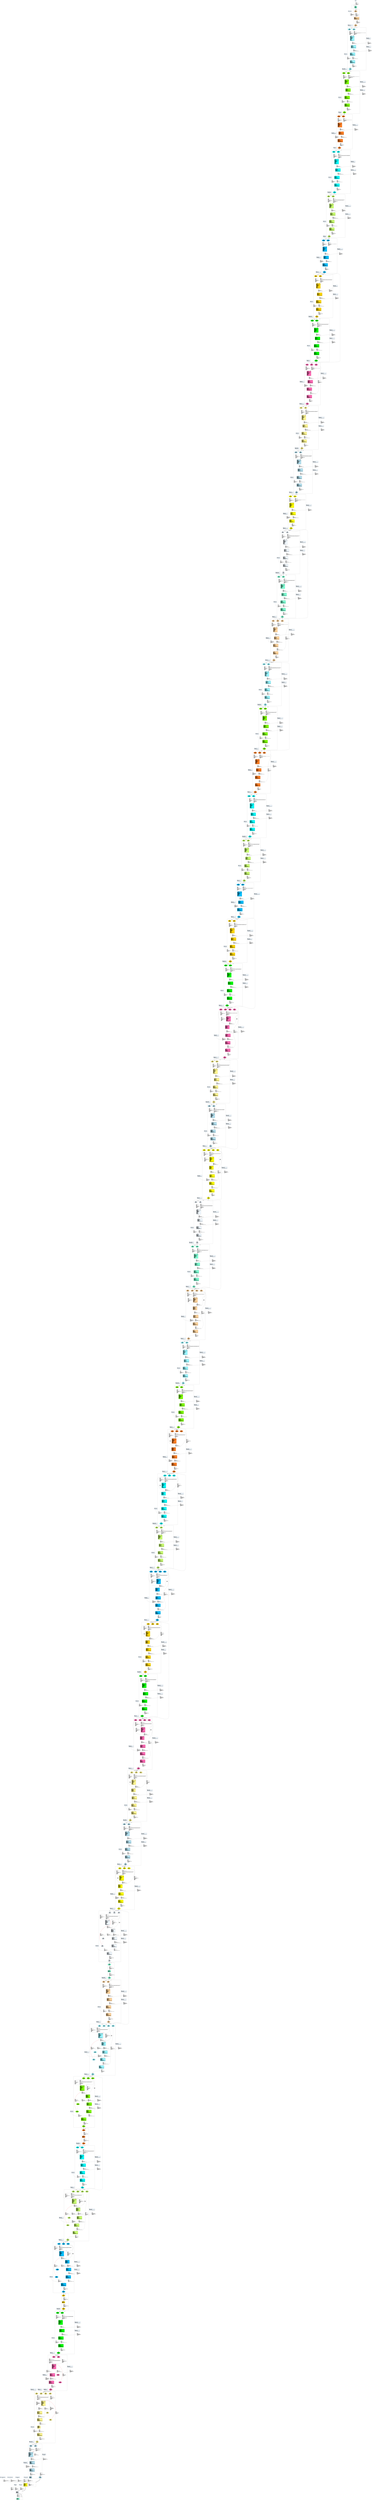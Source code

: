 digraph G {
graph [ fontsize=11 ];
node [ fontsize=11 ];
edge [ fontsize=10 ];
rankdir=BU
ranksep=1.5
nodesep=1
splines=spline
compound=true
Graphinfo [ label="" shape=plaintext, style=rounded, color=black, fontname="Arial-Bold" ];
subgraph cluster_1 { label="epoch 1"; fontsize=14; 
subgraph cluster_1_nodes { label="nodes "; peripheries=0;
Transpose_1 ;  }

subgraph cluster_dma_1_in { label=""; peripheries=0;
dummy_1[ style=invis ];  };
 }
subgraph cluster_2 { label="epoch 2"; fontsize=14; 
subgraph cluster_2_nodes { label="nodes "; peripheries=0;
Quantize_5 ;  }

subgraph cluster_dma_2_in { label="dma inputs "; peripheries=0;
dma_3i2 ;  };

subgraph cluster_dma_2_out { label="dma outputs "; peripheries=0;
dma_9i2 ;  }
 }
Transpose_1:s -> dma_3i2:n [ltail="cluster_1" lhead=cluster_2 strength=1000 penwidth=5];
subgraph cluster_3 { label="epoch 3"; fontsize=14; 
subgraph cluster_3_nodes { label="nodes "; peripheries=0;
Conv2D_7 ; Conv2D_7_mul_scale_9 ; Conv2D_7_off_bias_12 ; Conv2D_12_suboff_15 ;  }

subgraph cluster_dma_3_in { label="dma inputs "; peripheries=0;
dma_6i3 ; dma_0i3 ;  };

subgraph cluster_dma_3_out { label="dma outputs "; peripheries=0;
dma_7i3 ;  }
 }
dma_9i2:s -> dma_6i3:n [ltail="cluster_2" lhead=cluster_3 strength=1000 penwidth=5];
subgraph cluster_4 { label="epoch 4"; fontsize=14; 
subgraph cluster_4_nodes { label="nodes "; peripheries=0;
Conv2D_12 ; Conv2D_12_mul_scale_18 ; Conv2D_12_off_bias_21 ; Conv2D_16_suboff_24 ;  }

subgraph cluster_dma_4_in { label="dma inputs "; peripheries=0;
dma_4i4 ; dma_8i4 ;  };

subgraph cluster_dma_4_out { label="dma outputs "; peripheries=0;
dma_1i4 ;  }
 }
dma_7i3:s -> dma_4i4:n [ltail="cluster_3" lhead=cluster_4 strength=1000 penwidth=5];
subgraph cluster_5 { label="epoch 5"; fontsize=14; 
subgraph cluster_5_nodes { label="nodes "; peripheries=0;
Conv2D_16 ; Conv2D_16_mul_scale_27 ; Conv2D_16_off_bias_30 ;  }

subgraph cluster_dma_5_in { label="dma inputs "; peripheries=0;
dma_4i5 ; dma_8i5 ;  };

subgraph cluster_dma_5_out { label="dma outputs "; peripheries=0;
dma_1i5 ;  }
 }
dma_1i4:s -> dma_4i5:n [ltail="cluster_4" lhead=cluster_5 strength=1000 penwidth=5];
subgraph cluster_6 { label="epoch 6"; fontsize=14; 
subgraph cluster_6_nodes { label="nodes "; peripheries=0;
Conv2D_19 ; Conv2D_19_mul_scale_36 ; Conv2D_19_off_bias_39 ; Conv2D_24_suboff_42 ;  }

subgraph cluster_dma_6_in { label="dma inputs "; peripheries=0;
dma_9i6 ; dma_8i6 ;  };

subgraph cluster_dma_6_out { label="dma outputs "; peripheries=0;
dma_0i6 ;  }
 }
dma_1i5:s -> dma_9i6:n [ltail="cluster_5" lhead=cluster_6 strength=1000 penwidth=5];
subgraph cluster_7 { label="epoch 7"; fontsize=14; 
subgraph cluster_7_nodes { label="nodes "; peripheries=0;
Conv2D_24 ; Conv2D_24_mul_scale_45 ; Conv2D_24_off_bias_48 ; Conv2D_28_suboff_51 ;  }

subgraph cluster_dma_7_in { label="dma inputs "; peripheries=0;
dma_6i7 ; dma_2i7 ;  };

subgraph cluster_dma_7_out { label="dma outputs "; peripheries=0;
dma_8i7 ;  }
 }
dma_0i6:s -> dma_6i7:n [ltail="cluster_6" lhead=cluster_7 strength=1000 penwidth=5];
subgraph cluster_8 { label="epoch 8"; fontsize=14; 
subgraph cluster_8_nodes { label="nodes "; peripheries=0;
Conv2D_28 ; Conv2D_28_mul_scale_54 ; Conv2D_28_off_bias_57 ;  }

subgraph cluster_dma_8_in { label="dma inputs "; peripheries=0;
dma_3i8 ; dma_8i8 ;  };

subgraph cluster_dma_8_out { label="dma outputs "; peripheries=0;
dma_0i8 ; dma_0i8 ;  }
 }
dma_8i7:s -> dma_3i8:n [ltail="cluster_7" lhead=cluster_8 strength=1000 penwidth=5];
subgraph cluster_9 { label="epoch 9"; fontsize=14; 
subgraph cluster_9_nodes { label="nodes "; peripheries=0;
Conv2D_31 ; Conv2D_31_mul_scale_63 ; Conv2D_31_off_bias_66 ; Conv2D_36_suboff_69 ;  }

subgraph cluster_dma_9_in { label="dma inputs "; peripheries=0;
dma_7i9 ; dma_5i9 ;  };

subgraph cluster_dma_9_out { label="dma outputs "; peripheries=0;
dma_2i9 ;  }
 }
dma_0i8:s -> dma_7i9:n [ltail="cluster_8" lhead=cluster_9 strength=1000 penwidth=5];
subgraph cluster_10 { label="epoch 10"; fontsize=14; 
subgraph cluster_10_nodes { label="nodes "; peripheries=0;
Conv2D_36 ; Conv2D_36_mul_scale_72 ; Conv2D_36_off_bias_75 ; Conv2D_40_suboff_78 ;  }

subgraph cluster_dma_10_in { label="dma inputs "; peripheries=0;
dma_8i10 ; dma_6i10 ;  };

subgraph cluster_dma_10_out { label="dma outputs "; peripheries=0;
dma_1i10 ;  }
 }
dma_2i9:s -> dma_8i10:n [ltail="cluster_9" lhead=cluster_10 strength=1000 penwidth=5];
subgraph cluster_11 { label="epoch 11"; fontsize=14; 
subgraph cluster_11_nodes { label="nodes "; peripheries=0;
Conv2D_40 ; Conv2D_40_mul_scale_81 ; Conv2D_40_off_bias_84 ; Add_43 ;  }

subgraph cluster_dma_11_in { label="dma inputs "; peripheries=0;
dma_8i11 ; dma_3i11 ; dma_6i11 ;  };

subgraph cluster_dma_11_out { label="dma outputs "; peripheries=0;
dma_5i11 ;  }
 }
dma_1i10:s -> dma_6i11:n [ltail="cluster_10" lhead=cluster_11 strength=1000 penwidth=5];
subgraph cluster_12 { label="epoch 12"; fontsize=14; 
subgraph cluster_12_nodes { label="nodes "; peripheries=0;
Conv2D_46 ; Conv2D_46_mul_scale_90 ; Conv2D_46_off_bias_93 ; Conv2D_51_suboff_96 ;  }

subgraph cluster_dma_12_in { label="dma inputs "; peripheries=0;
dma_9i12 ; dma_8i12 ;  };

subgraph cluster_dma_12_out { label="dma outputs "; peripheries=0;
dma_1i12 ;  }
 }
dma_5i11:s -> dma_9i12:n [ltail="cluster_11" lhead=cluster_12 strength=1000 penwidth=5];
subgraph cluster_13 { label="epoch 13"; fontsize=14; 
subgraph cluster_13_nodes { label="nodes "; peripheries=0;
Conv2D_51 ; Conv2D_51_mul_scale_99 ; Conv2D_51_off_bias_102 ; Conv2D_55_suboff_105 ;  }

subgraph cluster_dma_13_in { label="dma inputs "; peripheries=0;
dma_5i13 ; dma_2i13 ;  };

subgraph cluster_dma_13_out { label="dma outputs "; peripheries=0;
dma_7i13 ;  }
 }
dma_1i12:s -> dma_5i13:n [ltail="cluster_12" lhead=cluster_13 strength=1000 penwidth=5];
subgraph cluster_14 { label="epoch 14"; fontsize=14; 
subgraph cluster_14_nodes { label="nodes "; peripheries=0;
Conv2D_55 ; Conv2D_55_mul_scale_108 ; Conv2D_55_off_bias_111 ;  }

subgraph cluster_dma_14_in { label="dma inputs "; peripheries=0;
dma_1i14 ; dma_6i14 ;  };

subgraph cluster_dma_14_out { label="dma outputs "; peripheries=0;
dma_0i14 ; dma_0i14 ;  }
 }
dma_7i13:s -> dma_1i14:n [ltail="cluster_13" lhead=cluster_14 strength=1000 penwidth=5];
subgraph cluster_15 { label="epoch 15"; fontsize=14; 
subgraph cluster_15_nodes { label="nodes "; peripheries=0;
Conv2D_58 ; Conv2D_58_mul_scale_117 ; Conv2D_58_off_bias_120 ; Conv2D_63_suboff_123 ;  }

subgraph cluster_dma_15_in { label="dma inputs "; peripheries=0;
dma_8i15 ; dma_5i15 ;  };

subgraph cluster_dma_15_out { label="dma outputs "; peripheries=0;
dma_2i15 ;  }
 }
dma_0i14:s -> dma_8i15:n [ltail="cluster_14" lhead=cluster_15 strength=1000 penwidth=5];
subgraph cluster_16 { label="epoch 16"; fontsize=14; 
subgraph cluster_16_nodes { label="nodes "; peripheries=0;
Conv2D_63 ; Conv2D_63_mul_scale_126 ; Conv2D_63_off_bias_129 ; Conv2D_67_suboff_132 ;  }

subgraph cluster_dma_16_in { label="dma inputs "; peripheries=0;
dma_6i16 ; dma_2i16 ;  };

subgraph cluster_dma_16_out { label="dma outputs "; peripheries=0;
dma_5i16 ;  }
 }
dma_2i15:s -> dma_6i16:n [ltail="cluster_15" lhead=cluster_16 strength=1000 penwidth=5];
subgraph cluster_17 { label="epoch 17"; fontsize=14; 
subgraph cluster_17_nodes { label="nodes "; peripheries=0;
Conv2D_67 ; Conv2D_67_mul_scale_135 ; Conv2D_67_off_bias_138 ; Add_70 ;  }

subgraph cluster_dma_17_in { label="dma inputs "; peripheries=0;
dma_0i17 ; dma_6i17 ; dma_1i17 ;  };

subgraph cluster_dma_17_out { label="dma outputs "; peripheries=0;
dma_4i17 ; dma_4i17 ;  }
 }
dma_5i16:s -> dma_1i17:n [ltail="cluster_16" lhead=cluster_17 strength=1000 penwidth=5];
subgraph cluster_18 { label="epoch 18"; fontsize=14; 
subgraph cluster_18_nodes { label="nodes "; peripheries=0;
Conv2D_73 ; Conv2D_73_mul_scale_144 ; Conv2D_73_off_bias_147 ; Conv2D_78_suboff_150 ;  }

subgraph cluster_dma_18_in { label="dma inputs "; peripheries=0;
dma_8i18 ; dma_5i18 ;  };

subgraph cluster_dma_18_out { label="dma outputs "; peripheries=0;
dma_2i18 ;  }
 }
dma_4i17:s -> dma_8i18:n [ltail="cluster_17" lhead=cluster_18 strength=1000 penwidth=5];
subgraph cluster_19 { label="epoch 19"; fontsize=14; 
subgraph cluster_19_nodes { label="nodes "; peripheries=0;
Conv2D_78 ; Conv2D_78_mul_scale_153 ; Conv2D_78_off_bias_156 ; Conv2D_82_suboff_159 ;  }

subgraph cluster_dma_19_in { label="dma inputs "; peripheries=0;
dma_0i19 ; dma_7i19 ;  };

subgraph cluster_dma_19_out { label="dma outputs "; peripheries=0;
dma_2i19 ;  }
 }
dma_2i18:s -> dma_0i19:n [ltail="cluster_18" lhead=cluster_19 strength=1000 penwidth=5];
subgraph cluster_20 { label="epoch 20"; fontsize=14; 
subgraph cluster_20_nodes { label="nodes "; peripheries=0;
Conv2D_82 ; Conv2D_82_mul_scale_162 ; Conv2D_82_off_bias_165 ; Add_85 ;  }

subgraph cluster_dma_20_in { label="dma inputs "; peripheries=0;
dma_1i20 ; dma_8i20 ; dma_2i20 ;  };

subgraph cluster_dma_20_out { label="dma outputs "; peripheries=0;
dma_3i20 ;  }
 }
dma_2i19:s -> dma_2i20:n [ltail="cluster_19" lhead=cluster_20 strength=1000 penwidth=5];
subgraph cluster_21 { label="epoch 21"; fontsize=14; 
subgraph cluster_21_nodes { label="nodes "; peripheries=0;
Conv2D_88 ; Conv2D_88_mul_scale_171 ; Conv2D_88_off_bias_174 ; Conv2D_93_suboff_177 ;  }

subgraph cluster_dma_21_in { label="dma inputs "; peripheries=0;
dma_5i21 ; dma_9i21 ;  };

subgraph cluster_dma_21_out { label="dma outputs "; peripheries=0;
dma_3i21 ;  }
 }
dma_3i20:s -> dma_5i21:n [ltail="cluster_20" lhead=cluster_21 strength=1000 penwidth=5];
subgraph cluster_22 { label="epoch 22"; fontsize=14; 
subgraph cluster_22_nodes { label="nodes "; peripheries=0;
Conv2D_93 ; Conv2D_93_mul_scale_180 ; Conv2D_93_off_bias_183 ; Conv2D_97_suboff_186 ;  }

subgraph cluster_dma_22_in { label="dma inputs "; peripheries=0;
dma_0i22 ; dma_7i22 ;  };

subgraph cluster_dma_22_out { label="dma outputs "; peripheries=0;
dma_1i22 ;  }
 }
dma_3i21:s -> dma_0i22:n [ltail="cluster_21" lhead=cluster_22 strength=1000 penwidth=5];
subgraph cluster_23 { label="epoch 23"; fontsize=14; 
subgraph cluster_23_nodes { label="nodes "; peripheries=0;
Conv2D_97 ; Conv2D_97_mul_scale_189 ; Conv2D_97_off_bias_192 ;  }

subgraph cluster_dma_23_in { label="dma inputs "; peripheries=0;
dma_1i23 ; dma_8i23 ;  };

subgraph cluster_dma_23_out { label="dma outputs "; peripheries=0;
dma_2i23 ; dma_2i23 ;  }
 }
dma_1i22:s -> dma_1i23:n [ltail="cluster_22" lhead=cluster_23 strength=1000 penwidth=5];
subgraph cluster_24 { label="epoch 24"; fontsize=14; 
subgraph cluster_24_nodes { label="nodes "; peripheries=0;
Conv2D_100 ; Conv2D_100_mul_scale_198 ; Conv2D_100_off_bias_201 ; Conv2D_105_suboff_204 ;  }

subgraph cluster_dma_24_in { label="dma inputs "; peripheries=0;
dma_7i24 ; dma_5i24 ;  };

subgraph cluster_dma_24_out { label="dma outputs "; peripheries=0;
dma_2i24 ;  }
 }
dma_2i23:s -> dma_7i24:n [ltail="cluster_23" lhead=cluster_24 strength=1000 penwidth=5];
subgraph cluster_25 { label="epoch 25"; fontsize=14; 
subgraph cluster_25_nodes { label="nodes "; peripheries=0;
Conv2D_105 ; Conv2D_105_mul_scale_207 ; Conv2D_105_off_bias_210 ; Conv2D_109_suboff_213 ;  }

subgraph cluster_dma_25_in { label="dma inputs "; peripheries=0;
dma_6i25 ; dma_2i25 ;  };

subgraph cluster_dma_25_out { label="dma outputs "; peripheries=0;
dma_9i25 ; dma_9i25 ;  }
 }
dma_2i24:s -> dma_6i25:n [ltail="cluster_24" lhead=cluster_25 strength=1000 penwidth=5];
subgraph cluster_26 { label="epoch 26"; fontsize=14; 
subgraph cluster_26_nodes { label="nodes "; peripheries=0;
Conv2D_109 ; Conv2D_109_ca_pipe_1 ; Conv2D_109_mul_scale_216 ; Conv2D_109_off_bias_219 ; Add_112 ;  }

subgraph cluster_dma_26_in { label="dma inputs "; peripheries=0;
dma_9i26 ; dma_4i26 ; dma_6i26 ; dma_0i26 ;  };

subgraph cluster_dma_26_out { label="dma outputs "; peripheries=0;
dma_2i26 ; dma_2i26 ;  }
 }
dma_9i25:s -> dma_0i26:n [ltail="cluster_25" lhead=cluster_26 strength=1000 penwidth=5];
subgraph cluster_27 { label="epoch 27"; fontsize=14; 
subgraph cluster_27_nodes { label="nodes "; peripheries=0;
Conv2D_115 ; Conv2D_115_mul_scale_225 ; Conv2D_115_off_bias_228 ; Conv2D_120_suboff_231 ;  }

subgraph cluster_dma_27_in { label="dma inputs "; peripheries=0;
dma_0i27 ; dma_1i27 ;  };

subgraph cluster_dma_27_out { label="dma outputs "; peripheries=0;
dma_6i27 ;  }
 }
dma_2i26:s -> dma_0i27:n [ltail="cluster_26" lhead=cluster_27 strength=1000 penwidth=5];
subgraph cluster_28 { label="epoch 28"; fontsize=14; 
subgraph cluster_28_nodes { label="nodes "; peripheries=0;
Conv2D_120 ; Conv2D_120_mul_scale_234 ; Conv2D_120_off_bias_237 ; Conv2D_124_suboff_240 ;  }

subgraph cluster_dma_28_in { label="dma inputs "; peripheries=0;
dma_1i28 ; dma_6i28 ;  };

subgraph cluster_dma_28_out { label="dma outputs "; peripheries=0;
dma_3i28 ; dma_3i28 ;  }
 }
dma_6i27:s -> dma_1i28:n [ltail="cluster_27" lhead=cluster_28 strength=1000 penwidth=5];
subgraph cluster_29 { label="epoch 29"; fontsize=14; 
subgraph cluster_29_nodes { label="nodes "; peripheries=0;
Conv2D_124 ; Conv2D_124_ca_pipe_1 ; Conv2D_124_mul_scale_243 ; Conv2D_124_off_bias_246 ; Add_127 ;  }

subgraph cluster_dma_29_in { label="dma inputs "; peripheries=0;
dma_9i29 ; dma_2i29 ; dma_6i29 ; dma_0i29 ;  };

subgraph cluster_dma_29_out { label="dma outputs "; peripheries=0;
dma_1i29 ; dma_1i29 ;  }
 }
dma_3i28:s -> dma_0i29:n [ltail="cluster_28" lhead=cluster_29 strength=1000 penwidth=5];
subgraph cluster_30 { label="epoch 30"; fontsize=14; 
subgraph cluster_30_nodes { label="nodes "; peripheries=0;
Conv2D_130 ; Conv2D_130_mul_scale_252 ; Conv2D_130_off_bias_255 ; Conv2D_135_suboff_258 ;  }

subgraph cluster_dma_30_in { label="dma inputs "; peripheries=0;
dma_6i30 ; dma_8i30 ;  };

subgraph cluster_dma_30_out { label="dma outputs "; peripheries=0;
dma_3i30 ;  }
 }
dma_1i29:s -> dma_6i30:n [ltail="cluster_29" lhead=cluster_30 strength=1000 penwidth=5];
subgraph cluster_31 { label="epoch 31"; fontsize=14; 
subgraph cluster_31_nodes { label="nodes "; peripheries=0;
Conv2D_135 ; Conv2D_135_mul_scale_261 ; Conv2D_135_off_bias_264 ; Conv2D_139_suboff_267 ;  }

subgraph cluster_dma_31_in { label="dma inputs "; peripheries=0;
dma_5i31 ; dma_2i31 ;  };

subgraph cluster_dma_31_out { label="dma outputs "; peripheries=0;
dma_9i31 ; dma_9i31 ;  }
 }
dma_3i30:s -> dma_5i31:n [ltail="cluster_30" lhead=cluster_31 strength=1000 penwidth=5];
subgraph cluster_32 { label="epoch 32"; fontsize=14; 
subgraph cluster_32_nodes { label="nodes "; peripheries=0;
Conv2D_139 ; Conv2D_139_ca_pipe_1 ; Conv2D_139_mul_scale_270 ; Conv2D_139_off_bias_273 ; Add_142 ;  }

subgraph cluster_dma_32_in { label="dma inputs "; peripheries=0;
dma_4i32 ; dma_6i32 ; dma_1i32 ; dma_8i32 ;  };

subgraph cluster_dma_32_out { label="dma outputs "; peripheries=0;
dma_5i32 ;  }
 }
dma_9i31:s -> dma_8i32:n [ltail="cluster_31" lhead=cluster_32 strength=1000 penwidth=5];
subgraph cluster_33 { label="epoch 33"; fontsize=14; 
subgraph cluster_33_nodes { label="nodes "; peripheries=0;
Conv2D_145 ; Conv2D_145_mul_scale_279 ; Conv2D_145_off_bias_282 ; Conv2D_150_suboff_285 ;  }

subgraph cluster_dma_33_in { label="dma inputs "; peripheries=0;
dma_8i33 ; dma_6i33 ;  };

subgraph cluster_dma_33_out { label="dma outputs "; peripheries=0;
dma_0i33 ;  }
 }
dma_5i32:s -> dma_8i33:n [ltail="cluster_32" lhead=cluster_33 strength=1000 penwidth=5];
subgraph cluster_34 { label="epoch 34"; fontsize=14; 
subgraph cluster_34_nodes { label="nodes "; peripheries=0;
Conv2D_150 ; Conv2D_150_mul_scale_288 ; Conv2D_150_off_bias_291 ; Conv2D_154_suboff_294 ;  }

subgraph cluster_dma_34_in { label="dma inputs "; peripheries=0;
dma_5i34 ; dma_4i34 ;  };

subgraph cluster_dma_34_out { label="dma outputs "; peripheries=0;
dma_9i34 ; dma_9i34 ;  }
 }
dma_0i33:s -> dma_5i34:n [ltail="cluster_33" lhead=cluster_34 strength=1000 penwidth=5];
subgraph cluster_35 { label="epoch 35"; fontsize=14; 
subgraph cluster_35_nodes { label="nodes "; peripheries=0;
Conv2D_154 ; Conv2D_154_ca_pipe_1 ; Conv2D_154_mul_scale_297 ; Conv2D_154_off_bias_300 ;  }

subgraph cluster_dma_35_in { label="dma inputs "; peripheries=0;
dma_6i35 ; dma_0i35 ; dma_8i35 ;  };

subgraph cluster_dma_35_out { label="dma outputs "; peripheries=0;
dma_1i35 ; dma_1i35 ; dma_1i35 ;  }
 }
dma_9i34:s -> dma_6i35:n [ltail="cluster_34" lhead=cluster_35 strength=1000 penwidth=5];
subgraph cluster_36 { label="epoch 36"; fontsize=14; 
subgraph cluster_36_nodes { label="nodes "; peripheries=0;
Conv2D_157 ; Conv2D_157_ca_pipe_1 ; Conv2D_157_mul_scale_306 ; Conv2D_157_off_bias_309 ; Conv2D_162_suboff_312 ;  }

subgraph cluster_dma_36_in { label="dma inputs "; peripheries=0;
dma_4i36 ; dma_0i36 ; dma_2i36 ;  };

subgraph cluster_dma_36_out { label="dma outputs "; peripheries=0;
dma_7i36 ;  }
 }
dma_1i35:s -> dma_4i36:n [ltail="cluster_35" lhead=cluster_36 strength=1000 penwidth=5];
subgraph cluster_37 { label="epoch 37"; fontsize=14; 
subgraph cluster_37_nodes { label="nodes "; peripheries=0;
Conv2D_162 ; Conv2D_162_mul_scale_315 ; Conv2D_162_off_bias_318 ; Conv2D_166_suboff_321 ;  }

subgraph cluster_dma_37_in { label="dma inputs "; peripheries=0;
dma_9i37 ; dma_3i37 ;  };

subgraph cluster_dma_37_out { label="dma outputs "; peripheries=0;
dma_8i37 ; dma_8i37 ;  }
 }
dma_7i36:s -> dma_9i37:n [ltail="cluster_36" lhead=cluster_37 strength=1000 penwidth=5];
subgraph cluster_38 { label="epoch 38"; fontsize=14; 
subgraph cluster_38_nodes { label="nodes "; peripheries=0;
Conv2D_166 ; Conv2D_166_ca_pipe_1 ; Conv2D_166_mul_scale_324 ; Conv2D_166_off_bias_327 ; Add_169 ;  }

subgraph cluster_dma_38_in { label="dma inputs "; peripheries=0;
dma_8i38 ; dma_4i38 ; dma_9i38 ; dma_1i38 ;  };

subgraph cluster_dma_38_out { label="dma outputs "; peripheries=0;
dma_3i38 ; dma_3i38 ; dma_3i38 ;  }
 }
dma_8i37:s -> dma_1i38:n [ltail="cluster_37" lhead=cluster_38 strength=1000 penwidth=5];
subgraph cluster_39 { label="epoch 39"; fontsize=14; 
subgraph cluster_39_nodes { label="nodes "; peripheries=0;
Conv2D_172 ; Conv2D_172_ca_pipe_1 ; Conv2D_172_mul_scale_333 ; Conv2D_172_off_bias_336 ; Conv2D_177_suboff_339 ;  }

subgraph cluster_dma_39_in { label="dma inputs "; peripheries=0;
dma_9i39 ; dma_7i39 ; dma_8i39 ;  };

subgraph cluster_dma_39_out { label="dma outputs "; peripheries=0;
dma_4i39 ;  }
 }
dma_3i38:s -> dma_9i39:n [ltail="cluster_38" lhead=cluster_39 strength=1000 penwidth=5];
subgraph cluster_40 { label="epoch 40"; fontsize=14; 
subgraph cluster_40_nodes { label="nodes "; peripheries=0;
Conv2D_177 ; Conv2D_177_mul_scale_342 ; Conv2D_177_off_bias_345 ; Conv2D_181_suboff_348 ;  }

subgraph cluster_dma_40_in { label="dma inputs "; peripheries=0;
dma_7i40 ; dma_6i40 ;  };

subgraph cluster_dma_40_out { label="dma outputs "; peripheries=0;
dma_1i40 ; dma_1i40 ;  }
 }
dma_4i39:s -> dma_7i40:n [ltail="cluster_39" lhead=cluster_40 strength=1000 penwidth=5];
subgraph cluster_41 { label="epoch 41"; fontsize=14; 
subgraph cluster_41_nodes { label="nodes "; peripheries=0;
Conv2D_181 ; Conv2D_181_ca_pipe_1 ; Conv2D_181_mul_scale_351 ; Conv2D_181_off_bias_354 ; Add_184 ;  }

subgraph cluster_dma_41_in { label="dma inputs "; peripheries=0;
dma_0i41 ; dma_2i41 ; dma_9i41 ; dma_8i41 ;  };

subgraph cluster_dma_41_out { label="dma outputs "; peripheries=0;
dma_6i41 ; dma_6i41 ;  }
 }
dma_1i40:s -> dma_8i41:n [ltail="cluster_40" lhead=cluster_41 strength=1000 penwidth=5];
subgraph cluster_42 { label="epoch 42"; fontsize=14; 
subgraph cluster_42_nodes { label="nodes "; peripheries=0;
Conv2D_187 ; Conv2D_187_ca_pipe_1 ; Conv2D_187_mul_scale_360 ; Conv2D_187_off_bias_363 ; Conv2D_192_suboff_366 ;  }

subgraph cluster_dma_42_in { label="dma inputs "; peripheries=0;
dma_7i42 ; dma_6i42 ; dma_8i42 ;  };

subgraph cluster_dma_42_out { label="dma outputs "; peripheries=0;
dma_2i42 ;  }
 }
dma_6i41:s -> dma_7i42:n [ltail="cluster_41" lhead=cluster_42 strength=1000 penwidth=5];
subgraph cluster_43 { label="epoch 43"; fontsize=14; 
subgraph cluster_43_nodes { label="nodes "; peripheries=0;
Conv2D_192 ; Conv2D_192_mul_scale_369 ; Conv2D_192_off_bias_372 ; Conv2D_196_suboff_375 ;  }

subgraph cluster_dma_43_in { label="dma inputs "; peripheries=0;
dma_8i43 ; dma_2i43 ;  };

subgraph cluster_dma_43_out { label="dma outputs "; peripheries=0;
dma_6i43 ; dma_6i43 ;  }
 }
dma_2i42:s -> dma_8i43:n [ltail="cluster_42" lhead=cluster_43 strength=1000 penwidth=5];
subgraph cluster_44 { label="epoch 44"; fontsize=14; 
subgraph cluster_44_nodes { label="nodes "; peripheries=0;
Conv2D_196 ; Conv2D_196_ca_pipe_1 ; Conv2D_196_mul_scale_378 ; Conv2D_196_off_bias_381 ;  }

subgraph cluster_dma_44_in { label="dma inputs "; peripheries=0;
dma_9i44 ; dma_4i44 ; dma_6i44 ;  };

subgraph cluster_dma_44_out { label="dma outputs "; peripheries=0;
dma_1i44 ; dma_1i44 ; dma_1i44 ;  }
 }
dma_6i43:s -> dma_9i44:n [ltail="cluster_43" lhead=cluster_44 strength=1000 penwidth=5];
subgraph cluster_45 { label="epoch 45"; fontsize=14; 
subgraph cluster_45_nodes { label="nodes "; peripheries=0;
Conv2D_199 ; Conv2D_199_ca_pipe_1 ; Conv2D_199_mul_scale_387 ; Conv2D_199_off_bias_390 ; Conv2D_204_suboff_393 ;  }

subgraph cluster_dma_45_in { label="dma inputs "; peripheries=0;
dma_4i45 ; dma_3i45 ; dma_1i45 ;  };

subgraph cluster_dma_45_out { label="dma outputs "; peripheries=0;
dma_2i45 ;  }
dma_5i45 ; dma_0i45 ;  }
dma_1i44:s -> dma_4i45:n [ltail="cluster_44" lhead=cluster_45 strength=1000 penwidth=5];
subgraph cluster_46 { label="epoch 46"; fontsize=14; 
subgraph cluster_46_nodes { label="nodes "; peripheries=0;
Conv2D_204_conv_identity ;  }

subgraph cluster_dma_46_in { label="dma inputs "; peripheries=0;
dma_8i46 ;  };

subgraph cluster_dma_46_out { label="dma outputs "; peripheries=0;
dma_3i46 ;  }
 }
dma_2i45:s -> dma_8i46:n [ltail="cluster_45" lhead=cluster_46 strength=1000 penwidth=5];
subgraph cluster_47 { label="epoch 47"; fontsize=14; 
subgraph cluster_47_nodes { label="nodes "; peripheries=0;
Conv2D_204 ; Conv2D_204_mul_scale_396 ; Conv2D_204_off_bias_399 ; Conv2D_208_suboff_402 ;  }

subgraph cluster_dma_47_in { label="dma inputs "; peripheries=0;
dma_0i47 ; dma_9i47 ;  };

subgraph cluster_dma_47_out { label="dma outputs "; peripheries=0;
dma_5i47 ; dma_5i47 ;  }
 }
dma_3i46:s -> dma_0i47:n [ltail="cluster_46" lhead=cluster_47 strength=1000 penwidth=5];
subgraph cluster_48 { label="epoch 48"; fontsize=14; 
subgraph cluster_48_nodes { label="nodes "; peripheries=0;
Conv2D_208 ; Conv2D_208_ca_pipe_1 ; Conv2D_208_mul_scale_405 ; Conv2D_208_off_bias_408 ; Add_211 ;  }

subgraph cluster_dma_48_in { label="dma inputs "; peripheries=0;
dma_6i48 ; dma_9i48 ; dma_3i48 ; dma_0i48 ;  };

subgraph cluster_dma_48_out { label="dma outputs "; peripheries=0;
dma_1i48 ; dma_1i48 ; dma_1i48 ;  }
dma_2i48 ; dma_4i48 ;  }
dma_5i47:s -> dma_0i48:n [ltail="cluster_47" lhead=cluster_48 strength=1000 penwidth=5];
subgraph cluster_49 { label="epoch 49"; fontsize=14; 
subgraph cluster_49_nodes { label="nodes "; peripheries=0;
Conv2D_214 ; Conv2D_214_ca_pipe_1 ; Conv2D_214_mul_scale_414 ; Conv2D_214_off_bias_417 ; Conv2D_219_suboff_420 ;  }

subgraph cluster_dma_49_in { label="dma inputs "; peripheries=0;
dma_3i49 ; dma_0i49 ; dma_4i49 ;  };

subgraph cluster_dma_49_out { label="dma outputs "; peripheries=0;
dma_1i49 ;  }
dma_6i49 ; dma_2i49 ;  }
dma_1i48:s -> dma_3i49:n [ltail="cluster_48" lhead=cluster_49 strength=1000 penwidth=5];
subgraph cluster_50 { label="epoch 50"; fontsize=14; 
subgraph cluster_50_nodes { label="nodes "; peripheries=0;
Conv2D_219_conv_identity ;  }

subgraph cluster_dma_50_in { label="dma inputs "; peripheries=0;
dma_0i50 ;  };

subgraph cluster_dma_50_out { label="dma outputs "; peripheries=0;
dma_9i50 ;  }
 }
dma_1i49:s -> dma_0i50:n [ltail="cluster_49" lhead=cluster_50 strength=1000 penwidth=5];
subgraph cluster_51 { label="epoch 51"; fontsize=14; 
subgraph cluster_51_nodes { label="nodes "; peripheries=0;
Conv2D_219 ; Conv2D_219_mul_scale_423 ; Conv2D_219_off_bias_426 ; Conv2D_223_suboff_429 ;  }

subgraph cluster_dma_51_in { label="dma inputs "; peripheries=0;
dma_6i51 ; dma_4i51 ;  };

subgraph cluster_dma_51_out { label="dma outputs "; peripheries=0;
dma_3i51 ; dma_3i51 ;  }
 }
dma_9i50:s -> dma_6i51:n [ltail="cluster_50" lhead=cluster_51 strength=1000 penwidth=5];
subgraph cluster_52 { label="epoch 52"; fontsize=14; 
subgraph cluster_52_nodes { label="nodes "; peripheries=0;
Conv2D_223 ; Conv2D_223_ca_pipe_1 ; Conv2D_223_mul_scale_432 ; Conv2D_223_off_bias_435 ; Add_226 ;  }

subgraph cluster_dma_52_in { label="dma inputs "; peripheries=0;
dma_9i52 ; dma_0i52 ; dma_7i52 ; dma_3i52 ;  };

subgraph cluster_dma_52_out { label="dma outputs "; peripheries=0;
dma_2i52 ; dma_2i52 ;  }
dma_4i52 ; dma_1i52 ;  }
dma_3i51:s -> dma_3i52:n [ltail="cluster_51" lhead=cluster_52 strength=1000 penwidth=5];
subgraph cluster_53 { label="epoch 53"; fontsize=14; 
subgraph cluster_53_nodes { label="nodes "; peripheries=0;
Conv2D_229 ; Conv2D_229_ca_pipe_1 ; Conv2D_229_mul_scale_441 ; Conv2D_229_off_bias_444 ; Conv2D_234_suboff_447 ;  }

subgraph cluster_dma_53_in { label="dma inputs "; peripheries=0;
dma_8i53 ; dma_7i53 ; dma_9i53 ;  };

subgraph cluster_dma_53_out { label="dma outputs "; peripheries=0;
dma_5i53 ;  }
dma_0i53 ; dma_6i53 ;  }
dma_2i52:s -> dma_8i53:n [ltail="cluster_52" lhead=cluster_53 strength=1000 penwidth=5];
subgraph cluster_54 { label="epoch 54"; fontsize=14; 
subgraph cluster_54_nodes { label="nodes "; peripheries=0;
Conv2D_234_conv_identity ;  }

subgraph cluster_dma_54_in { label="dma inputs "; peripheries=0;
dma_9i54 ;  };

subgraph cluster_dma_54_out { label="dma outputs "; peripheries=0;
dma_3i54 ;  }
 }
dma_5i53:s -> dma_9i54:n [ltail="cluster_53" lhead=cluster_54 strength=1000 penwidth=5];
subgraph cluster_55 { label="epoch 55"; fontsize=14; 
subgraph cluster_55_nodes { label="nodes "; peripheries=0;
Conv2D_234 ; Conv2D_234_mul_scale_450 ; Conv2D_234_off_bias_453 ; Conv2D_238_suboff_456 ;  }

subgraph cluster_dma_55_in { label="dma inputs "; peripheries=0;
dma_4i55 ; dma_6i55 ;  };

subgraph cluster_dma_55_out { label="dma outputs "; peripheries=0;
dma_9i55 ;  }
 }
dma_3i54:s -> dma_4i55:n [ltail="cluster_54" lhead=cluster_55 strength=1000 penwidth=5];
subgraph cluster_56 { label="epoch 56"; fontsize=14; 
subgraph cluster_56_nodes { label="nodes "; peripheries=0;
Conv2D_238 ; Conv2D_238_mul_scale_459 ; Conv2D_238_off_bias_462 ;  }

subgraph cluster_dma_56_in { label="dma inputs "; peripheries=0;
dma_8i56 ; dma_4i56 ;  };

subgraph cluster_dma_56_out { label="dma outputs "; peripheries=0;
dma_5i56 ;  }
dma_7i56 ; dma_9i56 ;  }
dma_9i55:s -> dma_8i56:n [ltail="cluster_55" lhead=cluster_56 strength=1000 penwidth=5];
subgraph cluster_57 { label="epoch 57"; fontsize=14; 
subgraph cluster_57_nodes { label="nodes "; peripheries=0;
Conv2D_241 ; Conv2D_241_mul_scale_468 ; Conv2D_241_off_bias_471 ; AveragePool_245 ; Gemm_247_conv_4_suboff_474 ;  }

subgraph cluster_dma_57_in { label="dma inputs "; peripheries=0;
dma_2i57 ; dma_3i57 ; dma_0i57 ; dma_1i57 ;  };

subgraph cluster_dma_57_out { label="dma outputs "; peripheries=0;
dma_9i57 ;  }
dma_7i57 ; dma_4i57 ;  }
dma_5i56:s -> dma_2i57:n [ltail="cluster_56" lhead=cluster_57 strength=1000 penwidth=5];
subgraph cluster_58 { label="epoch 58"; fontsize=14; 
subgraph cluster_58_nodes { label="nodes "; peripheries=0;
Gemm_247_conv_4 ; Gemm_247_conv_4_mul_scale_477 ; Gemm_247_conv_4_off_bias_480 ; Gemm_247_squeeze_y_5 ;  }

subgraph cluster_dma_58_in { label="dma inputs "; peripheries=0;
dma_0i58 ; dma_8i58 ;  };

subgraph cluster_dma_58_out { label="dma outputs "; peripheries=0;
dma_2i58 ;  }
 }
dma_9i57:s -> dma_0i58:n [ltail="cluster_57" lhead=cluster_58 strength=1000 penwidth=5];
subgraph cluster_59 { label="epoch 59"; fontsize=14; 
subgraph cluster_59_nodes { label="nodes "; peripheries=0;
Softmax_250 ;  }

subgraph cluster_dma_59_in { label=""; peripheries=0;
dummy_59[ style=invis ];  };
 }
dma_2i58:s -> dummy_59:n [ltail="cluster_58" lhead=cluster_59 strength=1000 penwidth=5];
subgraph cluster_60 { label="epoch 60"; fontsize=14; 
subgraph cluster_60_nodes { label="nodes "; peripheries=0;
Dequantize_252 ;  }

subgraph cluster_dma_60_in { label=""; peripheries=0;
dummy_60[ style=invis ];  };
 }
Softmax_250:s -> dummy_60:n [ltail="cluster_59" lhead=cluster_60 strength=1000 penwidth=5];
subgraph cluster_61 { label="epoch 61"; fontsize=14; 
subgraph cluster_61_nodes { label="nodes "; peripheries=0;
__NN__RETURN__ ;  }

subgraph cluster_dma_61_in { label=""; peripheries=0;
dummy_61[ style=invis ];  };
 }
Dequantize_252:s -> dummy_61:n [ltail="cluster_60" lhead=cluster_61 strength=1000 penwidth=5];
Conv2D_238_zero_off_458 [ label="{ { <i0> 0} |  [889]\lConv2D_238_zero_off_458\l(bytes=1 , 0.00017% of total)\l\l 0 | { <o0> 0} }", shape=record, fillcolor="aliceblue", style="rounded,filled"  ] ;
Conv2D_150_weights_inflated_504 [ label="{ { <i0> 0} |  [558]\lConv2D_150_weights_inflated_504\l(bytes=10368 , 1.8% of total)\l\l 0.0768861 -0.056186 0.0680146 -0.316416 ... | { <o0> 0} }", shape=record, fillcolor="aliceblue", style="rounded,filled"  ] ;
Conv2D_157_mul_scale_308 [ label="{ { <i0> 0} |  [591]\lConv2D_157_mul_scale_308\l(bytes=192 , 0.033% of total)\l\l 0.000116471 0.000629901 0.000251842 0.000137317 ... | { <o0> 0} }", shape=record, fillcolor="aliceblue", style="rounded,filled"  ] ;
Gemm_247_squeeze_y_5_970_atonn_internal_scale [ label="{ { <i0> 0} |  [970]\lGemm_247_squeeze_y_5_970_atonn_internal_scale\l 0.261406 | { <o0> 0} }", shape=record, fillcolor="aliceblue", style="rounded,filled"  ] ;
Gemm_247_squeeze_y_5_970_atonn_internal_offset [ label="{ { <i0> 0} |  [971]\lGemm_247_squeeze_y_5_970_atonn_internal_offset\l -7 | { <o0> 0} }", shape=record, fillcolor="aliceblue", style="rounded,filled"  ] ;
Conv2D_238_off_bias_464 [ label="{ { <i0> 0} |  [895]\lConv2D_238_off_bias_464\l(bytes=224 , 0.039% of total)\l\l 37018182 -1986728 16727420 -2605069 ... | { <o0> 0} }", shape=record, fillcolor="aliceblue", style="rounded,filled"  ] ;
Conv2D_162_mul_scale_317 [ label="{ { <i0> 0} |  [608]\lConv2D_162_mul_scale_317\l(bytes=192 , 0.033% of total)\l\l 0.00109763 0.000110657 6.0055e-05 0.000179729 ... | { <o0> 0} }", shape=record, fillcolor="aliceblue", style="rounded,filled"  ] ;
Quantize_5_951_requantize_zero [ label="{ { <i0> 0} |  [951]\lQuantize_5_951_requantize_zero\l 0 | { <o0> 0} }", shape=record, fillcolor="aliceblue", style="rounded,filled"  ] ;
Conv2D_19_off_bias_41 [ label="{ { <i0> 0} |  [71]\lConv2D_19_off_bias_41\l(bytes=96 , 0.017% of total)\l\l -135872416 -377798611 -19496354 -126044334 ... | { <o0> 0} }", shape=record, fillcolor="aliceblue", style="rounded,filled"  ] ;
Conv2D_12_weights_inflated_484 [ label="{ { <i0> 0} |  [36]\lConv2D_12_weights_inflated_484\l(bytes=1152 , 0.2% of total)\l\l -0.00758948 -0.015179 -0.00758948 -0.0379474 ... | { <o0> 0} }", shape=record, fillcolor="aliceblue", style="rounded,filled"  ] ;
Conv2D_82_mul_scale_164 [ label="{ { <i0> 0} |  [309]\lConv2D_82_mul_scale_164\l(bytes=16 , 0.0028% of total)\l\l 0.000220686 0.000436795 0.000829942 0.000129633 ... | { <o0> 0} }", shape=record, fillcolor="aliceblue", style="rounded,filled"  ] ;
Conv2D_24_mul_scale_47 [ label="{ { <i0> 0} |  [86]\lConv2D_24_mul_scale_47\l(bytes=48 , 0.0084% of total)\l\l 0.000840244 0.00033812 0.000156498 5.20322e-05 ... | { <o0> 0} }", shape=record, fillcolor="aliceblue", style="rounded,filled"  ] ;
Conv2D_40_mul_scale_83 [ label="{ { <i0> 0} |  [151]\lConv2D_40_mul_scale_83\l(bytes=8 , 0.0014% of total)\l\l 0.000630225 0.00083228 0.000612912 0.000537964 ... | { <o0> 0} }", shape=record, fillcolor="aliceblue", style="rounded,filled"  ] ;
Conv2D_204_mul_scale_398 [ label="{ { <i0> 0} |  [766]\lConv2D_204_mul_scale_398\l(bytes=336 , 0.059% of total)\l\l 0.000114432 0.00018954 0.000144218 0.000253212 ... | { <o0> 0} }", shape=record, fillcolor="aliceblue", style="rounded,filled"  ] ;
Conv2D_135_weights_inflated_502 [ label="{ { <i0> 0} |  [503]\lConv2D_135_weights_inflated_502\l(bytes=10368 , 1.8% of total)\l\l -0.263247 -0.198248 -0.253497 -0.412745 ... | { <o0> 0} }", shape=record, fillcolor="aliceblue", style="rounded,filled"  ] ;
Conv2D_187_mul_scale_362 [ label="{ { <i0> 0} |  [701]\lConv2D_187_mul_scale_362\l(bytes=192 , 0.033% of total)\l\l 0.000435391 0.0004273 0.000426459 0.000610953 ... | { <o0> 0} }", shape=record, fillcolor="aliceblue", style="rounded,filled"  ] ;
Conv2D_115_mul_scale_227 [ label="{ { <i0> 0} |  [433]\lConv2D_115_mul_scale_227\l(bytes=144 , 0.025% of total)\l\l 8.47738e-05 0.000243354 0.000312806 0.00023891 ... | { <o0> 0} }", shape=record, fillcolor="aliceblue", style="rounded,filled"  ] ;
Conv2D_28_mul_scale_56 [ label="{ { <i0> 0} |  [103]\lConv2D_28_mul_scale_56\l(bytes=8 , 0.0014% of total)\l\l 0.000587035 0.000503774 0.00064768 0.00064495 ... | { <o0> 0} }", shape=record, fillcolor="aliceblue", style="rounded,filled"  ] ;
Conv2D_28_zero_off_53 [ label="{ { <i0> 0} |  [99]\lConv2D_28_zero_off_53\l(bytes=1 , 0.00017% of total)\l\l 0 | { <o0> 0} }", shape=record, fillcolor="aliceblue", style="rounded,filled"  ] ;
Conv2D_192_mul_scale_371 [ label="{ { <i0> 0} |  [718]\lConv2D_192_mul_scale_371\l(bytes=192 , 0.033% of total)\l\l 0.000109025 0.000102643 7.17867e-05 6.69719e-05 ... | { <o0> 0} }", shape=record, fillcolor="aliceblue", style="rounded,filled"  ] ;
Conv2D_28_off_bias_59 [ label="{ { <i0> 0} |  [105]\lConv2D_28_off_bias_59\l(bytes=16 , 0.0028% of total)\l\l 47391675 4802572 54455917 -32758368 ... | { <o0> 0} }", shape=record, fillcolor="aliceblue", style="rounded,filled"  ] ;
Conv2D_120_mul_scale_236 [ label="{ { <i0> 0} |  [450]\lConv2D_120_mul_scale_236\l(bytes=144 , 0.025% of total)\l\l 0.000342423 0.0002519 8.18514e-05 0.000107355 ... | { <o0> 0} }", shape=record, fillcolor="aliceblue", style="rounded,filled"  ] ;
Conv2D_162_weights_inflated_506 [ label="{ { <i0> 0} |  [606]\lConv2D_162_weights_inflated_506\l(bytes=13824 , 2.4% of total)\l\l 0.0466491 0.279895 -0.0466491 -0.0932982 ... | { <o0> 0} }", shape=record, fillcolor="aliceblue", style="rounded,filled"  ] ;
Conv2D_58_mul_scale_119 [ label="{ { <i0> 0} |  [220]\lConv2D_58_mul_scale_119\l(bytes=96 , 0.017% of total)\l\l 0.000308918 0.000717413 0.000303255 0.000575831 ... | { <o0> 0} }", shape=record, fillcolor="aliceblue", style="rounded,filled"  ] ;
Conv2D_63_zero_off_125 [ label="{ { <i0> 0} |  [233]\lConv2D_63_zero_off_125\l(bytes=1 , 0.00017% of total)\l\l 0 | { <o0> 0} }", shape=record, fillcolor="aliceblue", style="rounded,filled"  ] ;
Dequantize_252_x_zero_point [ label="{ { <i0> 0} |  [947]\lDequantize_252_x_zero_point\l -128 | { <o0> 0} }", shape=record, fillcolor="aliceblue", style="rounded,filled"  ] ;
Conv2D_166_mul_scale_326 [ label="{ { <i0> 0} |  [625]\lConv2D_166_mul_scale_326\l(bytes=32 , 0.0056% of total)\l\l 8.41859e-05 0.000117795 0.000159846 0.000122832 ... | { <o0> 0} }", shape=record, fillcolor="aliceblue", style="rounded,filled"  ] ;
Conv2D_46_mul_scale_92 [ label="{ { <i0> 0} |  [172]\lConv2D_46_mul_scale_92\l(bytes=48 , 0.0084% of total)\l\l 0.000351902 0.000540905 0.000579898 0.000429388 ... | { <o0> 0} }", shape=record, fillcolor="aliceblue", style="rounded,filled"  ] ;
Conv2D_229_mul_scale_443 [ label="{ { <i0> 0} |  [859]\lConv2D_229_mul_scale_443\l(bytes=336 , 0.059% of total)\l\l 0.000220612 0.000247587 0.000203186 0.00014064 ... | { <o0> 0} }", shape=record, fillcolor="aliceblue", style="rounded,filled"  ] ;
Conv2D_24_weights_inflated_486 [ label="{ { <i0> 0} |  [84]\lConv2D_24_weights_inflated_486\l(bytes=3456 , 0.6% of total)\l\l -0.107131 2.42831 1.17844 1.07131 ... | { <o0> 0} }", shape=record, fillcolor="aliceblue", style="rounded,filled"  ] ;
Conv2D_63_mul_scale_128 [ label="{ { <i0> 0} |  [237]\lConv2D_63_mul_scale_128\l(bytes=96 , 0.017% of total)\l\l 0.000205204 0.000331088 0.000202989 0.000200308 ... | { <o0> 0} }", shape=record, fillcolor="aliceblue", style="rounded,filled"  ] ;
Conv2D_130_off_bias_257 [ label="{ { <i0> 0} |  [490]\lConv2D_130_off_bias_257\l(bytes=288 , 0.05% of total)\l\l -90531987 -50596265 -175661542 -165477742 ... | { <o0> 0} }", shape=record, fillcolor="aliceblue", style="rounded,filled"  ] ;
Conv2D_115_off_bias_230 [ label="{ { <i0> 0} |  [435]\lConv2D_115_off_bias_230\l(bytes=288 , 0.05% of total)\l\l 12549973 -81522080 -137005735 -92992886 ... | { <o0> 0} }", shape=record, fillcolor="aliceblue", style="rounded,filled"  ] ;
Conv2D_63_off_bias_131 [ label="{ { <i0> 0} |  [239]\lConv2D_63_off_bias_131\l(bytes=192 , 0.033% of total)\l\l -69001840 -70945102 -69148759 -79597189 ... | { <o0> 0} }", shape=record, fillcolor="aliceblue", style="rounded,filled"  ] ;
Conv2D_234_mul_scale_452 [ label="{ { <i0> 0} |  [876]\lConv2D_234_mul_scale_452\l(bytes=336 , 0.059% of total)\l\l 0.000320384 0.000115039 0.000110502 0.000162222 ... | { <o0> 0} }", shape=record, fillcolor="aliceblue", style="rounded,filled"  ] ;
Conv2D_82_zero_off_161 [ label="{ { <i0> 0} |  [305]\lConv2D_82_zero_off_161\l(bytes=1 , 0.00017% of total)\l\l 0 | { <o0> 0} }", shape=record, fillcolor="aliceblue", style="rounded,filled"  ] ;
Conv2D_51_weights_inflated_490 [ label="{ { <i0> 0} |  [187]\lConv2D_51_weights_inflated_490\l(bytes=3456 , 0.6% of total)\l\l 0.303067 0.40631 0.16319 0.306397 ... | { <o0> 0} }", shape=record, fillcolor="aliceblue", style="rounded,filled"  ] ;
Conv2D_150_zero_off_287 [ label="{ { <i0> 0} |  [556]\lConv2D_150_zero_off_287\l(bytes=1 , 0.00017% of total)\l\l 0 | { <o0> 0} }", shape=record, fillcolor="aliceblue", style="rounded,filled"  ] ;
Conv2D_67_zero_off_134 [ label="{ { <i0> 0} |  [250]\lConv2D_67_zero_off_134\l(bytes=1 , 0.00017% of total)\l\l 0 | { <o0> 0} }", shape=record, fillcolor="aliceblue", style="rounded,filled"  ] ;
Conv2D_145_mul_scale_281 [ label="{ { <i0> 0} |  [543]\lConv2D_145_mul_scale_281\l(bytes=144 , 0.025% of total)\l\l 0.000279212 0.000447643 0.000163019 0.000314214 ... | { <o0> 0} }", shape=record, fillcolor="aliceblue", style="rounded,filled"  ] ;
Conv2D_208_mul_scale_407 [ label="{ { <i0> 0} |  [783]\lConv2D_208_mul_scale_407\l(bytes=56 , 0.0098% of total)\l\l 0.000252743 0.00018222 0.000101803 0.000256036 ... | { <o0> 0} }", shape=record, fillcolor="aliceblue", style="rounded,filled"  ] ;
Conv2D_135_zero_off_260 [ label="{ { <i0> 0} |  [501]\lConv2D_135_zero_off_260\l(bytes=1 , 0.00017% of total)\l\l 0 | { <o0> 0} }", shape=record, fillcolor="aliceblue", style="rounded,filled"  ] ;
Conv2D_150_mul_scale_290 [ label="{ { <i0> 0} |  [560]\lConv2D_150_mul_scale_290\l(bytes=144 , 0.025% of total)\l\l 6.95802e-05 0.000133135 0.000163102 8.56671e-05 ... | { <o0> 0} }", shape=record, fillcolor="aliceblue", style="rounded,filled"  ] ;
Conv2D_82_off_bias_167 [ label="{ { <i0> 0} |  [311]\lConv2D_82_off_bias_167\l(bytes=32 , 0.0056% of total)\l\l 31226773 49712315 3630890 4626443 ... | { <o0> 0} }", shape=record, fillcolor="aliceblue", style="rounded,filled"  ] ;
Softmax_250_972_atonn_internal_scale [ label="{ { <i0> 0} |  [972]\lSoftmax_250_972_atonn_internal_scale\l 0.00390625 | { <o0> 0} }", shape=record, fillcolor="aliceblue", style="rounded,filled"  ] ;
Conv2D_150_off_bias_293 [ label="{ { <i0> 0} |  [562]\lConv2D_150_off_bias_293\l(bytes=288 , 0.05% of total)\l\l -70858974 -99888792 -176935051 67498573 ... | { <o0> 0} }", shape=record, fillcolor="aliceblue", style="rounded,filled"  ] ;
Conv2D_67_off_bias_140 [ label="{ { <i0> 0} |  [256]\lConv2D_67_off_bias_140\l(bytes=32 , 0.0056% of total)\l\l 35275516 12533360 -21842921 -2244051 ... | { <o0> 0} }", shape=record, fillcolor="aliceblue", style="rounded,filled"  ] ;
Conv2D_135_off_bias_266 [ label="{ { <i0> 0} |  [507]\lConv2D_135_off_bias_266\l(bytes=288 , 0.05% of total)\l\l -51185932 -34330852 -136623325 -156512054 ... | { <o0> 0} }", shape=record, fillcolor="aliceblue", style="rounded,filled"  ] ;
Conv2D_88_mul_scale_173 [ label="{ { <i0> 0} |  [330]\lConv2D_88_mul_scale_173\l(bytes=96 , 0.017% of total)\l\l 0.000295826 0.000851556 0.000614802 0.000787702 ... | { <o0> 0} }", shape=record, fillcolor="aliceblue", style="rounded,filled"  ] ;
Conv2D_196_mul_scale_380 [ label="{ { <i0> 0} |  [735]\lConv2D_196_mul_scale_380\l(bytes=56 , 0.0098% of total)\l\l 0.000211022 0.000197879 0.000271663 0.000134559 ... | { <o0> 0} }", shape=record, fillcolor="aliceblue", style="rounded,filled"  ] ;
Conv2D_124_mul_scale_245 [ label="{ { <i0> 0} |  [467]\lConv2D_124_mul_scale_245\l(bytes=24 , 0.0042% of total)\l\l 0.000142061 0.000164672 0.000432846 0.00013699 ... | { <o0> 0} }", shape=record, fillcolor="aliceblue", style="rounded,filled"  ] ;
Conv2D_241_mul_scale_470 [ label="{ { <i0> 0} |  [907]\lConv2D_241_mul_scale_470\l(bytes=1280 , 0.22% of total)\l\l 0.000641258 0.000641258 0.000641258 0.000641258 ... | { <o0> 0} }", shape=record, fillcolor="aliceblue", style="rounded,filled"  ] ;
Conv2D_93_mul_scale_182 [ label="{ { <i0> 0} |  [347]\lConv2D_93_mul_scale_182\l(bytes=96 , 0.017% of total)\l\l 6.82975e-05 4.7795e-05 7.58119e-05 6.7748e-05 ... | { <o0> 0} }", shape=record, fillcolor="aliceblue", style="rounded,filled"  ] ;
Conv2D_154_zero_off_296 [ label="{ { <i0> 0} |  [573]\lConv2D_154_zero_off_296\l(bytes=1 , 0.00017% of total)\l\l 0 | { <o0> 0} }", shape=record, fillcolor="aliceblue", style="rounded,filled"  ] ;
Conv2D_16_zero_off_26 [ label="{ { <i0> 0} |  [51]\lConv2D_16_zero_off_26\l(bytes=1 , 0.00017% of total)\l\l 0 | { <o0> 0} }", shape=record, fillcolor="aliceblue", style="rounded,filled"  ] ;
Conv2D_139_zero_off_269 [ label="{ { <i0> 0} |  [518]\lConv2D_139_zero_off_269\l(bytes=1 , 0.00017% of total)\l\l 0 | { <o0> 0} }", shape=record, fillcolor="aliceblue", style="rounded,filled"  ] ;
Conv2D_16_off_bias_32 [ label="{ { <i0> 0} |  [57]\lConv2D_16_off_bias_32\l(bytes=16 , 0.0028% of total)\l\l -69499568 41841702 99115335 -55493000 ... | { <o0> 0} }", shape=record, fillcolor="aliceblue", style="rounded,filled"  ] ;
Conv2D_204_zero_off_395 [ label="{ { <i0> 0} |  [762]\lConv2D_204_zero_off_395\l(bytes=1 , 0.00017% of total)\l\l 0 | { <o0> 0} }", shape=record, fillcolor="aliceblue", style="rounded,filled"  ] ;
Conv2D_36_weights_inflated_488 [ label="{ { <i0> 0} |  [132]\lConv2D_36_weights_inflated_488\l(bytes=3456 , 0.6% of total)\l\l -0.350726 -0.677265 -0.0483761 0.471667 ... | { <o0> 0} }", shape=record, fillcolor="aliceblue", style="rounded,filled"  ] ;
Conv2D_192_weights_inflated_510 [ label="{ { <i0> 0} |  [716]\lConv2D_192_weights_inflated_510\l(bytes=13824 , 2.4% of total)\l\l 0.375319 0.46799 0.176076 0.458723 ... | { <o0> 0} }", shape=record, fillcolor="aliceblue", style="rounded,filled"  ] ;
Conv2D_154_off_bias_302 [ label="{ { <i0> 0} |  [579]\lConv2D_154_off_bias_302\l(bytes=64 , 0.011% of total)\l\l -44527903 73783859 -36966600 -22658911 ... | { <o0> 0} }", shape=record, fillcolor="aliceblue", style="rounded,filled"  ] ;
Conv2D_67_mul_scale_137 [ label="{ { <i0> 0} |  [254]\lConv2D_67_mul_scale_137\l(bytes=16 , 0.0028% of total)\l\l 0.000390894 0.000445444 0.000569679 0.000281466 ... | { <o0> 0} }", shape=record, fillcolor="aliceblue", style="rounded,filled"  ] ;
Conv2D_139_off_bias_275 [ label="{ { <i0> 0} |  [524]\lConv2D_139_off_bias_275\l(bytes=48 , 0.0084% of total)\l\l 26882809 46784726 85164044 57163210 ... | { <o0> 0} }", shape=record, fillcolor="aliceblue", style="rounded,filled"  ] ;
Conv2D_36_zero_off_71 [ label="{ { <i0> 0} |  [130]\lConv2D_36_zero_off_71\l(bytes=1 , 0.00017% of total)\l\l 0 | { <o0> 0} }", shape=record, fillcolor="aliceblue", style="rounded,filled"  ] ;
Conv2D_36_off_bias_77 [ label="{ { <i0> 0} |  [136]\lConv2D_36_off_bias_77\l(bytes=96 , 0.017% of total)\l\l -141249617 -132860878 -140194208 -134321763 ... | { <o0> 0} }", shape=record, fillcolor="aliceblue", style="rounded,filled"  ] ;
Conv2D_238_mul_scale_461 [ label="{ { <i0> 0} |  [893]\lConv2D_238_mul_scale_461\l(bytes=112 , 0.02% of total)\l\l 0.000136088 8.41182e-05 7.4056e-05 8.18863e-05 ... | { <o0> 0} }", shape=record, fillcolor="aliceblue", style="rounded,filled"  ] ;
Conv2D_204_off_bias_401 [ label="{ { <i0> 0} |  [768]\lConv2D_204_off_bias_401\l(bytes=672 , 0.12% of total)\l\l -144636221 -164651324 -133960648 -126928104 ... | { <o0> 0} }", shape=record, fillcolor="aliceblue", style="rounded,filled"  ] ;
Conv2D_88_off_bias_176 [ label="{ { <i0> 0} |  [332]\lConv2D_88_off_bias_176\l(bytes=192 , 0.033% of total)\l\l -51518553 -145754264 -175698830 -154858597 ... | { <o0> 0} }", shape=record, fillcolor="aliceblue", style="rounded,filled"  ] ;
Conv2D_46_off_bias_95 [ label="{ { <i0> 0} |  [174]\lConv2D_46_off_bias_95\l(bytes=96 , 0.017% of total)\l\l -130187367 -77642978 -119513148 -134026374 ... | { <o0> 0} }", shape=record, fillcolor="aliceblue", style="rounded,filled"  ] ;
Conv2D_172_off_bias_338 [ label="{ { <i0> 0} |  [648]\lConv2D_172_off_bias_338\l(bytes=384 , 0.067% of total)\l\l -78526383 -72932661 -81196971 -53451665 ... | { <o0> 0} }", shape=record, fillcolor="aliceblue", style="rounded,filled"  ] ;
Conv2D_63_weights_inflated_492 [ label="{ { <i0> 0} |  [235]\lConv2D_63_weights_inflated_492\l(bytes=6912 , 1.2% of total)\l\l 0.505828 1.10759 0.0261635 -0.165702 ... | { <o0> 0} }", shape=record, fillcolor="aliceblue", style="rounded,filled"  ] ;
Conv2D_223_zero_off_431 [ label="{ { <i0> 0} |  [834]\lConv2D_223_zero_off_431\l(bytes=1 , 0.00017% of total)\l\l 0 | { <o0> 0} }", shape=record, fillcolor="aliceblue", style="rounded,filled"  ] ;
Conv2D_157_off_bias_311 [ label="{ { <i0> 0} |  [593]\lConv2D_157_off_bias_311\l(bytes=384 , 0.067% of total)\l\l -72014905 -187328495 -96361869 21271440 ... | { <o0> 0} }", shape=record, fillcolor="aliceblue", style="rounded,filled"  ] ;
Conv2D_208_zero_off_404 [ label="{ { <i0> 0} |  [779]\lConv2D_208_zero_off_404\l(bytes=1 , 0.00017% of total)\l\l 0 | { <o0> 0} }", shape=record, fillcolor="aliceblue", style="rounded,filled"  ] ;
Conv2D_154_mul_scale_299 [ label="{ { <i0> 0} |  [577]\lConv2D_154_mul_scale_299\l(bytes=32 , 0.0056% of total)\l\l 0.00029688 0.000428619 0.000290362 0.000275784 ... | { <o0> 0} }", shape=record, fillcolor="aliceblue", style="rounded,filled"  ] ;
Conv2D_223_off_bias_437 [ label="{ { <i0> 0} |  [840]\lConv2D_223_off_bias_437\l(bytes=112 , 0.02% of total)\l\l 72208937 -18133193 8903448 91483634 ... | { <o0> 0} }", shape=record, fillcolor="aliceblue", style="rounded,filled"  ] ;
Conv2D_192_zero_off_368 [ label="{ { <i0> 0} |  [714]\lConv2D_192_zero_off_368\l(bytes=1 , 0.00017% of total)\l\l 0 | { <o0> 0} }", shape=record, fillcolor="aliceblue", style="rounded,filled"  ] ;
Conv2D_51_mul_scale_101 [ label="{ { <i0> 0} |  [189]\lConv2D_51_mul_scale_101\l(bytes=48 , 0.0084% of total)\l\l 7.83625e-05 6.89063e-05 4.86098e-05 9.35973e-05 ... | { <o0> 0} }", shape=record, fillcolor="aliceblue", style="rounded,filled"  ] ;
Conv2D_208_off_bias_410 [ label="{ { <i0> 0} |  [785]\lConv2D_208_off_bias_410\l(bytes=112 , 0.02% of total)\l\l -69717667 -19743163 -25124286 -27398703 ... | { <o0> 0} }", shape=record, fillcolor="aliceblue", style="rounded,filled"  ] ;
Conv2D_177_mul_scale_344 [ label="{ { <i0> 0} |  [663]\lConv2D_177_mul_scale_344\l(bytes=192 , 0.033% of total)\l\l 0.00019456 0.000249342 0.000552778 0.000374854 ... | { <o0> 0} }", shape=record, fillcolor="aliceblue", style="rounded,filled"  ] ;
Conv2D_177_zero_off_341 [ label="{ { <i0> 0} |  [659]\lConv2D_177_zero_off_341\l(bytes=1 , 0.00017% of total)\l\l 0 | { <o0> 0} }", shape=record, fillcolor="aliceblue", style="rounded,filled"  ] ;
Conv2D_177_weights_inflated_508 [ label="{ { <i0> 0} |  [661]\lConv2D_177_weights_inflated_508\l(bytes=13824 , 2.4% of total)\l\l 0.562278 1.0336 0.702848 -0.330752 ... | { <o0> 0} }", shape=record, fillcolor="aliceblue", style="rounded,filled"  ] ;
Conv2D_105_mul_scale_209 [ label="{ { <i0> 0} |  [395]\lConv2D_105_mul_scale_209\l(bytes=144 , 0.025% of total)\l\l 0.000184793 0.000196704 9.77426e-05 0.000678195 ... | { <o0> 0} }", shape=record, fillcolor="aliceblue", style="rounded,filled"  ] ;
Conv2D_7_off_bias_14 [ label="{ { <i0> 0} |  [23]\lConv2D_7_off_bias_14\l(bytes=32 , 0.0056% of total)\l\l -12009948 -6772109 54495911 -302533567 ... | { <o0> 0} }", shape=record, fillcolor="aliceblue", style="rounded,filled"  ] ;
Conv2D_192_off_bias_374 [ label="{ { <i0> 0} |  [720]\lConv2D_192_off_bias_374\l(bytes=384 , 0.067% of total)\l\l -134455802 -130608660 131467276 6716519 ... | { <o0> 0} }", shape=record, fillcolor="aliceblue", style="rounded,filled"  ] ;
Conv2D_97_mul_scale_191 [ label="{ { <i0> 0} |  [364]\lConv2D_97_mul_scale_191\l(bytes=24 , 0.0042% of total)\l\l 0.000452347 0.000343538 0.000337997 0.000493522 ... | { <o0> 0} }", shape=record, fillcolor="aliceblue", style="rounded,filled"  ] ;
Conv2D_241_off_bias_473 [ label="{ { <i0> 0} |  [909]\lConv2D_241_off_bias_473\l(bytes=2560 , 0.45% of total)\l\l -4.30156 -4.30156 -4.30156 -4.30156 ... | { <o0> 0} }", shape=record, fillcolor="aliceblue", style="rounded,filled"  ] ;
Conv2D_177_off_bias_347 [ label="{ { <i0> 0} |  [665]\lConv2D_177_off_bias_347\l(bytes=384 , 0.067% of total)\l\l -150006640 -165741856 -520088651 -104649554 ... | { <o0> 0} }", shape=record, fillcolor="aliceblue", style="rounded,filled"  ] ;
Conv2D_196_zero_off_377 [ label="{ { <i0> 0} |  [731]\lConv2D_196_zero_off_377\l(bytes=1 , 0.00017% of total)\l\l 0 | { <o0> 0} }", shape=record, fillcolor="aliceblue", style="rounded,filled"  ] ;
Conv2D_219_mul_scale_425 [ label="{ { <i0> 0} |  [821]\lConv2D_219_mul_scale_425\l(bytes=336 , 0.059% of total)\l\l 0.000334322 0.000229733 6.10936e-05 0.000226114 ... | { <o0> 0} }", shape=record, fillcolor="aliceblue", style="rounded,filled"  ] ;
Conv2D_204_weights_inflated_512 [ label="{ { <i0> 0} |  [764]\lConv2D_204_weights_inflated_512\l(bytes=24192 , 4.2% of total)\l\l -0.199398 0.0924039 0.0972672 -0.598194 ... | { <o0> 0} }", shape=record, fillcolor="aliceblue", style="rounded,filled"  ] ;
Conv2D_7_weights [ label="{ { <i0> 0} |  [19]\lConv2D_7_weights\l(bytes=432 , 0.075% of total)\l\l -0.0388568 -0.333059 0.0666117 -0.0777137 ... | { <o0> 0} }", shape=record, fillcolor="aliceblue", style="rounded,filled"  ] ;
Conv2D_24_zero_off_44 [ label="{ { <i0> 0} |  [82]\lConv2D_24_zero_off_44\l(bytes=1 , 0.00017% of total)\l\l 0 | { <o0> 0} }", shape=record, fillcolor="aliceblue", style="rounded,filled"  ] ;
Conv2D_229_off_bias_446 [ label="{ { <i0> 0} |  [861]\lConv2D_229_off_bias_446\l(bytes=672 , 0.12% of total)\l\l -170997198 -166193089 -149049652 -159482161 ... | { <o0> 0} }", shape=record, fillcolor="aliceblue", style="rounded,filled"  ] ;
Conv2D_24_off_bias_50 [ label="{ { <i0> 0} |  [88]\lConv2D_24_off_bias_50\l(bytes=96 , 0.017% of total)\l\l -160316919 -247846470 -135249918 -72187869 ... | { <o0> 0} }", shape=record, fillcolor="aliceblue", style="rounded,filled"  ] ;
Conv2D_12_mul_scale_20 [ label="{ { <i0> 0} |  [38]\lConv2D_12_mul_scale_20\l(bytes=16 , 0.0028% of total)\l\l 0.000178576 0.000159753 0.000223552 0.00738809 ... | { <o0> 0} }", shape=record, fillcolor="aliceblue", style="rounded,filled"  ] ;
Conv2D_196_off_bias_383 [ label="{ { <i0> 0} |  [737]\lConv2D_196_off_bias_383\l(bytes=112 , 0.02% of total)\l\l -42736887 63416059 -46177686 -38960420 ... | { <o0> 0} }", shape=record, fillcolor="aliceblue", style="rounded,filled"  ] ;
Conv2D_135_mul_scale_263 [ label="{ { <i0> 0} |  [505]\lConv2D_135_mul_scale_263\l(bytes=144 , 0.025% of total)\l\l 7.64697e-05 0.00012789 0.000144332 0.000114767 ... | { <o0> 0} }", shape=record, fillcolor="aliceblue", style="rounded,filled"  ] ;
Conv2D_93_weights_inflated_496 [ label="{ { <i0> 0} |  [345]\lConv2D_93_weights_inflated_496\l(bytes=6912 , 1.2% of total)\l\l -0.203185 -0.261238 -0.0928847 -0.284459 ... | { <o0> 0} }", shape=record, fillcolor="aliceblue", style="rounded,filled"  ] ;
Input_0_out_0 [ label="{ { <i0> 0} |  [0]\lInput_0_out_0 | { <o0> 0} }", shape=record, fillcolor="aliceblue", style="rounded,filled"  ] ;
Conv2D_199_off_bias_392 [ label="{ { <i0> 0} |  [751]\lConv2D_199_off_bias_392\l(bytes=672 , 0.12% of total)\l\l -69829624 -154075642 -116771025 -73126381 ... | { <o0> 0} }", shape=record, fillcolor="aliceblue", style="rounded,filled"  ] ;
Conv2D_55_mul_scale_110 [ label="{ { <i0> 0} |  [206]\lConv2D_55_mul_scale_110\l(bytes=16 , 0.0028% of total)\l\l 0.00106227 0.000794599 0.00104686 0.000932292 ... | { <o0> 0} }", shape=record, fillcolor="aliceblue", style="rounded,filled"  ] ;
Conv2D_31_mul_scale_65 [ label="{ { <i0> 0} |  [117]\lConv2D_31_mul_scale_65\l(bytes=48 , 0.0084% of total)\l\l 0.000184435 0.000463321 0 0.000459804 ... | { <o0> 0} }", shape=record, fillcolor="aliceblue", style="rounded,filled"  ] ;
Conv2D_109_mul_scale_218 [ label="{ { <i0> 0} |  [412]\lConv2D_109_mul_scale_218\l(bytes=24 , 0.0042% of total)\l\l 8.86337e-05 0.000164926 0.000340673 0.000196206 ... | { <o0> 0} }", shape=record, fillcolor="aliceblue", style="rounded,filled"  ] ;
Conv2D_16_mul_scale_29 [ label="{ { <i0> 0} |  [55]\lConv2D_16_mul_scale_29\l(bytes=8 , 0.0014% of total)\l\l 0.00172102 0.00101667 0.00235539 0.000918901 ... | { <o0> 0} }", shape=record, fillcolor="aliceblue", style="rounded,filled"  ] ;
Conv2D_78_mul_scale_155 [ label="{ { <i0> 0} |  [292]\lConv2D_78_mul_scale_155\l(bytes=96 , 0.017% of total)\l\l 0.000597545 0.000274665 0.000146162 0.00022847 ... | { <o0> 0} }", shape=record, fillcolor="aliceblue", style="rounded,filled"  ] ;
Dequantize_252_x_scale [ label="{ { <i0> 0} |  [946]\lDequantize_252_x_scale\l 0.00390625 | { <o0> 0} }", shape=record, fillcolor="aliceblue", style="rounded,filled"  ] ;
Conv2D_100_off_bias_203 [ label="{ { <i0> 0} |  [380]\lConv2D_100_off_bias_203\l(bytes=288 , 0.05% of total)\l\l -67560299 -91295821 -86189282 -80268267 ... | { <o0> 0} }", shape=record, fillcolor="aliceblue", style="rounded,filled"  ] ;
Gemm_247_weights_transposed_3 [ label="{ { <i0> 0} |  [928]\lGemm_247_weights_transposed_3\l(bytes=6400 , 1.1% of total)\l\l -0.0875186 -0.0331152 0.026019 -0.0070961 ... | { <o0> 0} }", shape=record, fillcolor="aliceblue", style="rounded,filled"  ] ;
Conv2D_19_mul_scale_38 [ label="{ { <i0> 0} |  [69]\lConv2D_19_mul_scale_38\l(bytes=48 , 0.0084% of total)\l\l 0 0.000880162 0.000729878 0.00133873 ... | { <o0> 0} }", shape=record, fillcolor="aliceblue", style="rounded,filled"  ] ;
Conv2D_120_zero_off_233 [ label="{ { <i0> 0} |  [446]\lConv2D_120_zero_off_233\l(bytes=1 , 0.00017% of total)\l\l 0 | { <o0> 0} }", shape=record, fillcolor="aliceblue", style="rounded,filled"  ] ;
Conv2D_51_off_bias_104 [ label="{ { <i0> 0} |  [191]\lConv2D_51_off_bias_104\l(bytes=96 , 0.017% of total)\l\l -49074792 -136953786 -88563544 132975538 ... | { <o0> 0} }", shape=record, fillcolor="aliceblue", style="rounded,filled"  ] ;
Conv2D_105_zero_off_206 [ label="{ { <i0> 0} |  [391]\lConv2D_105_zero_off_206\l(bytes=1 , 0.00017% of total)\l\l 0 | { <o0> 0} }", shape=record, fillcolor="aliceblue", style="rounded,filled"  ] ;
Conv2D_36_mul_scale_74 [ label="{ { <i0> 0} |  [134]\lConv2D_36_mul_scale_74\l(bytes=48 , 0.0084% of total)\l\l 0.000142283 5.3136e-05 1.20993e-05 0.000194539 ... | { <o0> 0} }", shape=record, fillcolor="aliceblue", style="rounded,filled"  ] ;
Conv2D_78_weights_inflated_494 [ label="{ { <i0> 0} |  [290]\lConv2D_78_weights_inflated_494\l(bytes=6912 , 1.2% of total)\l\l 0.660288 -0.203165 -0.380935 2.76813 ... | { <o0> 0} }", shape=record, fillcolor="aliceblue", style="rounded,filled"  ] ;
Conv2D_120_off_bias_239 [ label="{ { <i0> 0} |  [452]\lConv2D_120_off_bias_239\l(bytes=288 , 0.05% of total)\l\l -333359379 -136417986 -163092645 -70879432 ... | { <o0> 0} }", shape=record, fillcolor="aliceblue", style="rounded,filled"  ] ;
Conv2D_7_mul_scale_11 [ label="{ { <i0> 0} |  [21]\lConv2D_7_mul_scale_11\l(bytes=16 , 0.0028% of total)\l\l 4.35371e-05 5.50205e-05 1.64326e-05 0 ... | { <o0> 0} }", shape=record, fillcolor="aliceblue", style="rounded,filled"  ] ;
Conv2D_234_weights_inflated_516 [ label="{ { <i0> 0} |  [874]\lConv2D_234_weights_inflated_516\l(bytes=24192 , 4.2% of total)\l\l 1.18462 1.27993 0.912293 1.72927 ... | { <o0> 0} }", shape=record, fillcolor="aliceblue", style="rounded,filled"  ] ;
Conv2D_105_off_bias_212 [ label="{ { <i0> 0} |  [397]\lConv2D_105_off_bias_212\l(bytes=288 , 0.05% of total)\l\l -64897710 -65969285 -27869213 -175595786 ... | { <o0> 0} }", shape=record, fillcolor="aliceblue", style="rounded,filled"  ] ;
Conv2D_55_zero_off_107 [ label="{ { <i0> 0} |  [202]\lConv2D_55_zero_off_107\l(bytes=1 , 0.00017% of total)\l\l 0 | { <o0> 0} }", shape=record, fillcolor="aliceblue", style="rounded,filled"  ] ;
Conv2D_12_zero_off_17 [ label="{ { <i0> 0} |  [34]\lConv2D_12_zero_off_17\l(bytes=1 , 0.00017% of total)\l\l 0 | { <o0> 0} }", shape=record, fillcolor="aliceblue", style="rounded,filled"  ] ;
Conv2D_12_off_bias_23 [ label="{ { <i0> 0} |  [40]\lConv2D_12_off_bias_23\l(bytes=32 , 0.0056% of total)\l\l -134130189 150361905 57888877 -100305348 ... | { <o0> 0} }", shape=record, fillcolor="aliceblue", style="rounded,filled"  ] ;
Conv2D_139_mul_scale_272 [ label="{ { <i0> 0} |  [522]\lConv2D_139_mul_scale_272\l(bytes=24 , 0.0042% of total)\l\l 0.000227351 0.000115188 0.000409886 0.000219685 ... | { <o0> 0} }", shape=record, fillcolor="aliceblue", style="rounded,filled"  ] ;
Conv2D_124_zero_off_242 [ label="{ { <i0> 0} |  [463]\lConv2D_124_zero_off_242\l(bytes=1 , 0.00017% of total)\l\l 0 | { <o0> 0} }", shape=record, fillcolor="aliceblue", style="rounded,filled"  ] ;
Conv2D_55_off_bias_113 [ label="{ { <i0> 0} |  [208]\lConv2D_55_off_bias_113\l(bytes=32 , 0.0056% of total)\l\l -47861293 40132225 86265664 -2788152 ... | { <o0> 0} }", shape=record, fillcolor="aliceblue", style="rounded,filled"  ] ;
Conv2D_109_zero_off_215 [ label="{ { <i0> 0} |  [408]\lConv2D_109_zero_off_215\l(bytes=1 , 0.00017% of total)\l\l 0 | { <o0> 0} }", shape=record, fillcolor="aliceblue", style="rounded,filled"  ] ;
Conv2D_241_weights [ label="{ { <i0> 0} |  [905]\lConv2D_241_weights\l(bytes=143360 , 25% of total)\l\l 0.106169 0.287684 -0.0239737 0.150692 ... | { <o0> 0} }", shape=record, fillcolor="aliceblue", style="rounded,filled"  ] ;
Conv2D_238_weights [ label="{ { <i0> 0} |  [891]\lConv2D_238_weights\l(bytes=37632 , 6.6% of total)\l\l -0.237134 0.161945 0.0520538 -0.0115675 ... | { <o0> 0} }", shape=record, fillcolor="aliceblue", style="rounded,filled"  ] ;
Conv2D_229_weights_5670 [ label="{ { <i0> 0} |  [857]\lConv2D_229_weights\l(bytes=18816 , 3.3% of total)\l\l -0.0442339 0.0378316 -0.0372496 -0.0168787 ... | { <o0> 0} }", shape=record, fillcolor="aliceblue", style="rounded,filled"  ] ;
Conv2D_223_weights_5530 [ label="{ { <i0> 0} |  [836]\lConv2D_223_weights\l(bytes=18816 , 3.3% of total)\l\l 0.347041 0.71887 0.297464 0.17352 ... | { <o0> 0} }", shape=record, fillcolor="aliceblue", style="rounded,filled"  ] ;
Conv2D_214_weights_5306 [ label="{ { <i0> 0} |  [802]\lConv2D_214_weights\l(bytes=18816 , 3.3% of total)\l\l -0.0819519 0.0316984 0.0100507 0.0185551 ... | { <o0> 0} }", shape=record, fillcolor="aliceblue", style="rounded,filled"  ] ;
Conv2D_208_weights_5166 [ label="{ { <i0> 0} |  [781]\lConv2D_208_weights\l(bytes=18816 , 3.3% of total)\l\l -0.182607 0.0859325 -0.128899 0.54782 ... | { <o0> 0} }", shape=record, fillcolor="aliceblue", style="rounded,filled"  ] ;
Conv2D_199_weights_4942 [ label="{ { <i0> 0} |  [747]\lConv2D_199_weights\l(bytes=18816 , 3.3% of total)\l\l 0.00878385 -0.0105406 -0.0254732 0.0465544 ... | { <o0> 0} }", shape=record, fillcolor="aliceblue", style="rounded,filled"  ] ;
Conv2D_196_weights_4850 [ label="{ { <i0> 0} |  [733]\lConv2D_196_weights\l(bytes=10752 , 1.9% of total)\l\l -0.304927 0.878906 0.0986528 -0.134526 ... | { <o0> 0} }", shape=record, fillcolor="aliceblue", style="rounded,filled"  ] ;
Conv2D_187_weights_4626 [ label="{ { <i0> 0} |  [699]\lConv2D_187_weights\l(bytes=6144 , 1.1% of total)\l\l -0.0148439 -0.0437069 0.0131945 0.0164932 ... | { <o0> 0} }", shape=record, fillcolor="aliceblue", style="rounded,filled"  ] ;
Conv2D_181_weights_4486 [ label="{ { <i0> 0} |  [678]\lConv2D_181_weights\l(bytes=6144 , 1.1% of total)\l\l -0.209305 0.0561549 0.1021 -0.0561549 ... | { <o0> 0} }", shape=record, fillcolor="aliceblue", style="rounded,filled"  ] ;
Conv2D_172_weights_4262 [ label="{ { <i0> 0} |  [644]\lConv2D_172_weights\l(bytes=6144 , 1.1% of total)\l\l -0.0455074 0.019933 0.0477639 0.0109067 ... | { <o0> 0} }", shape=record, fillcolor="aliceblue", style="rounded,filled"  ] ;
Conv2D_166_weights_4122 [ label="{ { <i0> 0} |  [623]\lConv2D_166_weights\l(bytes=6144 , 1.1% of total)\l\l 0.0214674 0.0071558 -0.254031 -0.0250453 ... | { <o0> 0} }", shape=record, fillcolor="aliceblue", style="rounded,filled"  ] ;
Conv2D_157_weights_3898 [ label="{ { <i0> 0} |  [589]\lConv2D_157_weights\l(bytes=6144 , 1.1% of total)\l\l -0.00119989 -0.0103991 0.00239979 -0.0163985 ... | { <o0> 0} }", shape=record, fillcolor="aliceblue", style="rounded,filled"  ] ;
Conv2D_154_weights_3806 [ label="{ { <i0> 0} |  [575]\lConv2D_154_weights\l(bytes=4608 , 0.8% of total)\l\l -0.0252348 -0.403757 0.883218 -0.0252348 ... | { <o0> 0} }", shape=record, fillcolor="aliceblue", style="rounded,filled"  ] ;
Conv2D_145_weights [ label="{ { <i0> 0} |  [541]\lConv2D_145_weights\l(bytes=3456 , 0.6% of total)\l\l -0.0820014 0.0286354 0.0104129 -0.0338419 ... | { <o0> 0} }", shape=record, fillcolor="aliceblue", style="rounded,filled"  ] ;
Conv2D_139_weights_3442 [ label="{ { <i0> 0} |  [520]\lConv2D_139_weights\l(bytes=3456 , 0.6% of total)\l\l -0.144936 0.434809 -0.0289873 -0.202911 ... | { <o0> 0} }", shape=record, fillcolor="aliceblue", style="rounded,filled"  ] ;
Conv2D_130_weights [ label="{ { <i0> 0} |  [486]\lConv2D_130_weights\l(bytes=3456 , 0.6% of total)\l\l -0.0268245 0.0327128 -0.0719682 -0.0137394 ... | { <o0> 0} }", shape=record, fillcolor="aliceblue", style="rounded,filled"  ] ;
Conv2D_124_weights_3078 [ label="{ { <i0> 0} |  [465]\lConv2D_124_weights\l(bytes=3456 , 0.6% of total)\l\l -0.0181128 0.259616 0.163015 0.193203 ... | { <o0> 0} }", shape=record, fillcolor="aliceblue", style="rounded,filled"  ] ;
Conv2D_115_weights [ label="{ { <i0> 0} |  [431]\lConv2D_115_weights\l(bytes=3456 , 0.6% of total)\l\l -0.000258552 -0.0131862 0.0328362 0.0157717 ... | { <o0> 0} }", shape=record, fillcolor="aliceblue", style="rounded,filled"  ] ;
Conv2D_109_weights_2714 [ label="{ { <i0> 0} |  [410]\lConv2D_109_weights\l(bytes=3456 , 0.6% of total)\l\l 0.0188347 -0.00753386 0.263685 0.0113008 ... | { <o0> 0} }", shape=record, fillcolor="aliceblue", style="rounded,filled"  ] ;
Conv2D_100_weights [ label="{ { <i0> 0} |  [376]\lConv2D_100_weights\l(bytes=3456 , 0.6% of total)\l\l -0.030324 0.0179469 0.0241354 -0.0470331 ... | { <o0> 0} }", shape=record, fillcolor="aliceblue", style="rounded,filled"  ] ;
Conv2D_124_off_bias_248 [ label="{ { <i0> 0} |  [469]\lConv2D_124_off_bias_248\l(bytes=48 , 0.0084% of total)\l\l -18285455 -16022270 -5238270 -20945743 ... | { <o0> 0} }", shape=record, fillcolor="aliceblue", style="rounded,filled"  ] ;
Conv2D_109_off_bias_221 [ label="{ { <i0> 0} |  [414]\lConv2D_109_off_bias_221\l(bytes=48 , 0.0084% of total)\l\l -10650468 -35267068 -27249635 -13396294 ... | { <o0> 0} }", shape=record, fillcolor="aliceblue", style="rounded,filled"  ] ;
Conv2D_97_weights [ label="{ { <i0> 0} |  [362]\lConv2D_97_weights\l(bytes=2304 , 0.4% of total)\l\l -0.153798 -1.13426 1.07658 0.307596 ... | { <o0> 0} }", shape=record, fillcolor="aliceblue", style="rounded,filled"  ] ;
Conv2D_88_weights [ label="{ { <i0> 0} |  [328]\lConv2D_88_weights\l(bytes=1536 , 0.27% of total)\l\l 0.0162607 0.0219739 -0.0470241 0.0241713 ... | { <o0> 0} }", shape=record, fillcolor="aliceblue", style="rounded,filled"  ] ;
Conv2D_82_weights [ label="{ { <i0> 0} |  [307]\lConv2D_82_weights\l(bytes=1536 , 0.27% of total)\l\l 0.150067 1.00357 -0.590887 -0.515854 ... | { <o0> 0} }", shape=record, fillcolor="aliceblue", style="rounded,filled"  ] ;
Conv2D_73_weights [ label="{ { <i0> 0} |  [273]\lConv2D_73_weights\l(bytes=1536 , 0.27% of total)\l\l 0.00477745 0.00754334 -0.0206185 -0.0264017 ... | { <o0> 0} }", shape=record, fillcolor="aliceblue", style="rounded,filled"  ] ;
Conv2D_67_weights [ label="{ { <i0> 0} |  [252]\lConv2D_67_weights\l(bytes=1536 , 0.27% of total)\l\l -0.415325 0.016613 -0.847263 0.714359 ... | { <o0> 0} }", shape=record, fillcolor="aliceblue", style="rounded,filled"  ] ;
Conv2D_58_weights [ label="{ { <i0> 0} |  [218]\lConv2D_58_weights\l(bytes=1536 , 0.27% of total)\l\l -0.00358302 0.0152278 0.0214981 0.0223939 ... | { <o0> 0} }", shape=record, fillcolor="aliceblue", style="rounded,filled"  ] ;
Conv2D_55_weights [ label="{ { <i0> 0} |  [204]\lConv2D_55_weights\l(bytes=768 , 0.13% of total)\l\l 0.361172 5.73361 -0.180586 -0.0902931 ... | { <o0> 0} }", shape=record, fillcolor="aliceblue", style="rounded,filled"  ] ;
Conv2D_46_weights [ label="{ { <i0> 0} |  [170]\lConv2D_46_weights\l(bytes=384 , 0.067% of total)\l\l 0.032456 -0.00869357 0.0736056 0.0591163 ... | { <o0> 0} }", shape=record, fillcolor="aliceblue", style="rounded,filled"  ] ;
Conv2D_40_weights [ label="{ { <i0> 0} |  [149]\lConv2D_40_weights\l(bytes=384 , 0.067% of total)\l\l -0.428553 -0.321415 0 -2.4374 ... | { <o0> 0} }", shape=record, fillcolor="aliceblue", style="rounded,filled"  ] ;
Conv2D_172_mul_scale_335 [ label="{ { <i0> 0} |  [646]\lConv2D_172_mul_scale_335\l(bytes=192 , 0.033% of total)\l\l 0.000143246 0.000158799 0.000128192 0.00025861 ... | { <o0> 0} }", shape=record, fillcolor="aliceblue", style="rounded,filled"  ] ;
Conv2D_31_weights [ label="{ { <i0> 0} |  [115]\lConv2D_31_weights\l(bytes=384 , 0.067% of total)\l\l -0.0532616 -0.000986327 -0.0143017 -0.0404394 ... | { <o0> 0} }", shape=record, fillcolor="aliceblue", style="rounded,filled"  ] ;
Conv2D_28_weights [ label="{ { <i0> 0} |  [101]\lConv2D_28_weights\l(bytes=384 , 0.067% of total)\l\l 0 0 0.124745 -0.099796 ... | { <o0> 0} }", shape=record, fillcolor="aliceblue", style="rounded,filled"  ] ;
Conv2D_19_weights [ label="{ { <i0> 0} |  [67]\lConv2D_19_weights\l(bytes=384 , 0.067% of total)\l\l 0 0 0 0 ... | { <o0> 0} }", shape=record, fillcolor="aliceblue", style="rounded,filled"  ] ;
Conv2D_16_weights [ label="{ { <i0> 0} |  [53]\lConv2D_16_weights\l(bytes=128 , 0.022% of total)\l\l 0 -0.0731435 0.0731435 0 ... | { <o0> 0} }", shape=record, fillcolor="aliceblue", style="rounded,filled"  ] ;
Conv2D_73_off_bias_149 [ label="{ { <i0> 0} |  [277]\lConv2D_73_off_bias_149\l(bytes=192 , 0.033% of total)\l\l -20025862 -53456197 -70749993 -37719589 ... | { <o0> 0} }", shape=record, fillcolor="aliceblue", style="rounded,filled"  ] ;
Gemm_247_conv_4_mul_scale_479 [ label="{ { <i0> 0} |  [930]\lGemm_247_conv_4_mul_scale_479\l(bytes=1 , 0.00017% of total)\l\l 5.56557e-05 | { <o0> 0} }", shape=record, fillcolor="aliceblue", style="rounded,filled"  ] ;
Conv2D_100_mul_scale_200 [ label="{ { <i0> 0} |  [378]\lConv2D_100_mul_scale_200\l(bytes=144 , 0.025% of total)\l\l 0.000193275 0.000244887 0.000249879 0.000205603 ... | { <o0> 0} }", shape=record, fillcolor="aliceblue", style="rounded,filled"  ] ;
Conv2D_58_off_bias_122 [ label="{ { <i0> 0} |  [222]\lConv2D_58_off_bias_122\l(bytes=192 , 0.033% of total)\l\l -93137747 -89426182 -53442273 -172735778 ... | { <o0> 0} }", shape=record, fillcolor="aliceblue", style="rounded,filled"  ] ;
Conv2D_219_weights_inflated_514 [ label="{ { <i0> 0} |  [819]\lConv2D_219_weights_inflated_514\l(bytes=24192 , 4.2% of total)\l\l -0.0568348 0.383635 0.142087 0.440469 ... | { <o0> 0} }", shape=record, fillcolor="aliceblue", style="rounded,filled"  ] ;
Conv2D_93_zero_off_179 [ label="{ { <i0> 0} |  [343]\lConv2D_93_zero_off_179\l(bytes=1 , 0.00017% of total)\l\l 0 | { <o0> 0} }", shape=record, fillcolor="aliceblue", style="rounded,filled"  ] ;
Conv2D_78_zero_off_152 [ label="{ { <i0> 0} |  [288]\lConv2D_78_zero_off_152\l(bytes=1 , 0.00017% of total)\l\l 0 | { <o0> 0} }", shape=record, fillcolor="aliceblue", style="rounded,filled"  ] ;
Conv2D_31_off_bias_68 [ label="{ { <i0> 0} |  [119]\lConv2D_31_off_bias_68\l(bytes=96 , 0.017% of total)\l\l -58403435 -32713758 -122191979 -122312490 ... | { <o0> 0} }", shape=record, fillcolor="aliceblue", style="rounded,filled"  ] ;
Conv2D_214_mul_scale_416 [ label="{ { <i0> 0} |  [804]\lConv2D_214_mul_scale_416\l(bytes=336 , 0.059% of total)\l\l 0.00021014 0.000161222 0.000143193 6.90348e-05 ... | { <o0> 0} }", shape=record, fillcolor="aliceblue", style="rounded,filled"  ] ;
Conv2D_162_zero_off_314 [ label="{ { <i0> 0} |  [604]\lConv2D_162_zero_off_314\l(bytes=1 , 0.00017% of total)\l\l 0 | { <o0> 0} }", shape=record, fillcolor="aliceblue", style="rounded,filled"  ] ;
Conv2D_145_off_bias_284 [ label="{ { <i0> 0} |  [545]\lConv2D_145_off_bias_284\l(bytes=288 , 0.05% of total)\l\l -48684998 -170504934 -71224028 -140546988 ... | { <o0> 0} }", shape=record, fillcolor="aliceblue", style="rounded,filled"  ] ;
Conv2D_93_off_bias_185 [ label="{ { <i0> 0} |  [349]\lConv2D_93_off_bias_185\l(bytes=192 , 0.033% of total)\l\l 172438593 -112340910 -134511659 -134492472 ... | { <o0> 0} }", shape=record, fillcolor="aliceblue", style="rounded,filled"  ] ;
Conv2D_78_off_bias_158 [ label="{ { <i0> 0} |  [294]\lConv2D_78_off_bias_158\l(bytes=192 , 0.033% of total)\l\l -78642392 -148220640 -250218713 -133932642 ... | { <o0> 0} }", shape=record, fillcolor="aliceblue", style="rounded,filled"  ] ;
Conv2D_51_zero_off_98 [ label="{ { <i0> 0} |  [185]\lConv2D_51_zero_off_98\l(bytes=1 , 0.00017% of total)\l\l 0 | { <o0> 0} }", shape=record, fillcolor="aliceblue", style="rounded,filled"  ] ;
Conv2D_162_off_bias_320 [ label="{ { <i0> 0} |  [610]\lConv2D_162_off_bias_320\l(bytes=384 , 0.067% of total)\l\l -573524367 -150146044 -69142978 208718930 ... | { <o0> 0} }", shape=record, fillcolor="aliceblue", style="rounded,filled"  ] ;
Conv2D_120_weights_inflated_500 [ label="{ { <i0> 0} |  [448]\lConv2D_120_weights_inflated_500\l(bytes=10368 , 1.8% of total)\l\l -0.0582119 0.218295 -0.247401 -0.334718 ... | { <o0> 0} }", shape=record, fillcolor="aliceblue", style="rounded,filled"  ] ;
Conv2D_97_zero_off_188 [ label="{ { <i0> 0} |  [360]\lConv2D_97_zero_off_188\l(bytes=1 , 0.00017% of total)\l\l 0 | { <o0> 0} }", shape=record, fillcolor="aliceblue", style="rounded,filled"  ] ;
Conv2D_130_mul_scale_254 [ label="{ { <i0> 0} |  [488]\lConv2D_130_mul_scale_254\l(bytes=144 , 0.025% of total)\l\l 0.000254222 0.000117939 0.000315674 0.000378756 ... | { <o0> 0} }", shape=record, fillcolor="aliceblue", style="rounded,filled"  ] ;
Gemm_247_conv_4_zero_off_476 [ label="{ { <i0> 0} |  [926]\lGemm_247_conv_4_zero_off_476\l(bytes=1 , 0.00017% of total)\l\l 0 | { <o0> 0} }", shape=record, fillcolor="aliceblue", style="rounded,filled"  ] ;
Conv2D_181_zero_off_350 [ label="{ { <i0> 0} |  [676]\lConv2D_181_zero_off_350\l(bytes=1 , 0.00017% of total)\l\l 0 | { <o0> 0} }", shape=record, fillcolor="aliceblue", style="rounded,filled"  ] ;
Conv2D_166_zero_off_323 [ label="{ { <i0> 0} |  [621]\lConv2D_166_zero_off_323\l(bytes=1 , 0.00017% of total)\l\l 0 | { <o0> 0} }", shape=record, fillcolor="aliceblue", style="rounded,filled"  ] ;
Conv2D_97_off_bias_194 [ label="{ { <i0> 0} |  [366]\lConv2D_97_off_bias_194\l(bytes=48 , 0.0084% of total)\l\l 40052543 -3217865 17459225 83627866 ... | { <o0> 0} }", shape=record, fillcolor="aliceblue", style="rounded,filled"  ] ;
Gemm_247_conv_4_off_bias_482 [ label="{ { <i0> 0} |  [932]\lGemm_247_conv_4_off_bias_482\l(bytes=10 , 0.0017% of total)\l\l -7245151 -7285559 -7297168 -7659952 ... | { <o0> 0} }", shape=record, fillcolor="aliceblue", style="rounded,filled"  ] ;
Conv2D_214_off_bias_419 [ label="{ { <i0> 0} |  [806]\lConv2D_214_off_bias_419\l(bytes=672 , 0.12% of total)\l\l -152788122 -118195706 -102489840 -81794149 ... | { <o0> 0} }", shape=record, fillcolor="aliceblue", style="rounded,filled"  ] ;
Conv2D_181_off_bias_356 [ label="{ { <i0> 0} |  [682]\lConv2D_181_off_bias_356\l(bytes=64 , 0.011% of total)\l\l -37448507 -30565607 -64493302 -57217726 ... | { <o0> 0} }", shape=record, fillcolor="aliceblue", style="rounded,filled"  ] ;
Conv2D_73_mul_scale_146 [ label="{ { <i0> 0} |  [275]\lConv2D_73_mul_scale_146\l(bytes=96 , 0.017% of total)\l\l 0.000107578 0.00010968 0.000245506 0.000187802 ... | { <o0> 0} }", shape=record, fillcolor="aliceblue", style="rounded,filled"  ] ;
Conv2D_166_off_bias_329 [ label="{ { <i0> 0} |  [627]\lConv2D_166_off_bias_329\l(bytes=64 , 0.011% of total)\l\l 30712727 33133465 35884851 20471303 ... | { <o0> 0} }", shape=record, fillcolor="aliceblue", style="rounded,filled"  ] ;
Conv2D_40_zero_off_80 [ label="{ { <i0> 0} |  [147]\lConv2D_40_zero_off_80\l(bytes=1 , 0.00017% of total)\l\l 0 | { <o0> 0} }", shape=record, fillcolor="aliceblue", style="rounded,filled"  ] ;
Conv2D_199_mul_scale_389 [ label="{ { <i0> 0} |  [749]\lConv2D_199_mul_scale_389\l(bytes=336 , 0.059% of total)\l\l 9.95062e-05 0.000354494 0.000172998 0.000155903 ... | { <o0> 0} }", shape=record, fillcolor="aliceblue", style="rounded,filled"  ] ;
Conv2D_40_off_bias_86 [ label="{ { <i0> 0} |  [153]\lConv2D_40_off_bias_86\l(bytes=16 , 0.0028% of total)\l\l 2650564 30790001 -13861551 -12436970 ... | { <o0> 0} }", shape=record, fillcolor="aliceblue", style="rounded,filled"  ] ;
Conv2D_181_mul_scale_353 [ label="{ { <i0> 0} |  [680]\lConv2D_181_mul_scale_353\l(bytes=32 , 0.0056% of total)\l\l 0.000120117 0.000127387 0.00023707 0.000142542 ... | { <o0> 0} }", shape=record, fillcolor="aliceblue", style="rounded,filled"  ] ;
Conv2D_105_weights_inflated_498 [ label="{ { <i0> 0} |  [393]\lConv2D_105_weights_inflated_498\l(bytes=10368 , 1.8% of total)\l\l 0.21205 0.997421 0.251319 -0.0628297 ... | { <o0> 0} }", shape=record, fillcolor="aliceblue", style="rounded,filled"  ] ;
Conv2D_234_zero_off_449 [ label="{ { <i0> 0} |  [872]\lConv2D_234_zero_off_449\l(bytes=1 , 0.00017% of total)\l\l 0 | { <o0> 0} }", shape=record, fillcolor="aliceblue", style="rounded,filled"  ] ;
Conv2D_219_zero_off_422 [ label="{ { <i0> 0} |  [817]\lConv2D_219_zero_off_422\l(bytes=1 , 0.00017% of total)\l\l 0 | { <o0> 0} }", shape=record, fillcolor="aliceblue", style="rounded,filled"  ] ;
Conv2D_234_off_bias_455 [ label="{ { <i0> 0} |  [878]\lConv2D_234_off_bias_455\l(bytes=672 , 0.12% of total)\l\l -142698702 -132531053 -93566299 -136140738 ... | { <o0> 0} }", shape=record, fillcolor="aliceblue", style="rounded,filled"  ] ;
Conv2D_223_mul_scale_434 [ label="{ { <i0> 0} |  [838]\lConv2D_223_mul_scale_434\l(bytes=56 , 0.0098% of total)\l\l 0.000583262 0.000236844 0.000180519 0.000345569 ... | { <o0> 0} }", shape=record, fillcolor="aliceblue", style="rounded,filled"  ] ;
Conv2D_219_off_bias_428 [ label="{ { <i0> 0} |  [823]\lConv2D_219_off_bias_428\l(bytes=672 , 0.12% of total)\l\l -156457505 -124195527 -66458161 -60972186 ... | { <o0> 0} }", shape=record, fillcolor="aliceblue", style="rounded,filled"  ] ;
Softmax_250_972_atonn_internal_offset [ label="{ { <i0> 0} |  [973]\lSoftmax_250_972_atonn_internal_offset\l -128 | { <o0> 0} }", shape=record, fillcolor="aliceblue", style="rounded,filled"  ] ;
Conv2D_187_off_bias_365 [ label="{ { <i0> 0} |  [703]\lConv2D_187_off_bias_365\l(bytes=384 , 0.067% of total)\l\l -195763932 -169979382 -141515627 -100129751 ... | { <o0> 0} }", shape=record, fillcolor="aliceblue", style="rounded,filled"  ] ;
Transpose_1 [ label="{ { < i0>  0 M } | id=[1] tid=[202]\lTranspose_1\lkind=Transpose\lsched epoch=1.\lhw unit=NULL_UNIT\lperm is 0 3 1 2\l | { < o0>  0 M } }", shape=record, fillcolor="aquamarine", style="rounded,filled"  ] ;
dma_9i2 [ label="Dma out\nepoch=2.\nsw=3-> mem=3
 axi port=1\nSTREAM_ENG_V2 9", shape=ellipse, width=0.1, fillcolor="burlywood1", style="rounded,filled"  ]
Quantize_5:o0:s->dma_9i2:n [ label="edge id=[1004]\ltid=6355 6356\lbatch: 3(in,L) 3(out,L) 0(mem,L) \l1x3x128x128\lbits=8\lin=out: (S8)\lscale=(0.00784314, )\loffset=(-1, )\lDequantize_6_out_0 FLOAT( 1 3 128 128 )\lQuantize_5_out_0 live(2, 3, id=203)\lpool=1[65536, 114688]=48.00 KB\lnpuRAM5 edge bs=49152\l context[0](1,0)\lout bw=48.00 KB\l" ]; 
dma_3i2 [ label="Dma in\nepoch=2.\nmem=3-> sw=3
 axi port=0\nSTREAM_ENG_V2 3", shape=ellipse, width=0.1, fillcolor="burlywood1", style="rounded,filled"  ]
Quantize_5 [ label="{ { < i0>  0 M  | < i1>  1 P } | id=[13] tid=[203]\lQuantize_5\lkind=Add\llatency = 49.15 Kcycles\lsched epoch=2.\lsched unit= ARITH_ACC_V2 0\lA=16384 B=-32 C=0 B C combined= -2097152\lshifts: x=0 y=0 AX_RS=0 BY_RS=0 C_LS=0 o=14\lunit max power % 35\l | { < o0>  0 M } }", shape=record, fillcolor="burlywood1", style="rounded,filled"  ] ;
dma_0i3 [ label="Dma in\nepoch=3.\nmem=3-> sw=3
 axi port=0\nSTREAM_ENG_V2 0", shape=ellipse, width=0.1, fillcolor="cadetblue1", style="rounded,filled"  ]
dma_6i3 [ label="Dma in\nepoch=3.\nmem=3-> sw=3
 axi port=1\nSTREAM_ENG_V2 6", shape=ellipse, width=0.1, fillcolor="cadetblue1", style="rounded,filled"  ]
Conv2D_7 [ label="{ { < i0>  0 M (no clone)  | < i1>  1 M } | id=[20] tid=[204]\lConv2D_7\lkind=Conv\lNUM_OPS = 3.54 MOPS( 4.6% of total )\llatency = 196.61 Kcycles\lOPS/cycle = 18\lsched epoch=3.\lsched unit= CONV_ACC_V2 0\lconv mode=K outer, F inner\lchoked ports=( feat  )\lshifts: f=0 a=3 o=3\lsimd mode:16x8\lunit max power % 82\ldilations is 1 1\lgroup i 1\lkernel_shape is 3 3\lpads is 0 0 2 2\lstrides is 2 2\lConv_fsub f -1\lpad_constant_value f 0\l | { < o0>  0 S } }", shape=record, fillcolor="cadetblue1", style="rounded,filled"  ] ;
Conv2D_7_mul_scale_9 [ label="{ { < i0>  0 S  | < i1>  1 P } | id=[22] tid=[205]\lConv2D_7_mul_scale_9\lkind=Mul\lNUM_OPS = 65.54 KOPS\llatency = 65.54 Kcycles\lOPS/cycle = 1\lsched epoch=3.\lsched unit= ARITH_ACC_V2 1\lA=1 B=0 C=0\lshifts: x=0 y=0 AX_RS=0 BY_RS=0 C_LS=0 o=13\lunit max power % 100\l | { < o0>  0 S } }", shape=record, fillcolor="cadetblue1", style="rounded,filled"  ] ;
Conv2D_7_off_bias_12 [ label="{ { < i0>  0 S  | < i1>  1 P } | id=[24] tid=[206]\lConv2D_7_off_bias_12\lkind=Add\lNUM_OPS = 65.54 KOPS\llatency = 65.54 Kcycles\lOPS/cycle = 1\lsched epoch=3.\lsched unit= ARITH_ACC_V2 2\lA=21760 B=0 C=0 B C combined= 0\lshifts: x=0 y=0 AX_RS=0 BY_RS=0 C_LS=0 o=20\lunit max power % 100\l | { < o0>  0 S } }", shape=record, fillcolor="cadetblue1", style="rounded,filled"  ] ;
dma_7i3 [ label="Dma out\nepoch=3.\nsw=4-> mem=16
 axi port=1\nSTREAM_ENG_V2 7", shape=ellipse, width=0.1, fillcolor="cadetblue1", style="rounded,filled"  ]
Conv2D_12_suboff_15:o0:s->dma_7i3:n [ label="edge id=[35]\ltid=241 242\lbatch: 8(in,L) 4(out,L) 0(mem,L) \l1x16x64x64\lbits=8\lin=out: (U8)\lscale=(0.0235294, )\loffset=(0, )\lConv2D_12_zero_off_out_16 FLOAT( 1 16 64 64 )\lConv2D_12_zero_off_out_16 live(3, 4, id=207)\lpool=1[0, 65536]=64.00 KB\lnpuRAM5 edge bs=65536\l context[0](1,0)\lout bw=64.00 KB\l" ]; 
Conv2D_12_suboff_15 [ label="{ { < i0>  0 S  | < i1>  1 P } | id=[35] tid=[207]\lConv2D_12_suboff_15\lkind=Sub\lNUM_OPS = 65.54 KOPS\llatency = 65.54 Kcycles\lOPS/cycle = 1\lsched epoch=3.\lsched unit= ARITH_ACC_V2 3\lA=16384 B=32 C=0 B C combined= 2097152\lshifts: x=0 y=0 AX_RS=0 BY_RS=0 C_LS=0 o=14\lunit max power % 35\l | { < o0>  0 M } }", shape=record, fillcolor="cadetblue1", style="rounded,filled"  ] ;
dma_8i4 [ label="Dma in\nepoch=4.\nmem=16-> sw=8
 axi port=1\nSTREAM_ENG_V2 8", shape=ellipse, width=0.1, fillcolor="chartreuse", style="rounded,filled"  ]
dma_4i4 [ label="Dma in\nepoch=4.\nmem=8-> sw=8
 axi port=0\nSTREAM_ENG_V2 4", shape=ellipse, width=0.1, fillcolor="chartreuse", style="rounded,filled"  ]
Conv2D_12 [ label="{ { < i0>  0 M  | < i1>  1 M } | id=[37] tid=[208]\lConv2D_12\lkind=Conv\lNUM_OPS = 9.44 MOPS( 12% of total )\llatency = 65.54 Kcycles\lOPS/cycle = 1.4e+02\lsched epoch=4.\lsched unit= CONV_ACC_V2 1\lconv mode=F outer, K inner\lchoked ports=( feat out )\lshifts: f=0 a=3 o=3\lsimd mode:8x8\lunit max power % 100\ldilations is 1 1\lgroup i 2\lkernel_shape is 3 3\lpads is 1 1 1 1\lstrides is 1 1\l | { < o0>  0 S } }", shape=record, fillcolor="chartreuse", style="rounded,filled"  ] ;
Conv2D_12_mul_scale_18 [ label="{ { < i0>  0 S  | < i1>  1 P } | id=[39] tid=[209]\lConv2D_12_mul_scale_18\lkind=Mul\lNUM_OPS = 65.54 KOPS\llatency = 65.54 Kcycles\lOPS/cycle = 1\lsched epoch=4.\lsched unit= ARITH_ACC_V2 0\lA=1 B=0 C=0\lshifts: x=0 y=0 AX_RS=0 BY_RS=0 C_LS=0 o=7\lunit max power % 100\l | { < o0>  0 S } }", shape=record, fillcolor="chartreuse", style="rounded,filled"  ] ;
Conv2D_12_off_bias_21 [ label="{ { < i0>  0 S  | < i1>  1 P } | id=[41] tid=[210]\lConv2D_12_off_bias_21\lkind=Add\lNUM_OPS = 65.54 KOPS\llatency = 65.54 Kcycles\lOPS/cycle = 1\lsched epoch=4.\lsched unit= ARITH_ACC_V2 1\lA=21760 B=0 C=0 B C combined= 0\lshifts: x=0 y=0 AX_RS=0 BY_RS=0 C_LS=0 o=20\lunit max power % 100\l | { < o0>  0 S } }", shape=record, fillcolor="chartreuse", style="rounded,filled"  ] ;
dma_1i4 [ label="Dma out\nepoch=4.\nsw=8-> mem=16
 axi port=0\nSTREAM_ENG_V2 1", shape=ellipse, width=0.1, fillcolor="chartreuse", style="rounded,filled"  ]
Conv2D_16_suboff_24:o0:s->dma_1i4:n [ label="edge id=[52]\ltid=353 354\lbatch: 16(in,L) 8(out,L) 0(mem,L) \l1x16x64x64\lbits=8\lin=out: (U8)\lscale=(0.0235294, )\loffset=(0, )\lConv2D_16_zero_off_out_25 FLOAT( 1 16 64 64 )\lConv2D_16_zero_off_out_25 live(4, 5, id=211)\lpool=1[65536, 131072]=64.00 KB\lnpuRAM5 edge bs=65536\l context[0](1,0)\lout bw=64.00 KB\l" ]; 
Conv2D_16_suboff_24 [ label="{ { < i0>  0 S  | < i1>  1 P } | id=[52] tid=[211]\lConv2D_16_suboff_24\lkind=Sub\lNUM_OPS = 65.54 KOPS\llatency = 65.54 Kcycles\lOPS/cycle = 1\lsched epoch=4.\lsched unit= ARITH_ACC_V2 2\lA=16384 B=32 C=0 B C combined= 2097152\lshifts: x=0 y=0 AX_RS=0 BY_RS=0 C_LS=0 o=14\lunit max power % 35\l | { < o0>  0 M } }", shape=record, fillcolor="chartreuse", style="rounded,filled"  ] ;
dma_8i5 [ label="Dma in\nepoch=5.\nmem=16-> sw=16
 axi port=1\nSTREAM_ENG_V2 8", shape=ellipse, width=0.1, fillcolor="chocolate1", style="rounded,filled"  ]
dma_4i5 [ label="Dma in\nepoch=5.\nmem=16-> sw=16
 axi port=0\nSTREAM_ENG_V2 4", shape=ellipse, width=0.1, fillcolor="chocolate1", style="rounded,filled"  ]
Conv2D_16 [ label="{ { < i0>  0 M  | < i1>  1 M } | id=[54] tid=[212]\lConv2D_16\lkind=Conv\lNUM_OPS = 1.05 MOPS( 1.4% of total )\llatency = 65.54 Kcycles\lOPS/cycle = 16\lsched epoch=5.\lsched unit= CONV_ACC_V2 2\lconv mode=K outer, F inner\lchoked ports=( feat  )\lshifts: f=0 a=1 o=1\lsimd mode:8x8\lunit max power % 31\ldilations is 1 1\lgroup i 1\lkernel_shape is 1 1\lpads is 0 0 0 0\lstrides is 1 1\l | { < o0>  0 S } }", shape=record, fillcolor="chocolate1", style="rounded,filled"  ] ;
Conv2D_16_mul_scale_27 [ label="{ { < i0>  0 S  | < i1>  1 P } | id=[56] tid=[213]\lConv2D_16_mul_scale_27\lkind=Mul\lNUM_OPS = 32.77 KOPS\llatency = 32.77 Kcycles\lOPS/cycle = 1\lsched epoch=5.\lsched unit= ARITH_ACC_V2 3\lA=1 B=0 C=0\lshifts: x=0 y=0 AX_RS=0 BY_RS=0 C_LS=0 o=16\lunit max power % 100\l | { < o0>  0 S } }", shape=record, fillcolor="chocolate1", style="rounded,filled"  ] ;
dma_1i5 [ label="Dma out\nepoch=5.\nsw=8-> mem=8
 axi port=0\nSTREAM_ENG_V2 1", shape=ellipse, width=0.1, fillcolor="chocolate1", style="rounded,filled"  ]
Conv2D_16_off_bias_30:o0:s->dma_1i5:n [ label="edge id=[1011]\ltid=6357 6358\lbatch: 8(in,L) 8(out,L) 0(mem,L) \l1x8x64x64\lbits=8\lin=out: (S8)\lscale=(0.510607, )\loffset=(-5, )\lDequantize_18_out_0 FLOAT( 1 8 64 64 )\lConv2D_16_off_bias_out_31 live(5, 6, id=214)\lpool=1[196608, 229376]=32.00 KB\lnpuRAM5 edge bs=32768\l context[0](1,0)\lout bw=32.00 KB\l" ]; 
Conv2D_16_off_bias_30 [ label="{ { < i0>  0 S  | < i1>  1 P } | id=[58] tid=[214]\lConv2D_16_off_bias_30\lkind=Add\lNUM_OPS = 32.77 KOPS\llatency = 32.77 Kcycles\lOPS/cycle = 1\lsched epoch=5.\lsched unit= ARITH_ACC_V2 0\lA=32087 B=0 C=0 B C combined= 0\lshifts: x=0 y=0 AX_RS=0 BY_RS=0 C_LS=0 o=20\lunit max power % 100\l | { < o0>  0 M } }", shape=record, fillcolor="chocolate1", style="rounded,filled"  ] ;
dma_8i6 [ label="Dma in\nepoch=6.\nmem=8-> sw=8
 axi port=1\nSTREAM_ENG_V2 8", shape=ellipse, width=0.1, fillcolor="cyan", style="rounded,filled"  ]
dma_9i6 [ label="Dma in\nepoch=6.\nmem=8-> sw=8
 axi port=1\nSTREAM_ENG_V2 9", shape=ellipse, width=0.1, fillcolor="cyan", style="rounded,filled"  ]
Conv2D_19 [ label="{ { < i0>  0 M (no clone)  | < i1>  1 M } | id=[68] tid=[215]\lConv2D_19\lkind=Conv\lNUM_OPS = 3.15 MOPS( 4.1% of total )\llatency = 196.61 Kcycles\lOPS/cycle = 16\lsched epoch=6.\lsched unit= CONV_ACC_V2 3\lconv mode=K outer, F inner\lchoked ports=( out )\lshifts: f=0 a=2 o=2\lsimd mode:16x8\lunit max power % 55\ldilations is 1 1\lgroup i 1\lkernel_shape is 1 1\lpads is 0 0 0 0\lstrides is 1 1\lConv_fsub f -5\lpad_constant_value f 0\l | { < o0>  0 S } }", shape=record, fillcolor="cyan", style="rounded,filled"  ] ;
Conv2D_19_mul_scale_36 [ label="{ { < i0>  0 S  | < i1>  1 P } | id=[70] tid=[216]\lConv2D_19_mul_scale_36\lkind=Mul\lNUM_OPS = 196.61 KOPS\llatency = 196.61 Kcycles\lOPS/cycle = 1\lsched epoch=6.\lsched unit= ARITH_ACC_V2 1\lA=1 B=0 C=0\lshifts: x=0 y=0 AX_RS=0 BY_RS=0 C_LS=0 o=11\lunit max power % 100\l | { < o0>  0 S } }", shape=record, fillcolor="cyan", style="rounded,filled"  ] ;
Conv2D_19_off_bias_39 [ label="{ { < i0>  0 S  | < i1>  1 P } | id=[72] tid=[217]\lConv2D_19_off_bias_39\lkind=Add\lNUM_OPS = 196.61 KOPS\llatency = 196.61 Kcycles\lOPS/cycle = 1\lsched epoch=6.\lsched unit= ARITH_ACC_V2 2\lA=21760 B=0 C=0 B C combined= 0\lshifts: x=0 y=0 AX_RS=0 BY_RS=0 C_LS=0 o=20\lunit max power % 100\l | { < o0>  0 S } }", shape=record, fillcolor="cyan", style="rounded,filled"  ] ;
dma_0i6 [ label="Dma out\nepoch=6.\nsw=24-> mem=48
 axi port=0\nSTREAM_ENG_V2 0", shape=ellipse, width=0.1, fillcolor="cyan", style="rounded,filled"  ]
Conv2D_24_suboff_42:o0:s->dma_0i6:n [ label="edge id=[83]\ltid=557 558\lbatch: 8(in,L) 24(out,L) 0(mem,L) \l1x48x64x64\lbits=8\lin=out: (U8)\lscale=(0.0235294, )\loffset=(0, )\lConv2D_24_zero_off_out_43 FLOAT( 1 48 64 64 )\lConv2D_24_zero_off_out_43 live(6, 7, id=218)\lpool=1[0, 196608]=192.00 KB\lnpuRAM5 edge bs=196608\l context[0](1,0)\lout bw=192.00 KB\l" ]; 
Conv2D_24_suboff_42 [ label="{ { < i0>  0 S  | < i1>  1 P } | id=[83] tid=[218]\lConv2D_24_suboff_42\lkind=Sub\lNUM_OPS = 196.61 KOPS\llatency = 196.61 Kcycles\lOPS/cycle = 1\lsched epoch=6.\lsched unit= ARITH_ACC_V2 0\lA=16384 B=32 C=0 B C combined= 2097152\lshifts: x=0 y=0 AX_RS=0 BY_RS=0 C_LS=0 o=14\lunit max power % 35\l | { < o0>  0 M } }", shape=record, fillcolor="cyan", style="rounded,filled"  ] ;
dma_2i7 [ label="Dma in\nepoch=7.\nmem=48-> sw=8
 axi port=0\nSTREAM_ENG_V2 2", shape=ellipse, width=0.1, fillcolor="darkolivegreen1", style="rounded,filled"  ]
dma_6i7 [ label="Dma in\nepoch=7.\nmem=8-> sw=8
 axi port=1\nSTREAM_ENG_V2 6", shape=ellipse, width=0.1, fillcolor="darkolivegreen1", style="rounded,filled"  ]
Conv2D_24 [ label="{ { < i0>  0 M  | < i1>  1 M } | id=[85] tid=[219]\lConv2D_24\lkind=Conv\lNUM_OPS = 7.08 MOPS( 9.2% of total )\llatency = 196.61 Kcycles\lOPS/cycle = 36\lsched epoch=7.\lsched unit= CONV_ACC_V2 0\lconv mode=F outer, K inner\lchoked ports=( feat  )\lshifts: f=0 a=3 o=3\lsimd mode:8x8\lunit max power % 74\ldilations is 1 1\lgroup i 6\lkernel_shape is 3 3\lpads is 0 0 1 1\lstrides is 2 2\l | { < o0>  0 S } }", shape=record, fillcolor="darkolivegreen1", style="rounded,filled"  ] ;
Conv2D_24_mul_scale_45 [ label="{ { < i0>  0 S  | < i1>  1 P } | id=[87] tid=[220]\lConv2D_24_mul_scale_45\lkind=Mul\lNUM_OPS = 49.15 KOPS\llatency = 49.15 Kcycles\lOPS/cycle = 1\lsched epoch=7.\lsched unit= ARITH_ACC_V2 3\lA=1 B=0 C=0\lshifts: x=0 y=0 AX_RS=0 BY_RS=0 C_LS=0 o=10\lunit max power % 100\l | { < o0>  0 S } }", shape=record, fillcolor="darkolivegreen1", style="rounded,filled"  ] ;
Conv2D_24_off_bias_48 [ label="{ { < i0>  0 S  | < i1>  1 P } | id=[89] tid=[221]\lConv2D_24_off_bias_48\lkind=Add\lNUM_OPS = 49.15 KOPS\llatency = 49.15 Kcycles\lOPS/cycle = 1\lsched epoch=7.\lsched unit= ARITH_ACC_V2 0\lA=21760 B=0 C=0 B C combined= 0\lshifts: x=0 y=0 AX_RS=0 BY_RS=0 C_LS=0 o=20\lunit max power % 100\l | { < o0>  0 S } }", shape=record, fillcolor="darkolivegreen1", style="rounded,filled"  ] ;
dma_8i7 [ label="Dma out\nepoch=7.\nsw=8-> mem=48
 axi port=1\nSTREAM_ENG_V2 8", shape=ellipse, width=0.1, fillcolor="darkolivegreen1", style="rounded,filled"  ]
Conv2D_28_suboff_51:o0:s->dma_8i7:n [ label="edge id=[100]\ltid=669 670\lbatch: 48(in,L) 8(out,L) 0(mem,L) \l1x48x32x32\lbits=8\lin=out: (U8)\lscale=(0.0235294, )\loffset=(0, )\lConv2D_28_zero_off_out_52 FLOAT( 1 48 32 32 )\lConv2D_28_zero_off_out_52 live(7, 8, id=222)\lpool=1[196608, 245760]=48.00 KB\lnpuRAM5 edge bs=49152\l context[0](1,0)\lout bw=48.00 KB\l" ]; 
Conv2D_28_suboff_51 [ label="{ { < i0>  0 S  | < i1>  1 P } | id=[100] tid=[222]\lConv2D_28_suboff_51\lkind=Sub\lNUM_OPS = 49.15 KOPS\llatency = 49.15 Kcycles\lOPS/cycle = 1\lsched epoch=7.\lsched unit= ARITH_ACC_V2 1\lA=16384 B=32 C=0 B C combined= 2097152\lshifts: x=0 y=0 AX_RS=0 BY_RS=0 C_LS=0 o=14\lunit max power % 35\l | { < o0>  0 M } }", shape=record, fillcolor="darkolivegreen1", style="rounded,filled"  ] ;
dma_8i8 [ label="Dma in\nepoch=8.\nmem=48-> sw=48
 axi port=1\nSTREAM_ENG_V2 8", shape=ellipse, width=0.1, fillcolor="deepskyblue1", style="rounded,filled"  ]
dma_3i8 [ label="Dma in\nepoch=8.\nmem=48-> sw=48
 axi port=0\nSTREAM_ENG_V2 3", shape=ellipse, width=0.1, fillcolor="deepskyblue1", style="rounded,filled"  ]
Conv2D_28 [ label="{ { < i0>  0 M (no clone)  | < i1>  1 M } | id=[102] tid=[223]\lConv2D_28\lkind=Conv\lNUM_OPS = 786.43 KOPS( 1% of total )\llatency = 16.38 Kcycles\lOPS/cycle = 48\lsched epoch=8.\lsched unit= CONV_ACC_V2 1\lconv mode=F outer, K inner\lchoked ports=( feat  )\lDeep mode kx3\lshifts: f=0 a=2 o=2\lsimd mode:8x8\lunit max power % 38\ldilations is 1 1\lgroup i 1\lkernel_shape is 1 1\lpads is 0 0 0 0\lstrides is 1 1\l | { < o0>  0 S } }", shape=record, fillcolor="deepskyblue1", style="rounded,filled"  ] ;
Conv2D_28_mul_scale_54 [ label="{ { < i0>  0 S  | < i1>  1 P } | id=[104] tid=[224]\lConv2D_28_mul_scale_54\lkind=Mul\lNUM_OPS = 8.19 KOPS\llatency = 8.19 Kcycles\lOPS/cycle = 1\lsched epoch=8.\lsched unit= ARITH_ACC_V2 2\lA=1 B=0 C=0\lshifts: x=0 y=0 AX_RS=0 BY_RS=0 C_LS=0 o=16\lunit max power % 100\l | { < o0>  0 S } }", shape=record, fillcolor="deepskyblue1", style="rounded,filled"  ] ;
dma_0i8 [ label="Dma out\nepoch=8.\nsw=8-> mem=8
 axi port=0\nSTREAM_ENG_V2 0", shape=ellipse, width=0.1, fillcolor="deepskyblue1", style="rounded,filled"  ]
Conv2D_28_off_bias_57:o0:s->dma_0i8:n [ label="edge id=[1018]\ltid=6359 1060\lbatch: 8(in) 8(out,L) 0(mem,L) \l1x8x32x32\lbits=8\lin=out: (S8)\lscale=(0.373983, )\loffset=(3, )\lDequantize_30_out_0 FLOAT( 1 8 32 32 )\lConv2D_28_off_bias_out_58 live(8, 11, id=225)\lpool=1[98304, 106496]=8.00 KB\lnpuRAM5 edge bs=8192\l context[0](1,0)\lout bw=8.00 KB\l" ]; 
Conv2D_28_off_bias_57 [ label="{ { < i0>  0 S  | < i1>  1 P } | id=[106] tid=[225]\lConv2D_28_off_bias_57\lkind=Add\lNUM_OPS = 8.19 KOPS\llatency = 8.19 Kcycles\lOPS/cycle = 1\lsched epoch=8.\lsched unit= ARITH_ACC_V2 0\lA=21905 B=0 C=0 B C combined= 0\lshifts: x=0 y=0 AX_RS=0 BY_RS=0 C_LS=0 o=20\lunit max power % 100\l | { < o0>  0 M } }", shape=record, fillcolor="deepskyblue1", style="rounded,filled"  ] ;
dma_5i9 [ label="Dma in\nepoch=9.\nmem=8-> sw=8
 axi port=1\nSTREAM_ENG_V2 5", shape=ellipse, width=0.1, fillcolor="gold", style="rounded,filled"  ]
dma_7i9 [ label="Dma in\nepoch=9.\nmem=8-> sw=8
 axi port=1\nSTREAM_ENG_V2 7", shape=ellipse, width=0.1, fillcolor="gold", style="rounded,filled"  ]
Conv2D_31 [ label="{ { < i0>  0 M (no clone)  | < i1>  1 M } | id=[116] tid=[226]\lConv2D_31\lkind=Conv\lNUM_OPS = 786.43 KOPS( 1% of total )\llatency = 49.15 Kcycles\lOPS/cycle = 16\lsched epoch=9.\lsched unit= CONV_ACC_V2 2\lconv mode=K outer, F inner\lchoked ports=( out )\lshifts: f=0 a=2 o=2\lsimd mode:16x8\lunit max power % 55\ldilations is 1 1\lgroup i 1\lkernel_shape is 1 1\lpads is 0 0 0 0\lstrides is 1 1\lConv_fsub f 3\lpad_constant_value f 0\l | { < o0>  0 S } }", shape=record, fillcolor="gold", style="rounded,filled"  ] ;
Conv2D_31_mul_scale_63 [ label="{ { < i0>  0 S  | < i1>  1 P } | id=[118] tid=[227]\lConv2D_31_mul_scale_63\lkind=Mul\lNUM_OPS = 49.15 KOPS\llatency = 49.15 Kcycles\lOPS/cycle = 1\lsched epoch=9.\lsched unit= ARITH_ACC_V2 1\lA=1 B=0 C=0\lshifts: x=0 y=0 AX_RS=0 BY_RS=0 C_LS=0 o=10\lunit max power % 100\l | { < o0>  0 S } }", shape=record, fillcolor="gold", style="rounded,filled"  ] ;
Conv2D_31_off_bias_66 [ label="{ { < i0>  0 S  | < i1>  1 P } | id=[120] tid=[228]\lConv2D_31_off_bias_66\lkind=Add\lNUM_OPS = 49.15 KOPS\llatency = 49.15 Kcycles\lOPS/cycle = 1\lsched epoch=9.\lsched unit= ARITH_ACC_V2 3\lA=21760 B=0 C=0 B C combined= 0\lshifts: x=0 y=0 AX_RS=0 BY_RS=0 C_LS=0 o=20\lunit max power % 100\l | { < o0>  0 S } }", shape=record, fillcolor="gold", style="rounded,filled"  ] ;
dma_2i9 [ label="Dma out\nepoch=9.\nsw=24-> mem=48
 axi port=0\nSTREAM_ENG_V2 2", shape=ellipse, width=0.1, fillcolor="gold", style="rounded,filled"  ]
Conv2D_36_suboff_69:o0:s->dma_2i9:n [ label="edge id=[131]\ltid=873 874\lbatch: 8(in,L) 24(out,L) 0(mem,L) \l1x48x32x32\lbits=8\lin=out: (U8)\lscale=(0.0235294, )\loffset=(0, )\lConv2D_36_zero_off_out_70 FLOAT( 1 48 32 32 )\lConv2D_36_zero_off_out_70 live(9, 10, id=229)\lpool=1[0, 49152]=48.00 KB\lnpuRAM5 edge bs=49152\l context[0](1,0)\lout bw=48.00 KB\l" ]; 
Conv2D_36_suboff_69 [ label="{ { < i0>  0 S  | < i1>  1 P } | id=[131] tid=[229]\lConv2D_36_suboff_69\lkind=Sub\lNUM_OPS = 49.15 KOPS\llatency = 49.15 Kcycles\lOPS/cycle = 1\lsched epoch=9.\lsched unit= ARITH_ACC_V2 0\lA=16384 B=32 C=0 B C combined= 2097152\lshifts: x=0 y=0 AX_RS=0 BY_RS=0 C_LS=0 o=14\lunit max power % 35\l | { < o0>  0 M } }", shape=record, fillcolor="gold", style="rounded,filled"  ] ;
dma_6i10 [ label="Dma in\nepoch=10.\nmem=48-> sw=8
 axi port=1\nSTREAM_ENG_V2 6", shape=ellipse, width=0.1, fillcolor="green", style="rounded,filled"  ]
dma_8i10 [ label="Dma in\nepoch=10.\nmem=8-> sw=8
 axi port=1\nSTREAM_ENG_V2 8", shape=ellipse, width=0.1, fillcolor="green", style="rounded,filled"  ]
Conv2D_36 [ label="{ { < i0>  0 M  | < i1>  1 M } | id=[133] tid=[230]\lConv2D_36\lkind=Conv\lNUM_OPS = 7.08 MOPS( 9.2% of total )\llatency = 49.15 Kcycles\lOPS/cycle = 1.4e+02\lsched epoch=10.\lsched unit= CONV_ACC_V2 3\lconv mode=F outer, K inner\lchoked ports=( feat out )\lshifts: f=0 a=3 o=3\lsimd mode:8x8\lunit max power % 100\ldilations is 1 1\lgroup i 6\lkernel_shape is 3 3\lpads is 1 1 1 1\lstrides is 1 1\l | { < o0>  0 S } }", shape=record, fillcolor="green", style="rounded,filled"  ] ;
Conv2D_36_mul_scale_72 [ label="{ { < i0>  0 S  | < i1>  1 P } | id=[135] tid=[231]\lConv2D_36_mul_scale_72\lkind=Mul\lNUM_OPS = 49.15 KOPS\llatency = 49.15 Kcycles\lOPS/cycle = 1\lsched epoch=10.\lsched unit= ARITH_ACC_V2 2\lA=1 B=0 C=0\lshifts: x=0 y=0 AX_RS=0 BY_RS=0 C_LS=0 o=9\lunit max power % 100\l | { < o0>  0 S } }", shape=record, fillcolor="green", style="rounded,filled"  ] ;
Conv2D_36_off_bias_75 [ label="{ { < i0>  0 S  | < i1>  1 P } | id=[137] tid=[232]\lConv2D_36_off_bias_75\lkind=Add\lNUM_OPS = 49.15 KOPS\llatency = 49.15 Kcycles\lOPS/cycle = 1\lsched epoch=10.\lsched unit= ARITH_ACC_V2 0\lA=21760 B=0 C=0 B C combined= 0\lshifts: x=0 y=0 AX_RS=0 BY_RS=0 C_LS=0 o=20\lunit max power % 100\l | { < o0>  0 S } }", shape=record, fillcolor="green", style="rounded,filled"  ] ;
dma_1i10 [ label="Dma out\nepoch=10.\nsw=8-> mem=48
 axi port=0\nSTREAM_ENG_V2 1", shape=ellipse, width=0.1, fillcolor="green", style="rounded,filled"  ]
Conv2D_40_suboff_78:o0:s->dma_1i10:n [ label="edge id=[148]\ltid=985 986\lbatch: 48(in,L) 8(out,L) 0(mem,L) \l1x48x32x32\lbits=8\lin=out: (U8)\lscale=(0.0235294, )\loffset=(0, )\lConv2D_40_zero_off_out_79 FLOAT( 1 48 32 32 )\lConv2D_40_zero_off_out_79 live(10, 11, id=233)\lpool=1[49152, 98304]=48.00 KB\lnpuRAM5 edge bs=49152\l context[0](1,0)\lout bw=48.00 KB\l" ]; 
Conv2D_40_suboff_78 [ label="{ { < i0>  0 S  | < i1>  1 P } | id=[148] tid=[233]\lConv2D_40_suboff_78\lkind=Sub\lNUM_OPS = 49.15 KOPS\llatency = 49.15 Kcycles\lOPS/cycle = 1\lsched epoch=10.\lsched unit= ARITH_ACC_V2 1\lA=16384 B=32 C=0 B C combined= 2097152\lshifts: x=0 y=0 AX_RS=0 BY_RS=0 C_LS=0 o=14\lunit max power % 35\l | { < o0>  0 M } }", shape=record, fillcolor="green", style="rounded,filled"  ] ;
dma_3i11 [ label="Dma in\nepoch=11.\nmem=48-> sw=48
 axi port=0\nSTREAM_ENG_V2 3", shape=ellipse, width=0.1, fillcolor="hotpink", style="rounded,filled"  ]
dma_8i11 [ label="Dma in\nepoch=11.\nmem=48-> sw=48
 axi port=1\nSTREAM_ENG_V2 8", shape=ellipse, width=0.1, fillcolor="hotpink", style="rounded,filled"  ]
Conv2D_40 [ label="{ { < i0>  0 M (no clone)  | < i1>  1 M } | id=[150] tid=[234]\lConv2D_40\lkind=Conv\lNUM_OPS = 786.43 KOPS( 1% of total )\llatency = 16.38 Kcycles\lOPS/cycle = 48\lsched epoch=11.\lsched unit= CONV_ACC_V2 0\lconv mode=F outer, K inner\lchoked ports=( feat  )\lDeep mode kx3\lshifts: f=0 a=3 o=3\lsimd mode:8x8\lunit max power % 38\ldilations is 1 1\lgroup i 1\lkernel_shape is 1 1\lpads is 0 0 0 0\lstrides is 1 1\l | { < o0>  0 S } }", shape=record, fillcolor="hotpink", style="rounded,filled"  ] ;
Conv2D_40_mul_scale_81 [ label="{ { < i0>  0 S  | < i1>  1 P } | id=[152] tid=[235]\lConv2D_40_mul_scale_81\lkind=Mul\lNUM_OPS = 8.19 KOPS\llatency = 8.19 Kcycles\lOPS/cycle = 1\lsched epoch=11.\lsched unit= ARITH_ACC_V2 3\lA=1 B=0 C=0\lshifts: x=0 y=0 AX_RS=0 BY_RS=0 C_LS=0 o=15\lunit max power % 100\l | { < o0>  0 S } }", shape=record, fillcolor="hotpink", style="rounded,filled"  ] ;
Conv2D_40_off_bias_84 [ label="{ { < i0>  0 S  | < i1>  1 P } | id=[154] tid=[236]\lConv2D_40_off_bias_84\lkind=Add\lNUM_OPS = 8.19 KOPS\llatency = 8.19 Kcycles\lOPS/cycle = 1\lsched epoch=11.\lsched unit= ARITH_ACC_V2 0\lA=21500 B=0 C=0 B C combined= 0\lshifts: x=0 y=0 AX_RS=0 BY_RS=0 C_LS=0 o=20\lunit max power % 100\l | { < o0>  0 S } }", shape=record, fillcolor="hotpink", style="rounded,filled"  ] ;
dma_5i11 [ label="Dma out\nepoch=11.\nsw=8-> mem=8
 axi port=1\nSTREAM_ENG_V2 5", shape=ellipse, width=0.1, fillcolor="hotpink", style="rounded,filled"  ]
Add_43:o0:s->dma_5i11:n [ label="edge id=[1028]\ltid=6361 6362\lbatch: 8(in,L) 8(out,L) 0(mem,L) \l1x8x32x32\lbits=8\lin=out: (S8)\lscale=(0.607177, )\loffset=(-9, )\lDequantize_45_out_0 FLOAT( 1 8 32 32 )\lAdd_43_out_0 live(11, 12, id=237)\lpool=1[106496, 114688]=8.00 KB\lnpuRAM5 edge bs=8192\l context[0](1,0)\lout bw=8.00 KB\l" ]; 
dma_6i11 [ label="Dma in\nepoch=11.\nmem=8-> sw=8
 axi port=1\nSTREAM_ENG_V2 6", shape=ellipse, width=0.1, fillcolor="hotpink", style="rounded,filled"  ]
Add_43 [ label="{ { < i0>  0 M  | < i1>  1 S } | id=[161] tid=[237]\lAdd_43\lkind=Add\lNUM_OPS = 8.19 KOPS\llatency = 8.19 Kcycles\lOPS/cycle = 1\lsched epoch=11.\lsched unit= ARITH_ACC_V2 1\lA=20183 B=20563 C=-29927\lshifts: x=0 y=0 AX_RS=1 BY_RS=0 C_LS=3 o=14\lunit max power % 35\l | { < o0>  0 M } }", shape=record, fillcolor="hotpink", style="rounded,filled"  ] ;
dma_8i12 [ label="Dma in\nepoch=12.\nmem=8-> sw=8
 axi port=1\nSTREAM_ENG_V2 8", shape=ellipse, width=0.1, fillcolor="khaki1", style="rounded,filled"  ]
dma_9i12 [ label="Dma in\nepoch=12.\nmem=8-> sw=8
 axi port=1\nSTREAM_ENG_V2 9", shape=ellipse, width=0.1, fillcolor="khaki1", style="rounded,filled"  ]
Conv2D_46 [ label="{ { < i0>  0 M (no clone)  | < i1>  1 M } | id=[171] tid=[238]\lConv2D_46\lkind=Conv\lNUM_OPS = 786.43 KOPS( 1% of total )\llatency = 49.15 Kcycles\lOPS/cycle = 16\lsched epoch=12.\lsched unit= CONV_ACC_V2 1\lconv mode=K outer, F inner\lchoked ports=( out )\lshifts: f=0 a=2 o=2\lsimd mode:16x8\lunit max power % 55\ldilations is 1 1\lgroup i 1\lkernel_shape is 1 1\lpads is 0 0 0 0\lstrides is 1 1\lConv_fsub f -9\lpad_constant_value f 0\l | { < o0>  0 S } }", shape=record, fillcolor="khaki1", style="rounded,filled"  ] ;
Conv2D_46_mul_scale_90 [ label="{ { < i0>  0 S  | < i1>  1 P } | id=[173] tid=[239]\lConv2D_46_mul_scale_90\lkind=Mul\lNUM_OPS = 49.15 KOPS\llatency = 49.15 Kcycles\lOPS/cycle = 1\lsched epoch=12.\lsched unit= ARITH_ACC_V2 2\lA=1 B=0 C=0\lshifts: x=0 y=0 AX_RS=0 BY_RS=0 C_LS=0 o=10\lunit max power % 100\l | { < o0>  0 S } }", shape=record, fillcolor="khaki1", style="rounded,filled"  ] ;
Conv2D_46_off_bias_93 [ label="{ { < i0>  0 S  | < i1>  1 P } | id=[175] tid=[240]\lConv2D_46_off_bias_93\lkind=Add\lNUM_OPS = 49.15 KOPS\llatency = 49.15 Kcycles\lOPS/cycle = 1\lsched epoch=12.\lsched unit= ARITH_ACC_V2 0\lA=21760 B=0 C=0 B C combined= 0\lshifts: x=0 y=0 AX_RS=0 BY_RS=0 C_LS=0 o=20\lunit max power % 100\l | { < o0>  0 S } }", shape=record, fillcolor="khaki1", style="rounded,filled"  ] ;
dma_1i12 [ label="Dma out\nepoch=12.\nsw=24-> mem=48
 axi port=0\nSTREAM_ENG_V2 1", shape=ellipse, width=0.1, fillcolor="khaki1", style="rounded,filled"  ]
Conv2D_51_suboff_96:o0:s->dma_1i12:n [ label="edge id=[187]\ltid=1237 1238\lbatch: 8(in,L) 24(out,L) 0(mem,L) \l1x48x32x32\lbits=8\lin=out: (U8)\lscale=(0.0235294, )\loffset=(0, )\lConv2D_51_zero_off_out_97 FLOAT( 1 48 32 32 )\lConv2D_51_zero_off_out_97 live(12, 13, id=241)\lpool=1[0, 49152]=48.00 KB\lnpuRAM5 edge bs=49152\l context[0](1,0)\lout bw=48.00 KB\l" ]; 
Conv2D_51_suboff_96 [ label="{ { < i0>  0 S  | < i1>  1 P } | id=[186] tid=[241]\lConv2D_51_suboff_96\lkind=Sub\lNUM_OPS = 49.15 KOPS\llatency = 49.15 Kcycles\lOPS/cycle = 1\lsched epoch=12.\lsched unit= ARITH_ACC_V2 1\lA=16384 B=32 C=0 B C combined= 2097152\lshifts: x=0 y=0 AX_RS=0 BY_RS=0 C_LS=0 o=14\lunit max power % 35\l | { < o0>  0 M } }", shape=record, fillcolor="khaki1", style="rounded,filled"  ] ;
dma_2i13 [ label="Dma in\nepoch=13.\nmem=48-> sw=8
 axi port=0\nSTREAM_ENG_V2 2", shape=ellipse, width=0.1, fillcolor="lightblue2", style="rounded,filled"  ]
dma_5i13 [ label="Dma in\nepoch=13.\nmem=8-> sw=8
 axi port=1\nSTREAM_ENG_V2 5", shape=ellipse, width=0.1, fillcolor="lightblue2", style="rounded,filled"  ]
Conv2D_51 [ label="{ { < i0>  0 M  | < i1>  1 M } | id=[188] tid=[242]\lConv2D_51\lkind=Conv\lNUM_OPS = 1.77 MOPS( 2.3% of total )\llatency = 49.15 Kcycles\lOPS/cycle = 36\lsched epoch=13.\lsched unit= CONV_ACC_V2 2\lconv mode=F outer, K inner\lchoked ports=( feat  )\lshifts: f=0 a=3 o=3\lsimd mode:8x8\lunit max power % 74\ldilations is 1 1\lgroup i 6\lkernel_shape is 3 3\lpads is 0 0 1 1\lstrides is 2 2\l | { < o0>  0 S } }", shape=record, fillcolor="lightblue2", style="rounded,filled"  ] ;
Conv2D_51_mul_scale_99 [ label="{ { < i0>  0 S  | < i1>  1 P } | id=[190] tid=[243]\lConv2D_51_mul_scale_99\lkind=Mul\lNUM_OPS = 12.29 KOPS\llatency = 12.29 Kcycles\lOPS/cycle = 1\lsched epoch=13.\lsched unit= ARITH_ACC_V2 3\lA=1 B=0 C=0\lshifts: x=0 y=0 AX_RS=0 BY_RS=0 C_LS=0 o=12\lunit max power % 100\l | { < o0>  0 S } }", shape=record, fillcolor="lightblue2", style="rounded,filled"  ] ;
Conv2D_51_off_bias_102 [ label="{ { < i0>  0 S  | < i1>  1 P } | id=[192] tid=[244]\lConv2D_51_off_bias_102\lkind=Add\lNUM_OPS = 12.29 KOPS\llatency = 12.29 Kcycles\lOPS/cycle = 1\lsched epoch=13.\lsched unit= ARITH_ACC_V2 0\lA=21760 B=0 C=0 B C combined= 0\lshifts: x=0 y=0 AX_RS=0 BY_RS=0 C_LS=0 o=20\lunit max power % 100\l | { < o0>  0 S } }", shape=record, fillcolor="lightblue2", style="rounded,filled"  ] ;
dma_7i13 [ label="Dma out\nepoch=13.\nsw=8-> mem=48
 axi port=1\nSTREAM_ENG_V2 7", shape=ellipse, width=0.1, fillcolor="lightblue2", style="rounded,filled"  ]
Conv2D_55_suboff_105:o0:s->dma_7i13:n [ label="edge id=[204]\ltid=1349 1350\lbatch: 48(in,L) 8(out,L) 0(mem,L) \l1x48x16x16\lbits=8\lin=out: (U8)\lscale=(0.0235294, )\loffset=(0, )\lConv2D_55_zero_off_out_106 FLOAT( 1 48 16 16 )\lConv2D_55_zero_off_out_106 live(13, 14, id=245)\lpool=1[49152, 61440]=12.00 KB\lnpuRAM5 edge bs=12288\l context[0](1,0)\lout bw=12.00 KB\l" ]; 
Conv2D_55_suboff_105 [ label="{ { < i0>  0 S  | < i1>  1 P } | id=[203] tid=[245]\lConv2D_55_suboff_105\lkind=Sub\lNUM_OPS = 12.29 KOPS\llatency = 12.29 Kcycles\lOPS/cycle = 1\lsched epoch=13.\lsched unit= ARITH_ACC_V2 1\lA=16384 B=32 C=0 B C combined= 2097152\lshifts: x=0 y=0 AX_RS=0 BY_RS=0 C_LS=0 o=14\lunit max power % 35\l | { < o0>  0 M } }", shape=record, fillcolor="lightblue2", style="rounded,filled"  ] ;
dma_6i14 [ label="Dma in\nepoch=14.\nmem=48-> sw=48
 axi port=1\nSTREAM_ENG_V2 6", shape=ellipse, width=0.1, fillcolor="yellow", style="rounded,filled"  ]
dma_1i14 [ label="Dma in\nepoch=14.\nmem=48-> sw=48
 axi port=0\nSTREAM_ENG_V2 1", shape=ellipse, width=0.1, fillcolor="yellow", style="rounded,filled"  ]
Conv2D_55 [ label="{ { < i0>  0 M (no clone)  | < i1>  1 M } | id=[205] tid=[246]\lConv2D_55\lkind=Conv\lNUM_OPS = 393.22 KOPS( 0.51% of total )\llatency = 4.10 Kcycles\lOPS/cycle = 96\lsched epoch=14.\lsched unit= CONV_ACC_V2 3\lconv mode=F outer, K inner\lchoked ports=( feat out )\lDeep mode kx3\lshifts: f=0 a=2 o=2\lsimd mode:8x8\lunit max power % 56\ldilations is 1 1\lgroup i 1\lkernel_shape is 1 1\lpads is 0 0 0 0\lstrides is 1 1\l | { < o0>  0 S } }", shape=record, fillcolor="yellow", style="rounded,filled"  ] ;
Conv2D_55_mul_scale_108 [ label="{ { < i0>  0 S  | < i1>  1 P } | id=[207] tid=[247]\lConv2D_55_mul_scale_108\lkind=Mul\lNUM_OPS = 4.10 KOPS\llatency = 4.10 Kcycles\lOPS/cycle = 1\lsched epoch=14.\lsched unit= ARITH_ACC_V2 2\lA=1 B=0 C=0\lshifts: x=0 y=0 AX_RS=0 BY_RS=0 C_LS=0 o=15\lunit max power % 100\l | { < o0>  0 S } }", shape=record, fillcolor="yellow", style="rounded,filled"  ] ;
dma_0i14 [ label="Dma out\nepoch=14.\nsw=16-> mem=16
 axi port=0\nSTREAM_ENG_V2 0", shape=ellipse, width=0.1, fillcolor="yellow", style="rounded,filled"  ]
Conv2D_55_off_bias_111:o0:s->dma_0i14:n [ label="edge id=[1035]\ltid=6363 1740\lbatch: 16(in) 16(out,L) 0(mem,L) \l1x16x16x16\lbits=8\lin=out: (S8)\lscale=(0.344868, )\loffset=(7, )\lDequantize_57_out_0 FLOAT( 1 16 16 16 )\lConv2D_55_off_bias_out_112 live(14, 17, id=248)\lpool=1[61440, 65536]=4.00 KB\lnpuRAM5 edge bs=4096\l context[0](1,0)\lout bw=4.00 KB\l" ]; 
Conv2D_55_off_bias_111 [ label="{ { < i0>  0 S  | < i1>  1 P } | id=[209] tid=[248]\lConv2D_55_off_bias_111\lkind=Add\lNUM_OPS = 4.10 KOPS\llatency = 4.10 Kcycles\lOPS/cycle = 1\lsched epoch=14.\lsched unit= ARITH_ACC_V2 0\lA=23754 B=0 C=0 B C combined= 0\lshifts: x=0 y=0 AX_RS=0 BY_RS=0 C_LS=0 o=20\lunit max power % 100\l | { < o0>  0 M } }", shape=record, fillcolor="yellow", style="rounded,filled"  ] ;
dma_5i15 [ label="Dma in\nepoch=15.\nmem=16-> sw=16
 axi port=1\nSTREAM_ENG_V2 5", shape=ellipse, width=0.1, fillcolor="aliceblue", style="rounded,filled"  ]
dma_8i15 [ label="Dma in\nepoch=15.\nmem=16-> sw=16
 axi port=1\nSTREAM_ENG_V2 8", shape=ellipse, width=0.1, fillcolor="aliceblue", style="rounded,filled"  ]
Conv2D_58 [ label="{ { < i0>  0 M (no clone)  | < i1>  1 M } | id=[219] tid=[249]\lConv2D_58\lkind=Conv\lNUM_OPS = 786.43 KOPS( 1% of total )\llatency = 24.58 Kcycles\lOPS/cycle = 32\lsched epoch=15.\lsched unit= CONV_ACC_V2 0\lconv mode=K outer, F inner\lchoked ports=( out )\lshifts: f=0 a=2 o=2\lsimd mode:16x8\lunit max power % 70\ldilations is 1 1\lgroup i 1\lkernel_shape is 1 1\lpads is 0 0 0 0\lstrides is 1 1\lConv_fsub f 7\lpad_constant_value f 0\l | { < o0>  0 S } }", shape=record, fillcolor="aliceblue", style="rounded,filled"  ] ;
Conv2D_58_mul_scale_117 [ label="{ { < i0>  0 S  | < i1>  1 P } | id=[221] tid=[250]\lConv2D_58_mul_scale_117\lkind=Mul\lNUM_OPS = 24.58 KOPS\llatency = 24.58 Kcycles\lOPS/cycle = 1\lsched epoch=15.\lsched unit= ARITH_ACC_V2 1\lA=1 B=0 C=0\lshifts: x=0 y=0 AX_RS=0 BY_RS=0 C_LS=0 o=11\lunit max power % 100\l | { < o0>  0 S } }", shape=record, fillcolor="aliceblue", style="rounded,filled"  ] ;
Conv2D_58_off_bias_120 [ label="{ { < i0>  0 S  | < i1>  1 P } | id=[223] tid=[251]\lConv2D_58_off_bias_120\lkind=Add\lNUM_OPS = 24.58 KOPS\llatency = 24.58 Kcycles\lOPS/cycle = 1\lsched epoch=15.\lsched unit= ARITH_ACC_V2 3\lA=21760 B=0 C=0 B C combined= 0\lshifts: x=0 y=0 AX_RS=0 BY_RS=0 C_LS=0 o=20\lunit max power % 100\l | { < o0>  0 S } }", shape=record, fillcolor="aliceblue", style="rounded,filled"  ] ;
dma_2i15 [ label="Dma out\nepoch=15.\nsw=24-> mem=96
 axi port=0\nSTREAM_ENG_V2 2", shape=ellipse, width=0.1, fillcolor="aliceblue", style="rounded,filled"  ]
Conv2D_63_suboff_123:o0:s->dma_2i15:n [ label="edge id=[235]\ltid=1553 1554\lbatch: 8(in,L) 24(out,L) 0(mem,L) \l1x96x16x16\lbits=8\lin=out: (U8)\lscale=(0.0235294, )\loffset=(0, )\lConv2D_63_zero_off_out_124 FLOAT( 1 96 16 16 )\lConv2D_63_zero_off_out_124 live(15, 16, id=252)\lpool=1[0, 24576]=24.00 KB\lnpuRAM5 edge bs=24576\l context[0](1,0)\lout bw=24.00 KB\l" ]; 
Conv2D_63_suboff_123 [ label="{ { < i0>  0 S  | < i1>  1 P } | id=[234] tid=[252]\lConv2D_63_suboff_123\lkind=Sub\lNUM_OPS = 24.58 KOPS\llatency = 24.58 Kcycles\lOPS/cycle = 1\lsched epoch=15.\lsched unit= ARITH_ACC_V2 0\lA=16384 B=32 C=0 B C combined= 2097152\lshifts: x=0 y=0 AX_RS=0 BY_RS=0 C_LS=0 o=14\lunit max power % 35\l | { < o0>  0 M } }", shape=record, fillcolor="aliceblue", style="rounded,filled"  ] ;
dma_2i16 [ label="Dma in\nepoch=16.\nmem=96-> sw=8
 axi port=0\nSTREAM_ENG_V2 2", shape=ellipse, width=0.1, fillcolor="aquamarine", style="rounded,filled"  ]
dma_6i16 [ label="Dma in\nepoch=16.\nmem=8-> sw=8
 axi port=1\nSTREAM_ENG_V2 6", shape=ellipse, width=0.1, fillcolor="aquamarine", style="rounded,filled"  ]
Conv2D_63 [ label="{ { < i0>  0 M  | < i1>  1 M } | id=[236] tid=[253]\lConv2D_63\lkind=Conv\lNUM_OPS = 3.54 MOPS( 4.6% of total )\llatency = 24.58 Kcycles\lOPS/cycle = 1.4e+02\lsched epoch=16.\lsched unit= CONV_ACC_V2 1\lconv mode=F outer, K inner\lchoked ports=( feat out )\lshifts: f=0 a=3 o=3\lsimd mode:8x8\lunit max power % 100\ldilations is 1 1\lgroup i 12\lkernel_shape is 3 3\lpads is 1 1 1 1\lstrides is 1 1\l | { < o0>  0 S } }", shape=record, fillcolor="aquamarine", style="rounded,filled"  ] ;
Conv2D_63_mul_scale_126 [ label="{ { < i0>  0 S  | < i1>  1 P } | id=[238] tid=[254]\lConv2D_63_mul_scale_126\lkind=Mul\lNUM_OPS = 24.58 KOPS\llatency = 24.58 Kcycles\lOPS/cycle = 1\lsched epoch=16.\lsched unit= ARITH_ACC_V2 2\lA=1 B=0 C=0\lshifts: x=0 y=0 AX_RS=0 BY_RS=0 C_LS=0 o=11\lunit max power % 100\l | { < o0>  0 S } }", shape=record, fillcolor="aquamarine", style="rounded,filled"  ] ;
Conv2D_63_off_bias_129 [ label="{ { < i0>  0 S  | < i1>  1 P } | id=[240] tid=[255]\lConv2D_63_off_bias_129\lkind=Add\lNUM_OPS = 24.58 KOPS\llatency = 24.58 Kcycles\lOPS/cycle = 1\lsched epoch=16.\lsched unit= ARITH_ACC_V2 0\lA=21760 B=0 C=0 B C combined= 0\lshifts: x=0 y=0 AX_RS=0 BY_RS=0 C_LS=0 o=19\lunit max power % 100\l | { < o0>  0 S } }", shape=record, fillcolor="aquamarine", style="rounded,filled"  ] ;
dma_5i16 [ label="Dma out\nepoch=16.\nsw=8-> mem=96
 axi port=1\nSTREAM_ENG_V2 5", shape=ellipse, width=0.1, fillcolor="aquamarine", style="rounded,filled"  ]
Conv2D_67_suboff_132:o0:s->dma_5i16:n [ label="edge id=[252]\ltid=1665 1666\lbatch: 96(in,L) 8(out,L) 0(mem,L) \l1x96x16x16\lbits=8\lin=out: (U8)\lscale=(0.0235294, )\loffset=(0, )\lConv2D_67_zero_off_out_133 FLOAT( 1 96 16 16 )\lConv2D_67_zero_off_out_133 live(16, 17, id=256)\lpool=1[24576, 49152]=24.00 KB\lnpuRAM5 edge bs=24576\l context[0](1,0)\lout bw=24.00 KB\l" ]; 
Conv2D_67_suboff_132 [ label="{ { < i0>  0 S  | < i1>  1 P } | id=[251] tid=[256]\lConv2D_67_suboff_132\lkind=Sub\lNUM_OPS = 24.58 KOPS\llatency = 24.58 Kcycles\lOPS/cycle = 1\lsched epoch=16.\lsched unit= ARITH_ACC_V2 1\lA=16384 B=32 C=0 B C combined= 2097152\lshifts: x=0 y=0 AX_RS=0 BY_RS=0 C_LS=0 o=14\lunit max power % 35\l | { < o0>  0 M } }", shape=record, fillcolor="aquamarine", style="rounded,filled"  ] ;
dma_6i17 [ label="Dma in\nepoch=17.\nmem=96-> sw=96
 axi port=1\nSTREAM_ENG_V2 6", shape=ellipse, width=0.1, fillcolor="burlywood1", style="rounded,filled"  ]
dma_0i17 [ label="Dma in\nepoch=17.\nmem=96-> sw=96
 axi port=0\nSTREAM_ENG_V2 0", shape=ellipse, width=0.1, fillcolor="burlywood1", style="rounded,filled"  ]
Conv2D_67 [ label="{ { < i0>  0 M (no clone)  | < i1>  1 M } | id=[253] tid=[257]\lConv2D_67\lkind=Conv\lNUM_OPS = 786.43 KOPS( 1% of total )\llatency = 8.19 Kcycles\lOPS/cycle = 96\lsched epoch=17.\lsched unit= CONV_ACC_V2 2\lconv mode=F outer, K inner\lchoked ports=( feat  )\lDeep mode kx3\lshifts: f=0 a=4 o=4\lsimd mode:8x8\lunit max power % 56\ldilations is 1 1\lgroup i 1\lkernel_shape is 1 1\lpads is 0 0 0 0\lstrides is 1 1\l | { < o0>  0 S } }", shape=record, fillcolor="burlywood1", style="rounded,filled"  ] ;
Conv2D_67_mul_scale_135 [ label="{ { < i0>  0 S  | < i1>  1 P } | id=[255] tid=[258]\lConv2D_67_mul_scale_135\lkind=Mul\lNUM_OPS = 4.10 KOPS\llatency = 4.10 Kcycles\lOPS/cycle = 1\lsched epoch=17.\lsched unit= ARITH_ACC_V2 3\lA=1 B=0 C=0\lshifts: x=0 y=0 AX_RS=0 BY_RS=0 C_LS=0 o=14\lunit max power % 100\l | { < o0>  0 S } }", shape=record, fillcolor="burlywood1", style="rounded,filled"  ] ;
Conv2D_67_off_bias_138 [ label="{ { < i0>  0 S  | < i1>  1 P } | id=[257] tid=[259]\lConv2D_67_off_bias_138\lkind=Add\lNUM_OPS = 4.10 KOPS\llatency = 4.10 Kcycles\lOPS/cycle = 1\lsched epoch=17.\lsched unit= ARITH_ACC_V2 0\lA=23881 B=0 C=0 B C combined= 0\lshifts: x=0 y=0 AX_RS=0 BY_RS=0 C_LS=0 o=20\lunit max power % 100\l | { < o0>  0 S } }", shape=record, fillcolor="burlywood1", style="rounded,filled"  ] ;
dma_4i17 [ label="Dma out\nepoch=17.\nsw=16-> mem=16
 axi port=0\nSTREAM_ENG_V2 4", shape=ellipse, width=0.1, fillcolor="burlywood1", style="rounded,filled"  ]
Add_70:o0:s->dma_4i17:n [ label="edge id=[1045]\ltid=6365 2104\lbatch: 16(in) 16(out,L) 0(mem,L) \l1x16x16x16\lbits=8\lin=out: (S8)\lscale=(0.427839, )\loffset=(13, )\lDequantize_72_out_0 FLOAT( 1 16 16 16 )\lAdd_70_out_0 live(17, 20, id=260)\lpool=1[49152, 53248]=4.00 KB\lnpuRAM5 edge bs=4096\l context[0](1,0)\lout bw=4.00 KB\l" ]; 
dma_1i17 [ label="Dma in\nepoch=17.\nmem=16-> sw=16
 axi port=0\nSTREAM_ENG_V2 1", shape=ellipse, width=0.1, fillcolor="burlywood1", style="rounded,filled"  ]
Add_70 [ label="{ { < i0>  0 M  | < i1>  1 S } | id=[264] tid=[260]\lAdd_70\lkind=Add\lNUM_OPS = 4.10 KOPS\llatency = 4.10 Kcycles\lOPS/cycle = 1\lsched epoch=17.\lsched unit= ARITH_ACC_V2 1\lA=26413 B=26273 C=19994\lshifts: x=0 y=0 AX_RS=0 BY_RS=0 C_LS=4 o=15\lunit max power % 35\l | { < o0>  0 M } }", shape=record, fillcolor="burlywood1", style="rounded,filled"  ] ;
dma_5i18 [ label="Dma in\nepoch=18.\nmem=16-> sw=16
 axi port=1\nSTREAM_ENG_V2 5", shape=ellipse, width=0.1, fillcolor="cadetblue1", style="rounded,filled"  ]
dma_8i18 [ label="Dma in\nepoch=18.\nmem=16-> sw=16
 axi port=1\nSTREAM_ENG_V2 8", shape=ellipse, width=0.1, fillcolor="cadetblue1", style="rounded,filled"  ]
Conv2D_73 [ label="{ { < i0>  0 M (no clone)  | < i1>  1 M } | id=[274] tid=[261]\lConv2D_73\lkind=Conv\lNUM_OPS = 786.43 KOPS( 1% of total )\llatency = 24.58 Kcycles\lOPS/cycle = 32\lsched epoch=18.\lsched unit= CONV_ACC_V2 3\lconv mode=K outer, F inner\lchoked ports=( out )\lshifts: f=0 a=3 o=3\lsimd mode:16x8\lunit max power % 70\ldilations is 1 1\lgroup i 1\lkernel_shape is 1 1\lpads is 0 0 0 0\lstrides is 1 1\lConv_fsub f 13\lpad_constant_value f 0\l | { < o0>  0 S } }", shape=record, fillcolor="cadetblue1", style="rounded,filled"  ] ;
Conv2D_73_mul_scale_144 [ label="{ { < i0>  0 S  | < i1>  1 P } | id=[276] tid=[262]\lConv2D_73_mul_scale_144\lkind=Mul\lNUM_OPS = 24.58 KOPS\llatency = 24.58 Kcycles\lOPS/cycle = 1\lsched epoch=18.\lsched unit= ARITH_ACC_V2 2\lA=1 B=0 C=0\lshifts: x=0 y=0 AX_RS=0 BY_RS=0 C_LS=0 o=10\lunit max power % 100\l | { < o0>  0 S } }", shape=record, fillcolor="cadetblue1", style="rounded,filled"  ] ;
Conv2D_73_off_bias_147 [ label="{ { < i0>  0 S  | < i1>  1 P } | id=[278] tid=[263]\lConv2D_73_off_bias_147\lkind=Add\lNUM_OPS = 24.58 KOPS\llatency = 24.58 Kcycles\lOPS/cycle = 1\lsched epoch=18.\lsched unit= ARITH_ACC_V2 0\lA=21760 B=0 C=0 B C combined= 0\lshifts: x=0 y=0 AX_RS=0 BY_RS=0 C_LS=0 o=20\lunit max power % 100\l | { < o0>  0 S } }", shape=record, fillcolor="cadetblue1", style="rounded,filled"  ] ;
dma_2i18 [ label="Dma out\nepoch=18.\nsw=24-> mem=96
 axi port=0\nSTREAM_ENG_V2 2", shape=ellipse, width=0.1, fillcolor="cadetblue1", style="rounded,filled"  ]
Conv2D_78_suboff_150:o0:s->dma_2i18:n [ label="edge id=[291]\ltid=1917 1918\lbatch: 8(in,L) 24(out,L) 0(mem,L) \l1x96x16x16\lbits=8\lin=out: (U8)\lscale=(0.0235294, )\loffset=(0, )\lConv2D_78_zero_off_out_151 FLOAT( 1 96 16 16 )\lConv2D_78_zero_off_out_151 live(18, 19, id=264)\lpool=1[0, 24576]=24.00 KB\lnpuRAM5 edge bs=24576\l context[0](1,0)\lout bw=24.00 KB\l" ]; 
Conv2D_78_suboff_150 [ label="{ { < i0>  0 S  | < i1>  1 P } | id=[289] tid=[264]\lConv2D_78_suboff_150\lkind=Sub\lNUM_OPS = 24.58 KOPS\llatency = 24.58 Kcycles\lOPS/cycle = 1\lsched epoch=18.\lsched unit= ARITH_ACC_V2 1\lA=16384 B=32 C=0 B C combined= 2097152\lshifts: x=0 y=0 AX_RS=0 BY_RS=0 C_LS=0 o=14\lunit max power % 35\l | { < o0>  0 M } }", shape=record, fillcolor="cadetblue1", style="rounded,filled"  ] ;
dma_7i19 [ label="Dma in\nepoch=19.\nmem=96-> sw=8
 axi port=1\nSTREAM_ENG_V2 7", shape=ellipse, width=0.1, fillcolor="chartreuse", style="rounded,filled"  ]
dma_0i19 [ label="Dma in\nepoch=19.\nmem=8-> sw=8
 axi port=0\nSTREAM_ENG_V2 0", shape=ellipse, width=0.1, fillcolor="chartreuse", style="rounded,filled"  ]
Conv2D_78 [ label="{ { < i0>  0 M  | < i1>  1 M } | id=[291] tid=[265]\lConv2D_78\lkind=Conv\lNUM_OPS = 3.54 MOPS( 4.6% of total )\llatency = 24.58 Kcycles\lOPS/cycle = 1.4e+02\lsched epoch=19.\lsched unit= CONV_ACC_V2 0\lconv mode=F outer, K inner\lchoked ports=( feat out )\lshifts: f=0 a=3 o=3\lsimd mode:8x8\lunit max power % 100\ldilations is 1 1\lgroup i 12\lkernel_shape is 3 3\lpads is 1 1 1 1\lstrides is 1 1\l | { < o0>  0 S } }", shape=record, fillcolor="chartreuse", style="rounded,filled"  ] ;
Conv2D_78_mul_scale_153 [ label="{ { < i0>  0 S  | < i1>  1 P } | id=[293] tid=[266]\lConv2D_78_mul_scale_153\lkind=Mul\lNUM_OPS = 24.58 KOPS\llatency = 24.58 Kcycles\lOPS/cycle = 1\lsched epoch=19.\lsched unit= ARITH_ACC_V2 3\lA=1 B=0 C=0\lshifts: x=0 y=0 AX_RS=0 BY_RS=0 C_LS=0 o=11\lunit max power % 100\l | { < o0>  0 S } }", shape=record, fillcolor="chartreuse", style="rounded,filled"  ] ;
Conv2D_78_off_bias_156 [ label="{ { < i0>  0 S  | < i1>  1 P } | id=[295] tid=[267]\lConv2D_78_off_bias_156\lkind=Add\lNUM_OPS = 24.58 KOPS\llatency = 24.58 Kcycles\lOPS/cycle = 1\lsched epoch=19.\lsched unit= ARITH_ACC_V2 0\lA=21760 B=0 C=0 B C combined= 0\lshifts: x=0 y=0 AX_RS=0 BY_RS=0 C_LS=0 o=20\lunit max power % 100\l | { < o0>  0 S } }", shape=record, fillcolor="chartreuse", style="rounded,filled"  ] ;
dma_2i19 [ label="Dma out\nepoch=19.\nsw=8-> mem=96
 axi port=0\nSTREAM_ENG_V2 2", shape=ellipse, width=0.1, fillcolor="chartreuse", style="rounded,filled"  ]
Conv2D_82_suboff_159:o0:s->dma_2i19:n [ label="edge id=[308]\ltid=2029 2030\lbatch: 96(in,L) 8(out,L) 0(mem,L) \l1x96x16x16\lbits=8\lin=out: (U8)\lscale=(0.0235294, )\loffset=(0, )\lConv2D_82_zero_off_out_160 FLOAT( 1 96 16 16 )\lConv2D_82_zero_off_out_160 live(19, 20, id=268)\lpool=1[24576, 49152]=24.00 KB\lnpuRAM5 edge bs=24576\l context[0](1,0)\lout bw=24.00 KB\l" ]; 
Conv2D_82_suboff_159 [ label="{ { < i0>  0 S  | < i1>  1 P } | id=[306] tid=[268]\lConv2D_82_suboff_159\lkind=Sub\lNUM_OPS = 24.58 KOPS\llatency = 24.58 Kcycles\lOPS/cycle = 1\lsched epoch=19.\lsched unit= ARITH_ACC_V2 1\lA=16384 B=32 C=0 B C combined= 2097152\lshifts: x=0 y=0 AX_RS=0 BY_RS=0 C_LS=0 o=14\lunit max power % 35\l | { < o0>  0 M } }", shape=record, fillcolor="chartreuse", style="rounded,filled"  ] ;
dma_8i20 [ label="Dma in\nepoch=20.\nmem=96-> sw=96
 axi port=1\nSTREAM_ENG_V2 8", shape=ellipse, width=0.1, fillcolor="chocolate1", style="rounded,filled"  ]
dma_1i20 [ label="Dma in\nepoch=20.\nmem=96-> sw=96
 axi port=0\nSTREAM_ENG_V2 1", shape=ellipse, width=0.1, fillcolor="chocolate1", style="rounded,filled"  ]
Conv2D_82 [ label="{ { < i0>  0 M (no clone)  | < i1>  1 M } | id=[308] tid=[269]\lConv2D_82\lkind=Conv\lNUM_OPS = 786.43 KOPS( 1% of total )\llatency = 8.19 Kcycles\lOPS/cycle = 96\lsched epoch=20.\lsched unit= CONV_ACC_V2 1\lconv mode=F outer, K inner\lchoked ports=( feat  )\lDeep mode kx3\lshifts: f=0 a=3 o=3\lsimd mode:8x8\lunit max power % 56\ldilations is 1 1\lgroup i 1\lkernel_shape is 1 1\lpads is 0 0 0 0\lstrides is 1 1\l | { < o0>  0 S } }", shape=record, fillcolor="chocolate1", style="rounded,filled"  ] ;
Conv2D_82_mul_scale_162 [ label="{ { < i0>  0 S  | < i1>  1 P } | id=[310] tid=[270]\lConv2D_82_mul_scale_162\lkind=Mul\lNUM_OPS = 4.10 KOPS\llatency = 4.10 Kcycles\lOPS/cycle = 1\lsched epoch=20.\lsched unit= ARITH_ACC_V2 2\lA=1 B=0 C=0\lshifts: x=0 y=0 AX_RS=0 BY_RS=0 C_LS=0 o=15\lunit max power % 100\l | { < o0>  0 S } }", shape=record, fillcolor="chocolate1", style="rounded,filled"  ] ;
Conv2D_82_off_bias_165 [ label="{ { < i0>  0 S  | < i1>  1 P } | id=[312] tid=[271]\lConv2D_82_off_bias_165\lkind=Add\lNUM_OPS = 4.10 KOPS\llatency = 4.10 Kcycles\lOPS/cycle = 1\lsched epoch=20.\lsched unit= ARITH_ACC_V2 0\lA=18361 B=0 C=0 B C combined= 0\lshifts: x=0 y=0 AX_RS=0 BY_RS=0 C_LS=0 o=20\lunit max power % 100\l | { < o0>  0 S } }", shape=record, fillcolor="chocolate1", style="rounded,filled"  ] ;
dma_3i20 [ label="Dma out\nepoch=20.\nsw=16-> mem=16
 axi port=0\nSTREAM_ENG_V2 3", shape=ellipse, width=0.1, fillcolor="chocolate1", style="rounded,filled"  ]
Add_85:o0:s->dma_3i20:n [ label="edge id=[1055]\ltid=6367 6368\lbatch: 16(in,L) 16(out,L) 0(mem,L) \l1x16x16x16\lbits=8\lin=out: (S8)\lscale=(0.673131, )\loffset=(19, )\lDequantize_87_out_0 FLOAT( 1 16 16 16 )\lAdd_85_out_0 live(20, 21, id=272)\lpool=1[53248, 57344]=4.00 KB\lnpuRAM5 edge bs=4096\l context[0](1,0)\lout bw=4.00 KB\l" ]; 
dma_2i20 [ label="Dma in\nepoch=20.\nmem=16-> sw=16
 axi port=0\nSTREAM_ENG_V2 2", shape=ellipse, width=0.1, fillcolor="chocolate1", style="rounded,filled"  ]
Add_85 [ label="{ { < i0>  0 M  | < i1>  1 S } | id=[319] tid=[272]\lAdd_85\lkind=Add\lNUM_OPS = 4.10 KOPS\llatency = 4.10 Kcycles\lOPS/cycle = 1\lsched epoch=20.\lsched unit= ARITH_ACC_V2 1\lA=20827 B=21719 C=27691\lshifts: x=0 y=0 AX_RS=0 BY_RS=0 C_LS=3 o=15\lunit max power % 35\l | { < o0>  0 M } }", shape=record, fillcolor="chocolate1", style="rounded,filled"  ] ;
dma_9i21 [ label="Dma in\nepoch=21.\nmem=16-> sw=16
 axi port=1\nSTREAM_ENG_V2 9", shape=ellipse, width=0.1, fillcolor="cyan", style="rounded,filled"  ]
dma_5i21 [ label="Dma in\nepoch=21.\nmem=16-> sw=16
 axi port=1\nSTREAM_ENG_V2 5", shape=ellipse, width=0.1, fillcolor="cyan", style="rounded,filled"  ]
Conv2D_88 [ label="{ { < i0>  0 M (no clone)  | < i1>  1 M } | id=[329] tid=[273]\lConv2D_88\lkind=Conv\lNUM_OPS = 786.43 KOPS( 1% of total )\llatency = 24.58 Kcycles\lOPS/cycle = 32\lsched epoch=21.\lsched unit= CONV_ACC_V2 2\lconv mode=K outer, F inner\lchoked ports=( out )\lshifts: f=0 a=3 o=3\lsimd mode:16x8\lunit max power % 70\ldilations is 1 1\lgroup i 1\lkernel_shape is 1 1\lpads is 0 0 0 0\lstrides is 1 1\lConv_fsub f 19\lpad_constant_value f 0\l | { < o0>  0 S } }", shape=record, fillcolor="cyan", style="rounded,filled"  ] ;
Conv2D_88_mul_scale_171 [ label="{ { < i0>  0 S  | < i1>  1 P } | id=[331] tid=[274]\lConv2D_88_mul_scale_171\lkind=Mul\lNUM_OPS = 24.58 KOPS\llatency = 24.58 Kcycles\lOPS/cycle = 1\lsched epoch=21.\lsched unit= ARITH_ACC_V2 3\lA=1 B=0 C=0\lshifts: x=0 y=0 AX_RS=0 BY_RS=0 C_LS=0 o=9\lunit max power % 100\l | { < o0>  0 S } }", shape=record, fillcolor="cyan", style="rounded,filled"  ] ;
Conv2D_88_off_bias_174 [ label="{ { < i0>  0 S  | < i1>  1 P } | id=[333] tid=[275]\lConv2D_88_off_bias_174\lkind=Add\lNUM_OPS = 24.58 KOPS\llatency = 24.58 Kcycles\lOPS/cycle = 1\lsched epoch=21.\lsched unit= ARITH_ACC_V2 0\lA=21760 B=0 C=0 B C combined= 0\lshifts: x=0 y=0 AX_RS=0 BY_RS=0 C_LS=0 o=20\lunit max power % 100\l | { < o0>  0 S } }", shape=record, fillcolor="cyan", style="rounded,filled"  ] ;
dma_3i21 [ label="Dma out\nepoch=21.\nsw=24-> mem=96
 axi port=0\nSTREAM_ENG_V2 3", shape=ellipse, width=0.1, fillcolor="cyan", style="rounded,filled"  ]
Conv2D_93_suboff_177:o0:s->dma_3i21:n [ label="edge id=[347]\ltid=2281 2282\lbatch: 8(in,L) 24(out,L) 0(mem,L) \l1x96x16x16\lbits=8\lin=out: (U8)\lscale=(0.0235294, )\loffset=(0, )\lConv2D_93_zero_off_out_178 FLOAT( 1 96 16 16 )\lConv2D_93_zero_off_out_178 live(21, 22, id=276)\lpool=1[0, 24576]=24.00 KB\lnpuRAM5 edge bs=24576\l context[0](1,0)\lout bw=24.00 KB\l" ]; 
Conv2D_93_suboff_177 [ label="{ { < i0>  0 S  | < i1>  1 P } | id=[344] tid=[276]\lConv2D_93_suboff_177\lkind=Sub\lNUM_OPS = 24.58 KOPS\llatency = 24.58 Kcycles\lOPS/cycle = 1\lsched epoch=21.\lsched unit= ARITH_ACC_V2 1\lA=16384 B=32 C=0 B C combined= 2097152\lshifts: x=0 y=0 AX_RS=0 BY_RS=0 C_LS=0 o=14\lunit max power % 35\l | { < o0>  0 M } }", shape=record, fillcolor="cyan", style="rounded,filled"  ] ;
dma_7i22 [ label="Dma in\nepoch=22.\nmem=96-> sw=8
 axi port=1\nSTREAM_ENG_V2 7", shape=ellipse, width=0.1, fillcolor="darkolivegreen1", style="rounded,filled"  ]
dma_0i22 [ label="Dma in\nepoch=22.\nmem=8-> sw=8
 axi port=0\nSTREAM_ENG_V2 0", shape=ellipse, width=0.1, fillcolor="darkolivegreen1", style="rounded,filled"  ]
Conv2D_93 [ label="{ { < i0>  0 M  | < i1>  1 M } | id=[346] tid=[277]\lConv2D_93\lkind=Conv\lNUM_OPS = 884.74 KOPS( 1.1% of total )\llatency = 24.58 Kcycles\lOPS/cycle = 36\lsched epoch=22.\lsched unit= CONV_ACC_V2 3\lconv mode=F outer, K inner\lchoked ports=( feat  )\lshifts: f=0 a=3 o=3\lsimd mode:8x8\lunit max power % 74\ldilations is 1 1\lgroup i 12\lkernel_shape is 3 3\lpads is 0 0 1 1\lstrides is 2 2\l | { < o0>  0 S } }", shape=record, fillcolor="darkolivegreen1", style="rounded,filled"  ] ;
Conv2D_93_mul_scale_180 [ label="{ { < i0>  0 S  | < i1>  1 P } | id=[348] tid=[278]\lConv2D_93_mul_scale_180\lkind=Mul\lNUM_OPS = 6.14 KOPS\llatency = 6.14 Kcycles\lOPS/cycle = 1\lsched epoch=22.\lsched unit= ARITH_ACC_V2 2\lA=1 B=0 C=0\lshifts: x=0 y=0 AX_RS=0 BY_RS=0 C_LS=0 o=11\lunit max power % 100\l | { < o0>  0 S } }", shape=record, fillcolor="darkolivegreen1", style="rounded,filled"  ] ;
Conv2D_93_off_bias_183 [ label="{ { < i0>  0 S  | < i1>  1 P } | id=[350] tid=[279]\lConv2D_93_off_bias_183\lkind=Add\lNUM_OPS = 6.14 KOPS\llatency = 6.14 Kcycles\lOPS/cycle = 1\lsched epoch=22.\lsched unit= ARITH_ACC_V2 0\lA=21760 B=0 C=0 B C combined= 0\lshifts: x=0 y=0 AX_RS=0 BY_RS=0 C_LS=0 o=20\lunit max power % 100\l | { < o0>  0 S } }", shape=record, fillcolor="darkolivegreen1", style="rounded,filled"  ] ;
dma_1i22 [ label="Dma out\nepoch=22.\nsw=8-> mem=96
 axi port=0\nSTREAM_ENG_V2 1", shape=ellipse, width=0.1, fillcolor="darkolivegreen1", style="rounded,filled"  ]
Conv2D_97_suboff_186:o0:s->dma_1i22:n [ label="edge id=[364]\ltid=2393 2394\lbatch: 96(in,L) 8(out,L) 0(mem,L) \l1x96x8x8\lbits=8\lin=out: (U8)\lscale=(0.0235294, )\loffset=(0, )\lConv2D_97_zero_off_out_187 FLOAT( 1 96 8 8 )\lConv2D_97_zero_off_out_187 live(22, 23, id=280)\lpool=1[24576, 30720]=6.00 KB\lnpuRAM5 edge bs=6144\l context[0](1,0)\lout bw=6.00 KB\l" ]; 
Conv2D_97_suboff_186 [ label="{ { < i0>  0 S  | < i1>  1 P } | id=[361] tid=[280]\lConv2D_97_suboff_186\lkind=Sub\lNUM_OPS = 6.14 KOPS\llatency = 6.14 Kcycles\lOPS/cycle = 1\lsched epoch=22.\lsched unit= ARITH_ACC_V2 1\lA=16384 B=32 C=0 B C combined= 2097152\lshifts: x=0 y=0 AX_RS=0 BY_RS=0 C_LS=0 o=14\lunit max power % 35\l | { < o0>  0 M } }", shape=record, fillcolor="darkolivegreen1", style="rounded,filled"  ] ;
dma_8i23 [ label="Dma in\nepoch=23.\nmem=96-> sw=96
 axi port=1\nSTREAM_ENG_V2 8", shape=ellipse, width=0.1, fillcolor="deepskyblue1", style="rounded,filled"  ]
dma_1i23 [ label="Dma in\nepoch=23.\nmem=96-> sw=96
 axi port=0\nSTREAM_ENG_V2 1", shape=ellipse, width=0.1, fillcolor="deepskyblue1", style="rounded,filled"  ]
Conv2D_97 [ label="{ { < i0>  0 M (no clone)  | < i1>  1 M } | id=[363] tid=[281]\lConv2D_97\lkind=Conv\lNUM_OPS = 294.91 KOPS( 0.38% of total )\llatency = 2.05 Kcycles\lOPS/cycle = 1.4e+02\lsched epoch=23.\lsched unit= CONV_ACC_V2 0\lconv mode=F outer, K inner\lchoked ports=( feat  )\lDeep mode kx3\lshifts: f=0 a=3 o=3\lsimd mode:8x8\lunit max power % 74\ldilations is 1 1\lgroup i 1\lkernel_shape is 1 1\lpads is 0 0 0 0\lstrides is 1 1\l | { < o0>  0 S } }", shape=record, fillcolor="deepskyblue1", style="rounded,filled"  ] ;
Conv2D_97_mul_scale_189 [ label="{ { < i0>  0 S  | < i1>  1 P } | id=[365] tid=[282]\lConv2D_97_mul_scale_189\lkind=Mul\lNUM_OPS = 1.54 KOPS\llatency = 1.54 Kcycles\lOPS/cycle = 1\lsched epoch=23.\lsched unit= ARITH_ACC_V2 3\lA=1 B=0 C=0\lshifts: x=0 y=0 AX_RS=0 BY_RS=0 C_LS=0 o=15\lunit max power % 100\l | { < o0>  0 S } }", shape=record, fillcolor="deepskyblue1", style="rounded,filled"  ] ;
dma_2i23 [ label="Dma out\nepoch=23.\nsw=24-> mem=24
 axi port=0\nSTREAM_ENG_V2 2", shape=ellipse, width=0.1, fillcolor="deepskyblue1", style="rounded,filled"  ]
Conv2D_97_off_bias_192:o0:s->dma_2i23:n [ label="edge id=[1062]\ltid=6369 2784\lbatch: 24(in) 24(out,L) 0(mem,L) \l1x24x8x8\lbits=8\lin=out: (S8)\lscale=(0.312309, )\loffset=(-19, )\lDequantize_99_out_0 FLOAT( 1 24 8 8 )\lConv2D_97_off_bias_out_193 live(23, 26, id=283)\lpool=1[18432, 19968]=1.50 KB\lnpuRAM5 edge bs=1536\l context[0](1,0)\lout bw=1.50 KB\l" ]; 
Conv2D_97_off_bias_192 [ label="{ { < i0>  0 S  | < i1>  1 P } | id=[367] tid=[283]\lConv2D_97_off_bias_192\lkind=Add\lNUM_OPS = 1.54 KOPS\llatency = 1.54 Kcycles\lOPS/cycle = 1\lsched epoch=23.\lsched unit= ARITH_ACC_V2 0\lA=26230 B=0 C=0 B C combined= 0\lshifts: x=0 y=0 AX_RS=0 BY_RS=0 C_LS=0 o=20\lunit max power % 100\l | { < o0>  0 M } }", shape=record, fillcolor="deepskyblue1", style="rounded,filled"  ] ;
dma_5i24 [ label="Dma in\nepoch=24.\nmem=24-> sw=24
 axi port=1\nSTREAM_ENG_V2 5", shape=ellipse, width=0.1, fillcolor="gold", style="rounded,filled"  ]
dma_7i24 [ label="Dma in\nepoch=24.\nmem=24-> sw=24
 axi port=1\nSTREAM_ENG_V2 7", shape=ellipse, width=0.1, fillcolor="gold", style="rounded,filled"  ]
Conv2D_100 [ label="{ { < i0>  0 M (no clone)  | < i1>  1 M } | id=[377] tid=[284]\lConv2D_100\lkind=Conv\lNUM_OPS = 442.37 KOPS( 0.57% of total )\llatency = 9.22 Kcycles\lOPS/cycle = 48\lsched epoch=24.\lsched unit= CONV_ACC_V2 1\lconv mode=K outer, F inner\lchoked ports=( out )\lshifts: f=0 a=3 o=3\lsimd mode:16x8\lunit max power % 85\ldilations is 1 1\lgroup i 1\lkernel_shape is 1 1\lpads is 0 0 0 0\lstrides is 1 1\lConv_fsub f -19\lpad_constant_value f 0\l | { < o0>  0 S } }", shape=record, fillcolor="gold", style="rounded,filled"  ] ;
Conv2D_100_mul_scale_198 [ label="{ { < i0>  0 S  | < i1>  1 P } | id=[379] tid=[285]\lConv2D_100_mul_scale_198\lkind=Mul\lNUM_OPS = 9.22 KOPS\llatency = 9.22 Kcycles\lOPS/cycle = 1\lsched epoch=24.\lsched unit= ARITH_ACC_V2 1\lA=1 B=0 C=0\lshifts: x=0 y=0 AX_RS=0 BY_RS=0 C_LS=0 o=11\lunit max power % 100\l | { < o0>  0 S } }", shape=record, fillcolor="gold", style="rounded,filled"  ] ;
Conv2D_100_off_bias_201 [ label="{ { < i0>  0 S  | < i1>  1 P } | id=[381] tid=[286]\lConv2D_100_off_bias_201\lkind=Add\lNUM_OPS = 9.22 KOPS\llatency = 9.22 Kcycles\lOPS/cycle = 1\lsched epoch=24.\lsched unit= ARITH_ACC_V2 2\lA=21760 B=0 C=0 B C combined= 0\lshifts: x=0 y=0 AX_RS=0 BY_RS=0 C_LS=0 o=20\lunit max power % 100\l | { < o0>  0 S } }", shape=record, fillcolor="gold", style="rounded,filled"  ] ;
dma_2i24 [ label="Dma out\nepoch=24.\nsw=24-> mem=144
 axi port=0\nSTREAM_ENG_V2 2", shape=ellipse, width=0.1, fillcolor="gold", style="rounded,filled"  ]
Conv2D_105_suboff_204:o0:s->dma_2i24:n [ label="edge id=[395]\ltid=2597 2598\lbatch: 8(in,L) 24(out,L) 0(mem,L) \l1x144x8x8\lbits=8\lin=out: (U8)\lscale=(0.0235294, )\loffset=(0, )\lConv2D_105_zero_off_out_205 FLOAT( 1 144 8 8 )\lConv2D_105_zero_off_out_205 live(24, 25, id=287)\lpool=1[9216, 18432]=9.00 KB\lnpuRAM5 edge bs=9216\l context[0](1,0)\lout bw=9.00 KB\l" ]; 
Conv2D_105_suboff_204 [ label="{ { < i0>  0 S  | < i1>  1 P } | id=[392] tid=[287]\lConv2D_105_suboff_204\lkind=Sub\lNUM_OPS = 9.22 KOPS\llatency = 9.22 Kcycles\lOPS/cycle = 1\lsched epoch=24.\lsched unit= ARITH_ACC_V2 0\lA=16384 B=32 C=0 B C combined= 2097152\lshifts: x=0 y=0 AX_RS=0 BY_RS=0 C_LS=0 o=14\lunit max power % 35\l | { < o0>  0 M } }", shape=record, fillcolor="gold", style="rounded,filled"  ] ;
dma_2i25 [ label="Dma in\nepoch=25.\nmem=144-> sw=8
 axi port=0\nSTREAM_ENG_V2 2", shape=ellipse, width=0.1, fillcolor="green", style="rounded,filled"  ]
dma_6i25 [ label="Dma in\nepoch=25.\nmem=8-> sw=8
 axi port=1\nSTREAM_ENG_V2 6", shape=ellipse, width=0.1, fillcolor="green", style="rounded,filled"  ]
Conv2D_105 [ label="{ { < i0>  0 M  | < i1>  1 M } | id=[394] tid=[288]\lConv2D_105\lkind=Conv\lNUM_OPS = 1.33 MOPS( 1.7% of total )\llatency = 10.37 Kcycles\lOPS/cycle = 1.3e+02\lsched epoch=25.\lsched unit= CONV_ACC_V2 2\lconv mode=F outer, K inner\lchoked ports=( weights  )\lshifts: f=0 a=3 o=3\lsimd mode:8x8\lunit max power % 96\ldilations is 1 1\lgroup i 18\lkernel_shape is 3 3\lpads is 1 1 1 1\lstrides is 1 1\l | { < o0>  0 S } }", shape=record, fillcolor="green", style="rounded,filled"  ] ;
Conv2D_105_mul_scale_207 [ label="{ { < i0>  0 S  | < i1>  1 P } | id=[396] tid=[289]\lConv2D_105_mul_scale_207\lkind=Mul\lNUM_OPS = 9.22 KOPS\llatency = 9.22 Kcycles\lOPS/cycle = 1\lsched epoch=25.\lsched unit= ARITH_ACC_V2 3\lA=1 B=0 C=0\lshifts: x=0 y=0 AX_RS=0 BY_RS=0 C_LS=0 o=11\lunit max power % 100\l | { < o0>  0 S } }", shape=record, fillcolor="green", style="rounded,filled"  ] ;
Conv2D_105_off_bias_210 [ label="{ { < i0>  0 S  | < i1>  1 P } | id=[398] tid=[290]\lConv2D_105_off_bias_210\lkind=Add\lNUM_OPS = 9.22 KOPS\llatency = 9.22 Kcycles\lOPS/cycle = 1\lsched epoch=25.\lsched unit= ARITH_ACC_V2 0\lA=21760 B=0 C=0 B C combined= 0\lshifts: x=0 y=0 AX_RS=0 BY_RS=0 C_LS=0 o=19\lunit max power % 100\l | { < o0>  0 S } }", shape=record, fillcolor="green", style="rounded,filled"  ] ;
dma_9i25 [ label="Dma out\nepoch=25.\nsw=8-> mem=144
 axi port=1\nSTREAM_ENG_V2 9", shape=ellipse, width=0.1, fillcolor="green", style="rounded,filled"  ]
Conv2D_109_suboff_213:o0:s->dma_9i25:n [ label="edge id=[412]\ltid=6373 2710\lbatch: 72(in,L) 8(out,L) 0(mem,L) \l1x144x8x8\lbits=8\lin=out: (U8)\lscale=(0.0235294, )\loffset=(0, )\lConv2D_109_zero_off_out_214 FLOAT( 1 144 8 8 )\lConv2D_109_zero_off_out_214 live(25, 26, id=291)\lpool=1[0, 9216]=9.00 KB\lnpuRAM5 edge bs=9216\l context[0](1,0)\lout bw=9.00 KB\l" ]; 
Conv2D_109_suboff_213 [ label="{ { < i0>  0 S  | < i1>  1 P } | id=[409] tid=[291]\lConv2D_109_suboff_213\lkind=Sub\lNUM_OPS = 9.22 KOPS\llatency = 9.22 Kcycles\lOPS/cycle = 1\lsched epoch=25.\lsched unit= ARITH_ACC_V2 1\lA=16384 B=32 C=0 B C combined= 2097152\lshifts: x=0 y=0 AX_RS=0 BY_RS=0 C_LS=0 o=14\lunit max power % 35\l | { < o0>  0 M } }", shape=record, fillcolor="green", style="rounded,filled"  ] ;
dma_4i26 [ label="Dma in\nepoch=26.\nmem=144-> sw=72
 axi port=0\nSTREAM_ENG_V2 4", shape=ellipse, width=0.1, fillcolor="hotpink", style="rounded,filled"  ]
dma_9i26 [ label="Dma in\nepoch=26.\nmem=72-> sw=72
 axi port=1\nSTREAM_ENG_V2 9", shape=ellipse, width=0.1, fillcolor="hotpink", style="rounded,filled"  ]
Conv2D_109 [ label="{ { < i0>  0 M (no clone)  | < i1>  1 M } | id=[411] tid=[292]\lConv2D_109\lkind=Conv\lNUM_OPS = 442.37 KOPS( 0.57% of total )\llatency = 1.54 Kcycles\lOPS/cycle = 2.9e+02\lsched epoch=26.\lsched unit= CONV_ACC_V2 3\lconv mode=F outer, K inner\lchoked ports=( feat out )\lDeep mode kx3\lshifts: f=0 a=4 o=0\lsimd mode:8x8\lunit max power % 74\ldilations is 1 1\lgroup i 1\lkernel_shape is 1 1\lpads is 0 0 0 0\lstrides is 1 1\lConv_pipe_node_lead s Conv2D?109\l | { < o0>  0 S } }", shape=record, fillcolor="hotpink", style="rounded,filled"  ] ;
dma_6i26 [ label="Dma in\nepoch=26.\nmem=144-> sw=72
 axi port=1\nSTREAM_ENG_V2 6", shape=ellipse, width=0.1, fillcolor="hotpink", style="rounded,filled"  ]
Conv2D_109_ca_pipe_1 [ label="{ { < i0>  0 M (no clone)  | < i1>  1 M (must clone)  | < i2>  2 S } | id=[952] tid=[293]\lConv2D_109_ca_pipe_1\lkind=Conv\llatency = 1.54 Kcycles\lsched epoch=26.\lsched unit= CONV_ACC_V2 0\lconv mode=F outer, K inner\lchoked ports=( feat out )\lDeep mode kx3\lshifts: f=0 a=0 o=4\lsimd mode:8x8\lunit max power % 74\lConv_pipe_node s Conv2D?109\l | { < o0>  0 S } }", shape=record, fillcolor="hotpink", style="rounded,filled"  ] ;
Conv2D_109_mul_scale_216 [ label="{ { < i0>  0 S  | < i1>  1 P } | id=[413] tid=[294]\lConv2D_109_mul_scale_216\lkind=Mul\lNUM_OPS = 1.54 KOPS\llatency = 1.54 Kcycles\lOPS/cycle = 1\lsched epoch=26.\lsched unit= ARITH_ACC_V2 2\lA=1 B=0 C=0\lshifts: x=0 y=0 AX_RS=0 BY_RS=0 C_LS=0 o=14\lunit max power % 100\l | { < o0>  0 S } }", shape=record, fillcolor="hotpink", style="rounded,filled"  ] ;
Conv2D_109_off_bias_219 [ label="{ { < i0>  0 S  | < i1>  1 P } | id=[415] tid=[295]\lConv2D_109_off_bias_219\lkind=Add\lNUM_OPS = 1.54 KOPS\llatency = 1.54 Kcycles\lOPS/cycle = 1\lsched epoch=26.\lsched unit= ARITH_ACC_V2 0\lA=32432 B=0 C=0 B C combined= 0\lshifts: x=0 y=0 AX_RS=0 BY_RS=0 C_LS=0 o=20\lunit max power % 100\l | { < o0>  0 S } }", shape=record, fillcolor="hotpink", style="rounded,filled"  ] ;
dma_2i26 [ label="Dma out\nepoch=26.\nsw=24-> mem=24
 axi port=0\nSTREAM_ENG_V2 2", shape=ellipse, width=0.1, fillcolor="hotpink", style="rounded,filled"  ]
Add_112:o0:s->dma_2i26:n [ label="edge id=[1076]\ltid=6383 3148\lbatch: 24(in) 24(out,L) 0(mem,L) \l1x24x8x8\lbits=8\lin=out: (S8)\lscale=(0.327879, )\loffset=(-15, )\lDequantize_114_out_0 FLOAT( 1 24 8 8 )\lAdd_112_out_0 live(26, 29, id=296)\lpool=1[19968, 21504]=1.50 KB\lnpuRAM5 edge bs=1536\l context[0](1,0)\lout bw=1.50 KB\l" ]; 
dma_0i26 [ label="Dma in\nepoch=26.\nmem=24-> sw=24
 axi port=0\nSTREAM_ENG_V2 0", shape=ellipse, width=0.1, fillcolor="hotpink", style="rounded,filled"  ]
Add_112 [ label="{ { < i0>  0 M  | < i1>  1 S } | id=[422] tid=[296]\lAdd_112\lkind=Add\lNUM_OPS = 1.54 KOPS\llatency = 1.54 Kcycles\lOPS/cycle = 1\lsched epoch=26.\lsched unit= ARITH_ACC_V2 1\lA=31212 B=25243 C=22893\lshifts: x=0 y=0 AX_RS=0 BY_RS=0 C_LS=5 o=15\lunit max power % 35\l | { < o0>  0 M } }", shape=record, fillcolor="hotpink", style="rounded,filled"  ] ;
dma_1i27 [ label="Dma in\nepoch=27.\nmem=24-> sw=24
 axi port=0\nSTREAM_ENG_V2 1", shape=ellipse, width=0.1, fillcolor="khaki1", style="rounded,filled"  ]
dma_0i27 [ label="Dma in\nepoch=27.\nmem=24-> sw=24
 axi port=0\nSTREAM_ENG_V2 0", shape=ellipse, width=0.1, fillcolor="khaki1", style="rounded,filled"  ]
Conv2D_115 [ label="{ { < i0>  0 M (no clone)  | < i1>  1 M } | id=[432] tid=[297]\lConv2D_115\lkind=Conv\lNUM_OPS = 442.37 KOPS( 0.57% of total )\llatency = 9.22 Kcycles\lOPS/cycle = 48\lsched epoch=27.\lsched unit= CONV_ACC_V2 1\lconv mode=K outer, F inner\lchoked ports=( out )\lshifts: f=0 a=3 o=3\lsimd mode:16x8\lunit max power % 85\ldilations is 1 1\lgroup i 1\lkernel_shape is 1 1\lpads is 0 0 0 0\lstrides is 1 1\lConv_fsub f -15\lpad_constant_value f 0\l | { < o0>  0 S } }", shape=record, fillcolor="khaki1", style="rounded,filled"  ] ;
Conv2D_115_mul_scale_225 [ label="{ { < i0>  0 S  | < i1>  1 P } | id=[434] tid=[298]\lConv2D_115_mul_scale_225\lkind=Mul\lNUM_OPS = 9.22 KOPS\llatency = 9.22 Kcycles\lOPS/cycle = 1\lsched epoch=27.\lsched unit= ARITH_ACC_V2 3\lA=1 B=0 C=0\lshifts: x=0 y=0 AX_RS=0 BY_RS=0 C_LS=0 o=11\lunit max power % 100\l | { < o0>  0 S } }", shape=record, fillcolor="khaki1", style="rounded,filled"  ] ;
Conv2D_115_off_bias_228 [ label="{ { < i0>  0 S  | < i1>  1 P } | id=[436] tid=[299]\lConv2D_115_off_bias_228\lkind=Add\lNUM_OPS = 9.22 KOPS\llatency = 9.22 Kcycles\lOPS/cycle = 1\lsched epoch=27.\lsched unit= ARITH_ACC_V2 0\lA=21760 B=0 C=0 B C combined= 0\lshifts: x=0 y=0 AX_RS=0 BY_RS=0 C_LS=0 o=20\lunit max power % 100\l | { < o0>  0 S } }", shape=record, fillcolor="khaki1", style="rounded,filled"  ] ;
dma_6i27 [ label="Dma out\nepoch=27.\nsw=24-> mem=144
 axi port=1\nSTREAM_ENG_V2 6", shape=ellipse, width=0.1, fillcolor="khaki1", style="rounded,filled"  ]
Conv2D_120_suboff_231:o0:s->dma_6i27:n [ label="edge id=[451]\ltid=2961 2962\lbatch: 8(in,L) 24(out,L) 0(mem,L) \l1x144x8x8\lbits=8\lin=out: (U8)\lscale=(0.0235294, )\loffset=(0, )\lConv2D_120_zero_off_out_232 FLOAT( 1 144 8 8 )\lConv2D_120_zero_off_out_232 live(27, 28, id=300)\lpool=1[9216, 18432]=9.00 KB\lnpuRAM5 edge bs=9216\l context[0](1,0)\lout bw=9.00 KB\l" ]; 
Conv2D_120_suboff_231 [ label="{ { < i0>  0 S  | < i1>  1 P } | id=[447] tid=[300]\lConv2D_120_suboff_231\lkind=Sub\lNUM_OPS = 9.22 KOPS\llatency = 9.22 Kcycles\lOPS/cycle = 1\lsched epoch=27.\lsched unit= ARITH_ACC_V2 1\lA=16384 B=32 C=0 B C combined= 2097152\lshifts: x=0 y=0 AX_RS=0 BY_RS=0 C_LS=0 o=14\lunit max power % 35\l | { < o0>  0 M } }", shape=record, fillcolor="khaki1", style="rounded,filled"  ] ;
dma_6i28 [ label="Dma in\nepoch=28.\nmem=144-> sw=8
 axi port=1\nSTREAM_ENG_V2 6", shape=ellipse, width=0.1, fillcolor="lightblue2", style="rounded,filled"  ]
dma_1i28 [ label="Dma in\nepoch=28.\nmem=8-> sw=8
 axi port=0\nSTREAM_ENG_V2 1", shape=ellipse, width=0.1, fillcolor="lightblue2", style="rounded,filled"  ]
Conv2D_120 [ label="{ { < i0>  0 M  | < i1>  1 M } | id=[449] tid=[301]\lConv2D_120\lkind=Conv\lNUM_OPS = 1.33 MOPS( 1.7% of total )\llatency = 10.37 Kcycles\lOPS/cycle = 1.3e+02\lsched epoch=28.\lsched unit= CONV_ACC_V2 2\lconv mode=F outer, K inner\lchoked ports=( weights  )\lshifts: f=0 a=3 o=3\lsimd mode:8x8\lunit max power % 96\ldilations is 1 1\lgroup i 18\lkernel_shape is 3 3\lpads is 1 1 1 1\lstrides is 1 1\l | { < o0>  0 S } }", shape=record, fillcolor="lightblue2", style="rounded,filled"  ] ;
Conv2D_120_mul_scale_234 [ label="{ { < i0>  0 S  | < i1>  1 P } | id=[451] tid=[302]\lConv2D_120_mul_scale_234\lkind=Mul\lNUM_OPS = 9.22 KOPS\llatency = 9.22 Kcycles\lOPS/cycle = 1\lsched epoch=28.\lsched unit= ARITH_ACC_V2 2\lA=1 B=0 C=0\lshifts: x=0 y=0 AX_RS=0 BY_RS=0 C_LS=0 o=10\lunit max power % 100\l | { < o0>  0 S } }", shape=record, fillcolor="lightblue2", style="rounded,filled"  ] ;
Conv2D_120_off_bias_237 [ label="{ { < i0>  0 S  | < i1>  1 P } | id=[453] tid=[303]\lConv2D_120_off_bias_237\lkind=Add\lNUM_OPS = 9.22 KOPS\llatency = 9.22 Kcycles\lOPS/cycle = 1\lsched epoch=28.\lsched unit= ARITH_ACC_V2 0\lA=21760 B=0 C=0 B C combined= 0\lshifts: x=0 y=0 AX_RS=0 BY_RS=0 C_LS=0 o=20\lunit max power % 100\l | { < o0>  0 S } }", shape=record, fillcolor="lightblue2", style="rounded,filled"  ] ;
dma_3i28 [ label="Dma out\nepoch=28.\nsw=8-> mem=144
 axi port=0\nSTREAM_ENG_V2 3", shape=ellipse, width=0.1, fillcolor="lightblue2", style="rounded,filled"  ]
Conv2D_124_suboff_240:o0:s->dma_3i28:n [ label="edge id=[468]\ltid=6387 3074\lbatch: 72(in,L) 8(out,L) 0(mem,L) \l1x144x8x8\lbits=8\lin=out: (U8)\lscale=(0.0235294, )\loffset=(0, )\lConv2D_124_zero_off_out_241 FLOAT( 1 144 8 8 )\lConv2D_124_zero_off_out_241 live(28, 29, id=304)\lpool=1[0, 9216]=9.00 KB\lnpuRAM5 edge bs=9216\l context[0](1,0)\lout bw=9.00 KB\l" ]; 
Conv2D_124_suboff_240 [ label="{ { < i0>  0 S  | < i1>  1 P } | id=[464] tid=[304]\lConv2D_124_suboff_240\lkind=Sub\lNUM_OPS = 9.22 KOPS\llatency = 9.22 Kcycles\lOPS/cycle = 1\lsched epoch=28.\lsched unit= ARITH_ACC_V2 1\lA=16384 B=32 C=0 B C combined= 2097152\lshifts: x=0 y=0 AX_RS=0 BY_RS=0 C_LS=0 o=14\lunit max power % 35\l | { < o0>  0 M } }", shape=record, fillcolor="lightblue2", style="rounded,filled"  ] ;
dma_2i29 [ label="Dma in\nepoch=29.\nmem=144-> sw=72
 axi port=0\nSTREAM_ENG_V2 2", shape=ellipse, width=0.1, fillcolor="yellow", style="rounded,filled"  ]
dma_9i29 [ label="Dma in\nepoch=29.\nmem=72-> sw=72
 axi port=1\nSTREAM_ENG_V2 9", shape=ellipse, width=0.1, fillcolor="yellow", style="rounded,filled"  ]
Conv2D_124 [ label="{ { < i0>  0 M (no clone)  | < i1>  1 M } | id=[466] tid=[305]\lConv2D_124\lkind=Conv\lNUM_OPS = 442.37 KOPS( 0.57% of total )\llatency = 1.54 Kcycles\lOPS/cycle = 2.9e+02\lsched epoch=29.\lsched unit= CONV_ACC_V2 0\lconv mode=F outer, K inner\lchoked ports=( feat out )\lDeep mode kx3\lshifts: f=0 a=3 o=0\lsimd mode:8x8\lunit max power % 74\ldilations is 1 1\lgroup i 1\lkernel_shape is 1 1\lpads is 0 0 0 0\lstrides is 1 1\lConv_pipe_node_lead s Conv2D?124\l | { < o0>  0 S } }", shape=record, fillcolor="yellow", style="rounded,filled"  ] ;
dma_6i29 [ label="Dma in\nepoch=29.\nmem=144-> sw=72
 axi port=1\nSTREAM_ENG_V2 6", shape=ellipse, width=0.1, fillcolor="yellow", style="rounded,filled"  ]
Conv2D_124_ca_pipe_1 [ label="{ { < i0>  0 M (no clone)  | < i1>  1 M (must clone)  | < i2>  2 S } | id=[953] tid=[306]\lConv2D_124_ca_pipe_1\lkind=Conv\llatency = 1.54 Kcycles\lsched epoch=29.\lsched unit= CONV_ACC_V2 3\lconv mode=F outer, K inner\lchoked ports=( feat out )\lDeep mode kx3\lshifts: f=0 a=0 o=3\lsimd mode:8x8\lunit max power % 74\lConv_pipe_node s Conv2D?124\l | { < o0>  0 S } }", shape=record, fillcolor="yellow", style="rounded,filled"  ] ;
Conv2D_124_mul_scale_243 [ label="{ { < i0>  0 S  | < i1>  1 P } | id=[468] tid=[307]\lConv2D_124_mul_scale_243\lkind=Mul\lNUM_OPS = 1.54 KOPS\llatency = 1.54 Kcycles\lOPS/cycle = 1\lsched epoch=29.\lsched unit= ARITH_ACC_V2 3\lA=1 B=0 C=0\lshifts: x=0 y=0 AX_RS=0 BY_RS=0 C_LS=0 o=15\lunit max power % 100\l | { < o0>  0 S } }", shape=record, fillcolor="yellow", style="rounded,filled"  ] ;
Conv2D_124_off_bias_246 [ label="{ { < i0>  0 S  | < i1>  1 P } | id=[470] tid=[308]\lConv2D_124_off_bias_246\lkind=Add\lNUM_OPS = 1.54 KOPS\llatency = 1.54 Kcycles\lOPS/cycle = 1\lsched epoch=29.\lsched unit= ARITH_ACC_V2 0\lA=29329 B=0 C=0 B C combined= 0\lshifts: x=0 y=0 AX_RS=0 BY_RS=0 C_LS=0 o=20\lunit max power % 100\l | { < o0>  0 S } }", shape=record, fillcolor="yellow", style="rounded,filled"  ] ;
dma_1i29 [ label="Dma out\nepoch=29.\nsw=24-> mem=24
 axi port=0\nSTREAM_ENG_V2 1", shape=ellipse, width=0.1, fillcolor="yellow", style="rounded,filled"  ]
Add_127:o0:s->dma_1i29:n [ label="edge id=[1090]\ltid=6397 3512\lbatch: 24(in) 24(out,L) 0(mem,L) \l1x24x8x8\lbits=8\lin=out: (S8)\lscale=(0.388567, )\loffset=(3, )\lDequantize_129_out_0 FLOAT( 1 24 8 8 )\lAdd_127_out_0 live(29, 32, id=309)\lpool=1[18432, 19968]=1.50 KB\lnpuRAM5 edge bs=1536\l context[0](1,0)\lout bw=1.50 KB\l" ]; 
dma_0i29 [ label="Dma in\nepoch=29.\nmem=24-> sw=24
 axi port=0\nSTREAM_ENG_V2 0", shape=ellipse, width=0.1, fillcolor="yellow", style="rounded,filled"  ]
Add_127 [ label="{ { < i0>  0 M  | < i1>  1 S } | id=[477] tid=[309]\lAdd_127\lkind=Add\lNUM_OPS = 1.54 KOPS\llatency = 1.54 Kcycles\lOPS/cycle = 1\lsched epoch=29.\lsched unit= ARITH_ACC_V2 1\lA=27650 B=23554 C=22658\lshifts: x=0 y=0 AX_RS=0 BY_RS=0 C_LS=5 o=15\lunit max power % 35\l | { < o0>  0 M } }", shape=record, fillcolor="yellow", style="rounded,filled"  ] ;
dma_8i30 [ label="Dma in\nepoch=30.\nmem=24-> sw=24
 axi port=1\nSTREAM_ENG_V2 8", shape=ellipse, width=0.1, fillcolor="aliceblue", style="rounded,filled"  ]
dma_6i30 [ label="Dma in\nepoch=30.\nmem=24-> sw=24
 axi port=1\nSTREAM_ENG_V2 6", shape=ellipse, width=0.1, fillcolor="aliceblue", style="rounded,filled"  ]
Conv2D_130 [ label="{ { < i0>  0 M (no clone)  | < i1>  1 M } | id=[487] tid=[310]\lConv2D_130\lkind=Conv\lNUM_OPS = 442.37 KOPS( 0.57% of total )\llatency = 9.22 Kcycles\lOPS/cycle = 48\lsched epoch=30.\lsched unit= CONV_ACC_V2 1\lconv mode=K outer, F inner\lchoked ports=( out )\lshifts: f=0 a=3 o=3\lsimd mode:16x8\lunit max power % 85\ldilations is 1 1\lgroup i 1\lkernel_shape is 1 1\lpads is 0 0 0 0\lstrides is 1 1\lConv_fsub f 3\lpad_constant_value f 0\l | { < o0>  0 S } }", shape=record, fillcolor="aliceblue", style="rounded,filled"  ] ;
Conv2D_130_mul_scale_252 [ label="{ { < i0>  0 S  | < i1>  1 P } | id=[489] tid=[311]\lConv2D_130_mul_scale_252\lkind=Mul\lNUM_OPS = 9.22 KOPS\llatency = 9.22 Kcycles\lOPS/cycle = 1\lsched epoch=30.\lsched unit= ARITH_ACC_V2 2\lA=1 B=0 C=0\lshifts: x=0 y=0 AX_RS=0 BY_RS=0 C_LS=0 o=11\lunit max power % 100\l | { < o0>  0 S } }", shape=record, fillcolor="aliceblue", style="rounded,filled"  ] ;
Conv2D_130_off_bias_255 [ label="{ { < i0>  0 S  | < i1>  1 P } | id=[491] tid=[312]\lConv2D_130_off_bias_255\lkind=Add\lNUM_OPS = 9.22 KOPS\llatency = 9.22 Kcycles\lOPS/cycle = 1\lsched epoch=30.\lsched unit= ARITH_ACC_V2 0\lA=21760 B=0 C=0 B C combined= 0\lshifts: x=0 y=0 AX_RS=0 BY_RS=0 C_LS=0 o=20\lunit max power % 100\l | { < o0>  0 S } }", shape=record, fillcolor="aliceblue", style="rounded,filled"  ] ;
dma_3i30 [ label="Dma out\nepoch=30.\nsw=24-> mem=144
 axi port=0\nSTREAM_ENG_V2 3", shape=ellipse, width=0.1, fillcolor="aliceblue", style="rounded,filled"  ]
Conv2D_135_suboff_258:o0:s->dma_3i30:n [ label="edge id=[507]\ltid=3325 3326\lbatch: 8(in,L) 24(out,L) 0(mem,L) \l1x144x8x8\lbits=8\lin=out: (U8)\lscale=(0.0235294, )\loffset=(0, )\lConv2D_135_zero_off_out_259 FLOAT( 1 144 8 8 )\lConv2D_135_zero_off_out_259 live(30, 31, id=313)\lpool=1[9216, 18432]=9.00 KB\lnpuRAM5 edge bs=9216\l context[0](1,0)\lout bw=9.00 KB\l" ]; 
Conv2D_135_suboff_258 [ label="{ { < i0>  0 S  | < i1>  1 P } | id=[502] tid=[313]\lConv2D_135_suboff_258\lkind=Sub\lNUM_OPS = 9.22 KOPS\llatency = 9.22 Kcycles\lOPS/cycle = 1\lsched epoch=30.\lsched unit= ARITH_ACC_V2 1\lA=16384 B=32 C=0 B C combined= 2097152\lshifts: x=0 y=0 AX_RS=0 BY_RS=0 C_LS=0 o=14\lunit max power % 35\l | { < o0>  0 M } }", shape=record, fillcolor="aliceblue", style="rounded,filled"  ] ;
dma_2i31 [ label="Dma in\nepoch=31.\nmem=144-> sw=8
 axi port=0\nSTREAM_ENG_V2 2", shape=ellipse, width=0.1, fillcolor="aquamarine", style="rounded,filled"  ]
dma_5i31 [ label="Dma in\nepoch=31.\nmem=8-> sw=8
 axi port=1\nSTREAM_ENG_V2 5", shape=ellipse, width=0.1, fillcolor="aquamarine", style="rounded,filled"  ]
Conv2D_135 [ label="{ { < i0>  0 M  | < i1>  1 M } | id=[504] tid=[314]\lConv2D_135\lkind=Conv\lNUM_OPS = 1.33 MOPS( 1.7% of total )\llatency = 10.37 Kcycles\lOPS/cycle = 1.3e+02\lsched epoch=31.\lsched unit= CONV_ACC_V2 2\lconv mode=F outer, K inner\lchoked ports=( weights  )\lshifts: f=0 a=3 o=3\lsimd mode:8x8\lunit max power % 96\ldilations is 1 1\lgroup i 18\lkernel_shape is 3 3\lpads is 1 1 1 1\lstrides is 1 1\l | { < o0>  0 S } }", shape=record, fillcolor="aquamarine", style="rounded,filled"  ] ;
Conv2D_135_mul_scale_261 [ label="{ { < i0>  0 S  | < i1>  1 P } | id=[506] tid=[315]\lConv2D_135_mul_scale_261\lkind=Mul\lNUM_OPS = 9.22 KOPS\llatency = 9.22 Kcycles\lOPS/cycle = 1\lsched epoch=31.\lsched unit= ARITH_ACC_V2 3\lA=1 B=0 C=0\lshifts: x=0 y=0 AX_RS=0 BY_RS=0 C_LS=0 o=11\lunit max power % 100\l | { < o0>  0 S } }", shape=record, fillcolor="aquamarine", style="rounded,filled"  ] ;
Conv2D_135_off_bias_264 [ label="{ { < i0>  0 S  | < i1>  1 P } | id=[508] tid=[316]\lConv2D_135_off_bias_264\lkind=Add\lNUM_OPS = 9.22 KOPS\llatency = 9.22 Kcycles\lOPS/cycle = 1\lsched epoch=31.\lsched unit= ARITH_ACC_V2 0\lA=21760 B=0 C=0 B C combined= 0\lshifts: x=0 y=0 AX_RS=0 BY_RS=0 C_LS=0 o=20\lunit max power % 100\l | { < o0>  0 S } }", shape=record, fillcolor="aquamarine", style="rounded,filled"  ] ;
dma_9i31 [ label="Dma out\nepoch=31.\nsw=8-> mem=144
 axi port=1\nSTREAM_ENG_V2 9", shape=ellipse, width=0.1, fillcolor="aquamarine", style="rounded,filled"  ]
Conv2D_139_suboff_267:o0:s->dma_9i31:n [ label="edge id=[524]\ltid=6401 3438\lbatch: 72(in,L) 8(out,L) 0(mem,L) \l1x144x8x8\lbits=8\lin=out: (U8)\lscale=(0.0235294, )\loffset=(0, )\lConv2D_139_zero_off_out_268 FLOAT( 1 144 8 8 )\lConv2D_139_zero_off_out_268 live(31, 32, id=317)\lpool=1[0, 9216]=9.00 KB\lnpuRAM5 edge bs=9216\l context[0](1,0)\lout bw=9.00 KB\l" ]; 
Conv2D_139_suboff_267 [ label="{ { < i0>  0 S  | < i1>  1 P } | id=[519] tid=[317]\lConv2D_139_suboff_267\lkind=Sub\lNUM_OPS = 9.22 KOPS\llatency = 9.22 Kcycles\lOPS/cycle = 1\lsched epoch=31.\lsched unit= ARITH_ACC_V2 1\lA=16384 B=32 C=0 B C combined= 2097152\lshifts: x=0 y=0 AX_RS=0 BY_RS=0 C_LS=0 o=14\lunit max power % 35\l | { < o0>  0 M } }", shape=record, fillcolor="aquamarine", style="rounded,filled"  ] ;
dma_6i32 [ label="Dma in\nepoch=32.\nmem=144-> sw=72
 axi port=1\nSTREAM_ENG_V2 6", shape=ellipse, width=0.1, fillcolor="burlywood1", style="rounded,filled"  ]
dma_4i32 [ label="Dma in\nepoch=32.\nmem=72-> sw=72
 axi port=0\nSTREAM_ENG_V2 4", shape=ellipse, width=0.1, fillcolor="burlywood1", style="rounded,filled"  ]
Conv2D_139 [ label="{ { < i0>  0 M (no clone)  | < i1>  1 M } | id=[521] tid=[318]\lConv2D_139\lkind=Conv\lNUM_OPS = 442.37 KOPS( 0.57% of total )\llatency = 1.54 Kcycles\lOPS/cycle = 2.9e+02\lsched epoch=32.\lsched unit= CONV_ACC_V2 0\lconv mode=F outer, K inner\lchoked ports=( feat out )\lDeep mode kx3\lshifts: f=0 a=4 o=0\lsimd mode:8x8\lunit max power % 74\ldilations is 1 1\lgroup i 1\lkernel_shape is 1 1\lpads is 0 0 0 0\lstrides is 1 1\lConv_pipe_node_lead s Conv2D?139\l | { < o0>  0 S } }", shape=record, fillcolor="burlywood1", style="rounded,filled"  ] ;
dma_1i32 [ label="Dma in\nepoch=32.\nmem=144-> sw=72
 axi port=0\nSTREAM_ENG_V2 1", shape=ellipse, width=0.1, fillcolor="burlywood1", style="rounded,filled"  ]
Conv2D_139_ca_pipe_1 [ label="{ { < i0>  0 M (no clone)  | < i1>  1 M (must clone)  | < i2>  2 S } | id=[954] tid=[319]\lConv2D_139_ca_pipe_1\lkind=Conv\llatency = 1.54 Kcycles\lsched epoch=32.\lsched unit= CONV_ACC_V2 3\lconv mode=F outer, K inner\lchoked ports=( feat out )\lDeep mode kx3\lshifts: f=0 a=0 o=4\lsimd mode:8x8\lunit max power % 74\lConv_pipe_node s Conv2D?139\l | { < o0>  0 S } }", shape=record, fillcolor="burlywood1", style="rounded,filled"  ] ;
Conv2D_139_mul_scale_270 [ label="{ { < i0>  0 S  | < i1>  1 P } | id=[523] tid=[320]\lConv2D_139_mul_scale_270\lkind=Mul\lNUM_OPS = 1.54 KOPS\llatency = 1.54 Kcycles\lOPS/cycle = 1\lsched epoch=32.\lsched unit= ARITH_ACC_V2 2\lA=1 B=0 C=0\lshifts: x=0 y=0 AX_RS=0 BY_RS=0 C_LS=0 o=13\lunit max power % 100\l | { < o0>  0 S } }", shape=record, fillcolor="burlywood1", style="rounded,filled"  ] ;
Conv2D_139_off_bias_273 [ label="{ { < i0>  0 S  | < i1>  1 P } | id=[525] tid=[321]\lConv2D_139_off_bias_273\lkind=Add\lNUM_OPS = 1.54 KOPS\llatency = 1.54 Kcycles\lOPS/cycle = 1\lsched epoch=32.\lsched unit= ARITH_ACC_V2 0\lA=17466 B=0 C=0 B C combined= 0\lshifts: x=0 y=0 AX_RS=0 BY_RS=0 C_LS=0 o=20\lunit max power % 100\l | { < o0>  0 S } }", shape=record, fillcolor="burlywood1", style="rounded,filled"  ] ;
dma_5i32 [ label="Dma out\nepoch=32.\nsw=24-> mem=24
 axi port=1\nSTREAM_ENG_V2 5", shape=ellipse, width=0.1, fillcolor="burlywood1", style="rounded,filled"  ]
Add_142:o0:s->dma_5i32:n [ label="edge id=[1104]\ltid=6411 6412\lbatch: 24(in,L) 24(out,L) 0(mem,L) \l1x24x8x8\lbits=8\lin=out: (S8)\lscale=(0.429025, )\loffset=(18, )\lDequantize_144_out_0 FLOAT( 1 24 8 8 )\lAdd_142_out_0 live(32, 33, id=322)\lpool=1[9216, 10752]=1.50 KB\lnpuRAM5 edge bs=1536\l context[0](1,0)\lout bw=1.50 KB\l" ]; 
dma_8i32 [ label="Dma in\nepoch=32.\nmem=24-> sw=24
 axi port=1\nSTREAM_ENG_V2 8", shape=ellipse, width=0.1, fillcolor="burlywood1", style="rounded,filled"  ]
Add_142 [ label="{ { < i0>  0 M  | < i1>  1 S } | id=[532] tid=[322]\lAdd_142\lkind=Add\lNUM_OPS = 1.54 KOPS\llatency = 1.54 Kcycles\lOPS/cycle = 1\lsched epoch=32.\lsched unit= ARITH_ACC_V2 1\lA=29678 B=17912 C=-739\lshifts: x=0 y=0 AX_RS=0 BY_RS=0 C_LS=0 o=15\lunit max power % 35\l | { < o0>  0 M } }", shape=record, fillcolor="burlywood1", style="rounded,filled"  ] ;
dma_6i33 [ label="Dma in\nepoch=33.\nmem=24-> sw=24
 axi port=1\nSTREAM_ENG_V2 6", shape=ellipse, width=0.1, fillcolor="cadetblue1", style="rounded,filled"  ]
dma_8i33 [ label="Dma in\nepoch=33.\nmem=24-> sw=24
 axi port=1\nSTREAM_ENG_V2 8", shape=ellipse, width=0.1, fillcolor="cadetblue1", style="rounded,filled"  ]
Conv2D_145 [ label="{ { < i0>  0 M (no clone)  | < i1>  1 M } | id=[542] tid=[323]\lConv2D_145\lkind=Conv\lNUM_OPS = 442.37 KOPS( 0.57% of total )\llatency = 9.22 Kcycles\lOPS/cycle = 48\lsched epoch=33.\lsched unit= CONV_ACC_V2 1\lconv mode=K outer, F inner\lchoked ports=( out )\lshifts: f=0 a=3 o=3\lsimd mode:16x8\lunit max power % 85\ldilations is 1 1\lgroup i 1\lkernel_shape is 1 1\lpads is 0 0 0 0\lstrides is 1 1\lConv_fsub f 18\lpad_constant_value f 0\l | { < o0>  0 S } }", shape=record, fillcolor="cadetblue1", style="rounded,filled"  ] ;
Conv2D_145_mul_scale_279 [ label="{ { < i0>  0 S  | < i1>  1 P } | id=[544] tid=[324]\lConv2D_145_mul_scale_279\lkind=Mul\lNUM_OPS = 9.22 KOPS\llatency = 9.22 Kcycles\lOPS/cycle = 1\lsched epoch=33.\lsched unit= ARITH_ACC_V2 3\lA=1 B=0 C=0\lshifts: x=0 y=0 AX_RS=0 BY_RS=0 C_LS=0 o=11\lunit max power % 100\l | { < o0>  0 S } }", shape=record, fillcolor="cadetblue1", style="rounded,filled"  ] ;
Conv2D_145_off_bias_282 [ label="{ { < i0>  0 S  | < i1>  1 P } | id=[546] tid=[325]\lConv2D_145_off_bias_282\lkind=Add\lNUM_OPS = 9.22 KOPS\llatency = 9.22 Kcycles\lOPS/cycle = 1\lsched epoch=33.\lsched unit= ARITH_ACC_V2 0\lA=21760 B=0 C=0 B C combined= 0\lshifts: x=0 y=0 AX_RS=0 BY_RS=0 C_LS=0 o=20\lunit max power % 100\l | { < o0>  0 S } }", shape=record, fillcolor="cadetblue1", style="rounded,filled"  ] ;
dma_0i33 [ label="Dma out\nepoch=33.\nsw=24-> mem=144
 axi port=0\nSTREAM_ENG_V2 0", shape=ellipse, width=0.1, fillcolor="cadetblue1", style="rounded,filled"  ]
Conv2D_150_suboff_285:o0:s->dma_0i33:n [ label="edge id=[563]\ltid=3689 3690\lbatch: 8(in,L) 24(out,L) 0(mem,L) \l1x144x8x8\lbits=8\lin=out: (U8)\lscale=(0.0235294, )\loffset=(0, )\lConv2D_150_zero_off_out_286 FLOAT( 1 144 8 8 )\lConv2D_150_zero_off_out_286 live(33, 34, id=326)\lpool=1[0, 9216]=9.00 KB\lnpuRAM5 edge bs=9216\l context[0](1,0)\lout bw=9.00 KB\l" ]; 
Conv2D_150_suboff_285 [ label="{ { < i0>  0 S  | < i1>  1 P } | id=[557] tid=[326]\lConv2D_150_suboff_285\lkind=Sub\lNUM_OPS = 9.22 KOPS\llatency = 9.22 Kcycles\lOPS/cycle = 1\lsched epoch=33.\lsched unit= ARITH_ACC_V2 1\lA=16384 B=32 C=0 B C combined= 2097152\lshifts: x=0 y=0 AX_RS=0 BY_RS=0 C_LS=0 o=14\lunit max power % 35\l | { < o0>  0 M } }", shape=record, fillcolor="cadetblue1", style="rounded,filled"  ] ;
dma_4i34 [ label="Dma in\nepoch=34.\nmem=144-> sw=8
 axi port=0\nSTREAM_ENG_V2 4", shape=ellipse, width=0.1, fillcolor="chartreuse", style="rounded,filled"  ]
dma_5i34 [ label="Dma in\nepoch=34.\nmem=8-> sw=8
 axi port=1\nSTREAM_ENG_V2 5", shape=ellipse, width=0.1, fillcolor="chartreuse", style="rounded,filled"  ]
Conv2D_150 [ label="{ { < i0>  0 M  | < i1>  1 M } | id=[559] tid=[327]\lConv2D_150\lkind=Conv\lNUM_OPS = 1.33 MOPS( 1.7% of total )\llatency = 10.37 Kcycles\lOPS/cycle = 1.3e+02\lsched epoch=34.\lsched unit= CONV_ACC_V2 2\lconv mode=F outer, K inner\lchoked ports=( weights  )\lshifts: f=0 a=3 o=3\lsimd mode:8x8\lunit max power % 96\ldilations is 1 1\lgroup i 18\lkernel_shape is 3 3\lpads is 1 1 1 1\lstrides is 1 1\l | { < o0>  0 S } }", shape=record, fillcolor="chartreuse", style="rounded,filled"  ] ;
Conv2D_150_mul_scale_288 [ label="{ { < i0>  0 S  | < i1>  1 P } | id=[561] tid=[328]\lConv2D_150_mul_scale_288\lkind=Mul\lNUM_OPS = 9.22 KOPS\llatency = 9.22 Kcycles\lOPS/cycle = 1\lsched epoch=34.\lsched unit= ARITH_ACC_V2 2\lA=1 B=0 C=0\lshifts: x=0 y=0 AX_RS=0 BY_RS=0 C_LS=0 o=11\lunit max power % 100\l | { < o0>  0 S } }", shape=record, fillcolor="chartreuse", style="rounded,filled"  ] ;
Conv2D_150_off_bias_291 [ label="{ { < i0>  0 S  | < i1>  1 P } | id=[563] tid=[329]\lConv2D_150_off_bias_291\lkind=Add\lNUM_OPS = 9.22 KOPS\llatency = 9.22 Kcycles\lOPS/cycle = 1\lsched epoch=34.\lsched unit= ARITH_ACC_V2 0\lA=21760 B=0 C=0 B C combined= 0\lshifts: x=0 y=0 AX_RS=0 BY_RS=0 C_LS=0 o=20\lunit max power % 100\l | { < o0>  0 S } }", shape=record, fillcolor="chartreuse", style="rounded,filled"  ] ;
dma_9i34 [ label="Dma out\nepoch=34.\nsw=8-> mem=144
 axi port=1\nSTREAM_ENG_V2 9", shape=ellipse, width=0.1, fillcolor="chartreuse", style="rounded,filled"  ]
Conv2D_154_suboff_294:o0:s->dma_9i34:n [ label="edge id=[580]\ltid=6415 3802\lbatch: 72(in,L) 8(out,L) 0(mem,L) \l1x144x8x8\lbits=8\lin=out: (U8)\lscale=(0.0235294, )\loffset=(0, )\lConv2D_154_zero_off_out_295 FLOAT( 1 144 8 8 )\lConv2D_154_zero_off_out_295 live(34, 35, id=330)\lpool=1[9216, 18432]=9.00 KB\lnpuRAM5 edge bs=9216\l context[0](1,0)\lout bw=9.00 KB\l" ]; 
Conv2D_154_suboff_294 [ label="{ { < i0>  0 S  | < i1>  1 P } | id=[574] tid=[330]\lConv2D_154_suboff_294\lkind=Sub\lNUM_OPS = 9.22 KOPS\llatency = 9.22 Kcycles\lOPS/cycle = 1\lsched epoch=34.\lsched unit= ARITH_ACC_V2 1\lA=16384 B=32 C=0 B C combined= 2097152\lshifts: x=0 y=0 AX_RS=0 BY_RS=0 C_LS=0 o=14\lunit max power % 35\l | { < o0>  0 M } }", shape=record, fillcolor="chartreuse", style="rounded,filled"  ] ;
dma_0i35 [ label="Dma in\nepoch=35.\nmem=144-> sw=72
 axi port=0\nSTREAM_ENG_V2 0", shape=ellipse, width=0.1, fillcolor="chocolate1", style="rounded,filled"  ]
dma_6i35 [ label="Dma in\nepoch=35.\nmem=72-> sw=72
 axi port=1\nSTREAM_ENG_V2 6", shape=ellipse, width=0.1, fillcolor="chocolate1", style="rounded,filled"  ]
Conv2D_154 [ label="{ { < i0>  0 M (no clone)  | < i1>  1 M } | id=[576] tid=[331]\lConv2D_154\lkind=Conv\lNUM_OPS = 589.82 KOPS( 0.76% of total )\llatency = 3.07 Kcycles\lOPS/cycle = 1.9e+02\lsched epoch=35.\lsched unit= CONV_ACC_V2 0\lconv mode=F outer, K inner\lchoked ports=( feat  )\lDeep mode kx3\lshifts: f=0 a=4 o=0\lsimd mode:8x8\lunit max power % 56\ldilations is 1 1\lgroup i 1\lkernel_shape is 1 1\lpads is 0 0 0 0\lstrides is 1 1\lConv_pipe_node_lead s Conv2D?154\l | { < o0>  0 S } }", shape=record, fillcolor="chocolate1", style="rounded,filled"  ] ;
dma_8i35 [ label="Dma in\nepoch=35.\nmem=144-> sw=72
 axi port=1\nSTREAM_ENG_V2 8", shape=ellipse, width=0.1, fillcolor="chocolate1", style="rounded,filled"  ]
Conv2D_154_ca_pipe_1 [ label="{ { < i0>  0 M (no clone)  | < i1>  1 M (must clone)  | < i2>  2 S } | id=[955] tid=[332]\lConv2D_154_ca_pipe_1\lkind=Conv\llatency = 3.07 Kcycles\lsched epoch=35.\lsched unit= CONV_ACC_V2 3\lconv mode=F outer, K inner\lchoked ports=( feat  )\lDeep mode kx3\lshifts: f=0 a=0 o=4\lsimd mode:8x8\lunit max power % 56\lConv_pipe_node s Conv2D?154\l | { < o0>  0 S } }", shape=record, fillcolor="chocolate1", style="rounded,filled"  ] ;
Conv2D_154_mul_scale_297 [ label="{ { < i0>  0 S  | < i1>  1 P } | id=[578] tid=[333]\lConv2D_154_mul_scale_297\lkind=Mul\lNUM_OPS = 2.05 KOPS\llatency = 2.05 Kcycles\lOPS/cycle = 1\lsched epoch=35.\lsched unit= ARITH_ACC_V2 3\lA=1 B=0 C=0\lshifts: x=0 y=0 AX_RS=0 BY_RS=0 C_LS=0 o=14\lunit max power % 100\l | { < o0>  0 S } }", shape=record, fillcolor="chocolate1", style="rounded,filled"  ] ;
dma_1i35 [ label="Dma out\nepoch=35.\nsw=16-> mem=16
 axi port=0\nSTREAM_ENG_V2 1", shape=ellipse, width=0.1, fillcolor="chocolate1", style="rounded,filled"  ]
Conv2D_154_off_bias_300:o0:s->dma_1i35:n [ label="edge id=[1115]\ltid=6429 4192\lbatch: 16(in) 16(out,L) 16(mem,L) \l1x32x8x8\lbits=8\lin=out: (S8)\lscale=(0.291205, )\loffset=(-6, )\lDequantize_156_out_0 FLOAT( 1 32 8 8 )\lConv2D_154_off_bias_out_301 live(35, 38, id=334)\lpool=1[24576, 26624]=2.00 KB\lnpuRAM5 edge bs=2048\l context[0](1,0)\lout bw=2.00 KB\l" ]; 
Conv2D_154_off_bias_300 [ label="{ { < i0>  0 S  | < i1>  1 P } | id=[580] tid=[334]\lConv2D_154_off_bias_300\lkind=Add\lNUM_OPS = 2.05 KOPS\llatency = 2.05 Kcycles\lOPS/cycle = 1\lsched epoch=35.\lsched unit= ARITH_ACC_V2 0\lA=28131 B=0 C=0 B C combined= 0\lshifts: x=0 y=0 AX_RS=0 BY_RS=0 C_LS=0 o=20\lunit max power % 100\l | { < o0>  0 M } }", shape=record, fillcolor="chocolate1", style="rounded,filled"  ] ;
dma_0i36 [ label="Dma in\nepoch=36.\nmem=16-> sw=16
 axi port=0\nSTREAM_ENG_V2 0", shape=ellipse, width=0.1, fillcolor="cyan", style="rounded,filled"  ]
dma_4i36 [ label="Dma in\nepoch=36.\nmem=16-> sw=16
 axi port=0\nSTREAM_ENG_V2 4", shape=ellipse, width=0.1, fillcolor="cyan", style="rounded,filled"  ]
Conv2D_157 [ label="{ { < i0>  0 M (no clone)  | < i1>  1 M } | id=[590] tid=[335]\lConv2D_157\lkind=Conv\lNUM_OPS = 786.43 KOPS( 1% of total )\llatency = 12.29 Kcycles\lOPS/cycle = 64\lsched epoch=36.\lsched unit= CONV_ACC_V2 1\lconv mode=K outer, F inner\lchoked ports=( out )\lshifts: f=0 a=3 o=0\lsimd mode:16x8\lunit max power % 70\ldilations is 1 1\lgroup i 1\lkernel_shape is 1 1\lpads is 0 0 0 0\lstrides is 1 1\lConv_fsub f -6\lpad_constant_value f 0\lConv_pipe_node_lead s Conv2D?157\l | { < o0>  0 S } }", shape=record, fillcolor="cyan", style="rounded,filled"  ] ;
dma_2i36 [ label="Dma in\nepoch=36.\nmem=16-> sw=16
 axi port=0\nSTREAM_ENG_V2 2", shape=ellipse, width=0.1, fillcolor="cyan", style="rounded,filled"  ]
Conv2D_157_ca_pipe_1 [ label="{ { < i0>  0 M (no clone)  | < i1>  1 M (must clone)  | < i2>  2 S } | id=[956] tid=[336]\lConv2D_157_ca_pipe_1\lkind=Conv\llatency = 12.29 Kcycles\lsched epoch=36.\lsched unit= CONV_ACC_V2 2\lconv mode=K outer, F inner\lchoked ports=( out )\lshifts: f=0 a=0 o=3\lsimd mode:16x8\lunit max power % 70\lConv_pipe_node s Conv2D?157\l | { < o0>  0 S } }", shape=record, fillcolor="cyan", style="rounded,filled"  ] ;
Conv2D_157_mul_scale_306 [ label="{ { < i0>  0 S  | < i1>  1 P } | id=[592] tid=[337]\lConv2D_157_mul_scale_306\lkind=Mul\lNUM_OPS = 12.29 KOPS\llatency = 12.29 Kcycles\lOPS/cycle = 1\lsched epoch=36.\lsched unit= ARITH_ACC_V2 1\lA=1 B=0 C=0\lshifts: x=0 y=0 AX_RS=0 BY_RS=0 C_LS=0 o=11\lunit max power % 100\l | { < o0>  0 S } }", shape=record, fillcolor="cyan", style="rounded,filled"  ] ;
Conv2D_157_off_bias_309 [ label="{ { < i0>  0 S  | < i1>  1 P } | id=[594] tid=[338]\lConv2D_157_off_bias_309\lkind=Add\lNUM_OPS = 12.29 KOPS\llatency = 12.29 Kcycles\lOPS/cycle = 1\lsched epoch=36.\lsched unit= ARITH_ACC_V2 2\lA=21760 B=0 C=0 B C combined= 0\lshifts: x=0 y=0 AX_RS=0 BY_RS=0 C_LS=0 o=20\lunit max power % 100\l | { < o0>  0 S } }", shape=record, fillcolor="cyan", style="rounded,filled"  ] ;
dma_7i36 [ label="Dma out\nepoch=36.\nsw=24-> mem=192
 axi port=1\nSTREAM_ENG_V2 7", shape=ellipse, width=0.1, fillcolor="cyan", style="rounded,filled"  ]
Conv2D_162_suboff_312:o0:s->dma_7i36:n [ label="edge id=[611]\ltid=4005 4006\lbatch: 8(in,L) 24(out,L) 0(mem,L) \l1x192x8x8\lbits=8\lin=out: (U8)\lscale=(0.0235294, )\loffset=(0, )\lConv2D_162_zero_off_out_313 FLOAT( 1 192 8 8 )\lConv2D_162_zero_off_out_313 live(36, 37, id=339)\lpool=1[0, 12288]=12.00 KB\lnpuRAM5 edge bs=12288\l context[0](1,0)\lout bw=12.00 KB\l" ]; 
Conv2D_162_suboff_312 [ label="{ { < i0>  0 S  | < i1>  1 P } | id=[605] tid=[339]\lConv2D_162_suboff_312\lkind=Sub\lNUM_OPS = 12.29 KOPS\llatency = 12.29 Kcycles\lOPS/cycle = 1\lsched epoch=36.\lsched unit= ARITH_ACC_V2 0\lA=16384 B=32 C=0 B C combined= 2097152\lshifts: x=0 y=0 AX_RS=0 BY_RS=0 C_LS=0 o=14\lunit max power % 35\l | { < o0>  0 M } }", shape=record, fillcolor="cyan", style="rounded,filled"  ] ;
dma_3i37 [ label="Dma in\nepoch=37.\nmem=192-> sw=8
 axi port=0\nSTREAM_ENG_V2 3", shape=ellipse, width=0.1, fillcolor="darkolivegreen1", style="rounded,filled"  ]
dma_9i37 [ label="Dma in\nepoch=37.\nmem=8-> sw=8
 axi port=1\nSTREAM_ENG_V2 9", shape=ellipse, width=0.1, fillcolor="darkolivegreen1", style="rounded,filled"  ]
Conv2D_162 [ label="{ { < i0>  0 M  | < i1>  1 M } | id=[607] tid=[340]\lConv2D_162\lkind=Conv\lNUM_OPS = 1.77 MOPS( 2.3% of total )\llatency = 13.82 Kcycles\lOPS/cycle = 1.3e+02\lsched epoch=37.\lsched unit= CONV_ACC_V2 0\lconv mode=F outer, K inner\lchoked ports=( weights  )\lshifts: f=0 a=3 o=3\lsimd mode:8x8\lunit max power % 96\ldilations is 1 1\lgroup i 24\lkernel_shape is 3 3\lpads is 1 1 1 1\lstrides is 1 1\l | { < o0>  0 S } }", shape=record, fillcolor="darkolivegreen1", style="rounded,filled"  ] ;
Conv2D_162_mul_scale_315 [ label="{ { < i0>  0 S  | < i1>  1 P } | id=[609] tid=[341]\lConv2D_162_mul_scale_315\lkind=Mul\lNUM_OPS = 12.29 KOPS\llatency = 12.29 Kcycles\lOPS/cycle = 1\lsched epoch=37.\lsched unit= ARITH_ACC_V2 3\lA=1 B=0 C=0\lshifts: x=0 y=0 AX_RS=0 BY_RS=0 C_LS=0 o=10\lunit max power % 100\l | { < o0>  0 S } }", shape=record, fillcolor="darkolivegreen1", style="rounded,filled"  ] ;
Conv2D_162_off_bias_318 [ label="{ { < i0>  0 S  | < i1>  1 P } | id=[611] tid=[342]\lConv2D_162_off_bias_318\lkind=Add\lNUM_OPS = 12.29 KOPS\llatency = 12.29 Kcycles\lOPS/cycle = 1\lsched epoch=37.\lsched unit= ARITH_ACC_V2 0\lA=21760 B=0 C=0 B C combined= 0\lshifts: x=0 y=0 AX_RS=0 BY_RS=0 C_LS=0 o=20\lunit max power % 100\l | { < o0>  0 S } }", shape=record, fillcolor="darkolivegreen1", style="rounded,filled"  ] ;
dma_8i37 [ label="Dma out\nepoch=37.\nsw=8-> mem=192
 axi port=1\nSTREAM_ENG_V2 8", shape=ellipse, width=0.1, fillcolor="darkolivegreen1", style="rounded,filled"  ]
Conv2D_166_suboff_321:o0:s->dma_8i37:n [ label="edge id=[628]\ltid=6441 4118\lbatch: 96(in,L) 8(out,L) 0(mem,L) \l1x192x8x8\lbits=8\lin=out: (U8)\lscale=(0.0235294, )\loffset=(0, )\lConv2D_166_zero_off_out_322 FLOAT( 1 192 8 8 )\lConv2D_166_zero_off_out_322 live(37, 38, id=343)\lpool=1[12288, 24576]=12.00 KB\lnpuRAM5 edge bs=12288\l context[0](1,0)\lout bw=12.00 KB\l" ]; 
Conv2D_166_suboff_321 [ label="{ { < i0>  0 S  | < i1>  1 P } | id=[622] tid=[343]\lConv2D_166_suboff_321\lkind=Sub\lNUM_OPS = 12.29 KOPS\llatency = 12.29 Kcycles\lOPS/cycle = 1\lsched epoch=37.\lsched unit= ARITH_ACC_V2 1\lA=16384 B=32 C=0 B C combined= 2097152\lshifts: x=0 y=0 AX_RS=0 BY_RS=0 C_LS=0 o=14\lunit max power % 35\l | { < o0>  0 M } }", shape=record, fillcolor="darkolivegreen1", style="rounded,filled"  ] ;
dma_4i38 [ label="Dma in\nepoch=38.\nmem=192-> sw=96
 axi port=0\nSTREAM_ENG_V2 4", shape=ellipse, width=0.1, fillcolor="deepskyblue1", style="rounded,filled"  ]
dma_8i38 [ label="Dma in\nepoch=38.\nmem=96-> sw=96
 axi port=1\nSTREAM_ENG_V2 8", shape=ellipse, width=0.1, fillcolor="deepskyblue1", style="rounded,filled"  ]
Conv2D_166 [ label="{ { < i0>  0 M (no clone)  | < i1>  1 M } | id=[624] tid=[344]\lConv2D_166\lkind=Conv\lNUM_OPS = 786.43 KOPS( 1% of total )\llatency = 4.10 Kcycles\lOPS/cycle = 1.9e+02\lsched epoch=38.\lsched unit= CONV_ACC_V2 3\lconv mode=F outer, K inner\lchoked ports=( feat  )\lDeep mode kx3\lshifts: f=0 a=4 o=0\lsimd mode:8x8\lunit max power % 56\ldilations is 1 1\lgroup i 1\lkernel_shape is 1 1\lpads is 0 0 0 0\lstrides is 1 1\lConv_pipe_node_lead s Conv2D?166\l | { < o0>  0 S } }", shape=record, fillcolor="deepskyblue1", style="rounded,filled"  ] ;
dma_9i38 [ label="Dma in\nepoch=38.\nmem=192-> sw=96
 axi port=1\nSTREAM_ENG_V2 9", shape=ellipse, width=0.1, fillcolor="deepskyblue1", style="rounded,filled"  ]
Conv2D_166_ca_pipe_1 [ label="{ { < i0>  0 M (no clone)  | < i1>  1 M (must clone)  | < i2>  2 S } | id=[957] tid=[345]\lConv2D_166_ca_pipe_1\lkind=Conv\llatency = 4.10 Kcycles\lsched epoch=38.\lsched unit= CONV_ACC_V2 1\lconv mode=F outer, K inner\lchoked ports=( feat  )\lDeep mode kx3\lshifts: f=0 a=0 o=4\lsimd mode:8x8\lunit max power % 56\lConv_pipe_node s Conv2D?166\l | { < o0>  0 S } }", shape=record, fillcolor="deepskyblue1", style="rounded,filled"  ] ;
Conv2D_166_mul_scale_324 [ label="{ { < i0>  0 S  | < i1>  1 P } | id=[626] tid=[346]\lConv2D_166_mul_scale_324\lkind=Mul\lNUM_OPS = 2.05 KOPS\llatency = 2.05 Kcycles\lOPS/cycle = 1\lsched epoch=38.\lsched unit= ARITH_ACC_V2 2\lA=1 B=0 C=0\lshifts: x=0 y=0 AX_RS=0 BY_RS=0 C_LS=0 o=15\lunit max power % 100\l | { < o0>  0 S } }", shape=record, fillcolor="deepskyblue1", style="rounded,filled"  ] ;
Conv2D_166_off_bias_327 [ label="{ { < i0>  0 S  | < i1>  1 P } | id=[628] tid=[347]\lConv2D_166_off_bias_327\lkind=Add\lNUM_OPS = 2.05 KOPS\llatency = 2.05 Kcycles\lOPS/cycle = 1\lsched epoch=38.\lsched unit= ARITH_ACC_V2 0\lA=27286 B=0 C=0 B C combined= 0\lshifts: x=0 y=0 AX_RS=0 BY_RS=0 C_LS=0 o=20\lunit max power % 100\l | { < o0>  0 S } }", shape=record, fillcolor="deepskyblue1", style="rounded,filled"  ] ;
dma_3i38 [ label="Dma out\nepoch=38.\nsw=16-> mem=16
 axi port=0\nSTREAM_ENG_V2 3", shape=ellipse, width=0.1, fillcolor="deepskyblue1", style="rounded,filled"  ]
Add_169:o0:s->dma_3i38:n [ label="edge id=[1133]\ltid=6455 4556\lbatch: 16(in) 16(out,L) 16(mem,L) \l1x32x8x8\lbits=8\lin=out: (S8)\lscale=(0.380879, )\loffset=(2, )\lDequantize_171_out_0 FLOAT( 1 32 8 8 )\lAdd_169_out_0 live(38, 41, id=348)\lpool=1[26624, 28672]=2.00 KB\lnpuRAM5 edge bs=2048\l context[0](1,0)\lout bw=2.00 KB\l" ]; 
dma_1i38 [ label="Dma in\nepoch=38.\nmem=16-> sw=16
 axi port=0\nSTREAM_ENG_V2 1", shape=ellipse, width=0.1, fillcolor="deepskyblue1", style="rounded,filled"  ]
Add_169 [ label="{ { < i0>  0 M  | < i1>  1 S } | id=[635] tid=[348]\lAdd_169\lkind=Add\lNUM_OPS = 2.05 KOPS\llatency = 2.05 Kcycles\lOPS/cycle = 1\lsched epoch=38.\lsched unit= ARITH_ACC_V2 1\lA=25053 B=25829 C=-16663\lshifts: x=0 y=0 AX_RS=0 BY_RS=0 C_LS=5 o=15\lunit max power % 35\l | { < o0>  0 M } }", shape=record, fillcolor="deepskyblue1", style="rounded,filled"  ] ;
dma_7i39 [ label="Dma in\nepoch=39.\nmem=16-> sw=16
 axi port=1\nSTREAM_ENG_V2 7", shape=ellipse, width=0.1, fillcolor="gold", style="rounded,filled"  ]
dma_9i39 [ label="Dma in\nepoch=39.\nmem=16-> sw=16
 axi port=1\nSTREAM_ENG_V2 9", shape=ellipse, width=0.1, fillcolor="gold", style="rounded,filled"  ]
Conv2D_172 [ label="{ { < i0>  0 M (no clone)  | < i1>  1 M } | id=[645] tid=[349]\lConv2D_172\lkind=Conv\lNUM_OPS = 786.43 KOPS( 1% of total )\llatency = 12.29 Kcycles\lOPS/cycle = 64\lsched epoch=39.\lsched unit= CONV_ACC_V2 2\lconv mode=K outer, F inner\lchoked ports=( out )\lshifts: f=0 a=3 o=0\lsimd mode:16x8\lunit max power % 70\ldilations is 1 1\lgroup i 1\lkernel_shape is 1 1\lpads is 0 0 0 0\lstrides is 1 1\lConv_fsub f 2\lpad_constant_value f 0\lConv_pipe_node_lead s Conv2D?172\l | { < o0>  0 S } }", shape=record, fillcolor="gold", style="rounded,filled"  ] ;
dma_8i39 [ label="Dma in\nepoch=39.\nmem=16-> sw=16
 axi port=1\nSTREAM_ENG_V2 8", shape=ellipse, width=0.1, fillcolor="gold", style="rounded,filled"  ]
Conv2D_172_ca_pipe_1 [ label="{ { < i0>  0 M (no clone)  | < i1>  1 M (must clone)  | < i2>  2 S } | id=[958] tid=[350]\lConv2D_172_ca_pipe_1\lkind=Conv\llatency = 12.29 Kcycles\lsched epoch=39.\lsched unit= CONV_ACC_V2 0\lconv mode=K outer, F inner\lchoked ports=( out )\lshifts: f=0 a=0 o=3\lsimd mode:16x8\lunit max power % 70\lConv_pipe_node s Conv2D?172\l | { < o0>  0 S } }", shape=record, fillcolor="gold", style="rounded,filled"  ] ;
Conv2D_172_mul_scale_333 [ label="{ { < i0>  0 S  | < i1>  1 P } | id=[647] tid=[351]\lConv2D_172_mul_scale_333\lkind=Mul\lNUM_OPS = 12.29 KOPS\llatency = 12.29 Kcycles\lOPS/cycle = 1\lsched epoch=39.\lsched unit= ARITH_ACC_V2 3\lA=1 B=0 C=0\lshifts: x=0 y=0 AX_RS=0 BY_RS=0 C_LS=0 o=11\lunit max power % 100\l | { < o0>  0 S } }", shape=record, fillcolor="gold", style="rounded,filled"  ] ;
Conv2D_172_off_bias_336 [ label="{ { < i0>  0 S  | < i1>  1 P } | id=[649] tid=[352]\lConv2D_172_off_bias_336\lkind=Add\lNUM_OPS = 12.29 KOPS\llatency = 12.29 Kcycles\lOPS/cycle = 1\lsched epoch=39.\lsched unit= ARITH_ACC_V2 0\lA=21760 B=0 C=0 B C combined= 0\lshifts: x=0 y=0 AX_RS=0 BY_RS=0 C_LS=0 o=20\lunit max power % 100\l | { < o0>  0 S } }", shape=record, fillcolor="gold", style="rounded,filled"  ] ;
dma_4i39 [ label="Dma out\nepoch=39.\nsw=24-> mem=192
 axi port=0\nSTREAM_ENG_V2 4", shape=ellipse, width=0.1, fillcolor="gold", style="rounded,filled"  ]
Conv2D_177_suboff_339:o0:s->dma_4i39:n [ label="edge id=[667]\ltid=4369 4370\lbatch: 8(in,L) 24(out,L) 0(mem,L) \l1x192x8x8\lbits=8\lin=out: (U8)\lscale=(0.0235294, )\loffset=(0, )\lConv2D_177_zero_off_out_340 FLOAT( 1 192 8 8 )\lConv2D_177_zero_off_out_340 live(39, 40, id=353)\lpool=1[0, 12288]=12.00 KB\lnpuRAM5 edge bs=12288\l context[0](1,0)\lout bw=12.00 KB\l" ]; 
Conv2D_177_suboff_339 [ label="{ { < i0>  0 S  | < i1>  1 P } | id=[660] tid=[353]\lConv2D_177_suboff_339\lkind=Sub\lNUM_OPS = 12.29 KOPS\llatency = 12.29 Kcycles\lOPS/cycle = 1\lsched epoch=39.\lsched unit= ARITH_ACC_V2 1\lA=16384 B=32 C=0 B C combined= 2097152\lshifts: x=0 y=0 AX_RS=0 BY_RS=0 C_LS=0 o=14\lunit max power % 35\l | { < o0>  0 M } }", shape=record, fillcolor="gold", style="rounded,filled"  ] ;
dma_6i40 [ label="Dma in\nepoch=40.\nmem=192-> sw=8
 axi port=1\nSTREAM_ENG_V2 6", shape=ellipse, width=0.1, fillcolor="green", style="rounded,filled"  ]
dma_7i40 [ label="Dma in\nepoch=40.\nmem=8-> sw=8
 axi port=1\nSTREAM_ENG_V2 7", shape=ellipse, width=0.1, fillcolor="green", style="rounded,filled"  ]
Conv2D_177 [ label="{ { < i0>  0 M  | < i1>  1 M } | id=[662] tid=[354]\lConv2D_177\lkind=Conv\lNUM_OPS = 1.77 MOPS( 2.3% of total )\llatency = 13.82 Kcycles\lOPS/cycle = 1.3e+02\lsched epoch=40.\lsched unit= CONV_ACC_V2 1\lconv mode=F outer, K inner\lchoked ports=( weights  )\lshifts: f=0 a=3 o=3\lsimd mode:8x8\lunit max power % 96\ldilations is 1 1\lgroup i 24\lkernel_shape is 3 3\lpads is 1 1 1 1\lstrides is 1 1\l | { < o0>  0 S } }", shape=record, fillcolor="green", style="rounded,filled"  ] ;
Conv2D_177_mul_scale_342 [ label="{ { < i0>  0 S  | < i1>  1 P } | id=[664] tid=[355]\lConv2D_177_mul_scale_342\lkind=Mul\lNUM_OPS = 12.29 KOPS\llatency = 12.29 Kcycles\lOPS/cycle = 1\lsched epoch=40.\lsched unit= ARITH_ACC_V2 2\lA=1 B=0 C=0\lshifts: x=0 y=0 AX_RS=0 BY_RS=0 C_LS=0 o=10\lunit max power % 100\l | { < o0>  0 S } }", shape=record, fillcolor="green", style="rounded,filled"  ] ;
Conv2D_177_off_bias_345 [ label="{ { < i0>  0 S  | < i1>  1 P } | id=[666] tid=[356]\lConv2D_177_off_bias_345\lkind=Add\lNUM_OPS = 12.29 KOPS\llatency = 12.29 Kcycles\lOPS/cycle = 1\lsched epoch=40.\lsched unit= ARITH_ACC_V2 0\lA=21760 B=0 C=0 B C combined= 0\lshifts: x=0 y=0 AX_RS=0 BY_RS=0 C_LS=0 o=20\lunit max power % 100\l | { < o0>  0 S } }", shape=record, fillcolor="green", style="rounded,filled"  ] ;
dma_1i40 [ label="Dma out\nepoch=40.\nsw=8-> mem=192
 axi port=0\nSTREAM_ENG_V2 1", shape=ellipse, width=0.1, fillcolor="green", style="rounded,filled"  ]
Conv2D_181_suboff_348:o0:s->dma_1i40:n [ label="edge id=[684]\ltid=6467 4482\lbatch: 96(in,L) 8(out,L) 0(mem,L) \l1x192x8x8\lbits=8\lin=out: (U8)\lscale=(0.0235294, )\loffset=(0, )\lConv2D_181_zero_off_out_349 FLOAT( 1 192 8 8 )\lConv2D_181_zero_off_out_349 live(40, 41, id=357)\lpool=1[12288, 24576]=12.00 KB\lnpuRAM5 edge bs=12288\l context[0](1,0)\lout bw=12.00 KB\l" ]; 
Conv2D_181_suboff_348 [ label="{ { < i0>  0 S  | < i1>  1 P } | id=[677] tid=[357]\lConv2D_181_suboff_348\lkind=Sub\lNUM_OPS = 12.29 KOPS\llatency = 12.29 Kcycles\lOPS/cycle = 1\lsched epoch=40.\lsched unit= ARITH_ACC_V2 1\lA=16384 B=32 C=0 B C combined= 2097152\lshifts: x=0 y=0 AX_RS=0 BY_RS=0 C_LS=0 o=14\lunit max power % 35\l | { < o0>  0 M } }", shape=record, fillcolor="green", style="rounded,filled"  ] ;
dma_2i41 [ label="Dma in\nepoch=41.\nmem=192-> sw=96
 axi port=0\nSTREAM_ENG_V2 2", shape=ellipse, width=0.1, fillcolor="hotpink", style="rounded,filled"  ]
dma_0i41 [ label="Dma in\nepoch=41.\nmem=96-> sw=96
 axi port=0\nSTREAM_ENG_V2 0", shape=ellipse, width=0.1, fillcolor="hotpink", style="rounded,filled"  ]
Conv2D_181 [ label="{ { < i0>  0 M (no clone)  | < i1>  1 M } | id=[679] tid=[358]\lConv2D_181\lkind=Conv\lNUM_OPS = 786.43 KOPS( 1% of total )\llatency = 4.10 Kcycles\lOPS/cycle = 1.9e+02\lsched epoch=41.\lsched unit= CONV_ACC_V2 3\lconv mode=F outer, K inner\lchoked ports=( feat  )\lDeep mode kx3\lshifts: f=0 a=4 o=0\lsimd mode:8x8\lunit max power % 56\ldilations is 1 1\lgroup i 1\lkernel_shape is 1 1\lpads is 0 0 0 0\lstrides is 1 1\lConv_pipe_node_lead s Conv2D?181\l | { < o0>  0 S } }", shape=record, fillcolor="hotpink", style="rounded,filled"  ] ;
dma_9i41 [ label="Dma in\nepoch=41.\nmem=192-> sw=96
 axi port=1\nSTREAM_ENG_V2 9", shape=ellipse, width=0.1, fillcolor="hotpink", style="rounded,filled"  ]
Conv2D_181_ca_pipe_1 [ label="{ { < i0>  0 M (no clone)  | < i1>  1 M (must clone)  | < i2>  2 S } | id=[959] tid=[359]\lConv2D_181_ca_pipe_1\lkind=Conv\llatency = 4.10 Kcycles\lsched epoch=41.\lsched unit= CONV_ACC_V2 0\lconv mode=F outer, K inner\lchoked ports=( feat  )\lDeep mode kx3\lshifts: f=0 a=0 o=4\lsimd mode:8x8\lunit max power % 56\lConv_pipe_node s Conv2D?181\l | { < o0>  0 S } }", shape=record, fillcolor="hotpink", style="rounded,filled"  ] ;
Conv2D_181_mul_scale_351 [ label="{ { < i0>  0 S  | < i1>  1 P } | id=[681] tid=[360]\lConv2D_181_mul_scale_351\lkind=Mul\lNUM_OPS = 2.05 KOPS\llatency = 2.05 Kcycles\lOPS/cycle = 1\lsched epoch=41.\lsched unit= ARITH_ACC_V2 3\lA=1 B=0 C=0\lshifts: x=0 y=0 AX_RS=0 BY_RS=0 C_LS=0 o=14\lunit max power % 100\l | { < o0>  0 S } }", shape=record, fillcolor="hotpink", style="rounded,filled"  ] ;
Conv2D_181_off_bias_354 [ label="{ { < i0>  0 S  | < i1>  1 P } | id=[683] tid=[361]\lConv2D_181_off_bias_354\lkind=Add\lNUM_OPS = 2.05 KOPS\llatency = 2.05 Kcycles\lOPS/cycle = 1\lsched epoch=41.\lsched unit= ARITH_ACC_V2 0\lA=22846 B=0 C=0 B C combined= 0\lshifts: x=0 y=0 AX_RS=0 BY_RS=0 C_LS=0 o=20\lunit max power % 100\l | { < o0>  0 S } }", shape=record, fillcolor="hotpink", style="rounded,filled"  ] ;
dma_6i41 [ label="Dma out\nepoch=41.\nsw=16-> mem=16
 axi port=1\nSTREAM_ENG_V2 6", shape=ellipse, width=0.1, fillcolor="hotpink", style="rounded,filled"  ]
Add_184:o0:s->dma_6i41:n [ label="edge id=[1151]\ltid=6481 6478\lbatch: 16(in,L) 16(out,L) 16(mem,L) \l1x32x8x8\lbits=8\lin=out: (S8)\lscale=(0.527965, )\loffset=(-10, )\lDequantize_186_out_0 FLOAT( 1 32 8 8 )\lAdd_184_out_0 live(41, 42, id=362)\lpool=1[24576, 26624]=2.00 KB\lnpuRAM5 edge bs=2048\l context[0](1,0)\lout bw=2.00 KB\l" ]; 
dma_8i41 [ label="Dma in\nepoch=41.\nmem=16-> sw=16
 axi port=1\nSTREAM_ENG_V2 8", shape=ellipse, width=0.1, fillcolor="hotpink", style="rounded,filled"  ]
Add_184 [ label="{ { < i0>  0 M  | < i1>  1 S } | id=[690] tid=[362]\lAdd_184\lkind=Add\lNUM_OPS = 2.05 KOPS\llatency = 2.05 Kcycles\lOPS/cycle = 1\lsched epoch=41.\lsched unit= ARITH_ACC_V2 1\lA=23639 B=22255 C=28030\lshifts: x=0 y=0 AX_RS=0 BY_RS=0 C_LS=4 o=15\lunit max power % 35\l | { < o0>  0 M } }", shape=record, fillcolor="hotpink", style="rounded,filled"  ] ;
dma_6i42 [ label="Dma in\nepoch=42.\nmem=16-> sw=16
 axi port=1\nSTREAM_ENG_V2 6", shape=ellipse, width=0.1, fillcolor="khaki1", style="rounded,filled"  ]
dma_7i42 [ label="Dma in\nepoch=42.\nmem=16-> sw=16
 axi port=1\nSTREAM_ENG_V2 7", shape=ellipse, width=0.1, fillcolor="khaki1", style="rounded,filled"  ]
Conv2D_187 [ label="{ { < i0>  0 M (no clone)  | < i1>  1 M } | id=[700] tid=[363]\lConv2D_187\lkind=Conv\lNUM_OPS = 786.43 KOPS( 1% of total )\llatency = 12.29 Kcycles\lOPS/cycle = 64\lsched epoch=42.\lsched unit= CONV_ACC_V2 2\lconv mode=K outer, F inner\lchoked ports=( out )\lshifts: f=0 a=3 o=0\lsimd mode:16x8\lunit max power % 70\ldilations is 1 1\lgroup i 1\lkernel_shape is 1 1\lpads is 0 0 0 0\lstrides is 1 1\lConv_fsub f -10\lpad_constant_value f 0\l | { < o0>  0 S } }", shape=record, fillcolor="khaki1", style="rounded,filled"  ] ;
dma_8i42 [ label="Dma in\nepoch=42.\nmem=16-> sw=16
 axi port=1\nSTREAM_ENG_V2 8", shape=ellipse, width=0.1, fillcolor="khaki1", style="rounded,filled"  ]
Conv2D_187_ca_pipe_1 [ label="{ { < i0>  0 M (no clone)  | < i1>  1 M (must clone)  | < i2>  2 S } | id=[960] tid=[364]\lConv2D_187_ca_pipe_1\lkind=Conv\llatency = 12.29 Kcycles\lsched epoch=42.\lsched unit= CONV_ACC_V2 1\lconv mode=K outer, F inner\lchoked ports=( out )\lshifts: f=0 a=0 o=3\lsimd mode:16x8\lunit max power % 70\lConv_pipe_node s Conv2D?187\l | { < o0>  0 S } }", shape=record, fillcolor="khaki1", style="rounded,filled"  ] ;
Conv2D_187_mul_scale_360 [ label="{ { < i0>  0 S  | < i1>  1 P } | id=[702] tid=[365]\lConv2D_187_mul_scale_360\lkind=Mul\lNUM_OPS = 12.29 KOPS\llatency = 12.29 Kcycles\lOPS/cycle = 1\lsched epoch=42.\lsched unit= ARITH_ACC_V2 2\lA=1 B=0 C=0\lshifts: x=0 y=0 AX_RS=0 BY_RS=0 C_LS=0 o=11\lunit max power % 100\l | { < o0>  0 S } }", shape=record, fillcolor="khaki1", style="rounded,filled"  ] ;
Conv2D_187_off_bias_363 [ label="{ { < i0>  0 S  | < i1>  1 P } | id=[704] tid=[366]\lConv2D_187_off_bias_363\lkind=Add\lNUM_OPS = 12.29 KOPS\llatency = 12.29 Kcycles\lOPS/cycle = 1\lsched epoch=42.\lsched unit= ARITH_ACC_V2 0\lA=21760 B=0 C=0 B C combined= 0\lshifts: x=0 y=0 AX_RS=0 BY_RS=0 C_LS=0 o=20\lunit max power % 100\l | { < o0>  0 S } }", shape=record, fillcolor="khaki1", style="rounded,filled"  ] ;
dma_2i42 [ label="Dma out\nepoch=42.\nsw=24-> mem=192
 axi port=0\nSTREAM_ENG_V2 2", shape=ellipse, width=0.1, fillcolor="khaki1", style="rounded,filled"  ]
Conv2D_192_suboff_366:o0:s->dma_2i42:n [ label="edge id=[723]\ltid=4733 4734\lbatch: 8(in,L) 24(out,L) 0(mem,L) \l1x192x8x8\lbits=8\lin=out: (U8)\lscale=(0.0235294, )\loffset=(0, )\lConv2D_192_zero_off_out_367 FLOAT( 1 192 8 8 )\lConv2D_192_zero_off_out_367 live(42, 43, id=367)\lpool=1[0, 12288]=12.00 KB\lnpuRAM5 edge bs=12288\l context[0](1,0)\lout bw=12.00 KB\l" ]; 
Conv2D_192_suboff_366 [ label="{ { < i0>  0 S  | < i1>  1 P } | id=[715] tid=[367]\lConv2D_192_suboff_366\lkind=Sub\lNUM_OPS = 12.29 KOPS\llatency = 12.29 Kcycles\lOPS/cycle = 1\lsched epoch=42.\lsched unit= ARITH_ACC_V2 1\lA=16384 B=32 C=0 B C combined= 2097152\lshifts: x=0 y=0 AX_RS=0 BY_RS=0 C_LS=0 o=14\lunit max power % 35\l | { < o0>  0 M } }", shape=record, fillcolor="khaki1", style="rounded,filled"  ] ;
dma_2i43 [ label="Dma in\nepoch=43.\nmem=192-> sw=8
 axi port=0\nSTREAM_ENG_V2 2", shape=ellipse, width=0.1, fillcolor="lightblue2", style="rounded,filled"  ]
dma_8i43 [ label="Dma in\nepoch=43.\nmem=8-> sw=8
 axi port=1\nSTREAM_ENG_V2 8", shape=ellipse, width=0.1, fillcolor="lightblue2", style="rounded,filled"  ]
Conv2D_192 [ label="{ { < i0>  0 M  | < i1>  1 M } | id=[717] tid=[368]\lConv2D_192\lkind=Conv\lNUM_OPS = 442.37 KOPS( 0.57% of total )\llatency = 13.82 Kcycles\lOPS/cycle = 32\lsched epoch=43.\lsched unit= CONV_ACC_V2 0\lconv mode=F outer, K inner\lchoked ports=( weights  )\lshifts: f=0 a=3 o=3\lsimd mode:8x8\lunit max power % 73\ldilations is 1 1\lgroup i 24\lkernel_shape is 3 3\lpads is 0 0 1 1\lstrides is 2 2\l | { < o0>  0 S } }", shape=record, fillcolor="lightblue2", style="rounded,filled"  ] ;
Conv2D_192_mul_scale_369 [ label="{ { < i0>  0 S  | < i1>  1 P } | id=[719] tid=[369]\lConv2D_192_mul_scale_369\lkind=Mul\lNUM_OPS = 3.07 KOPS\llatency = 3.07 Kcycles\lOPS/cycle = 1\lsched epoch=43.\lsched unit= ARITH_ACC_V2 3\lA=1 B=0 C=0\lshifts: x=0 y=0 AX_RS=0 BY_RS=0 C_LS=0 o=11\lunit max power % 100\l | { < o0>  0 S } }", shape=record, fillcolor="lightblue2", style="rounded,filled"  ] ;
Conv2D_192_off_bias_372 [ label="{ { < i0>  0 S  | < i1>  1 P } | id=[721] tid=[370]\lConv2D_192_off_bias_372\lkind=Add\lNUM_OPS = 3.07 KOPS\llatency = 3.07 Kcycles\lOPS/cycle = 1\lsched epoch=43.\lsched unit= ARITH_ACC_V2 0\lA=21760 B=0 C=0 B C combined= 0\lshifts: x=0 y=0 AX_RS=0 BY_RS=0 C_LS=0 o=20\lunit max power % 100\l | { < o0>  0 S } }", shape=record, fillcolor="lightblue2", style="rounded,filled"  ] ;
dma_6i43 [ label="Dma out\nepoch=43.\nsw=8-> mem=192
 axi port=1\nSTREAM_ENG_V2 6", shape=ellipse, width=0.1, fillcolor="lightblue2", style="rounded,filled"  ]
Conv2D_196_suboff_375:o0:s->dma_6i43:n [ label="edge id=[740]\ltid=6493 4846\lbatch: 96(in,L) 8(out,L) 0(mem,L) \l1x192x4x4\lbits=8\lin=out: (U8)\lscale=(0.0235294, )\loffset=(0, )\lConv2D_196_zero_off_out_376 FLOAT( 1 192 4 4 )\lConv2D_196_zero_off_out_376 live(43, 44, id=371)\lpool=1[12288, 15360]=3.00 KB\lnpuRAM5 edge bs=3072\l context[0](1,0)\lout bw=3.00 KB\l" ]; 
Conv2D_196_suboff_375 [ label="{ { < i0>  0 S  | < i1>  1 P } | id=[732] tid=[371]\lConv2D_196_suboff_375\lkind=Sub\lNUM_OPS = 3.07 KOPS\llatency = 3.07 Kcycles\lOPS/cycle = 1\lsched epoch=43.\lsched unit= ARITH_ACC_V2 1\lA=16384 B=32 C=0 B C combined= 2097152\lshifts: x=0 y=0 AX_RS=0 BY_RS=0 C_LS=0 o=14\lunit max power % 35\l | { < o0>  0 M } }", shape=record, fillcolor="lightblue2", style="rounded,filled"  ] ;
dma_4i44 [ label="Dma in\nepoch=44.\nmem=192-> sw=96
 axi port=0\nSTREAM_ENG_V2 4", shape=ellipse, width=0.1, fillcolor="yellow", style="rounded,filled"  ]
dma_9i44 [ label="Dma in\nepoch=44.\nmem=96-> sw=96
 axi port=1\nSTREAM_ENG_V2 9", shape=ellipse, width=0.1, fillcolor="yellow", style="rounded,filled"  ]
Conv2D_196 [ label="{ { < i0>  0 M (no clone)  | < i1>  1 M } | id=[734] tid=[372]\lConv2D_196\lkind=Conv\lNUM_OPS = 344.06 KOPS( 0.45% of total )\llatency = 3.58 Kcycles\lOPS/cycle = 96\lsched epoch=44.\lsched unit= CONV_ACC_V2 3\lconv mode=F outer, K inner\lchoked ports=( weights  )\lDeep mode kx3\lshifts: f=0 a=4 o=0\lsimd mode:8x8\lunit max power % 45\ldilations is 1 1\lgroup i 1\lkernel_shape is 1 1\lpads is 0 0 0 0\lstrides is 1 1\lConv_pipe_node_lead s Conv2D?196\l | { < o0>  0 S } }", shape=record, fillcolor="yellow", style="rounded,filled"  ] ;
dma_6i44 [ label="Dma in\nepoch=44.\nmem=192-> sw=96
 axi port=1\nSTREAM_ENG_V2 6", shape=ellipse, width=0.1, fillcolor="yellow", style="rounded,filled"  ]
Conv2D_196_ca_pipe_1 [ label="{ { < i0>  0 M (no clone)  | < i1>  1 M (must clone)  | < i2>  2 S } | id=[961] tid=[373]\lConv2D_196_ca_pipe_1\lkind=Conv\llatency = 3.58 Kcycles\lsched epoch=44.\lsched unit= CONV_ACC_V2 1\lconv mode=F outer, K inner\lchoked ports=( weights  )\lDeep mode kx3\lshifts: f=0 a=0 o=4\lsimd mode:8x8\lunit max power % 45\lConv_pipe_node s Conv2D?196\l | { < o0>  0 S } }", shape=record, fillcolor="yellow", style="rounded,filled"  ] ;
Conv2D_196_mul_scale_378 [ label="{ { < i0>  0 S  | < i1>  1 P } | id=[736] tid=[374]\lConv2D_196_mul_scale_378\lkind=Mul\lNUM_OPS = 896 OPS\llatency = 896 cycles\lOPS/cycle = 1\lsched epoch=44.\lsched unit= ARITH_ACC_V2 2\lA=1 B=0 C=0\lshifts: x=0 y=0 AX_RS=0 BY_RS=0 C_LS=0 o=14\lunit max power % 100\l | { < o0>  0 S } }", shape=record, fillcolor="yellow", style="rounded,filled"  ] ;
dma_1i44 [ label="Dma out\nepoch=44.\nsw=14-> mem=14
 axi port=0\nSTREAM_ENG_V2 1", shape=ellipse, width=0.1, fillcolor="yellow", style="rounded,filled"  ]
Conv2D_196_off_bias_381:o0:s->dma_1i44:n [ label="edge id=[1166]\ltid=6507 5236\lbatch: 14(in) 14(out,L) 14(mem,L) \l1x56x4x4\lbits=8\lin=out: (S8)\lscale=(0.226566, )\loffset=(-2, )\lDequantize_198_out_0 FLOAT( 1 56 4 4 )\lConv2D_196_off_bias_out_382 live(44, 48, id=375)\lpool=1[10752, 11648]=896 B\lnpuRAM5 edge bs=896\l context[0](1,0)\lout bw=896 B\l" ]; 
Conv2D_196_off_bias_381 [ label="{ { < i0>  0 S  | < i1>  1 P } | id=[738] tid=[375]\lConv2D_196_off_bias_381\lkind=Add\lNUM_OPS = 896 OPS\llatency = 896 cycles\lOPS/cycle = 1\lsched epoch=44.\lsched unit= ARITH_ACC_V2 0\lA=18079 B=0 C=0 B C combined= 0\lshifts: x=0 y=0 AX_RS=0 BY_RS=0 C_LS=0 o=20\lunit max power % 100\l | { < o0>  0 M } }", shape=record, fillcolor="yellow", style="rounded,filled"  ] ;
dma_3i45 [ label="Dma in\nepoch=45.\nmem=14-> sw=14
 axi port=0\nSTREAM_ENG_V2 3", shape=ellipse, width=0.1, fillcolor="aliceblue", style="rounded,filled"  ]
dma_4i45 [ label="Dma in\nepoch=45.\nmem=14-> sw=14
 axi port=0\nSTREAM_ENG_V2 4", shape=ellipse, width=0.1, fillcolor="aliceblue", style="rounded,filled"  ]
dma_5i45 [ label="Dma in\nepoch=45.\nmem=24-> sw=24
 axi port=1\nSTREAM_ENG_V2 5", shape=ellipse, width=0.1, fillcolor="aliceblue", style="rounded,filled"  ]
Conv2D_199 [ label="{ { < i0>  0 M (no clone)  | < i1>  1 M  | < i2>  2 M (no clone) } | id=[748] tid=[376]\lConv2D_199\lkind=Conv\lNUM_OPS = 602.11 KOPS( 0.78% of total )\llatency = 18.82 Kcycles\lOPS/cycle = 32\lsched epoch=45.\lsched unit= CONV_ACC_V2 2\lconv mode=K outer, F inner\lchoked ports=( weights  )\lshifts: f=0 a=4 o=0\lsimd mode:16x8\lunit max power % 55\ldilations is 1 1\lgroup i 1\lkernel_shape is 1 1\lpads is 0 0 0 0\lstrides is 1 1\lConv_fsub f -2\lpad_constant_value f 0\lConv_pipe_node_lead s Conv2D?199\l | { < o0>  0 S } }", shape=record, fillcolor="aliceblue", style="rounded,filled"  ] ;
dma_0i45 [ label="Dma out\nepoch=45.\nsw=24-> mem=24
 axi port=0\nSTREAM_ENG_V2 0", shape=ellipse, width=0.1, fillcolor="aliceblue", style="rounded,filled"  ]
Conv2D_199_ca_pipe_1:o0:s->dma_0i45:n [ label="edge id=[1171]\ltid=6517 6514\lbatch: 24(in) 24(out,L) 24(mem,L) \l1x336x4x4\lin=out Q[19S.-4]\lin=out: (S16) M=19 N=-4 sign=true\lConv2D_199_out_0 FLOAT( 1 336 4 4 )\lConv2D_199_out_0_cp_in_11 live(45, 46, id=377) edge bs=10752\l context[0](1,0)\lout bw=5.25 KB\l" ]; 
dma_1i45 [ label="Dma in\nepoch=45.\nmem=14-> sw=14
 axi port=0\nSTREAM_ENG_V2 1", shape=ellipse, width=0.1, fillcolor="aliceblue", style="rounded,filled"  ]
Conv2D_199_ca_pipe_1 [ label="{ { < i0>  0 M (no clone)  | < i1>  1 M (must clone)  | < i2>  2 S } | id=[962] tid=[377]\lConv2D_199_ca_pipe_1\lkind=Conv\llatency = 18.82 Kcycles\lsched epoch=45.\lsched unit= CONV_ACC_V2 0\lconv mode=K outer, F inner\lchoked ports=( weights  )\lshifts: f=0 a=0 o=4\lsimd mode:16x8\lunit max power % 55\lConv_pipe_node s Conv2D?199\l | { < o0>  0 M } }", shape=record, fillcolor="aliceblue", style="rounded,filled"  ] ;
Conv2D_199_mul_scale_387 [ label="{ { < i0>  0 S  | < i1>  1 P } | id=[750] tid=[378]\lConv2D_199_mul_scale_387\lkind=Mul\lNUM_OPS = 5.38 KOPS\llatency = 5.38 Kcycles\lOPS/cycle = 1\lsched epoch=45.\lsched unit= ARITH_ACC_V2 1\lA=1 B=0 C=0\lshifts: x=0 y=0 AX_RS=0 BY_RS=0 C_LS=0 o=11\lunit max power % 100\l | { < o0>  0 S } }", shape=record, fillcolor="aliceblue", style="rounded,filled"  ] ;
Conv2D_199_off_bias_390 [ label="{ { < i0>  0 S  | < i1>  1 P } | id=[752] tid=[379]\lConv2D_199_off_bias_390\lkind=Add\lNUM_OPS = 5.38 KOPS\llatency = 5.38 Kcycles\lOPS/cycle = 1\lsched epoch=45.\lsched unit= ARITH_ACC_V2 3\lA=21760 B=0 C=0 B C combined= 0\lshifts: x=0 y=0 AX_RS=0 BY_RS=0 C_LS=0 o=20\lunit max power % 100\l | { < o0>  0 S } }", shape=record, fillcolor="aliceblue", style="rounded,filled"  ] ;
dma_2i45 [ label="Dma out\nepoch=45.\nsw=24-> mem=336
 axi port=0\nSTREAM_ENG_V2 2", shape=ellipse, width=0.1, fillcolor="aliceblue", style="rounded,filled"  ]
Conv2D_204_suboff_393:o0:s->dma_2i45:n [ label="edge id=[1228]\ltid=6634 6635\lbatch: 8(in,L) 24(out,L) 0(mem,L) \l1x336x4x4\lbits=8\lin=out: (U8)\lscale=(0.0235294, )\loffset=(0, )\lConv2D_204_zero_off_out_394 FLOAT( 1 336 4 4 )\lConv2D_204_zero_off_out_394 live(45, 46, id=380)\lpool=1[0, 5376]=5.25 KB\lnpuRAM5 edge bs=5376\l context[0](1,0)\lout bw=5.25 KB\l" ]; 
Conv2D_204_suboff_393 [ label="{ { < i0>  0 S  | < i1>  1 P } | id=[763] tid=[380]\lConv2D_204_suboff_393\lkind=Sub\lNUM_OPS = 5.38 KOPS\llatency = 5.38 Kcycles\lOPS/cycle = 1\lsched epoch=45.\lsched unit= ARITH_ACC_V2 0\lA=16384 B=32 C=0 B C combined= 2097152\lshifts: x=0 y=0 AX_RS=0 BY_RS=0 C_LS=0 o=14\lunit max power % 35\l | { < o0>  0 M } }", shape=record, fillcolor="aliceblue", style="rounded,filled"  ] ;
dma_3i46 [ label="Dma out\nepoch=46.\nsw=8-> mem=8
 axi port=0\nSTREAM_ENG_V2 3", shape=ellipse, width=0.1, fillcolor="aquamarine", style="rounded,filled"  ]
Conv2D_204_conv_identity:o0:s->dma_3i46:n [ label="edge id=[1229]\ltid=6636 6637\lbatch: 8(in,L) 8(out,L) 8(mem,L) \l1x336x4x4\lbits=8\lin=out: (U8)\lscale=(0.0235294, )\loffset=(0, )\lConv2D_204_zero_off_out_394 FLOAT( 1 336 4 4 )\lConv2D_204_zero_off_out_394_cp_in_16 live(46, 47, id=381)\lpool=1[5376, 10752]=5.25 KB\lnpuRAM5 edge bs=5376\l context[0](1,0)\lout bw=5.25 KB\l" ]; 
dma_8i46 [ label="Dma in\nepoch=46.\nmem=336-> sw=8
 axi port=1\nSTREAM_ENG_V2 8", shape=ellipse, width=0.1, fillcolor="aquamarine", style="rounded,filled"  ]
Conv2D_204_conv_identity [ label="{ { < i0>  0 M } | id=[967] tid=[381]\lConv2D_204_conv_identity\lkind=Identity\lsched epoch=46.\lsched unit= NULL_UNIT 0\l | { < o0>  0 M } }", shape=record, fillcolor="aquamarine", style="rounded,filled"  ] ;
dma_9i47 [ label="Dma in\nepoch=47.\nmem=8-> sw=8
 axi port=1\nSTREAM_ENG_V2 9", shape=ellipse, width=0.1, fillcolor="burlywood1", style="rounded,filled"  ]
dma_0i47 [ label="Dma in\nepoch=47.\nmem=8-> sw=8
 axi port=0\nSTREAM_ENG_V2 0", shape=ellipse, width=0.1, fillcolor="burlywood1", style="rounded,filled"  ]
Conv2D_204 [ label="{ { < i0>  0 M  | < i1>  1 M } | id=[765] tid=[382]\lConv2D_204\lkind=Conv\lNUM_OPS = 774.14 KOPS( 1% of total )\llatency = 24.19 Kcycles\lOPS/cycle = 32\lsched epoch=47.\lsched unit= CONV_ACC_V2 1\lconv mode=F outer, K inner\lchoked ports=( weights  )\lshifts: f=0 a=3 o=3\lsimd mode:8x8\lunit max power % 73\ldilations is 1 1\lgroup i 42\lkernel_shape is 3 3\lpads is 1 1 1 1\lstrides is 1 1\l | { < o0>  0 S } }", shape=record, fillcolor="burlywood1", style="rounded,filled"  ] ;
Conv2D_204_mul_scale_396 [ label="{ { < i0>  0 S  | < i1>  1 P } | id=[767] tid=[383]\lConv2D_204_mul_scale_396\lkind=Mul\lNUM_OPS = 5.38 KOPS\llatency = 5.38 Kcycles\lOPS/cycle = 1\lsched epoch=47.\lsched unit= ARITH_ACC_V2 2\lA=1 B=0 C=0\lshifts: x=0 y=0 AX_RS=0 BY_RS=0 C_LS=0 o=10\lunit max power % 100\l | { < o0>  0 S } }", shape=record, fillcolor="burlywood1", style="rounded,filled"  ] ;
Conv2D_204_off_bias_399 [ label="{ { < i0>  0 S  | < i1>  1 P } | id=[769] tid=[384]\lConv2D_204_off_bias_399\lkind=Add\lNUM_OPS = 5.38 KOPS\llatency = 5.38 Kcycles\lOPS/cycle = 1\lsched epoch=47.\lsched unit= ARITH_ACC_V2 0\lA=21760 B=0 C=0 B C combined= 0\lshifts: x=0 y=0 AX_RS=0 BY_RS=0 C_LS=0 o=20\lunit max power % 100\l | { < o0>  0 S } }", shape=record, fillcolor="burlywood1", style="rounded,filled"  ] ;
dma_5i47 [ label="Dma out\nepoch=47.\nsw=8-> mem=336
 axi port=1\nSTREAM_ENG_V2 5", shape=ellipse, width=0.1, fillcolor="burlywood1", style="rounded,filled"  ]
Conv2D_208_suboff_402:o0:s->dma_5i47:n [ label="edge id=[788]\ltid=6521 5162\lbatch: 84(in,L) 8(out,L) 0(mem,L) \l1x336x4x4\lbits=8\lin=out: (U8)\lscale=(0.0235294, )\loffset=(0, )\lConv2D_208_zero_off_out_403 FLOAT( 1 336 4 4 )\lConv2D_208_zero_off_out_403 live(47, 48, id=385)\lpool=1[0, 5376]=5.25 KB\lnpuRAM5 edge bs=5376\l context[0](1,0)\lout bw=5.25 KB\l" ]; 
Conv2D_208_suboff_402 [ label="{ { < i0>  0 S  | < i1>  1 P } | id=[780] tid=[385]\lConv2D_208_suboff_402\lkind=Sub\lNUM_OPS = 5.38 KOPS\llatency = 5.38 Kcycles\lOPS/cycle = 1\lsched epoch=47.\lsched unit= ARITH_ACC_V2 1\lA=16384 B=32 C=0 B C combined= 2097152\lshifts: x=0 y=0 AX_RS=0 BY_RS=0 C_LS=0 o=14\lunit max power % 35\l | { < o0>  0 M } }", shape=record, fillcolor="burlywood1", style="rounded,filled"  ] ;
dma_9i48 [ label="Dma in\nepoch=48.\nmem=336-> sw=84
 axi port=1\nSTREAM_ENG_V2 9", shape=ellipse, width=0.1, fillcolor="cadetblue1", style="rounded,filled"  ]
dma_6i48 [ label="Dma in\nepoch=48.\nmem=84-> sw=84
 axi port=1\nSTREAM_ENG_V2 6", shape=ellipse, width=0.1, fillcolor="cadetblue1", style="rounded,filled"  ]
dma_2i48 [ label="Dma in\nepoch=48.\nmem=14-> sw=14
 axi port=0\nSTREAM_ENG_V2 2", shape=ellipse, width=0.1, fillcolor="cadetblue1", style="rounded,filled"  ]
Conv2D_208 [ label="{ { < i0>  0 M (no clone)  | < i1>  1 M  | < i2>  2 M (no clone) } | id=[782] tid=[386]\lConv2D_208\lkind=Conv\lNUM_OPS = 602.11 KOPS( 0.78% of total )\llatency = 6.27 Kcycles\lOPS/cycle = 96\lsched epoch=48.\lsched unit= CONV_ACC_V2 3\lconv mode=K outer, F inner\lchoked ports=( weights  )\lDeep mode kx3\lshifts: f=0 a=5 o=0\lsimd mode:8x8\lunit max power % 45\ldilations is 1 1\lgroup i 1\lkernel_shape is 1 1\lpads is 0 0 0 0\lstrides is 1 1\lConv_pipe_node_lead s Conv2D?208\l | { < o0>  0 S } }", shape=record, fillcolor="cadetblue1", style="rounded,filled"  ] ;
dma_4i48 [ label="Dma out\nepoch=48.\nsw=14-> mem=14
 axi port=0\nSTREAM_ENG_V2 4", shape=ellipse, width=0.1, fillcolor="cadetblue1", style="rounded,filled"  ]
Conv2D_208_ca_pipe_1:o0:s->dma_4i48:n [ label="edge id=[1180]\ltid=6531 6528\lbatch: 14(in) 14(out,L) 14(mem,L) \l1x56x4x4\lin=out Q[20S.-5]\lin=out: (S16) M=20 N=-5 sign=true\lConv2D_208_out_0 FLOAT( 1 56 4 4 )\lConv2D_208_out_0_cp_in_12 live(48, 49, id=387) edge bs=1792\l context[0](1,0)\lout bw=896 B\l" ]; 
dma_3i48 [ label="Dma in\nepoch=48.\nmem=336-> sw=84
 axi port=0\nSTREAM_ENG_V2 3", shape=ellipse, width=0.1, fillcolor="cadetblue1", style="rounded,filled"  ]
Conv2D_208_ca_pipe_1 [ label="{ { < i0>  0 M (no clone)  | < i1>  1 M (must clone)  | < i2>  2 S } | id=[963] tid=[387]\lConv2D_208_ca_pipe_1\lkind=Conv\llatency = 6.27 Kcycles\lsched epoch=48.\lsched unit= CONV_ACC_V2 0\lconv mode=K outer, F inner\lchoked ports=( weights  )\lDeep mode kx3\lshifts: f=0 a=0 o=5\lsimd mode:8x8\lunit max power % 45\lConv_pipe_node s Conv2D?208\l | { < o0>  0 M } }", shape=record, fillcolor="cadetblue1", style="rounded,filled"  ] ;
Conv2D_208_mul_scale_405 [ label="{ { < i0>  0 S  | < i1>  1 P } | id=[784] tid=[388]\lConv2D_208_mul_scale_405\lkind=Mul\lNUM_OPS = 896 OPS\llatency = 896 cycles\lOPS/cycle = 1\lsched epoch=48.\lsched unit= ARITH_ACC_V2 3\lA=1 B=0 C=0\lshifts: x=0 y=0 AX_RS=0 BY_RS=0 C_LS=0 o=13\lunit max power % 100\l | { < o0>  0 S } }", shape=record, fillcolor="cadetblue1", style="rounded,filled"  ] ;
Conv2D_208_off_bias_408 [ label="{ { < i0>  0 S  | < i1>  1 P } | id=[786] tid=[389]\lConv2D_208_off_bias_408\lkind=Add\lNUM_OPS = 896 OPS\llatency = 896 cycles\lOPS/cycle = 1\lsched epoch=48.\lsched unit= ARITH_ACC_V2 0\lA=19919 B=0 C=0 B C combined= 0\lshifts: x=0 y=0 AX_RS=0 BY_RS=0 C_LS=0 o=20\lunit max power % 100\l | { < o0>  0 S } }", shape=record, fillcolor="cadetblue1", style="rounded,filled"  ] ;
dma_1i48 [ label="Dma out\nepoch=48.\nsw=14-> mem=14
 axi port=0\nSTREAM_ENG_V2 1", shape=ellipse, width=0.1, fillcolor="cadetblue1", style="rounded,filled"  ]
Add_211:o0:s->dma_1i48:n [ label="edge id=[1186]\ltid=6537 5600\lbatch: 14(in) 14(out,L) 14(mem,L) \l1x56x4x4\lbits=8\lin=out: (S8)\lscale=(0.271804, )\loffset=(7, )\lDequantize_213_out_0 FLOAT( 1 56 4 4 )\lAdd_211_out_0 live(48, 52, id=390)\lpool=1[11648, 12544]=896 B\lnpuRAM5 edge bs=896\l context[0](1,0)\lout bw=896 B\l" ]; 
dma_0i48 [ label="Dma in\nepoch=48.\nmem=14-> sw=14
 axi port=0\nSTREAM_ENG_V2 0", shape=ellipse, width=0.1, fillcolor="cadetblue1", style="rounded,filled"  ]
Add_211 [ label="{ { < i0>  0 M  | < i1>  1 S } | id=[793] tid=[390]\lAdd_211\lkind=Add\lNUM_OPS = 896 OPS\llatency = 896 cycles\lOPS/cycle = 1\lsched epoch=48.\lsched unit= ARITH_ACC_V2 1\lA=27314 B=24791 C=18172\lshifts: x=0 y=0 AX_RS=0 BY_RS=0 C_LS=5 o=15\lunit max power % 35\l | { < o0>  0 M } }", shape=record, fillcolor="cadetblue1", style="rounded,filled"  ] ;
dma_0i49 [ label="Dma in\nepoch=49.\nmem=14-> sw=14
 axi port=0\nSTREAM_ENG_V2 0", shape=ellipse, width=0.1, fillcolor="chartreuse", style="rounded,filled"  ]
dma_3i49 [ label="Dma in\nepoch=49.\nmem=14-> sw=14
 axi port=0\nSTREAM_ENG_V2 3", shape=ellipse, width=0.1, fillcolor="chartreuse", style="rounded,filled"  ]
dma_6i49 [ label="Dma in\nepoch=49.\nmem=24-> sw=24
 axi port=1\nSTREAM_ENG_V2 6", shape=ellipse, width=0.1, fillcolor="chartreuse", style="rounded,filled"  ]
Conv2D_214 [ label="{ { < i0>  0 M (no clone)  | < i1>  1 M  | < i2>  2 M (no clone) } | id=[803] tid=[391]\lConv2D_214\lkind=Conv\lNUM_OPS = 602.11 KOPS( 0.78% of total )\llatency = 18.82 Kcycles\lOPS/cycle = 32\lsched epoch=49.\lsched unit= CONV_ACC_V2 2\lconv mode=K outer, F inner\lchoked ports=( weights  )\lshifts: f=0 a=4 o=0\lsimd mode:16x8\lunit max power % 55\ldilations is 1 1\lgroup i 1\lkernel_shape is 1 1\lpads is 0 0 0 0\lstrides is 1 1\lConv_fsub f 7\lpad_constant_value f 0\lConv_pipe_node_lead s Conv2D?214\l | { < o0>  0 S } }", shape=record, fillcolor="chartreuse", style="rounded,filled"  ] ;
dma_2i49 [ label="Dma out\nepoch=49.\nsw=24-> mem=24
 axi port=0\nSTREAM_ENG_V2 2", shape=ellipse, width=0.1, fillcolor="chartreuse", style="rounded,filled"  ]
Conv2D_214_ca_pipe_1:o0:s->dma_2i49:n [ label="edge id=[1191]\ltid=6547 6544\lbatch: 24(in) 24(out,L) 24(mem,L) \l1x336x4x4\lin=out Q[19S.-4]\lin=out: (S16) M=19 N=-4 sign=true\lConv2D_214_out_0 FLOAT( 1 336 4 4 )\lConv2D_214_out_0_cp_in_13 live(49, 50, id=392) edge bs=10752\l context[0](1,0)\lout bw=5.25 KB\l" ]; 
dma_4i49 [ label="Dma in\nepoch=49.\nmem=14-> sw=14
 axi port=0\nSTREAM_ENG_V2 4", shape=ellipse, width=0.1, fillcolor="chartreuse", style="rounded,filled"  ]
Conv2D_214_ca_pipe_1 [ label="{ { < i0>  0 M (no clone)  | < i1>  1 M (must clone)  | < i2>  2 S } | id=[964] tid=[392]\lConv2D_214_ca_pipe_1\lkind=Conv\llatency = 18.82 Kcycles\lsched epoch=49.\lsched unit= CONV_ACC_V2 1\lconv mode=K outer, F inner\lchoked ports=( weights  )\lshifts: f=0 a=0 o=4\lsimd mode:16x8\lunit max power % 55\lConv_pipe_node s Conv2D?214\l | { < o0>  0 M } }", shape=record, fillcolor="chartreuse", style="rounded,filled"  ] ;
Conv2D_214_mul_scale_414 [ label="{ { < i0>  0 S  | < i1>  1 P } | id=[805] tid=[393]\lConv2D_214_mul_scale_414\lkind=Mul\lNUM_OPS = 5.38 KOPS\llatency = 5.38 Kcycles\lOPS/cycle = 1\lsched epoch=49.\lsched unit= ARITH_ACC_V2 2\lA=1 B=0 C=0\lshifts: x=0 y=0 AX_RS=0 BY_RS=0 C_LS=0 o=10\lunit max power % 100\l | { < o0>  0 S } }", shape=record, fillcolor="chartreuse", style="rounded,filled"  ] ;
Conv2D_214_off_bias_417 [ label="{ { < i0>  0 S  | < i1>  1 P } | id=[807] tid=[394]\lConv2D_214_off_bias_417\lkind=Add\lNUM_OPS = 5.38 KOPS\llatency = 5.38 Kcycles\lOPS/cycle = 1\lsched epoch=49.\lsched unit= ARITH_ACC_V2 0\lA=21760 B=0 C=0 B C combined= 0\lshifts: x=0 y=0 AX_RS=0 BY_RS=0 C_LS=0 o=20\lunit max power % 100\l | { < o0>  0 S } }", shape=record, fillcolor="chartreuse", style="rounded,filled"  ] ;
dma_1i49 [ label="Dma out\nepoch=49.\nsw=24-> mem=336
 axi port=0\nSTREAM_ENG_V2 1", shape=ellipse, width=0.1, fillcolor="chartreuse", style="rounded,filled"  ]
Conv2D_219_suboff_420:o0:s->dma_1i49:n [ label="edge id=[1230]\ltid=6643 6644\lbatch: 8(in,L) 24(out,L) 0(mem,L) \l1x336x4x4\lbits=8\lin=out: (U8)\lscale=(0.0235294, )\loffset=(0, )\lConv2D_219_zero_off_out_421 FLOAT( 1 336 4 4 )\lConv2D_219_zero_off_out_421 live(49, 50, id=395)\lpool=1[0, 5376]=5.25 KB\lnpuRAM5 edge bs=5376\l context[0](1,0)\lout bw=5.25 KB\l" ]; 
Conv2D_219_suboff_420 [ label="{ { < i0>  0 S  | < i1>  1 P } | id=[818] tid=[395]\lConv2D_219_suboff_420\lkind=Sub\lNUM_OPS = 5.38 KOPS\llatency = 5.38 Kcycles\lOPS/cycle = 1\lsched epoch=49.\lsched unit= ARITH_ACC_V2 1\lA=16384 B=32 C=0 B C combined= 2097152\lshifts: x=0 y=0 AX_RS=0 BY_RS=0 C_LS=0 o=14\lunit max power % 35\l | { < o0>  0 M } }", shape=record, fillcolor="chartreuse", style="rounded,filled"  ] ;
dma_9i50 [ label="Dma out\nepoch=50.\nsw=8-> mem=8
 axi port=1\nSTREAM_ENG_V2 9", shape=ellipse, width=0.1, fillcolor="chocolate1", style="rounded,filled"  ]
Conv2D_219_conv_identity:o0:s->dma_9i50:n [ label="edge id=[1231]\ltid=6645 6646\lbatch: 8(in,L) 8(out,L) 8(mem,L) \l1x336x4x4\lbits=8\lin=out: (U8)\lscale=(0.0235294, )\loffset=(0, )\lConv2D_219_zero_off_out_421 FLOAT( 1 336 4 4 )\lConv2D_219_zero_off_out_421_cp_in_17 live(50, 51, id=396)\lpool=1[5376, 10752]=5.25 KB\lnpuRAM5 edge bs=5376\l context[0](1,0)\lout bw=5.25 KB\l" ]; 
dma_0i50 [ label="Dma in\nepoch=50.\nmem=336-> sw=8
 axi port=0\nSTREAM_ENG_V2 0", shape=ellipse, width=0.1, fillcolor="chocolate1", style="rounded,filled"  ]
Conv2D_219_conv_identity [ label="{ { < i0>  0 M } | id=[968] tid=[396]\lConv2D_219_conv_identity\lkind=Identity\lsched epoch=50.\lsched unit= NULL_UNIT 0\l | { < o0>  0 M } }", shape=record, fillcolor="chocolate1", style="rounded,filled"  ] ;
dma_4i51 [ label="Dma in\nepoch=51.\nmem=8-> sw=8
 axi port=0\nSTREAM_ENG_V2 4", shape=ellipse, width=0.1, fillcolor="cyan", style="rounded,filled"  ]
dma_6i51 [ label="Dma in\nepoch=51.\nmem=8-> sw=8
 axi port=1\nSTREAM_ENG_V2 6", shape=ellipse, width=0.1, fillcolor="cyan", style="rounded,filled"  ]
Conv2D_219 [ label="{ { < i0>  0 M  | < i1>  1 M } | id=[820] tid=[397]\lConv2D_219\lkind=Conv\lNUM_OPS = 774.14 KOPS( 1% of total )\llatency = 24.19 Kcycles\lOPS/cycle = 32\lsched epoch=51.\lsched unit= CONV_ACC_V2 0\lconv mode=F outer, K inner\lchoked ports=( weights  )\lshifts: f=0 a=3 o=3\lsimd mode:8x8\lunit max power % 73\ldilations is 1 1\lgroup i 42\lkernel_shape is 3 3\lpads is 1 1 1 1\lstrides is 1 1\l | { < o0>  0 S } }", shape=record, fillcolor="cyan", style="rounded,filled"  ] ;
Conv2D_219_mul_scale_423 [ label="{ { < i0>  0 S  | < i1>  1 P } | id=[822] tid=[398]\lConv2D_219_mul_scale_423\lkind=Mul\lNUM_OPS = 5.38 KOPS\llatency = 5.38 Kcycles\lOPS/cycle = 1\lsched epoch=51.\lsched unit= ARITH_ACC_V2 3\lA=1 B=0 C=0\lshifts: x=0 y=0 AX_RS=0 BY_RS=0 C_LS=0 o=11\lunit max power % 100\l | { < o0>  0 S } }", shape=record, fillcolor="cyan", style="rounded,filled"  ] ;
Conv2D_219_off_bias_426 [ label="{ { < i0>  0 S  | < i1>  1 P } | id=[824] tid=[399]\lConv2D_219_off_bias_426\lkind=Add\lNUM_OPS = 5.38 KOPS\llatency = 5.38 Kcycles\lOPS/cycle = 1\lsched epoch=51.\lsched unit= ARITH_ACC_V2 0\lA=21760 B=0 C=0 B C combined= 0\lshifts: x=0 y=0 AX_RS=0 BY_RS=0 C_LS=0 o=19\lunit max power % 100\l | { < o0>  0 S } }", shape=record, fillcolor="cyan", style="rounded,filled"  ] ;
dma_3i51 [ label="Dma out\nepoch=51.\nsw=8-> mem=336
 axi port=0\nSTREAM_ENG_V2 3", shape=ellipse, width=0.1, fillcolor="cyan", style="rounded,filled"  ]
Conv2D_223_suboff_429:o0:s->dma_3i51:n [ label="edge id=[844]\ltid=6551 5526\lbatch: 84(in,L) 8(out,L) 0(mem,L) \l1x336x4x4\lbits=8\lin=out: (U8)\lscale=(0.0235294, )\loffset=(0, )\lConv2D_223_zero_off_out_430 FLOAT( 1 336 4 4 )\lConv2D_223_zero_off_out_430 live(51, 52, id=400)\lpool=1[0, 5376]=5.25 KB\lnpuRAM5 edge bs=5376\l context[0](1,0)\lout bw=5.25 KB\l" ]; 
Conv2D_223_suboff_429 [ label="{ { < i0>  0 S  | < i1>  1 P } | id=[835] tid=[400]\lConv2D_223_suboff_429\lkind=Sub\lNUM_OPS = 5.38 KOPS\llatency = 5.38 Kcycles\lOPS/cycle = 1\lsched epoch=51.\lsched unit= ARITH_ACC_V2 1\lA=16384 B=32 C=0 B C combined= 2097152\lshifts: x=0 y=0 AX_RS=0 BY_RS=0 C_LS=0 o=14\lunit max power % 35\l | { < o0>  0 M } }", shape=record, fillcolor="cyan", style="rounded,filled"  ] ;
dma_0i52 [ label="Dma in\nepoch=52.\nmem=336-> sw=84
 axi port=0\nSTREAM_ENG_V2 0", shape=ellipse, width=0.1, fillcolor="darkolivegreen1", style="rounded,filled"  ]
dma_9i52 [ label="Dma in\nepoch=52.\nmem=84-> sw=84
 axi port=1\nSTREAM_ENG_V2 9", shape=ellipse, width=0.1, fillcolor="darkolivegreen1", style="rounded,filled"  ]
dma_4i52 [ label="Dma in\nepoch=52.\nmem=14-> sw=14
 axi port=0\nSTREAM_ENG_V2 4", shape=ellipse, width=0.1, fillcolor="darkolivegreen1", style="rounded,filled"  ]
Conv2D_223 [ label="{ { < i0>  0 M (no clone)  | < i1>  1 M  | < i2>  2 M (no clone) } | id=[837] tid=[401]\lConv2D_223\lkind=Conv\lNUM_OPS = 602.11 KOPS( 0.78% of total )\llatency = 6.27 Kcycles\lOPS/cycle = 96\lsched epoch=52.\lsched unit= CONV_ACC_V2 3\lconv mode=K outer, F inner\lchoked ports=( weights  )\lDeep mode kx3\lshifts: f=0 a=4 o=0\lsimd mode:8x8\lunit max power % 45\ldilations is 1 1\lgroup i 1\lkernel_shape is 1 1\lpads is 0 0 0 0\lstrides is 1 1\lConv_pipe_node_lead s Conv2D?223\l | { < o0>  0 S } }", shape=record, fillcolor="darkolivegreen1", style="rounded,filled"  ] ;
dma_1i52 [ label="Dma out\nepoch=52.\nsw=14-> mem=14
 axi port=0\nSTREAM_ENG_V2 1", shape=ellipse, width=0.1, fillcolor="darkolivegreen1", style="rounded,filled"  ]
Conv2D_223_ca_pipe_1:o0:s->dma_1i52:n [ label="edge id=[1200]\ltid=6561 6558\lbatch: 14(in) 14(out,L) 14(mem,L) \l1x56x4x4\lin=out Q[19S.-4]\lin=out: (S16) M=19 N=-4 sign=true\lConv2D_223_out_0 FLOAT( 1 56 4 4 )\lConv2D_223_out_0_cp_in_14 live(52, 53, id=402) edge bs=1792\l context[0](1,0)\lout bw=896 B\l" ]; 
dma_7i52 [ label="Dma in\nepoch=52.\nmem=336-> sw=84
 axi port=1\nSTREAM_ENG_V2 7", shape=ellipse, width=0.1, fillcolor="darkolivegreen1", style="rounded,filled"  ]
Conv2D_223_ca_pipe_1 [ label="{ { < i0>  0 M (no clone)  | < i1>  1 M (must clone)  | < i2>  2 S } | id=[965] tid=[402]\lConv2D_223_ca_pipe_1\lkind=Conv\llatency = 6.27 Kcycles\lsched epoch=52.\lsched unit= CONV_ACC_V2 1\lconv mode=K outer, F inner\lchoked ports=( weights  )\lDeep mode kx3\lshifts: f=0 a=0 o=4\lsimd mode:8x8\lunit max power % 45\lConv_pipe_node s Conv2D?223\l | { < o0>  0 M } }", shape=record, fillcolor="darkolivegreen1", style="rounded,filled"  ] ;
Conv2D_223_mul_scale_432 [ label="{ { < i0>  0 S  | < i1>  1 P } | id=[839] tid=[403]\lConv2D_223_mul_scale_432\lkind=Mul\lNUM_OPS = 896 OPS\llatency = 896 cycles\lOPS/cycle = 1\lsched epoch=52.\lsched unit= ARITH_ACC_V2 2\lA=1 B=0 C=0\lshifts: x=0 y=0 AX_RS=0 BY_RS=0 C_LS=0 o=14\lunit max power % 100\l | { < o0>  0 S } }", shape=record, fillcolor="darkolivegreen1", style="rounded,filled"  ] ;
Conv2D_223_off_bias_435 [ label="{ { < i0>  0 S  | < i1>  1 P } | id=[841] tid=[404]\lConv2D_223_off_bias_435\lkind=Add\lNUM_OPS = 896 OPS\llatency = 896 cycles\lOPS/cycle = 1\lsched epoch=52.\lsched unit= ARITH_ACC_V2 0\lA=28299 B=0 C=0 B C combined= 0\lshifts: x=0 y=0 AX_RS=0 BY_RS=0 C_LS=0 o=20\lunit max power % 100\l | { < o0>  0 S } }", shape=record, fillcolor="darkolivegreen1", style="rounded,filled"  ] ;
dma_2i52 [ label="Dma out\nepoch=52.\nsw=14-> mem=14
 axi port=0\nSTREAM_ENG_V2 2", shape=ellipse, width=0.1, fillcolor="darkolivegreen1", style="rounded,filled"  ]
Add_226:o0:s->dma_2i52:n [ label="edge id=[1206]\ltid=6567 6564\lbatch: 14(in,L) 14(out,L) 14(mem,L) \l1x56x4x4\lbits=8\lin=out: (S8)\lscale=(0.379042, )\loffset=(21, )\lDequantize_228_out_0 FLOAT( 1 56 4 4 )\lAdd_226_out_0 live(52, 53, id=405)\lpool=1[5376, 6272]=896 B\lnpuRAM5 edge bs=896\l context[0](1,0)\lout bw=896 B\l" ]; 
dma_3i52 [ label="Dma in\nepoch=52.\nmem=14-> sw=14
 axi port=0\nSTREAM_ENG_V2 3", shape=ellipse, width=0.1, fillcolor="darkolivegreen1", style="rounded,filled"  ]
Add_226 [ label="{ { < i0>  0 M  | < i1>  1 S } | id=[848] tid=[405]\lAdd_226\lkind=Add\lNUM_OPS = 896 OPS\llatency = 896 cycles\lOPS/cycle = 1\lsched epoch=52.\lsched unit= ARITH_ACC_V2 1\lA=23497 B=25025 C=27918\lshifts: x=0 y=0 AX_RS=0 BY_RS=0 C_LS=3 o=15\lunit max power % 35\l | { < o0>  0 M } }", shape=record, fillcolor="darkolivegreen1", style="rounded,filled"  ] ;
dma_7i53 [ label="Dma in\nepoch=53.\nmem=14-> sw=14
 axi port=1\nSTREAM_ENG_V2 7", shape=ellipse, width=0.1, fillcolor="deepskyblue1", style="rounded,filled"  ]
dma_8i53 [ label="Dma in\nepoch=53.\nmem=14-> sw=14
 axi port=1\nSTREAM_ENG_V2 8", shape=ellipse, width=0.1, fillcolor="deepskyblue1", style="rounded,filled"  ]
dma_0i53 [ label="Dma in\nepoch=53.\nmem=24-> sw=24
 axi port=0\nSTREAM_ENG_V2 0", shape=ellipse, width=0.1, fillcolor="deepskyblue1", style="rounded,filled"  ]
Conv2D_229 [ label="{ { < i0>  0 M (no clone)  | < i1>  1 M  | < i2>  2 M (no clone) } | id=[858] tid=[406]\lConv2D_229\lkind=Conv\lNUM_OPS = 602.11 KOPS( 0.78% of total )\llatency = 18.82 Kcycles\lOPS/cycle = 32\lsched epoch=53.\lsched unit= CONV_ACC_V2 2\lconv mode=K outer, F inner\lchoked ports=( weights  )\lshifts: f=0 a=4 o=0\lsimd mode:16x8\lunit max power % 55\ldilations is 1 1\lgroup i 1\lkernel_shape is 1 1\lpads is 0 0 0 0\lstrides is 1 1\lConv_fsub f 21\lpad_constant_value f 0\l | { < o0>  0 S } }", shape=record, fillcolor="deepskyblue1", style="rounded,filled"  ] ;
dma_6i53 [ label="Dma out\nepoch=53.\nsw=24-> mem=24
 axi port=1\nSTREAM_ENG_V2 6", shape=ellipse, width=0.1, fillcolor="deepskyblue1", style="rounded,filled"  ]
Conv2D_229_ca_pipe_1:o0:s->dma_6i53:n [ label="edge id=[1210]\ltid=6577 6574\lbatch: 24(in) 24(out,L) 24(mem,L) \l1x336x4x4\lin=out Q[19S.-4]\lin=out: (S16) M=19 N=-4 sign=true\lConv2D_229_out_0 FLOAT( 1 336 4 4 )\lConv2D_229_out_0_cp_in_15 live(53, 54, id=407) edge bs=10752\l context[0](1,0)\lout bw=5.25 KB\l" ]; 
dma_9i53 [ label="Dma in\nepoch=53.\nmem=14-> sw=14
 axi port=1\nSTREAM_ENG_V2 9", shape=ellipse, width=0.1, fillcolor="deepskyblue1", style="rounded,filled"  ]
Conv2D_229_ca_pipe_1 [ label="{ { < i0>  0 M (no clone)  | < i1>  1 M (must clone)  | < i2>  2 S } | id=[966] tid=[407]\lConv2D_229_ca_pipe_1\lkind=Conv\llatency = 18.82 Kcycles\lsched epoch=53.\lsched unit= CONV_ACC_V2 0\lconv mode=K outer, F inner\lchoked ports=( weights  )\lshifts: f=0 a=0 o=4\lsimd mode:16x8\lunit max power % 55\lConv_pipe_node s Conv2D?229\l | { < o0>  0 M } }", shape=record, fillcolor="deepskyblue1", style="rounded,filled"  ] ;
Conv2D_229_mul_scale_441 [ label="{ { < i0>  0 S  | < i1>  1 P } | id=[860] tid=[408]\lConv2D_229_mul_scale_441\lkind=Mul\lNUM_OPS = 5.38 KOPS\llatency = 5.38 Kcycles\lOPS/cycle = 1\lsched epoch=53.\lsched unit= ARITH_ACC_V2 3\lA=1 B=0 C=0\lshifts: x=0 y=0 AX_RS=0 BY_RS=0 C_LS=0 o=10\lunit max power % 100\l | { < o0>  0 S } }", shape=record, fillcolor="deepskyblue1", style="rounded,filled"  ] ;
Conv2D_229_off_bias_444 [ label="{ { < i0>  0 S  | < i1>  1 P } | id=[862] tid=[409]\lConv2D_229_off_bias_444\lkind=Add\lNUM_OPS = 5.38 KOPS\llatency = 5.38 Kcycles\lOPS/cycle = 1\lsched epoch=53.\lsched unit= ARITH_ACC_V2 0\lA=21760 B=0 C=0 B C combined= 0\lshifts: x=0 y=0 AX_RS=0 BY_RS=0 C_LS=0 o=20\lunit max power % 100\l | { < o0>  0 S } }", shape=record, fillcolor="deepskyblue1", style="rounded,filled"  ] ;
dma_5i53 [ label="Dma out\nepoch=53.\nsw=24-> mem=336
 axi port=1\nSTREAM_ENG_V2 5", shape=ellipse, width=0.1, fillcolor="deepskyblue1", style="rounded,filled"  ]
Conv2D_234_suboff_447:o0:s->dma_5i53:n [ label="edge id=[1232]\ltid=6652 6653\lbatch: 8(in,L) 24(out,L) 0(mem,L) \l1x336x4x4\lbits=8\lin=out: (U8)\lscale=(0.0235294, )\loffset=(0, )\lConv2D_234_zero_off_out_448 FLOAT( 1 336 4 4 )\lConv2D_234_zero_off_out_448 live(53, 54, id=410)\lpool=1[0, 5376]=5.25 KB\lnpuRAM5 edge bs=5376\l context[0](1,0)\lout bw=5.25 KB\l" ]; 
Conv2D_234_suboff_447 [ label="{ { < i0>  0 S  | < i1>  1 P } | id=[873] tid=[410]\lConv2D_234_suboff_447\lkind=Sub\lNUM_OPS = 5.38 KOPS\llatency = 5.38 Kcycles\lOPS/cycle = 1\lsched epoch=53.\lsched unit= ARITH_ACC_V2 1\lA=16384 B=32 C=0 B C combined= 2097152\lshifts: x=0 y=0 AX_RS=0 BY_RS=0 C_LS=0 o=14\lunit max power % 35\l | { < o0>  0 M } }", shape=record, fillcolor="deepskyblue1", style="rounded,filled"  ] ;
dma_3i54 [ label="Dma out\nepoch=54.\nsw=8-> mem=8
 axi port=0\nSTREAM_ENG_V2 3", shape=ellipse, width=0.1, fillcolor="gold", style="rounded,filled"  ]
Conv2D_234_conv_identity:o0:s->dma_3i54:n [ label="edge id=[1233]\ltid=6654 6655\lbatch: 8(in,L) 8(out,L) 8(mem,L) \l1x336x4x4\lbits=8\lin=out: (U8)\lscale=(0.0235294, )\loffset=(0, )\lConv2D_234_zero_off_out_448 FLOAT( 1 336 4 4 )\lConv2D_234_zero_off_out_448_cp_in_18 live(54, 55, id=411)\lpool=1[5376, 10752]=5.25 KB\lnpuRAM5 edge bs=5376\l context[0](1,0)\lout bw=5.25 KB\l" ]; 
dma_9i54 [ label="Dma in\nepoch=54.\nmem=336-> sw=8
 axi port=1\nSTREAM_ENG_V2 9", shape=ellipse, width=0.1, fillcolor="gold", style="rounded,filled"  ]
Conv2D_234_conv_identity [ label="{ { < i0>  0 M } | id=[969] tid=[411]\lConv2D_234_conv_identity\lkind=Identity\lsched epoch=54.\lsched unit= NULL_UNIT 0\l | { < o0>  0 M } }", shape=record, fillcolor="gold", style="rounded,filled"  ] ;
dma_6i55 [ label="Dma in\nepoch=55.\nmem=8-> sw=8
 axi port=1\nSTREAM_ENG_V2 6", shape=ellipse, width=0.1, fillcolor="green", style="rounded,filled"  ]
dma_4i55 [ label="Dma in\nepoch=55.\nmem=8-> sw=8
 axi port=0\nSTREAM_ENG_V2 4", shape=ellipse, width=0.1, fillcolor="green", style="rounded,filled"  ]
Conv2D_234 [ label="{ { < i0>  0 M  | < i1>  1 M } | id=[875] tid=[412]\lConv2D_234\lkind=Conv\lNUM_OPS = 774.14 KOPS( 1% of total )\llatency = 24.19 Kcycles\lOPS/cycle = 32\lsched epoch=55.\lsched unit= CONV_ACC_V2 1\lconv mode=F outer, K inner\lchoked ports=( weights  )\lshifts: f=0 a=3 o=3\lsimd mode:8x8\lunit max power % 73\ldilations is 1 1\lgroup i 42\lkernel_shape is 3 3\lpads is 1 1 1 1\lstrides is 1 1\l | { < o0>  0 S } }", shape=record, fillcolor="green", style="rounded,filled"  ] ;
Conv2D_234_mul_scale_450 [ label="{ { < i0>  0 S  | < i1>  1 P } | id=[877] tid=[413]\lConv2D_234_mul_scale_450\lkind=Mul\lNUM_OPS = 5.38 KOPS\llatency = 5.38 Kcycles\lOPS/cycle = 1\lsched epoch=55.\lsched unit= ARITH_ACC_V2 2\lA=1 B=0 C=0\lshifts: x=0 y=0 AX_RS=0 BY_RS=0 C_LS=0 o=11\lunit max power % 100\l | { < o0>  0 S } }", shape=record, fillcolor="green", style="rounded,filled"  ] ;
Conv2D_234_off_bias_453 [ label="{ { < i0>  0 S  | < i1>  1 P } | id=[879] tid=[414]\lConv2D_234_off_bias_453\lkind=Add\lNUM_OPS = 5.38 KOPS\llatency = 5.38 Kcycles\lOPS/cycle = 1\lsched epoch=55.\lsched unit= ARITH_ACC_V2 0\lA=21760 B=0 C=0 B C combined= 0\lshifts: x=0 y=0 AX_RS=0 BY_RS=0 C_LS=0 o=20\lunit max power % 100\l | { < o0>  0 S } }", shape=record, fillcolor="green", style="rounded,filled"  ] ;
dma_9i55 [ label="Dma out\nepoch=55.\nsw=8-> mem=336
 axi port=1\nSTREAM_ENG_V2 9", shape=ellipse, width=0.1, fillcolor="green", style="rounded,filled"  ]
Conv2D_238_suboff_456:o0:s->dma_9i55:n [ label="edge id=[900]\ltid=5889 5890\lbatch: 112(in,L) 8(out,L) 0(mem,L) \l1x336x4x4\lbits=8\lin=out: (U8)\lscale=(0.0235294, )\loffset=(0, )\lConv2D_238_zero_off_out_457 FLOAT( 1 336 4 4 )\lConv2D_238_zero_off_out_457 live(55, 56, id=415)\lpool=1[0, 5376]=5.25 KB\lnpuRAM5 edge bs=5376\l context[0](1,0)\lout bw=5.25 KB\l" ]; 
Conv2D_238_suboff_456 [ label="{ { < i0>  0 S  | < i1>  1 P } | id=[890] tid=[415]\lConv2D_238_suboff_456\lkind=Sub\lNUM_OPS = 5.38 KOPS\llatency = 5.38 Kcycles\lOPS/cycle = 1\lsched epoch=55.\lsched unit= ARITH_ACC_V2 1\lA=16384 B=32 C=0 B C combined= 2097152\lshifts: x=0 y=0 AX_RS=0 BY_RS=0 C_LS=0 o=14\lunit max power % 35\l | { < o0>  0 M } }", shape=record, fillcolor="green", style="rounded,filled"  ] ;
dma_9i56 [ label="Dma out\nepoch=56.\nsw=16-> mem=16
 axi port=1\nSTREAM_ENG_V2 9", shape=ellipse, width=0.1, fillcolor="hotpink", style="rounded,filled"  ]
Conv2D_238:o0:s->dma_9i56:n [ label="edge id=[902]\ltid=6579 5903\lbatch: 16(in) 16(out,L) 16(mem,L) \l1x112x4x4\lin=out Q[19S.-4]\lin=out: (S16) M=19 N=-4 sign=true\lConv2D_238_out_0 FLOAT( 1 112 4 4 )\lConv2D_238_out_0 live(56, 57, id=416) edge bs=3584\l context[0](1,0)\lout bw=1.75 KB\l" ]; 
dma_4i56 [ label="Dma in\nepoch=56.\nmem=336-> sw=112
 axi port=0\nSTREAM_ENG_V2 4", shape=ellipse, width=0.1, fillcolor="hotpink", style="rounded,filled"  ]
dma_8i56 [ label="Dma in\nepoch=56.\nmem=112-> sw=112
 axi port=1\nSTREAM_ENG_V2 8", shape=ellipse, width=0.1, fillcolor="hotpink", style="rounded,filled"  ]
dma_7i56 [ label="Dma in\nepoch=56.\nmem=16-> sw=16
 axi port=1\nSTREAM_ENG_V2 7", shape=ellipse, width=0.1, fillcolor="hotpink", style="rounded,filled"  ]
Conv2D_238 [ label="{ { < i0>  0 M (no clone)  | < i1>  1 M  | < i2>  2 M (no clone) } | id=[892] tid=[416]\lConv2D_238\lkind=Conv\lNUM_OPS = 1.20 MOPS( 1.6% of total )\llatency = 12.54 Kcycles\lOPS/cycle = 96\lsched epoch=56.\lsched unit= CONV_ACC_V2 3\lconv mode=K outer, F inner\lchoked ports=( feat weights  )\lDeep mode kx3\lshifts: f=0 a=4 o=4\lsimd mode:8x8\lunit max power % 56\ldilations is 1 1\lgroup i 1\lkernel_shape is 1 1\lpads is 0 0 0 0\lstrides is 1 1\l | { < o0>  0 M } }", shape=record, fillcolor="hotpink", style="rounded,filled"  ] ;
Conv2D_238_mul_scale_459 [ label="{ { < i0>  0 S  | < i1>  1 P } | id=[894] tid=[417]\lConv2D_238_mul_scale_459\lkind=Mul\lNUM_OPS = 1.79 KOPS\llatency = 1.79 Kcycles\lOPS/cycle = 1\lsched epoch=56.\lsched unit= ARITH_ACC_V2 3\lA=1 B=0 C=0\lshifts: x=0 y=0 AX_RS=0 BY_RS=0 C_LS=0 o=15\lunit max power % 100\l | { < o0>  0 S } }", shape=record, fillcolor="hotpink", style="rounded,filled"  ] ;
dma_5i56 [ label="Dma out\nepoch=56.\nsw=16-> mem=16
 axi port=1\nSTREAM_ENG_V2 5", shape=ellipse, width=0.1, fillcolor="hotpink", style="rounded,filled"  ]
Conv2D_238_off_bias_462:o0:s->dma_5i56:n [ label="edge id=[1219]\ltid=6581 6582\lbatch: 16(in,L) 16(out,L) 16(mem,L) \l1x112x4x4\lbits=8\lin=out: (S8)\lscale=(0.187239, )\loffset=(4, )\lDequantize_240_out_0 FLOAT( 1 112 4 4 )\lConv2D_238_off_bias_out_463 live(56, 57, id=418)\lpool=1[5376, 7168]=1.75 KB\lnpuRAM5 edge bs=1792\l context[0](1,0)\lout bw=1.75 KB\l" ]; 
Conv2D_238_off_bias_462 [ label="{ { < i0>  0 S  | < i1>  1 P } | id=[896] tid=[418]\lConv2D_238_off_bias_462\lkind=Add\lNUM_OPS = 1.79 KOPS\llatency = 1.79 Kcycles\lOPS/cycle = 1\lsched epoch=56.\lsched unit= ARITH_ACC_V2 0\lA=21876 B=0 C=0 B C combined= 0\lshifts: x=0 y=0 AX_RS=0 BY_RS=0 C_LS=0 o=20\lunit max power % 100\l | { < o0>  0 M } }", shape=record, fillcolor="hotpink", style="rounded,filled"  ] ;
dma_4i57 [ label="Dma out\nepoch=57.\nsw=8-> mem=8
 axi port=0\nSTREAM_ENG_V2 4", shape=ellipse, width=0.1, fillcolor="khaki1", style="rounded,filled"  ]
Conv2D_241:o0:s->dma_4i57:n [ label="edge id=[916]\ltid=6583 5995\lbatch: 8(in) 8(out,L) 8(mem,L) \l1x1280x4x4\lin=out Q[19S.-4]\lin=out: (S16) M=19 N=-4 sign=true\lConv2D_241_out_0 FLOAT( 1 1280 4 4 )\lConv2D_241_out_0 live(57, 58, id=419) edge bs=40960\l context[0](1,0)\lout bw=20.00 KB\l" ]; 
dma_3i57 [ label="Dma in\nepoch=57.\nmem=16-> sw=16
 axi port=0\nSTREAM_ENG_V2 3", shape=ellipse, width=0.1, fillcolor="khaki1", style="rounded,filled"  ]
dma_2i57 [ label="Dma in\nepoch=57.\nmem=16-> sw=16
 axi port=0\nSTREAM_ENG_V2 2", shape=ellipse, width=0.1, fillcolor="khaki1", style="rounded,filled"  ]
dma_7i57 [ label="Dma in\nepoch=57.\nmem=8-> sw=8
 axi port=1\nSTREAM_ENG_V2 7", shape=ellipse, width=0.1, fillcolor="khaki1", style="rounded,filled"  ]
Conv2D_241 [ label="{ { < i0>  0 M (no clone)  | < i1>  1 M  | < i2>  2 M (no clone) } | id=[906] tid=[419]\lConv2D_241\lkind=Conv\lNUM_OPS = 4.59 MOPS( 5.9% of total )\llatency = 143.36 Kcycles\lOPS/cycle = 32\lsched epoch=57.\lsched unit= CONV_ACC_V2 0\lconv mode=K outer, F inner\lchoked ports=( weights acc  )\lshifts: f=0 a=4 o=4\lsimd mode:16x8\lunit max power % 57\ldilations is 1 1\lgroup i 1\lkernel_shape is 1 1\lpads is 0 0 0 0\lstrides is 1 1\lConv_fsub f 4\lpad_constant_value f 0\l | { < o0>  0 M } }", shape=record, fillcolor="khaki1", style="rounded,filled"  ] ;
dma_0i57 [ label="Dma in\nepoch=57.\nmem=8-> sw=8
 axi port=0\nSTREAM_ENG_V2 0", shape=ellipse, width=0.1, fillcolor="khaki1", style="rounded,filled"  ]
Conv2D_241_mul_scale_468 [ label="{ { < i0>  0 S  | < i1>  1 M } | id=[908] tid=[420]\lConv2D_241_mul_scale_468\lkind=Mul\lNUM_OPS = 20.48 KOPS\llatency = 20.48 Kcycles\lOPS/cycle = 1\lsched epoch=57.\lsched unit= ARITH_ACC_V2 1\lA=1 B=1 C=1\lshifts: x=0 y=0 AX_RS=0 BY_RS=0 C_LS=0 o=9\lunit max power % 35\l | { < o0>  0 S } }", shape=record, fillcolor="khaki1", style="rounded,filled"  ] ;
dma_1i57 [ label="Dma in\nepoch=57.\nmem=8-> sw=8
 axi port=0\nSTREAM_ENG_V2 1", shape=ellipse, width=0.1, fillcolor="khaki1", style="rounded,filled"  ]
Conv2D_241_off_bias_471 [ label="{ { < i0>  0 S  | < i1>  1 M } | id=[910] tid=[421]\lConv2D_241_off_bias_471\lkind=Add\lNUM_OPS = 20.48 KOPS\llatency = 20.48 Kcycles\lOPS/cycle = 1\lsched epoch=57.\lsched unit= ARITH_ACC_V2 2\lA=21760 B=21760 C=-32768\lshifts: x=0 y=0 AX_RS=0 BY_RS=0 C_LS=12 o=20\lunit max power % 35\l | { < o0>  0 S } }", shape=record, fillcolor="khaki1", style="rounded,filled"  ] ;
AveragePool_245 [ label="{ { < i0>  0 S } | id=[920] tid=[422]\lAveragePool_245\lkind=AveragePool\llatency = 20.48 Kcycles\lsched epoch=57.\lsched unit= POOL_ACC_V2 0\lunit max power % 100\lkernel_shape is 4 4\lpads is 0 0 0 0\lstrides is 4 4\l | { < o0>  0 S } }", shape=record, fillcolor="khaki1", style="rounded,filled"  ] ;
dma_9i57 [ label="Dma out\nepoch=57.\nsw=8-> mem=8
 axi port=1\nSTREAM_ENG_V2 9", shape=ellipse, width=0.1, fillcolor="khaki1", style="rounded,filled"  ]
Gemm_247_conv_4_suboff_474:o0:s->dma_9i57:n [ label="edge id=[937]\ltid=6131 6132\lbatch: 128(in,L) 8(out,L) 0(mem,L) \l1x1280x1x1\lbits=8\lin=out: (U8)\lscale=(0.0235294, )\loffset=(0, )\lGemm_247_conv_4_zero_off_out_475 FLOAT( 1 1280 1 1 )\lGemm_247_conv_4_zero_off_out_475 live(57, 58, id=423)\lpool=1[0, 1280]=1.25 KB\lnpuRAM5 edge bs=1280\l context[0](1,0)\lout bw=1.25 KB\l" ]; 
Gemm_247_conv_4_suboff_474 [ label="{ { < i0>  0 S  | < i1>  1 P } | id=[927] tid=[423]\lGemm_247_conv_4_suboff_474\lkind=Sub\lNUM_OPS = 1.28 KOPS\llatency = 1.28 Kcycles\lOPS/cycle = 1\lsched epoch=57.\lsched unit= ARITH_ACC_V2 0\lA=16384 B=32 C=0 B C combined= 2097152\lshifts: x=0 y=0 AX_RS=0 BY_RS=0 C_LS=0 o=14\lunit max power % 35\l | { < o0>  0 M } }", shape=record, fillcolor="khaki1", style="rounded,filled"  ] ;
dma_8i58 [ label="Dma in\nepoch=58.\nmem=128-> sw=128
 axi port=1\nSTREAM_ENG_V2 8", shape=ellipse, width=0.1, fillcolor="lightblue2", style="rounded,filled"  ]
dma_0i58 [ label="Dma in\nepoch=58.\nmem=128-> sw=128
 axi port=0\nSTREAM_ENG_V2 0", shape=ellipse, width=0.1, fillcolor="lightblue2", style="rounded,filled"  ]
Gemm_247_conv_4 [ label="{ { < i0>  0 M (no clone)  | < i1>  1 M  | < i2>  2 S } | id=[929] tid=[424]\lGemm_247_conv_4\lkind=Conv\lNUM_OPS = 12.80 KOPS( 0.017% of total )\llatency = 2.13 Kcycles\lOPS/cycle = 6\lsched epoch=58.\lsched unit= CONV_ACC_V2 2\lconv mode=K outer, F inner\lchoked ports=( weights  )\lDeep mode kx3\lshifts: f=0 a=6 o=6\lsimd mode:8x8\lunit max power % 22\lkernel_shape is 1 1\lgroup i 1\lstrides is 1 1\lpads is 0 0 0 0\ldilations is 1 1\l | { < o0>  0 S } }", shape=record, fillcolor="lightblue2", style="rounded,filled"  ] ;
Gemm_247_conv_4_mul_scale_477 [ label="{ { < i0>  0 S  | < i1>  1 P } | id=[931] tid=[425]\lGemm_247_conv_4_mul_scale_477\lkind=Mul\lNUM_OPS = 5 OPS\llatency = 5 cycles\lOPS/cycle = 1\lsched epoch=58.\lsched unit= ARITH_ACC_V2 3\lA=29880 B=0 C=0\lshifts: x=0 y=0 AX_RS=0 BY_RS=0 C_LS=0 o=16\lunit max power % 35\l | { < o0>  0 S } }", shape=record, fillcolor="lightblue2", style="rounded,filled"  ] ;
dma_2i58 [ label="Dma out\nepoch=58.\nsw=5-> mem=5
 axi port=0\nSTREAM_ENG_V2 2", shape=ellipse, width=0.1, fillcolor="lightblue2", style="rounded,filled"  ]
Gemm_247_conv_4_off_bias_480:o0:s->dma_2i58:n [ label="edge id=[943]\ltid=6170 6171\lbatch: 5(in) 5(out,L) 0(mem,L) \l1x5x1x1\lbits=8\lin=out: (S8)\lscale=(0.261406, )\loffset=(-7, )\lGemm_247_conv_4_off_bias_out_481 FLOAT( 1 5 1 1 )\lGemm_247_conv_4_off_bias_out_481 live(58, 59, id=426)\lpool=1[1536, 1541]=5 B\lnpuRAM5 edge bs=5\l context[0](1,0)\lout bw=5 B\l" ]; 
Gemm_247_conv_4_off_bias_480 [ label="{ { < i0>  0 S  | < i1>  1 P } | id=[933] tid=[426]\lGemm_247_conv_4_off_bias_480\lkind=Add\lNUM_OPS = 5 OPS\llatency = 5 cycles\lOPS/cycle = 1\lsched epoch=58.\lsched unit= ARITH_ACC_V2 0\lA=31338 B=0 C=0 B C combined= 0\lshifts: x=0 y=0 AX_RS=0 BY_RS=0 C_LS=0 o=20\lunit max power % 100\l | { < o0>  0 M } }", shape=record, fillcolor="lightblue2", style="rounded,filled"  ] ;
Gemm_247_squeeze_y_5 [ label="{ { < i0>  0 M } | id=[935] tid=[427]\lGemm_247_squeeze_y_5\lkind=Reshape\lsched epoch=58.\lhw unit=NULL_UNIT\l | { < o0>  0 M } }", shape=record, fillcolor="lightblue2", style="rounded,filled"  ] ;
Softmax_250 [ label="{ { < i0>  0 M  | < i1>  1 P  | < i2>  2 P  | < i3>  3 P  | < i4>  4 P  | < i5>  5 M } | id=[942] tid=[428]\lSoftmax_250\lkind=Softmax\llatency = 140 cycles\lsched epoch=59.\lsched unit= PROCESSOR 0\laxis i 1\lquantized_multiplier i 1122729472\lleft_shift i 25\ldiff_min i -62\lembednets_axis i 3\l | { < o0>  0 M  | < o1>  1 M } }", shape=record, fillcolor="yellow", style="rounded,filled"  ] ;
Dequantize_252 [ label="{ { < i0>  0 M  | < i1>  1 M  | < i2>  2 M } | id=[948] tid=[429]\lDequantize_252\lkind=DequantizeLinear\llatency = 12 cycles\lsched epoch=60.\lsched unit= PROCESSOR 0\l | { < o0>  0 M } }", shape=record, fillcolor="aliceblue", style="rounded,filled"  ] ;
__NN__RETURN__ [ label="{ { < i0>  0 M } | id=[949] tid=[430]\l__NN__RETURN__\lkind=Return\lsched epoch=61.\lsched unit= PROCESSOR 0\l}", shape=record, fillcolor="aquamarine", style="rounded,filled"  ] ;
Conv2D_7_weights:o0:s->dma_6i3:n [ penwidth=2, style=dashed  ]; 
dma_6i3:s->Conv2D_7:i1:n [ label="cloned=0\ledge id=[19]\ltid=133 134\lbatch: 3(in,L) 3(out,L) 3(mem,L) \l16(nkern) \l16x3x3x3\lbits=8\lin=out: (S8)\lscale=(0.00555097, 0.00701512, 0.00209516, 4.48483e-07, 0.00314492, 0.00234584, 3.69506e-07, 3.8842e-08, 1.69685e-07, 3.58622e-08, \l4.87999e-08, 0.0152147, 3.93701e-09, 1.48051e-08, 0.0039547, 0.0249839, )\loffset=(0, 0, 0, 0, 0, 0, 0, 0, 0, 0, \l0, 0, 0, 0, 0, 0, )\lConv2D_7_weights FLOAT( 16 3 3 3 )\lConv2D_7_weights live(0, inf, id=92)\lpool=8[592592, 593024]=432 B\loctoFlash edge bs=432\l context[0](1,0)\lin bw=432 B\lis cache path\l"   ]; 
Conv2D_7:o0:s->Conv2D_7_mul_scale_9:i0:n [ label="edge id=[20]\ltid=142 143\lbatch: 4(in) 4(out,L) 4(mem) \l1x16x64x64\lin=out Q[18S.-3]\lin=out: (S8) M=18 N=-3 sign=true\lConv2D_7_out_0 FLOAT( 1 16 64 64 )\lConv2D_7_out_0 live(3, 3, id=204) edge bs=131072\l context[0](1,0)\lout bw=?\l" ]; 
Conv2D_7_mul_scale_11:o0:s->Conv2D_7_mul_scale_9:i1:n [ label="edge id=[21]\ltid=146 147\lbatch: 4(in,L) 4(out,L) 4(mem,L) \l16x1x1\lin=out Q[-12S.27]\lin=out: (S8) M=-12 N=27 sign=true\lConv2D_7_mul_scale_11 FLOAT( 16 1 1 )\lConv2D_7_mul_scale_11 live(0, inf, id=117)\lpool=8[607632, 607664]=32 B\loctoFlash edge bs=32\l context[0](1,0)\lout bw=?\l" ]; 
Conv2D_7_mul_scale_9:o0:s->Conv2D_7_off_bias_12:i0:n [ label="edge id=[22]\ltid=155 156\lbatch: 4(in) 4(out,L) 4(mem) \l1x16x64x64\lin=out Q[4S.11]\lin=out: (S8) M=4 N=11 sign=true\lConv2D_7_mul_scale_out_10 FLOAT( 1 16 64 64 )\lConv2D_7_mul_scale_out_10 live(3, 3, id=205) edge bs=131072\l context[0](1,0)\lout bw=?\l" ]; 
Conv2D_7_off_bias_14:o0:s->Conv2D_7_off_bias_12:i1:n [ label="edge id=[23]\ltid=159 160\lbatch: 4(in,L) 4(out,L) 4(mem,L) \l16x1x1\lin=out Q[11S.20]\lin=out: (S32) M=11 N=20 sign=true\lConv2D_7_off_bias_14 FLOAT( 16 1 1 )\lConv2D_7_off_bias_14 live(0, inf, id=84)\lpool=8[606928, 606992]=64 B\loctoFlash edge bs=64\l context[0](1,0)\lout bw=?\l" ]; 
Conv2D_12_zero_off_17:o0:s->Conv2D_12_suboff_15:i1:n [ label="edge id=[34]\ltid=232 233\l1\lbits=8\lin=out: (S8)\lscale=(0.0235294, )\loffset=(0, )\lConv2D_12_zero_off_17 FLOAT( 1 )\lConv2D_12_zero_off_17 live(0, inf, id=121)\lpool=8[607984, 607985]=1 B\loctoFlash edge bs=1\l context[0](1,0)\lout bw=?\l" ]; 
dma_7i3:s->dma_8i4:n [ penwidth=2, style=dashed  ]; 
dma_8i4:s->Conv2D_12:i0:n [ label="cloned=0\ledge id=[35]\ltid=241 242\lbatch: 8(in,L) 4(out,L) 0(mem,L) \l1x16x64x64\lbits=8\lin=out: (U8)\lscale=(0.0235294, )\loffset=(0, )\lConv2D_12_zero_off_out_16 FLOAT( 1 16 64 64 )\lConv2D_12_zero_off_out_16 live(3, 4, id=207)\lpool=1[0, 65536]=64.00 KB\lnpuRAM5 edge bs=65536\l context[0](1,0)\lin bw=64.00 KB\lbatch depth=8\lbatch iter=1\ltotal iter=2\l"   ]; 
Conv2D_12_weights_inflated_484:o0:s->dma_4i4:n [ penwidth=2, style=dashed  ]; 
dma_4i4:s->Conv2D_12:i1:n [ label="cloned=0\ledge id=[36]\ltid=245 246\lbatch: 8(in,L) 8(out,L) 8(mem,L) \l8(nkern) \l16x8x3x3\lbits=8\lin=out: (S8)\lscale=(0.00758948, 0.00678949, 0.00950097, 0.313994, 0.00981738, 0.00353067, 0.0629456, 0.336553, 0.655581, 0.0113358, \l0.336156, 0.00407861, 0.303298, 0.0135278, 0.00304993, 0.00999607, )\loffset=(0, 0, 0, 0, 0, 0, 0, 0, 0, 0, \l0, 0, 0, 0, 0, 0, )\lConv2D_12_weights_inflated_484 FLOAT( 16 8 3 3 )\lConv2D_12_weights_inflated_484 live(0, inf, id=10)\lpool=8[576976, 578128]=1.12 KB\loctoFlash edge bs=1152\l context[0](1,0)\lin bw=1.12 KB\lis cache path\l"   ]; 
Conv2D_12:o0:s->Conv2D_12_mul_scale_18:i0:n [ label="edge id=[37]\ltid=254 255\lbatch: 8(in) 8(out,L) 8(mem) \l1x16x64x64\lin=out Q[18S.-3]\lin=out: (S8) M=18 N=-3 sign=true\lConv2D_12_out_0 FLOAT( 1 16 64 64 )\lConv2D_12_out_0 live(4, 4, id=208) edge bs=131072\l context[0](1,0)\lout bw=?\l" ]; 
Conv2D_12_mul_scale_20:o0:s->Conv2D_12_mul_scale_18:i1:n [ label="edge id=[38]\ltid=258 259\lbatch: 8(in,L) 8(out,L) 8(mem,L) \l16x1x1\lin=out Q[-6S.21]\lin=out: (S8) M=-6 N=21 sign=true\lConv2D_12_mul_scale_20 FLOAT( 16 1 1 )\lConv2D_12_mul_scale_20 live(0, inf, id=96)\lpool=8[607664, 607696]=32 B\loctoFlash edge bs=32\l context[0](1,0)\lout bw=?\l" ]; 
Conv2D_12_mul_scale_18:o0:s->Conv2D_12_off_bias_21:i0:n [ label="edge id=[39]\ltid=267 268\lbatch: 8(in) 8(out,L) 8(mem) \l1x16x64x64\lin=out Q[4S.11]\lin=out: (S8) M=4 N=11 sign=true\lConv2D_12_mul_scale_out_19 FLOAT( 1 16 64 64 )\lConv2D_12_mul_scale_out_19 live(4, 4, id=209) edge bs=131072\l context[0](1,0)\lout bw=?\l" ]; 
Conv2D_12_off_bias_23:o0:s->Conv2D_12_off_bias_21:i1:n [ label="edge id=[40]\ltid=271 272\lbatch: 8(in,L) 8(out,L) 8(mem,L) \l16x1x1\lin=out Q[11S.20]\lin=out: (S32) M=11 N=20 sign=true\lConv2D_12_off_bias_23 FLOAT( 16 1 1 )\lConv2D_12_off_bias_23 live(0, inf, id=122)\lpool=8[606992, 607056]=64 B\loctoFlash edge bs=64\l context[0](1,0)\lout bw=?\l" ]; 
Conv2D_16_zero_off_26:o0:s->Conv2D_16_suboff_24:i1:n [ label="edge id=[51]\ltid=344 345\l1\lbits=8\lin=out: (S8)\lscale=(0.0235294, )\loffset=(0, )\lConv2D_16_zero_off_26 FLOAT( 1 )\lConv2D_16_zero_off_26 live(0, inf, id=55)\lpool=8[608000, 608001]=1 B\loctoFlash edge bs=1\l context[0](1,0)\lout bw=?\l" ]; 
dma_1i4:s->dma_8i5:n [ penwidth=2, style=dashed  ]; 
dma_8i5:s->Conv2D_16:i0:n [ label="cloned=0\ledge id=[52]\ltid=353 354\lbatch: 16(in,L) 8(out,L) 0(mem,L) \l1x16x64x64\lbits=8\lin=out: (U8)\lscale=(0.0235294, )\loffset=(0, )\lConv2D_16_zero_off_out_25 FLOAT( 1 16 64 64 )\lConv2D_16_zero_off_out_25 live(4, 5, id=211)\lpool=1[65536, 131072]=64.00 KB\lnpuRAM5 edge bs=65536\l context[0](1,0)\lin bw=64.00 KB\lbatch depth=16\lbatch iter=1\ltotal iter=1\l"   ]; 
Conv2D_16_weights:o0:s->dma_4i5:n [ penwidth=2, style=dashed  ]; 
dma_4i5:s->Conv2D_16:i1:n [ label="cloned=0\ledge id=[53]\ltid=357 358\lbatch: 16(in,L) 16(out,L) 16(mem,L) \l8(nkern) \l8x16x1x1\lbits=8\lin=out: (S8)\lscale=(0.0731435, 0.0432085, 0.100104, 0.0390533, 0.0959083, 0.038228, 0.0481546, 0.0685787, )\loffset=(0, 0, 0, 0, 0, 0, 0, 0, )\lConv2D_16_weights FLOAT( 8 16 1 1 )\lConv2D_16_weights live(0, inf, id=163)\lpool=8[605440, 605568]=128 B\loctoFlash edge bs=128\l context[0](1,0)\lin bw=128 B\lis cache path\l"   ]; 
Conv2D_16:o0:s->Conv2D_16_mul_scale_27:i0:n [ label="edge id=[54]\ltid=366 367\lbatch: 8(in) 8(out,L) \l1x8x64x64\lin=out Q[16S.-1]\lin=out: (S8) M=16 N=-1 sign=true\lConv2D_16_out_0 FLOAT( 1 8 64 64 )\lConv2D_16_out_0 live(5, 5, id=212) edge bs=65536\l context[0](1,0)\lout bw=?\l" ]; 
Conv2D_16_mul_scale_29:o0:s->Conv2D_16_mul_scale_27:i1:n [ label="edge id=[55]\ltid=370 371\lbatch: 8(in,L) 8(out,L) 8(mem,L) \l8x1x1\lin=out Q[-8S.23]\lin=out: (S8) M=-8 N=23 sign=true\lConv2D_16_mul_scale_29 FLOAT( 8 1 1 )\lConv2D_16_mul_scale_29 live(0, inf, id=105)\lpool=8[607856, 607872]=16 B\loctoFlash edge bs=16\l context[0](1,0)\lout bw=?\l" ]; 
Conv2D_16_mul_scale_27:o0:s->Conv2D_16_off_bias_30:i0:n [ label="edge id=[56]\ltid=379 380\lbatch: 8(in) 8(out,L) \l1x8x64x64\lin=out Q[9S.6]\lin=out: (S8) M=9 N=6 sign=true\lConv2D_16_mul_scale_out_28 FLOAT( 1 8 64 64 )\lConv2D_16_mul_scale_out_28 live(5, 5, id=213) edge bs=65536\l context[0](1,0)\lout bw=?\l" ]; 
Conv2D_16_off_bias_32:o0:s->Conv2D_16_off_bias_30:i1:n [ label="edge id=[57]\ltid=383 384\lbatch: 8(in,L) 8(out,L) 8(mem,L) \l8x1x1\lin=out Q[11S.20]\lin=out: (S32) M=11 N=20 sign=true\lConv2D_16_off_bias_32 FLOAT( 8 1 1 )\lConv2D_16_off_bias_32 live(0, inf, id=57)\lpool=8[607568, 607600]=32 B\loctoFlash edge bs=32\l context[0](1,0)\lout bw=?\l" ]; 
Conv2D_19_weights:o0:s->dma_9i6:n [ penwidth=2, style=dashed  ]; 
dma_9i6:s->Conv2D_19:i1:n [ label="cloned=0\ledge id=[67]\ltid=449 450\lbatch: 8(in,L) 8(out,L) 8(mem,L) \l48(nkern) \l48x8x1x1\lbits=8\lin=out: (S8)\lscale=(3.93701e-09, 0.00172376, 0.00142943, 0.00262184, 0.00148441, 0.00180575, 0.00273276, 0.00294699, 0.00183636, 0.00221097, \l0.00138094, 0.000815433, 0.000506471, 0.000666449, 0.0011849, 0.00165045, 3.93701e-09, 0.000795123, 0.00265564, 0.000688185, \l0.0011223, 0.000581196, 0.000650493, 0.00175158, 0.000485113, 3.93701e-09, 0.00144667, 0.0011385, 0.000523143, 0.000769226, \l0.0015435,  ... )\loffset=(0, 0, 0, 0, 0, 0, 0, 0, 0, 0, \l0, 0, 0, 0, 0, 0, 0, 0, 0, 0, \l0, 0, 0, 0, 0, 0, 0, 0, 0, 0, \l0,  ... )\lConv2D_19_weights FLOAT( 48 8 1 1 )\lConv2D_19_weights live(0, inf, id=162)\lpool=8[597632, 598016]=384 B\loctoFlash edge bs=384\l context[0](1,0)\lin bw=384 B\lis cache path\l"   ]; 
Conv2D_19:o0:s->Conv2D_19_mul_scale_36:i0:n [ label="edge id=[68]\ltid=458 459\lbatch: 24(in) 24(out,L) 24(mem) \l1x48x64x64\lin=out Q[17S.-2]\lin=out: (S8) M=17 N=-2 sign=true\lConv2D_19_out_0 FLOAT( 1 48 64 64 )\lConv2D_19_out_0 live(6, 6, id=215) edge bs=393216\l context[0](1,0)\lout bw=?\l" ]; 
Conv2D_19_mul_scale_38:o0:s->Conv2D_19_mul_scale_36:i1:n [ label="edge id=[69]\ltid=462 463\lbatch: 24(in,L) 24(out,L) 24(mem,L) \l48x1x1\lin=out Q[-9S.24]\lin=out: (S8) M=-9 N=24 sign=true\lConv2D_19_mul_scale_38 FLOAT( 48 1 1 )\lConv2D_19_mul_scale_38 live(0, inf, id=110)\lpool=8[606000, 606096]=96 B\loctoFlash edge bs=96\l context[0](1,0)\lout bw=?\l" ]; 
Conv2D_19_mul_scale_36:o0:s->Conv2D_19_off_bias_39:i0:n [ label="edge id=[70]\ltid=471 472\lbatch: 24(in) 24(out,L) 24(mem) \l1x48x64x64\lin=out Q[4S.11]\lin=out: (S8) M=4 N=11 sign=true\lConv2D_19_mul_scale_out_37 FLOAT( 1 48 64 64 )\lConv2D_19_mul_scale_out_37 live(6, 6, id=216) edge bs=393216\l context[0](1,0)\lout bw=?\l" ]; 
Conv2D_19_off_bias_41:o0:s->Conv2D_19_off_bias_39:i1:n [ label="edge id=[71]\ltid=475 476\lbatch: 24(in,L) 24(out,L) 24(mem,L) \l48x1x1\lin=out Q[11S.20]\lin=out: (S32) M=11 N=20 sign=true\lConv2D_19_off_bias_41 FLOAT( 48 1 1 )\lConv2D_19_off_bias_41 live(0, inf, id=9)\lpool=8[602752, 602944]=192 B\loctoFlash edge bs=192\l context[0](1,0)\lout bw=?\l" ]; 
Conv2D_24_zero_off_44:o0:s->Conv2D_24_suboff_42:i1:n [ label="edge id=[82]\ltid=548 549\l1\lbits=8\lin=out: (S8)\lscale=(0.0235294, )\loffset=(0, )\lConv2D_24_zero_off_44 FLOAT( 1 )\lConv2D_24_zero_off_44 live(0, inf, id=93)\lpool=8[607968, 607969]=1 B\loctoFlash edge bs=1\l context[0](1,0)\lout bw=?\l" ]; 
dma_0i6:s->dma_2i7:n [ penwidth=2, style=dashed  ]; 
dma_2i7:s->Conv2D_24:i0:n [ label="cloned=0\ledge id=[83]\ltid=557 558\lbatch: 8(in,L) 24(out,L) 0(mem,L) \l1x48x64x64\lbits=8\lin=out: (U8)\lscale=(0.0235294, )\loffset=(0, )\lConv2D_24_zero_off_out_43 FLOAT( 1 48 64 64 )\lConv2D_24_zero_off_out_43 live(6, 7, id=218)\lpool=1[0, 196608]=192.00 KB\lnpuRAM5 edge bs=196608\l context[0](1,0)\lin bw=192.00 KB\lbatch depth=8\lbatch iter=1\ltotal iter=6\l"   ]; 
Conv2D_24_weights_inflated_486:o0:s->dma_6i7:n [ penwidth=2, style=dashed  ]; 
dma_6i7:s->Conv2D_24:i1:n [ label="cloned=0\ledge id=[84]\ltid=561 562\lbatch: 8(in,L) 8(out,L) 8(mem,L) \l8(nkern) \l48x8x3x3\lbits=8\lin=out: (S8)\lscale=(0.0357104, 0.0143701, 0.00665117, 0.00221137, 0.0163333, 0.00218968, 0.00190653, 0.000904783, 0.00569036, 0.00366925, \l0.00752641, 0.0226809, 0.0164572, 0.0050649, 0.00531012, 0.00563426, 0.00260936, 0.00792162, 0.00436114, 0.0025627, \l0.0283777, 0.0068934, 0.0151271, 0.00331199, 0.00944642, 0.00805411, 0.0166062, 0.00547705, 0.00912389, 0.0221445, \l0.00393734,  ... )\loffset=(0, 0, 0, 0, 0, 0, 0, 0, 0, 0, \l0, 0, 0, 0, 0, 0, 0, 0, 0, 0, \l0, 0, 0, 0, 0, 0, 0, 0, 0, 0, \l0,  ... )\lConv2D_24_weights_inflated_486 FLOAT( 48 8 3 3 )\lConv2D_24_weights_inflated_486 live(0, inf, id=30)\lpool=8[524368, 527824]=3.38 KB\loctoFlash edge bs=3456\l context[0](1,0)\lin bw=3.38 KB\lis cache path\l"   ]; 
Conv2D_24:o0:s->Conv2D_24_mul_scale_45:i0:n [ label="edge id=[85]\ltid=570 571\lbatch: 8(in) 8(out,L) 8(mem) \l1x48x32x32\lin=out Q[18S.-3]\lin=out: (S8) M=18 N=-3 sign=true\lConv2D_24_out_0 FLOAT( 1 48 32 32 )\lConv2D_24_out_0 live(7, 7, id=219) edge bs=98304\l context[0](1,0)\lout bw=?\l" ]; 
Conv2D_24_mul_scale_47:o0:s->Conv2D_24_mul_scale_45:i1:n [ label="edge id=[86]\ltid=574 575\lbatch: 8(in,L) 8(out,L) 8(mem,L) \l48x1x1\lin=out Q[-9S.24]\lin=out: (S8) M=-9 N=24 sign=true\lConv2D_24_mul_scale_47 FLOAT( 48 1 1 )\lConv2D_24_mul_scale_47 live(0, inf, id=12)\lpool=8[606096, 606192]=96 B\loctoFlash edge bs=96\l context[0](1,0)\lout bw=?\l" ]; 
Conv2D_24_mul_scale_45:o0:s->Conv2D_24_off_bias_48:i0:n [ label="edge id=[87]\ltid=583 584\lbatch: 8(in) 8(out,L) 8(mem) \l1x48x32x32\lin=out Q[4S.11]\lin=out: (S8) M=4 N=11 sign=true\lConv2D_24_mul_scale_out_46 FLOAT( 1 48 32 32 )\lConv2D_24_mul_scale_out_46 live(7, 7, id=220) edge bs=98304\l context[0](1,0)\lout bw=?\l" ]; 
Conv2D_24_off_bias_50:o0:s->Conv2D_24_off_bias_48:i1:n [ label="edge id=[88]\ltid=587 588\lbatch: 8(in,L) 8(out,L) 8(mem,L) \l48x1x1\lin=out Q[11S.20]\lin=out: (S32) M=11 N=20 sign=true\lConv2D_24_off_bias_50 FLOAT( 48 1 1 )\lConv2D_24_off_bias_50 live(0, inf, id=95)\lpool=8[602944, 603136]=192 B\loctoFlash edge bs=192\l context[0](1,0)\lout bw=?\l" ]; 
Conv2D_28_zero_off_53:o0:s->Conv2D_28_suboff_51:i1:n [ label="edge id=[99]\ltid=660 661\l1\lbits=8\lin=out: (S8)\lscale=(0.0235294, )\loffset=(0, )\lConv2D_28_zero_off_53 FLOAT( 1 )\lConv2D_28_zero_off_53 live(0, inf, id=19)\lpool=8[608032, 608033]=1 B\loctoFlash edge bs=1\l context[0](1,0)\lout bw=?\l" ]; 
dma_8i7:s->dma_8i8:n [ penwidth=2, style=dashed  ]; 
dma_8i8:s->Conv2D_28:i0:n [ label="cloned=0\ledge id=[100]\ltid=669 670\lbatch: 48(in,L) 8(out,L) 0(mem,L) \l1x48x32x32\lbits=8\lin=out: (U8)\lscale=(0.0235294, )\loffset=(0, )\lConv2D_28_zero_off_out_52 FLOAT( 1 48 32 32 )\lConv2D_28_zero_off_out_52 live(7, 8, id=222)\lpool=1[196608, 245760]=48.00 KB\lnpuRAM5 edge bs=49152\l context[0](1,0)\lin bw=48.00 KB\lbatch depth=48\lbatch iter=1\ltotal iter=1\l"   ]; 
Conv2D_28_weights:o0:s->dma_3i8:n [ penwidth=2, style=dashed  ]; 
dma_3i8:s->Conv2D_28:i1:n [ label="cloned=0\ledge id=[101]\ltid=673 674\lbatch: 48(in,L) 48(out,L) 48(mem,L) \l8(nkern)  (deep knr=8 nk=8)\l8x48x1x1\lbits=8\lin=out: (S8)\lscale=(0.024949, 0.0214104, 0.0275264, 0.0274104, 0.024282, 0.0256593, 0.0363363, 0.0313414, )\loffset=(0, 0, 0, 0, 0, 0, 0, 0, )\lConv2D_28_weights FLOAT( 8 48 1 1 )\lConv2D_28_weights live(0, inf, id=161)\lpool=8[598016, 598400]=384 B\loctoFlash edge bs=384\l context[0](1,0)\lin bw=384 B\lis cache path\l"   ]; 
Conv2D_28:o0:s->Conv2D_28_mul_scale_54:i0:n [ label="edge id=[102]\ltid=682 683\lbatch: 8(in) 8(out,L) \l1x8x32x32\lin=out Q[17S.-2]\lin=out: (S8) M=17 N=-2 sign=true\lConv2D_28_out_0 FLOAT( 1 8 32 32 )\lConv2D_28_out_0 live(8, 8, id=223) edge bs=16384\l context[0](1,0)\lout bw=?\l" ]; 
Conv2D_28_mul_scale_56:o0:s->Conv2D_28_mul_scale_54:i1:n [ label="edge id=[103]\ltid=686 687\lbatch: 8(in,L) 8(out,L) 8(mem,L) \l8x1x1\lin=out Q[-10S.25]\lin=out: (S8) M=-10 N=25 sign=true\lConv2D_28_mul_scale_56 FLOAT( 8 1 1 )\lConv2D_28_mul_scale_56 live(0, inf, id=18)\lpool=8[607872, 607888]=16 B\loctoFlash edge bs=16\l context[0](1,0)\lout bw=?\l" ]; 
Conv2D_28_mul_scale_54:o0:s->Conv2D_28_off_bias_57:i0:n [ label="edge id=[104]\ltid=695 696\lbatch: 8(in) 8(out,L) \l1x8x32x32\lin=out Q[8S.7]\lin=out: (S8) M=8 N=7 sign=true\lConv2D_28_mul_scale_out_55 FLOAT( 1 8 32 32 )\lConv2D_28_mul_scale_out_55 live(8, 8, id=224) edge bs=16384\l context[0](1,0)\lout bw=?\l" ]; 
Conv2D_28_off_bias_59:o0:s->Conv2D_28_off_bias_57:i1:n [ label="edge id=[105]\ltid=699 700\lbatch: 8(in,L) 8(out,L) 8(mem,L) \l8x1x1\lin=out Q[11S.20]\lin=out: (S32) M=11 N=20 sign=true\lConv2D_28_off_bias_59 FLOAT( 8 1 1 )\lConv2D_28_off_bias_59 live(0, inf, id=21)\lpool=8[607600, 607632]=32 B\loctoFlash edge bs=32\l context[0](1,0)\lout bw=?\l" ]; 
Conv2D_31_weights:o0:s->dma_7i9:n [ penwidth=2, style=dashed  ]; 
dma_7i9:s->Conv2D_31:i1:n [ label="cloned=0\ledge id=[115]\ltid=765 766\lbatch: 8(in,L) 8(out,L) 8(mem,L) \l48(nkern) \l48x8x1x1\lbits=8\lin=out: (S8)\lscale=(0.000493163, 0.00123888, 3.93701e-09, 0.00122948, 0.000910332, 0.000582176, 0.000926498, 0.000637158, 0.000649789, 0.0011014, \l0.000209528, 0.00194642, 0.000230165, 0.00233587, 0.00120425, 0.000542844, 0.0102227, 0.00478943, 0.00171611, 0.000675627, \l0.000896593, 0.000828073, 0.00108466, 0.00404357, 0.000791347, 0.00164256, 0.00120243, 0.00131987, 0.00154878, 0.000353626, \l0.000588127,  ... )\loffset=(0, 0, 0, 0, 0, 0, 0, 0, 0, 0, \l0, 0, 0, 0, 0, 0, 0, 0, 0, 0, \l0, 0, 0, 0, 0, 0, 0, 0, 0, 0, \l0,  ... )\lConv2D_31_weights FLOAT( 48 8 1 1 )\lConv2D_31_weights live(0, inf, id=160)\lpool=8[598400, 598784]=384 B\loctoFlash edge bs=384\l context[0](1,0)\lin bw=384 B\lis cache path\l"   ]; 
Conv2D_31:o0:s->Conv2D_31_mul_scale_63:i0:n [ label="edge id=[116]\ltid=774 775\lbatch: 24(in) 24(out,L) 24(mem) \l1x48x32x32\lin=out Q[17S.-2]\lin=out: (S8) M=17 N=-2 sign=true\lConv2D_31_out_0 FLOAT( 1 48 32 32 )\lConv2D_31_out_0 live(9, 9, id=226) edge bs=98304\l context[0](1,0)\lout bw=?\l" ]; 
Conv2D_31_mul_scale_65:o0:s->Conv2D_31_mul_scale_63:i1:n [ label="edge id=[117]\ltid=778 779\lbatch: 24(in,L) 24(out,L) 24(mem,L) \l48x1x1\lin=out Q[-8S.23]\lin=out: (S8) M=-8 N=23 sign=true\lConv2D_31_mul_scale_65 FLOAT( 48 1 1 )\lConv2D_31_mul_scale_65 live(0, inf, id=103)\lpool=8[606192, 606288]=96 B\loctoFlash edge bs=96\l context[0](1,0)\lout bw=?\l" ]; 
Conv2D_31_mul_scale_63:o0:s->Conv2D_31_off_bias_66:i0:n [ label="edge id=[118]\ltid=787 788\lbatch: 24(in) 24(out,L) 24(mem) \l1x48x32x32\lin=out Q[4S.11]\lin=out: (S8) M=4 N=11 sign=true\lConv2D_31_mul_scale_out_64 FLOAT( 1 48 32 32 )\lConv2D_31_mul_scale_out_64 live(9, 9, id=227) edge bs=98304\l context[0](1,0)\lout bw=?\l" ]; 
Conv2D_31_off_bias_68:o0:s->Conv2D_31_off_bias_66:i1:n [ label="edge id=[119]\ltid=791 792\lbatch: 24(in,L) 24(out,L) 24(mem,L) \l48x1x1\lin=out Q[11S.20]\lin=out: (S32) M=11 N=20 sign=true\lConv2D_31_off_bias_68 FLOAT( 48 1 1 )\lConv2D_31_off_bias_68 live(0, inf, id=171)\lpool=8[603136, 603328]=192 B\loctoFlash edge bs=192\l context[0](1,0)\lout bw=?\l" ]; 
Conv2D_36_zero_off_71:o0:s->Conv2D_36_suboff_69:i1:n [ label="edge id=[130]\ltid=864 865\l1\lbits=8\lin=out: (S8)\lscale=(0.0235294, )\loffset=(0, )\lConv2D_36_zero_off_71 FLOAT( 1 )\lConv2D_36_zero_off_71 live(0, inf, id=64)\lpool=8[608048, 608049]=1 B\loctoFlash edge bs=1\l context[0](1,0)\lout bw=?\l" ]; 
dma_2i9:s->dma_6i10:n [ penwidth=2, style=dashed  ]; 
dma_6i10:s->Conv2D_36:i0:n [ label="cloned=0\ledge id=[131]\ltid=873 874\lbatch: 8(in,L) 24(out,L) 0(mem,L) \l1x48x32x32\lbits=8\lin=out: (U8)\lscale=(0.0235294, )\loffset=(0, )\lConv2D_36_zero_off_out_70 FLOAT( 1 48 32 32 )\lConv2D_36_zero_off_out_70 live(9, 10, id=229)\lpool=1[0, 49152]=48.00 KB\lnpuRAM5 edge bs=49152\l context[0](1,0)\lin bw=48.00 KB\lbatch depth=8\lbatch iter=1\ltotal iter=6\l"   ]; 
Conv2D_36_weights_inflated_488:o0:s->dma_8i10:n [ penwidth=2, style=dashed  ]; 
dma_8i10:s->Conv2D_36:i1:n [ label="cloned=0\ledge id=[132]\ltid=877 878\lbatch: 8(in,L) 8(out,L) 8(mem,L) \l8(nkern) \l48x8x3x3\lbits=8\lin=out: (S8)\lscale=(0.00604701, 0.00225828, 0.00051422, 0.00826793, 0.00612774, 0.00681277, 0.00717606, 0.00502106, 0.00912903, 0.00417028, \l0.00849536, 0.00668206, 0.00852775, 0.00375438, 0.00470153, 0.0109161, 0.00326939, 0.00175733, 0.00668774, 0.00309827, \l0.00250899, 0.00813823, 0.00321442, 0.0064473, 0.010165, 0.00602346, 0.00176003, 0.00743733, 0.00486447, 0.00762309, \l0.0042663,  ... )\loffset=(0, 0, 0, 0, 0, 0, 0, 0, 0, 0, \l0, 0, 0, 0, 0, 0, 0, 0, 0, 0, \l0, 0, 0, 0, 0, 0, 0, 0, 0, 0, \l0,  ... )\lConv2D_36_weights_inflated_488 FLOAT( 48 8 3 3 )\lConv2D_36_weights_inflated_488 live(0, inf, id=59)\lpool=8[527824, 531280]=3.38 KB\loctoFlash edge bs=3456\l context[0](1,0)\lin bw=3.38 KB\lis cache path\l"   ]; 
Conv2D_36:o0:s->Conv2D_36_mul_scale_72:i0:n [ label="edge id=[133]\ltid=886 887\lbatch: 8(in) 8(out,L) 8(mem) \l1x48x32x32\lin=out Q[18S.-3]\lin=out: (S8) M=18 N=-3 sign=true\lConv2D_36_out_0 FLOAT( 1 48 32 32 )\lConv2D_36_out_0 live(10, 10, id=230) edge bs=98304\l context[0](1,0)\lout bw=?\l" ]; 
Conv2D_36_mul_scale_74:o0:s->Conv2D_36_mul_scale_72:i1:n [ label="edge id=[134]\ltid=890 891\lbatch: 8(in,L) 8(out,L) 8(mem,L) \l48x1x1\lin=out Q[-8S.23]\lin=out: (S8) M=-8 N=23 sign=true\lConv2D_36_mul_scale_74 FLOAT( 48 1 1 )\lConv2D_36_mul_scale_74 live(0, inf, id=114)\lpool=8[606288, 606384]=96 B\loctoFlash edge bs=96\l context[0](1,0)\lout bw=?\l" ]; 
Conv2D_36_mul_scale_72:o0:s->Conv2D_36_off_bias_75:i0:n [ label="edge id=[135]\ltid=899 900\lbatch: 8(in) 8(out,L) 8(mem) \l1x48x32x32\lin=out Q[4S.11]\lin=out: (S8) M=4 N=11 sign=true\lConv2D_36_mul_scale_out_73 FLOAT( 1 48 32 32 )\lConv2D_36_mul_scale_out_73 live(10, 10, id=231) edge bs=98304\l context[0](1,0)\lout bw=?\l" ]; 
Conv2D_36_off_bias_77:o0:s->Conv2D_36_off_bias_75:i1:n [ label="edge id=[136]\ltid=903 904\lbatch: 8(in,L) 8(out,L) 8(mem,L) \l48x1x1\lin=out Q[11S.20]\lin=out: (S32) M=11 N=20 sign=true\lConv2D_36_off_bias_77 FLOAT( 48 1 1 )\lConv2D_36_off_bias_77 live(0, inf, id=65)\lpool=8[603328, 603520]=192 B\loctoFlash edge bs=192\l context[0](1,0)\lout bw=?\l" ]; 
Conv2D_40_zero_off_80:o0:s->Conv2D_40_suboff_78:i1:n [ label="edge id=[147]\ltid=976 977\l1\lbits=8\lin=out: (S8)\lscale=(0.0235294, )\loffset=(0, )\lConv2D_40_zero_off_80 FLOAT( 1 )\lConv2D_40_zero_off_80 live(0, inf, id=191)\lpool=8[608064, 608065]=1 B\loctoFlash edge bs=1\l context[0](1,0)\lout bw=?\l" ]; 
dma_1i10:s->dma_3i11:n [ penwidth=2, style=dashed  ]; 
dma_3i11:s->Conv2D_40:i0:n [ label="cloned=0\ledge id=[148]\ltid=985 986\lbatch: 48(in,L) 8(out,L) 0(mem,L) \l1x48x32x32\lbits=8\lin=out: (U8)\lscale=(0.0235294, )\loffset=(0, )\lConv2D_40_zero_off_out_79 FLOAT( 1 48 32 32 )\lConv2D_40_zero_off_out_79 live(10, 11, id=233)\lpool=1[49152, 98304]=48.00 KB\lnpuRAM5 edge bs=49152\l context[0](1,0)\lin bw=48.00 KB\lbatch depth=48\lbatch iter=1\ltotal iter=1\l"   ]; 
Conv2D_40_weights:o0:s->dma_8i11:n [ penwidth=2, style=dashed  ]; 
dma_8i11:s->Conv2D_40:i1:n [ label="cloned=0\ledge id=[149]\ltid=989 990\lbatch: 48(in,L) 48(out,L) 48(mem,L) \l8(nkern)  (deep knr=8 nk=8)\l8x48x1x1\lbits=8\lin=out: (S8)\lscale=(0.0267846, 0.0353719, 0.0260488, 0.0228635, 0.043451, 0.0278041, 0.0706051, 0.0662958, )\loffset=(0, 0, 0, 0, 0, 0, 0, 0, )\lConv2D_40_weights FLOAT( 8 48 1 1 )\lConv2D_40_weights live(0, inf, id=158)\lpool=8[598784, 599168]=384 B\loctoFlash edge bs=384\l context[0](1,0)\lin bw=384 B\lis cache path\l"   ]; 
Conv2D_40:o0:s->Conv2D_40_mul_scale_81:i0:n [ label="edge id=[150]\ltid=998 999\lbatch: 8(in) 8(out,L) \l1x8x32x32\lin=out Q[18S.-3]\lin=out: (S8) M=18 N=-3 sign=true\lConv2D_40_out_0 FLOAT( 1 8 32 32 )\lConv2D_40_out_0 live(11, 11, id=234) edge bs=16384\l context[0](1,0)\lout bw=?\l" ]; 
Conv2D_40_mul_scale_83:o0:s->Conv2D_40_mul_scale_81:i1:n [ label="edge id=[151]\ltid=1002 1003\lbatch: 8(in,L) 8(out,L) 8(mem,L) \l8x1x1\lin=out Q[-9S.24]\lin=out: (S8) M=-9 N=24 sign=true\lConv2D_40_mul_scale_83 FLOAT( 8 1 1 )\lConv2D_40_mul_scale_83 live(0, inf, id=13)\lpool=8[607888, 607904]=16 B\loctoFlash edge bs=16\l context[0](1,0)\lout bw=?\l" ]; 
Conv2D_40_mul_scale_81:o0:s->Conv2D_40_off_bias_84:i0:n [ label="edge id=[152]\ltid=1011 1012\lbatch: 8(in) 8(out,L) \l1x8x32x32\lin=out Q[9S.6]\lin=out: (S8) M=9 N=6 sign=true\lConv2D_40_mul_scale_out_82 FLOAT( 1 8 32 32 )\lConv2D_40_mul_scale_out_82 live(11, 11, id=235) edge bs=16384\l context[0](1,0)\lout bw=?\l" ]; 
Conv2D_40_off_bias_86:o0:s->Conv2D_40_off_bias_84:i1:n [ label="edge id=[153]\ltid=1015 1016\lbatch: 8(in,L) 8(out,L) 8(mem,L) \l8x1x1\lin=out Q[11S.20]\lin=out: (S32) M=11 N=20 sign=true\lConv2D_40_off_bias_86 FLOAT( 8 1 1 )\lConv2D_40_off_bias_86 live(0, inf, id=193)\lpool=8[607696, 607728]=32 B\loctoFlash edge bs=32\l context[0](1,0)\lout bw=?\l" ]; 
Conv2D_46_weights:o0:s->dma_9i12:n [ penwidth=2, style=dashed  ]; 
dma_9i12:s->Conv2D_46:i1:n [ label="cloned=0\ledge id=[171]\ltid=1129 1130\lbatch: 8(in,L) 8(out,L) 8(mem,L) \l48(nkern) \l48x8x1x1\lbits=8\lin=out: (S8)\lscale=(0.000579571, 0.000890852, 0.000955073, 0.000707187, 0.000908008, 0.000449566, 0.000117426, 0.00028558, 0.000370923, 0.000593517, \l0.00324057, 0.000369615, 0.000350879, 0.000512661, 0.000406307, 0.00275898, 0.00242818, 0.00044706, 0.000384888, 0.000310751, \l0.000584786, 0.00255869, 0.000357444, 0.000315989, 0.000443275, 0.00253857, 0.000476832, 0.00114853, 0.000864196, 0.000351711, \l0.000708925,  ... )\loffset=(0, 0, 0, 0, 0, 0, 0, 0, 0, 0, \l0, 0, 0, 0, 0, 0, 0, 0, 0, 0, \l0, 0, 0, 0, 0, 0, 0, 0, 0, 0, \l0,  ... )\lConv2D_46_weights FLOAT( 48 8 1 1 )\lConv2D_46_weights live(0, inf, id=157)\lpool=8[599168, 599552]=384 B\loctoFlash edge bs=384\l context[0](1,0)\lin bw=384 B\lis cache path\l"   ]; 
Conv2D_46:o0:s->Conv2D_46_mul_scale_90:i0:n [ label="edge id=[172]\ltid=1138 1139\lbatch: 24(in) 24(out,L) 24(mem) \l1x48x32x32\lin=out Q[17S.-2]\lin=out: (S8) M=17 N=-2 sign=true\lConv2D_46_out_0 FLOAT( 1 48 32 32 )\lConv2D_46_out_0 live(12, 12, id=238) edge bs=98304\l context[0](1,0)\lout bw=?\l" ]; 
Conv2D_46_mul_scale_92:o0:s->Conv2D_46_mul_scale_90:i1:n [ label="edge id=[173]\ltid=1142 1143\lbatch: 24(in,L) 24(out,L) 24(mem,L) \l48x1x1\lin=out Q[-8S.23]\lin=out: (S8) M=-8 N=23 sign=true\lConv2D_46_mul_scale_92 FLOAT( 48 1 1 )\lConv2D_46_mul_scale_92 live(0, inf, id=28)\lpool=8[606384, 606480]=96 B\loctoFlash edge bs=96\l context[0](1,0)\lout bw=?\l" ]; 
Conv2D_46_mul_scale_90:o0:s->Conv2D_46_off_bias_93:i0:n [ label="edge id=[174]\ltid=1151 1152\lbatch: 24(in) 24(out,L) 24(mem) \l1x48x32x32\lin=out Q[4S.11]\lin=out: (S8) M=4 N=11 sign=true\lConv2D_46_mul_scale_out_91 FLOAT( 1 48 32 32 )\lConv2D_46_mul_scale_out_91 live(12, 12, id=239) edge bs=98304\l context[0](1,0)\lout bw=?\l" ]; 
Conv2D_46_off_bias_95:o0:s->Conv2D_46_off_bias_93:i1:n [ label="edge id=[175]\ltid=1155 1156\lbatch: 24(in,L) 24(out,L) 24(mem,L) \l48x1x1\lin=out Q[11S.20]\lin=out: (S32) M=11 N=20 sign=true\lConv2D_46_off_bias_95 FLOAT( 48 1 1 )\lConv2D_46_off_bias_95 live(0, inf, id=69)\lpool=8[603520, 603712]=192 B\loctoFlash edge bs=192\l context[0](1,0)\lout bw=?\l" ]; 
Conv2D_51_zero_off_98:o0:s->Conv2D_51_suboff_96:i1:n [ label="edge id=[186]\ltid=1228 1229\l1\lbits=8\lin=out: (S8)\lscale=(0.0235294, )\loffset=(0, )\lConv2D_51_zero_off_98 FLOAT( 1 )\lConv2D_51_zero_off_98 live(0, inf, id=177)\lpool=8[608080, 608081]=1 B\loctoFlash edge bs=1\l context[0](1,0)\lout bw=?\l" ]; 
dma_1i12:s->dma_2i13:n [ penwidth=2, style=dashed  ]; 
dma_2i13:s->Conv2D_51:i0:n [ label="cloned=0\ledge id=[187]\ltid=1237 1238\lbatch: 8(in,L) 24(out,L) 0(mem,L) \l1x48x32x32\lbits=8\lin=out: (U8)\lscale=(0.0235294, )\loffset=(0, )\lConv2D_51_zero_off_out_97 FLOAT( 1 48 32 32 )\lConv2D_51_zero_off_out_97 live(12, 13, id=241)\lpool=1[0, 49152]=48.00 KB\lnpuRAM5 edge bs=49152\l context[0](1,0)\lin bw=48.00 KB\lbatch depth=8\lbatch iter=1\ltotal iter=6\l"   ]; 
Conv2D_51_weights_inflated_490:o0:s->dma_5i13:n [ penwidth=2, style=dashed  ]; 
dma_5i13:s->Conv2D_51:i1:n [ label="cloned=0\ledge id=[188]\ltid=1241 1242\lbatch: 8(in,L) 8(out,L) 8(mem,L) \l8(nkern) \l48x8x3x3\lbits=8\lin=out: (S8)\lscale=(0.00333041, 0.00292852, 0.00206592, 0.00397789, 0.00158683, 0.00486653, 0.0120012, 0.00748626, 0.00601289, 0.0046681, \l0.00162612, 0.00511657, 0.00694415, 0.00358905, 0.00505754, 0.00134029, 0.00110607, 0.00323876, 0.00551289, 0.0084036, \l0.0049633, 0.00120298, 0.00624102, 0.00617493, 0.00509348, 0.00109683, 0.0038284, 0.00234278, 0.00355603, 0.00601023, \l0.00344041,  ... )\loffset=(0, 0, 0, 0, 0, 0, 0, 0, 0, 0, \l0, 0, 0, 0, 0, 0, 0, 0, 0, 0, \l0, 0, 0, 0, 0, 0, 0, 0, 0, 0, \l0,  ... )\lConv2D_51_weights_inflated_490 FLOAT( 48 8 3 3 )\lConv2D_51_weights_inflated_490 live(0, inf, id=37)\lpool=8[531280, 534736]=3.38 KB\loctoFlash edge bs=3456\l context[0](1,0)\lin bw=3.38 KB\lis cache path\l"   ]; 
Conv2D_51:o0:s->Conv2D_51_mul_scale_99:i0:n [ label="edge id=[189]\ltid=1250 1251\lbatch: 8(in) 8(out,L) 8(mem) \l1x48x16x16\lin=out Q[18S.-3]\lin=out: (S8) M=18 N=-3 sign=true\lConv2D_51_out_0 FLOAT( 1 48 16 16 )\lConv2D_51_out_0 live(13, 13, id=242) edge bs=24576\l context[0](1,0)\lout bw=?\l" ]; 
Conv2D_51_mul_scale_101:o0:s->Conv2D_51_mul_scale_99:i1:n [ label="edge id=[190]\ltid=1254 1255\lbatch: 8(in,L) 8(out,L) 8(mem,L) \l48x1x1\lin=out Q[-11S.26]\lin=out: (S8) M=-11 N=26 sign=true\lConv2D_51_mul_scale_101 FLOAT( 48 1 1 )\lConv2D_51_mul_scale_101 live(0, inf, id=78)\lpool=8[606480, 606576]=96 B\loctoFlash edge bs=96\l context[0](1,0)\lout bw=?\l" ]; 
Conv2D_51_mul_scale_99:o0:s->Conv2D_51_off_bias_102:i0:n [ label="edge id=[191]\ltid=1263 1264\lbatch: 8(in) 8(out,L) 8(mem) \l1x48x16x16\lin=out Q[4S.11]\lin=out: (S8) M=4 N=11 sign=true\lConv2D_51_mul_scale_out_100 FLOAT( 1 48 16 16 )\lConv2D_51_mul_scale_out_100 live(13, 13, id=243) edge bs=24576\l context[0](1,0)\lout bw=?\l" ]; 
Conv2D_51_off_bias_104:o0:s->Conv2D_51_off_bias_102:i1:n [ label="edge id=[192]\ltid=1267 1268\lbatch: 8(in,L) 8(out,L) 8(mem,L) \l48x1x1\lin=out Q[11S.20]\lin=out: (S32) M=11 N=20 sign=true\lConv2D_51_off_bias_104 FLOAT( 48 1 1 )\lConv2D_51_off_bias_104 live(0, inf, id=112)\lpool=8[603712, 603904]=192 B\loctoFlash edge bs=192\l context[0](1,0)\lout bw=?\l" ]; 
Conv2D_55_zero_off_107:o0:s->Conv2D_55_suboff_105:i1:n [ label="edge id=[203]\ltid=1340 1341\l1\lbits=8\lin=out: (S8)\lscale=(0.0235294, )\loffset=(0, )\lConv2D_55_zero_off_107 FLOAT( 1 )\lConv2D_55_zero_off_107 live(0, inf, id=120)\lpool=8[608176, 608177]=1 B\loctoFlash edge bs=1\l context[0](1,0)\lout bw=?\l" ]; 
dma_7i13:s->dma_6i14:n [ penwidth=2, style=dashed  ]; 
dma_6i14:s->Conv2D_55:i0:n [ label="cloned=0\ledge id=[204]\ltid=1349 1350\lbatch: 48(in,L) 8(out,L) 0(mem,L) \l1x48x16x16\lbits=8\lin=out: (U8)\lscale=(0.0235294, )\loffset=(0, )\lConv2D_55_zero_off_out_106 FLOAT( 1 48 16 16 )\lConv2D_55_zero_off_out_106 live(13, 14, id=245)\lpool=1[49152, 61440]=12.00 KB\lnpuRAM5 edge bs=12288\l context[0](1,0)\lin bw=12.00 KB\lbatch depth=48\lbatch iter=1\ltotal iter=1\l"   ]; 
Conv2D_55_weights:o0:s->dma_1i14:n [ penwidth=2, style=dashed  ]; 
dma_1i14:s->Conv2D_55:i1:n [ label="cloned=0\ledge id=[205]\ltid=1353 1354\lbatch: 48(in,L) 48(out,L) 48(mem,L) \l16(nkern)  (deep knr=16 nk=8)\l16x48x1x1\lbits=8\lin=out: (S8)\lscale=(0.0451465, 0.0337705, 0.0444917, 0.0396224, 0.0243423, 0.050405, 0.034621, 0.0410485, 0.022254, 0.0240094, \l0.0338066, 0.0430021, 0.0349268, 0.0372588, 0.0233857, 0.0251244, )\loffset=(0, 0, 0, 0, 0, 0, 0, 0, 0, 0, \l0, 0, 0, 0, 0, 0, )\lConv2D_55_weights FLOAT( 16 48 1 1 )\lConv2D_55_weights live(0, inf, id=156)\lpool=8[582736, 583504]=768 B\loctoFlash edge bs=768\l context[0](1,0)\lin bw=768 B\lis cache path\l"   ]; 
Conv2D_55:o0:s->Conv2D_55_mul_scale_108:i0:n [ label="edge id=[206]\ltid=1362 1363\lbatch: 16(in) 16(out,L) \l1x16x16x16\lin=out Q[17S.-2]\lin=out: (S8) M=17 N=-2 sign=true\lConv2D_55_out_0 FLOAT( 1 16 16 16 )\lConv2D_55_out_0 live(14, 14, id=246) edge bs=8192\l context[0](1,0)\lout bw=?\l" ]; 
Conv2D_55_mul_scale_110:o0:s->Conv2D_55_mul_scale_108:i1:n [ label="edge id=[207]\ltid=1366 1367\lbatch: 16(in,L) 16(out,L) 16(mem,L) \l16x1x1\lin=out Q[-9S.24]\lin=out: (S8) M=-9 N=24 sign=true\lConv2D_55_mul_scale_110 FLOAT( 16 1 1 )\lConv2D_55_mul_scale_110 live(0, inf, id=102)\lpool=8[607728, 607760]=32 B\loctoFlash edge bs=32\l context[0](1,0)\lout bw=?\l" ]; 
Conv2D_55_mul_scale_108:o0:s->Conv2D_55_off_bias_111:i0:n [ label="edge id=[208]\ltid=1375 1376\lbatch: 16(in) 16(out,L) \l1x16x16x16\lin=out Q[8S.7]\lin=out: (S8) M=8 N=7 sign=true\lConv2D_55_mul_scale_out_109 FLOAT( 1 16 16 16 )\lConv2D_55_mul_scale_out_109 live(14, 14, id=247) edge bs=8192\l context[0](1,0)\lout bw=?\l" ]; 
Conv2D_55_off_bias_113:o0:s->Conv2D_55_off_bias_111:i1:n [ label="edge id=[209]\ltid=1379 1380\lbatch: 16(in,L) 16(out,L) 16(mem,L) \l16x1x1\lin=out Q[11S.20]\lin=out: (S32) M=11 N=20 sign=true\lConv2D_55_off_bias_113 FLOAT( 16 1 1 )\lConv2D_55_off_bias_113 live(0, inf, id=125)\lpool=8[606864, 606928]=64 B\loctoFlash edge bs=64\l context[0](1,0)\lout bw=?\l" ]; 
Conv2D_58_weights:o0:s->dma_8i15:n [ penwidth=2, style=dashed  ]; 
dma_8i15:s->Conv2D_58:i1:n [ label="cloned=0\ledge id=[219]\ltid=1445 1446\lbatch: 16(in,L) 16(out,L) 16(mem,L) \l96(nkern) \l96x16x1x1\lbits=8\lin=out: (S8)\lscale=(0.000895755, 0.00208025, 0.000879334, 0.00166971, 0.000784414, 0.000574171, 0.00136629, 0.00122107, 0.000882599, 0.000669955, \l0.00144037, 0.000431391, 0.00125005, 0.00110059, 0.0014241, 0.000695084, 0.00160443, 0.00153543, 0.00159419, 0.000781277, \l0.000379483, 0.00061846, 0.00049356, 0.000856046, 0.000283638, 0.00159833, 0.00116154, 0.000979264, 0.00200212, 0.00113127, \l0.00137503,  ... )\loffset=(0, 0, 0, 0, 0, 0, 0, 0, 0, 0, \l0, 0, 0, 0, 0, 0, 0, 0, 0, 0, \l0, 0, 0, 0, 0, 0, 0, 0, 0, 0, \l0,  ... )\lConv2D_58_weights FLOAT( 96 16 1 1 )\lConv2D_58_weights live(0, inf, id=155)\lpool=8[561232, 562768]=1.50 KB\loctoFlash edge bs=1536\l context[0](1,0)\lin bw=1.50 KB\lis cache path\l"   ]; 
Conv2D_58:o0:s->Conv2D_58_mul_scale_117:i0:n [ label="edge id=[220]\ltid=1454 1455\lbatch: 24(in) 24(out,L) 24(mem) \l1x96x16x16\lin=out Q[17S.-2]\lin=out: (S8) M=17 N=-2 sign=true\lConv2D_58_out_0 FLOAT( 1 96 16 16 )\lConv2D_58_out_0 live(15, 15, id=249) edge bs=49152\l context[0](1,0)\lout bw=?\l" ]; 
Conv2D_58_mul_scale_119:o0:s->Conv2D_58_mul_scale_117:i1:n [ label="edge id=[221]\ltid=1458 1459\lbatch: 24(in,L) 24(out,L) 24(mem,L) \l96x1x1\lin=out Q[-9S.24]\lin=out: (S8) M=-9 N=24 sign=true\lConv2D_58_mul_scale_119 FLOAT( 96 1 1 )\lConv2D_58_mul_scale_119 live(0, inf, id=24)\lpool=8[603904, 604096]=192 B\loctoFlash edge bs=192\l context[0](1,0)\lout bw=?\l" ]; 
Conv2D_58_mul_scale_117:o0:s->Conv2D_58_off_bias_120:i0:n [ label="edge id=[222]\ltid=1467 1468\lbatch: 24(in) 24(out,L) 24(mem) \l1x96x16x16\lin=out Q[4S.11]\lin=out: (S8) M=4 N=11 sign=true\lConv2D_58_mul_scale_out_118 FLOAT( 1 96 16 16 )\lConv2D_58_mul_scale_out_118 live(15, 15, id=250) edge bs=49152\l context[0](1,0)\lout bw=?\l" ]; 
Conv2D_58_off_bias_122:o0:s->Conv2D_58_off_bias_120:i1:n [ label="edge id=[223]\ltid=1471 1472\lbatch: 24(in,L) 24(out,L) 24(mem,L) \l96x1x1\lin=out Q[11S.20]\lin=out: (S32) M=11 N=20 sign=true\lConv2D_58_off_bias_122 FLOAT( 96 1 1 )\lConv2D_58_off_bias_122 live(0, inf, id=167)\lpool=8[593024, 593408]=384 B\loctoFlash edge bs=384\l context[0](1,0)\lout bw=?\l" ]; 
Conv2D_63_zero_off_125:o0:s->Conv2D_63_suboff_123:i1:n [ label="edge id=[234]\ltid=1544 1545\l1\lbits=8\lin=out: (S8)\lscale=(0.0235294, )\loffset=(0, )\lConv2D_63_zero_off_125 FLOAT( 1 )\lConv2D_63_zero_off_125 live(0, inf, id=25)\lpool=8[608096, 608097]=1 B\loctoFlash edge bs=1\l context[0](1,0)\lout bw=?\l" ]; 
dma_2i15:s->dma_2i16:n [ penwidth=2, style=dashed  ]; 
dma_2i16:s->Conv2D_63:i0:n [ label="cloned=0\ledge id=[235]\ltid=1553 1554\lbatch: 8(in,L) 24(out,L) 0(mem,L) \l1x96x16x16\lbits=8\lin=out: (U8)\lscale=(0.0235294, )\loffset=(0, )\lConv2D_63_zero_off_out_124 FLOAT( 1 96 16 16 )\lConv2D_63_zero_off_out_124 live(15, 16, id=252)\lpool=1[0, 24576]=24.00 KB\lnpuRAM5 edge bs=24576\l context[0](1,0)\lin bw=24.00 KB\lbatch depth=8\lbatch iter=1\ltotal iter=12\l"   ]; 
Conv2D_63_weights_inflated_492:o0:s->dma_6i16:n [ penwidth=2, style=dashed  ]; 
dma_6i16:s->Conv2D_63:i1:n [ label="cloned=0\ledge id=[236]\ltid=1557 1558\lbatch: 8(in,L) 8(out,L) 8(mem,L) \l8(nkern) \l96x8x3x3\lbits=8\lin=out: (S8)\lscale=(0.00872117, 0.0140712, 0.00862703, 0.00851308, 0.00648206, 0.00485119, 0.00904254, 0.0126511, 0.00607796, 0.0108831, \l0.0016909, 0.0246022, 0.00521348, 0.0167092, 0.00954495, 0.00971082, 0.00502355, 0.00739848, 0.00809264, 0.00703911, \l0.01766, 0.0119301, 0.00986878, 0.00671918, 0.0529041, 0.00453852, 0.00837054, 0.00683591, 0.00174439, 0.0109503, \l0.00694463,  ... )\loffset=(0, 0, 0, 0, 0, 0, 0, 0, 0, 0, \l0, 0, 0, 0, 0, 0, 0, 0, 0, 0, \l0, 0, 0, 0, 0, 0, 0, 0, 0, 0, \l0,  ... )\lConv2D_63_weights_inflated_492 FLOAT( 96 8 3 3 )\lConv2D_63_weights_inflated_492 live(0, inf, id=71)\lpool=8[461872, 468784]=6.75 KB\loctoFlash edge bs=6912\l context[0](1,0)\lin bw=6.75 KB\lis cache path\l"   ]; 
Conv2D_63:o0:s->Conv2D_63_mul_scale_126:i0:n [ label="edge id=[237]\ltid=1566 1567\lbatch: 8(in) 8(out,L) 8(mem) \l1x96x16x16\lin=out Q[18S.-3]\lin=out: (S8) M=18 N=-3 sign=true\lConv2D_63_out_0 FLOAT( 1 96 16 16 )\lConv2D_63_out_0 live(16, 16, id=253) edge bs=49152\l context[0](1,0)\lout bw=?\l" ]; 
Conv2D_63_mul_scale_128:o0:s->Conv2D_63_mul_scale_126:i1:n [ label="edge id=[238]\ltid=1570 1571\lbatch: 8(in,L) 8(out,L) 8(mem,L) \l96x1x1\lin=out Q[-9S.24]\lin=out: (S8) M=-9 N=24 sign=true\lConv2D_63_mul_scale_128 FLOAT( 96 1 1 )\lConv2D_63_mul_scale_128 live(0, inf, id=31)\lpool=8[604096, 604288]=192 B\loctoFlash edge bs=192\l context[0](1,0)\lout bw=?\l" ]; 
Conv2D_63_mul_scale_126:o0:s->Conv2D_63_off_bias_129:i0:n [ label="edge id=[239]\ltid=1579 1580\lbatch: 8(in) 8(out,L) 8(mem) \l1x96x16x16\lin=out Q[5S.10]\lin=out: (S8) M=5 N=10 sign=true\lConv2D_63_mul_scale_out_127 FLOAT( 1 96 16 16 )\lConv2D_63_mul_scale_out_127 live(16, 16, id=254) edge bs=49152\l context[0](1,0)\lout bw=?\l" ]; 
Conv2D_63_off_bias_131:o0:s->Conv2D_63_off_bias_129:i1:n [ label="edge id=[240]\ltid=1583 1584\lbatch: 8(in,L) 8(out,L) 8(mem,L) \l96x1x1\lin=out Q[12S.19]\lin=out: (S32) M=12 N=19 sign=true\lConv2D_63_off_bias_131 FLOAT( 96 1 1 )\lConv2D_63_off_bias_131 live(0, inf, id=34)\lpool=8[593408, 593792]=384 B\loctoFlash edge bs=384\l context[0](1,0)\lout bw=?\l" ]; 
Conv2D_67_zero_off_134:o0:s->Conv2D_67_suboff_132:i1:n [ label="edge id=[251]\ltid=1656 1657\l1\lbits=8\lin=out: (S8)\lscale=(0.0235294, )\loffset=(0, )\lConv2D_67_zero_off_134 FLOAT( 1 )\lConv2D_67_zero_off_134 live(0, inf, id=39)\lpool=8[608112, 608113]=1 B\loctoFlash edge bs=1\l context[0](1,0)\lout bw=?\l" ]; 
dma_5i16:s->dma_6i17:n [ penwidth=2, style=dashed  ]; 
dma_6i17:s->Conv2D_67:i0:n [ label="cloned=0\ledge id=[252]\ltid=1665 1666\lbatch: 96(in,L) 8(out,L) 0(mem,L) \l1x96x16x16\lbits=8\lin=out: (U8)\lscale=(0.0235294, )\loffset=(0, )\lConv2D_67_zero_off_out_133 FLOAT( 1 96 16 16 )\lConv2D_67_zero_off_out_133 live(16, 17, id=256)\lpool=1[24576, 49152]=24.00 KB\lnpuRAM5 edge bs=24576\l context[0](1,0)\lin bw=24.00 KB\lbatch depth=96\lbatch iter=1\ltotal iter=1\l"   ]; 
Conv2D_67_weights:o0:s->dma_0i17:n [ penwidth=2, style=dashed  ]; 
dma_0i17:s->Conv2D_67:i1:n [ label="cloned=0\ledge id=[253]\ltid=1669 1670\lbatch: 96(in,L) 96(out,L) 96(mem,L) \l16(nkern)  (deep knr=16 nk=8)\l16x96x1x1\lbits=8\lin=out: (S8)\lscale=(0.016613, 0.0189314, 0.0242113, 0.0119623, 0.0184313, 0.0253963, 0.0147513, 0.0245448, 0.0122983, 0.0147594, \l0.01469, 0.0095444, 0.0122134, 0.0110713, 0.0101735, 0.0116605, )\loffset=(0, 0, 0, 0, 0, 0, 0, 0, 0, 0, \l0, 0, 0, 0, 0, 0, )\lConv2D_67_weights FLOAT( 16 96 1 1 )\lConv2D_67_weights live(0, inf, id=154)\lpool=8[562768, 564304]=1.50 KB\loctoFlash edge bs=1536\l context[0](1,0)\lin bw=1.50 KB\lis cache path\l"   ]; 
Conv2D_67:o0:s->Conv2D_67_mul_scale_135:i0:n [ label="edge id=[254]\ltid=1678 1679\lbatch: 16(in) 16(out,L) \l1x16x16x16\lin=out Q[19S.-4]\lin=out: (S8) M=19 N=-4 sign=true\lConv2D_67_out_0 FLOAT( 1 16 16 16 )\lConv2D_67_out_0 live(17, 17, id=257) edge bs=8192\l context[0](1,0)\lout bw=?\l" ]; 
Conv2D_67_mul_scale_137:o0:s->Conv2D_67_mul_scale_135:i1:n [ label="edge id=[255]\ltid=1682 1683\lbatch: 16(in,L) 16(out,L) 16(mem,L) \l16x1x1\lin=out Q[-10S.25]\lin=out: (S8) M=-10 N=25 sign=true\lConv2D_67_mul_scale_137 FLOAT( 16 1 1 )\lConv2D_67_mul_scale_137 live(0, inf, id=62)\lpool=8[607760, 607792]=32 B\loctoFlash edge bs=32\l context[0](1,0)\lout bw=?\l" ]; 
Conv2D_67_mul_scale_135:o0:s->Conv2D_67_off_bias_138:i0:n [ label="edge id=[256]\ltid=1691 1692\lbatch: 16(in) 16(out,L) \l1x16x16x16\lin=out Q[8S.7]\lin=out: (S8) M=8 N=7 sign=true\lConv2D_67_mul_scale_out_136 FLOAT( 1 16 16 16 )\lConv2D_67_mul_scale_out_136 live(17, 17, id=258) edge bs=8192\l context[0](1,0)\lout bw=?\l" ]; 
Conv2D_67_off_bias_140:o0:s->Conv2D_67_off_bias_138:i1:n [ label="edge id=[257]\ltid=1695 1696\lbatch: 16(in,L) 16(out,L) 16(mem,L) \l16x1x1\lin=out Q[11S.20]\lin=out: (S32) M=11 N=20 sign=true\lConv2D_67_off_bias_140 FLOAT( 16 1 1 )\lConv2D_67_off_bias_140 live(0, inf, id=47)\lpool=8[607056, 607120]=64 B\loctoFlash edge bs=64\l context[0](1,0)\lout bw=?\l" ]; 
Conv2D_73_weights:o0:s->dma_8i18:n [ penwidth=2, style=dashed  ]; 
dma_8i18:s->Conv2D_73:i1:n [ label="cloned=0\ledge id=[275]\ltid=1809 1810\lbatch: 16(in,L) 16(out,L) 16(mem,L) \l96(nkern) \l96x16x1x1\lbits=8\lin=out: (S8)\lscale=(0.000251445, 0.000256358, 0.000573827, 0.000438956, 0.000580545, 0.000468797, 0.000475514, 0.00105912, 0.000941251, 0.000261248, \l0.00152935, 0.000596193, 0.00087969, 0.000579096, 0.00368098, 0.000382335, 0.000553771, 0.000442169, 0.000517192, 0.000503296, \l0.00164102, 0.000401768, 0.00031453, 0.000488297, 0.00065615, 0.000704791, 0.000558525, 0.00034381, 0.000540313, 0.00189712, \l0.000831437,  ... )\loffset=(0, 0, 0, 0, 0, 0, 0, 0, 0, 0, \l0, 0, 0, 0, 0, 0, 0, 0, 0, 0, \l0, 0, 0, 0, 0, 0, 0, 0, 0, 0, \l0,  ... )\lConv2D_73_weights FLOAT( 96 16 1 1 )\lConv2D_73_weights live(0, inf, id=153)\lpool=8[564304, 565840]=1.50 KB\loctoFlash edge bs=1536\l context[0](1,0)\lin bw=1.50 KB\lis cache path\l"   ]; 
Conv2D_73:o0:s->Conv2D_73_mul_scale_144:i0:n [ label="edge id=[276]\ltid=1818 1819\lbatch: 24(in) 24(out,L) 24(mem) \l1x96x16x16\lin=out Q[18S.-3]\lin=out: (S8) M=18 N=-3 sign=true\lConv2D_73_out_0 FLOAT( 1 96 16 16 )\lConv2D_73_out_0 live(18, 18, id=261) edge bs=49152\l context[0](1,0)\lout bw=?\l" ]; 
Conv2D_73_mul_scale_146:o0:s->Conv2D_73_mul_scale_144:i1:n [ label="edge id=[277]\ltid=1822 1823\lbatch: 24(in,L) 24(out,L) 24(mem,L) \l96x1x1\lin=out Q[-9S.24]\lin=out: (S8) M=-9 N=24 sign=true\lConv2D_73_mul_scale_146 FLOAT( 96 1 1 )\lConv2D_73_mul_scale_146 live(0, inf, id=189)\lpool=8[604288, 604480]=192 B\loctoFlash edge bs=192\l context[0](1,0)\lout bw=?\l" ]; 
Conv2D_73_mul_scale_144:o0:s->Conv2D_73_off_bias_147:i0:n [ label="edge id=[278]\ltid=1831 1832\lbatch: 24(in) 24(out,L) 24(mem) \l1x96x16x16\lin=out Q[4S.11]\lin=out: (S8) M=4 N=11 sign=true\lConv2D_73_mul_scale_out_145 FLOAT( 1 96 16 16 )\lConv2D_73_mul_scale_out_145 live(18, 18, id=262) edge bs=49152\l context[0](1,0)\lout bw=?\l" ]; 
Conv2D_73_off_bias_149:o0:s->Conv2D_73_off_bias_147:i1:n [ label="edge id=[279]\ltid=1835 1836\lbatch: 24(in,L) 24(out,L) 24(mem,L) \l96x1x1\lin=out Q[11S.20]\lin=out: (S32) M=11 N=20 sign=true\lConv2D_73_off_bias_149 FLOAT( 96 1 1 )\lConv2D_73_off_bias_149 live(0, inf, id=164)\lpool=8[593792, 594176]=384 B\loctoFlash edge bs=384\l context[0](1,0)\lout bw=?\l" ]; 
Conv2D_78_zero_off_152:o0:s->Conv2D_78_suboff_150:i1:n [ label="edge id=[290]\ltid=1908 1909\l1\lbits=8\lin=out: (S8)\lscale=(0.0235294, )\loffset=(0, )\lConv2D_78_zero_off_152 FLOAT( 1 )\lConv2D_78_zero_off_152 live(0, inf, id=170)\lpool=8[608128, 608129]=1 B\loctoFlash edge bs=1\l context[0](1,0)\lout bw=?\l" ]; 
dma_2i18:s->dma_7i19:n [ penwidth=2, style=dashed  ]; 
dma_7i19:s->Conv2D_78:i0:n [ label="cloned=0\ledge id=[291]\ltid=1917 1918\lbatch: 8(in,L) 24(out,L) 0(mem,L) \l1x96x16x16\lbits=8\lin=out: (U8)\lscale=(0.0235294, )\loffset=(0, )\lConv2D_78_zero_off_out_151 FLOAT( 1 96 16 16 )\lConv2D_78_zero_off_out_151 live(18, 19, id=264)\lpool=1[0, 24576]=24.00 KB\lnpuRAM5 edge bs=24576\l context[0](1,0)\lin bw=24.00 KB\lbatch depth=8\lbatch iter=1\ltotal iter=12\l"   ]; 
Conv2D_78_weights_inflated_494:o0:s->dma_0i19:n [ penwidth=2, style=dashed  ]; 
dma_0i19:s->Conv2D_78:i1:n [ label="cloned=0\ledge id=[292]\ltid=1921 1922\lbatch: 8(in,L) 8(out,L) 8(mem,L) \l8(nkern) \l96x8x3x3\lbits=8\lin=out: (S8)\lscale=(0.0253957, 0.0116733, 0.00621187, 0.00971, 0.0220924, 0.00991519, 0.00854787, 0.00307816, 0.00569951, 0.0134254, \l0.00537692, 0.0131948, 0.004709, 0.00899322, 0.00153832, 0.0120183, 0.0113698, 0.00857075, 0.00517927, 0.00797563, \l0.0112917, 0.020712, 0.010725, 0.00637553, 0.00698311, 0.00866014, 0.00605652, 0.025928, 0.0144952, 0.00822171, \l0.00525733,  ... )\loffset=(0, 0, 0, 0, 0, 0, 0, 0, 0, 0, \l0, 0, 0, 0, 0, 0, 0, 0, 0, 0, \l0, 0, 0, 0, 0, 0, 0, 0, 0, 0, \l0,  ... )\lConv2D_78_weights_inflated_494 FLOAT( 96 8 3 3 )\lConv2D_78_weights_inflated_494 live(0, inf, id=115)\lpool=8[468784, 475696]=6.75 KB\loctoFlash edge bs=6912\l context[0](1,0)\lin bw=6.75 KB\lis cache path\l"   ]; 
Conv2D_78:o0:s->Conv2D_78_mul_scale_153:i0:n [ label="edge id=[293]\ltid=1930 1931\lbatch: 8(in) 8(out,L) 8(mem) \l1x96x16x16\lin=out Q[18S.-3]\lin=out: (S8) M=18 N=-3 sign=true\lConv2D_78_out_0 FLOAT( 1 96 16 16 )\lConv2D_78_out_0 live(19, 19, id=265) edge bs=49152\l context[0](1,0)\lout bw=?\l" ]; 
Conv2D_78_mul_scale_155:o0:s->Conv2D_78_mul_scale_153:i1:n [ label="edge id=[294]\ltid=1934 1935\lbatch: 8(in,L) 8(out,L) 8(mem,L) \l96x1x1\lin=out Q[-10S.25]\lin=out: (S8) M=-10 N=25 sign=true\lConv2D_78_mul_scale_155 FLOAT( 96 1 1 )\lConv2D_78_mul_scale_155 live(0, inf, id=106)\lpool=8[604480, 604672]=192 B\loctoFlash edge bs=192\l context[0](1,0)\lout bw=?\l" ]; 
Conv2D_78_mul_scale_153:o0:s->Conv2D_78_off_bias_156:i0:n [ label="edge id=[295]\ltid=1943 1944\lbatch: 8(in) 8(out,L) 8(mem) \l1x96x16x16\lin=out Q[4S.11]\lin=out: (S8) M=4 N=11 sign=true\lConv2D_78_mul_scale_out_154 FLOAT( 1 96 16 16 )\lConv2D_78_mul_scale_out_154 live(19, 19, id=266) edge bs=49152\l context[0](1,0)\lout bw=?\l" ]; 
Conv2D_78_off_bias_158:o0:s->Conv2D_78_off_bias_156:i1:n [ label="edge id=[296]\ltid=1947 1948\lbatch: 8(in,L) 8(out,L) 8(mem,L) \l96x1x1\lin=out Q[11S.20]\lin=out: (S32) M=11 N=20 sign=true\lConv2D_78_off_bias_158 FLOAT( 96 1 1 )\lConv2D_78_off_bias_158 live(0, inf, id=176)\lpool=8[594176, 594560]=384 B\loctoFlash edge bs=384\l context[0](1,0)\lout bw=?\l" ]; 
Conv2D_82_zero_off_161:o0:s->Conv2D_82_suboff_159:i1:n [ label="edge id=[307]\ltid=2020 2021\l1\lbits=8\lin=out: (S8)\lscale=(0.0235294, )\loffset=(0, )\lConv2D_82_zero_off_161 FLOAT( 1 )\lConv2D_82_zero_off_161 live(0, inf, id=36)\lpool=8[608144, 608145]=1 B\loctoFlash edge bs=1\l context[0](1,0)\lout bw=?\l" ]; 
dma_2i19:s->dma_8i20:n [ penwidth=2, style=dashed  ]; 
dma_8i20:s->Conv2D_82:i0:n [ label="cloned=0\ledge id=[308]\ltid=2029 2030\lbatch: 96(in,L) 8(out,L) 0(mem,L) \l1x96x16x16\lbits=8\lin=out: (U8)\lscale=(0.0235294, )\loffset=(0, )\lConv2D_82_zero_off_out_160 FLOAT( 1 96 16 16 )\lConv2D_82_zero_off_out_160 live(19, 20, id=268)\lpool=1[24576, 49152]=24.00 KB\lnpuRAM5 edge bs=24576\l context[0](1,0)\lin bw=24.00 KB\lbatch depth=96\lbatch iter=1\ltotal iter=1\l"   ]; 
Conv2D_82_weights:o0:s->dma_1i20:n [ penwidth=2, style=dashed  ]; 
dma_1i20:s->Conv2D_82:i1:n [ label="cloned=0\ledge id=[309]\ltid=2033 2034\lbatch: 96(in,L) 96(out,L) 96(mem,L) \l16(nkern)  (deep knr=16 nk=8)\l16x96x1x1\lbits=8\lin=out: (S8)\lscale=(0.00937916, 0.0185638, 0.0352725, 0.0055094, 0.0196135, 0.0206327, 0.00770831, 0.0214, 0.0143895, 0.0197111, \l0.0113273, 0.00860255, 0.0143448, 0.0147177, 0.0100098, 0.00869816, )\loffset=(0, 0, 0, 0, 0, 0, 0, 0, 0, 0, \l0, 0, 0, 0, 0, 0, )\lConv2D_82_weights FLOAT( 16 96 1 1 )\lConv2D_82_weights live(0, inf, id=152)\lpool=8[565840, 567376]=1.50 KB\loctoFlash edge bs=1536\l context[0](1,0)\lin bw=1.50 KB\lis cache path\l"   ]; 
Conv2D_82:o0:s->Conv2D_82_mul_scale_162:i0:n [ label="edge id=[310]\ltid=2042 2043\lbatch: 16(in) 16(out,L) \l1x16x16x16\lin=out Q[18S.-3]\lin=out: (S8) M=18 N=-3 sign=true\lConv2D_82_out_0 FLOAT( 1 16 16 16 )\lConv2D_82_out_0 live(20, 20, id=269) edge bs=8192\l context[0](1,0)\lout bw=?\l" ]; 
Conv2D_82_mul_scale_164:o0:s->Conv2D_82_mul_scale_162:i1:n [ label="edge id=[311]\ltid=2046 2047\lbatch: 16(in,L) 16(out,L) 16(mem,L) \l16x1x1\lin=out Q[-10S.25]\lin=out: (S8) M=-10 N=25 sign=true\lConv2D_82_mul_scale_164 FLOAT( 16 1 1 )\lConv2D_82_mul_scale_164 live(0, inf, id=11)\lpool=8[607792, 607824]=32 B\loctoFlash edge bs=32\l context[0](1,0)\lout bw=?\l" ]; 
Conv2D_82_mul_scale_162:o0:s->Conv2D_82_off_bias_165:i0:n [ label="edge id=[312]\ltid=2055 2056\lbatch: 16(in) 16(out,L) \l1x16x16x16\lin=out Q[8S.7]\lin=out: (S8) M=8 N=7 sign=true\lConv2D_82_mul_scale_out_163 FLOAT( 1 16 16 16 )\lConv2D_82_mul_scale_out_163 live(20, 20, id=270) edge bs=8192\l context[0](1,0)\lout bw=?\l" ]; 
Conv2D_82_off_bias_167:o0:s->Conv2D_82_off_bias_165:i1:n [ label="edge id=[313]\ltid=2059 2060\lbatch: 16(in,L) 16(out,L) 16(mem,L) \l16x1x1\lin=out Q[11S.20]\lin=out: (S32) M=11 N=20 sign=true\lConv2D_82_off_bias_167 FLOAT( 16 1 1 )\lConv2D_82_off_bias_167 live(0, inf, id=44)\lpool=8[607120, 607184]=64 B\loctoFlash edge bs=64\l context[0](1,0)\lout bw=?\l" ]; 
Conv2D_88_weights:o0:s->dma_5i21:n [ penwidth=2, style=dashed  ]; 
dma_5i21:s->Conv2D_88:i1:n [ label="cloned=0\ledge id=[331]\ltid=2173 2174\lbatch: 16(in,L) 16(out,L) 16(mem,L) \l96(nkern) \l96x16x1x1\lbits=8\lin=out: (S8)\lscale=(0.000439478, 0.00126507, 0.000913347, 0.0011702, 0.000403964, 0.000602962, 0.000474784, 0.00054026, 0.000717564, 0.000763256, \l0.000641115, 0.000375353, 0.00136395, 0.000705364, 0.00142226, 0.00141432, 0.0010773, 0.00054308, 0.00109564, 0.000441709, \l0.00031193, 0.0006271, 0.000735792, 0.000452651, 0.000841362, 0.000496514, 0.000547484, 0.000595784, 4.14883e-05, 0.000567737, \l0.0014855,  ... )\loffset=(0, 0, 0, 0, 0, 0, 0, 0, 0, 0, \l0, 0, 0, 0, 0, 0, 0, 0, 0, 0, \l0, 0, 0, 0, 0, 0, 0, 0, 0, 0, \l0,  ... )\lConv2D_88_weights FLOAT( 96 16 1 1 )\lConv2D_88_weights live(0, inf, id=151)\lpool=8[567376, 568912]=1.50 KB\loctoFlash edge bs=1536\l context[0](1,0)\lin bw=1.50 KB\lis cache path\l"   ]; 
Conv2D_88:o0:s->Conv2D_88_mul_scale_171:i0:n [ label="edge id=[332]\ltid=2182 2183\lbatch: 24(in) 24(out,L) 24(mem) \l1x96x16x16\lin=out Q[18S.-3]\lin=out: (S8) M=18 N=-3 sign=true\lConv2D_88_out_0 FLOAT( 1 96 16 16 )\lConv2D_88_out_0 live(21, 21, id=273) edge bs=49152\l context[0](1,0)\lout bw=?\l" ]; 
Conv2D_88_mul_scale_173:o0:s->Conv2D_88_mul_scale_171:i1:n [ label="edge id=[333]\ltid=2186 2187\lbatch: 24(in,L) 24(out,L) 24(mem,L) \l96x1x1\lin=out Q[-8S.23]\lin=out: (S8) M=-8 N=23 sign=true\lConv2D_88_mul_scale_173 FLOAT( 96 1 1 )\lConv2D_88_mul_scale_173 live(0, inf, id=49)\lpool=8[604672, 604864]=192 B\loctoFlash edge bs=192\l context[0](1,0)\lout bw=?\l" ]; 
Conv2D_88_mul_scale_171:o0:s->Conv2D_88_off_bias_174:i0:n [ label="edge id=[334]\ltid=2195 2196\lbatch: 24(in) 24(out,L) 24(mem) \l1x96x16x16\lin=out Q[4S.11]\lin=out: (S8) M=4 N=11 sign=true\lConv2D_88_mul_scale_out_172 FLOAT( 1 96 16 16 )\lConv2D_88_mul_scale_out_172 live(21, 21, id=274) edge bs=49152\l context[0](1,0)\lout bw=?\l" ]; 
Conv2D_88_off_bias_176:o0:s->Conv2D_88_off_bias_174:i1:n [ label="edge id=[335]\ltid=2199 2200\lbatch: 24(in,L) 24(out,L) 24(mem,L) \l96x1x1\lin=out Q[11S.20]\lin=out: (S32) M=11 N=20 sign=true\lConv2D_88_off_bias_176 FLOAT( 96 1 1 )\lConv2D_88_off_bias_176 live(0, inf, id=68)\lpool=8[594560, 594944]=384 B\loctoFlash edge bs=384\l context[0](1,0)\lout bw=?\l" ]; 
Conv2D_93_zero_off_179:o0:s->Conv2D_93_suboff_177:i1:n [ label="edge id=[346]\ltid=2272 2273\l1\lbits=8\lin=out: (S8)\lscale=(0.0235294, )\loffset=(0, )\lConv2D_93_zero_off_179 FLOAT( 1 )\lConv2D_93_zero_off_179 live(0, inf, id=169)\lpool=8[608160, 608161]=1 B\loctoFlash edge bs=1\l context[0](1,0)\lout bw=?\l" ]; 
dma_3i21:s->dma_7i22:n [ penwidth=2, style=dashed  ]; 
dma_7i22:s->Conv2D_93:i0:n [ label="cloned=0\ledge id=[347]\ltid=2281 2282\lbatch: 8(in,L) 24(out,L) 0(mem,L) \l1x96x16x16\lbits=8\lin=out: (U8)\lscale=(0.0235294, )\loffset=(0, )\lConv2D_93_zero_off_out_178 FLOAT( 1 96 16 16 )\lConv2D_93_zero_off_out_178 live(21, 22, id=276)\lpool=1[0, 24576]=24.00 KB\lnpuRAM5 edge bs=24576\l context[0](1,0)\lin bw=24.00 KB\lbatch depth=8\lbatch iter=1\ltotal iter=12\l"   ]; 
Conv2D_93_weights_inflated_496:o0:s->dma_0i22:n [ penwidth=2, style=dashed  ]; 
dma_0i22:s->Conv2D_93:i1:n [ label="cloned=0\ledge id=[348]\ltid=2285 2286\lbatch: 8(in,L) 8(out,L) 8(mem,L) \l8(nkern) \l96x8x3x3\lbits=8\lin=out: (S8)\lscale=(0.00290265, 0.00203129, 0.003222, 0.00287929, 0.00705036, 0.00225592, 0.00452378, 0.00935089, 0.00436906, 0.00344746, \l0.00458725, 0.00537697, 0.0014193, 0.00287391, 0.00183747, 0.00286355, 0.0032637, 0.00453632, 0.0019739, 0.00309442, \l0.00679608, 0.00269327, 0.00278783, 0.0104312, 0.00431589, 0.00351985, 0.00481165, 0.00417483, 0.0411058, 0.00285965, \l0.00115653,  ... )\loffset=(0, 0, 0, 0, 0, 0, 0, 0, 0, 0, \l0, 0, 0, 0, 0, 0, 0, 0, 0, 0, \l0, 0, 0, 0, 0, 0, 0, 0, 0, 0, \l0,  ... )\lConv2D_93_weights_inflated_496 FLOAT( 96 8 3 3 )\lConv2D_93_weights_inflated_496 live(0, inf, id=99)\lpool=8[475696, 482608]=6.75 KB\loctoFlash edge bs=6912\l context[0](1,0)\lin bw=6.75 KB\lis cache path\l"   ]; 
Conv2D_93:o0:s->Conv2D_93_mul_scale_180:i0:n [ label="edge id=[349]\ltid=2294 2295\lbatch: 8(in) 8(out,L) 8(mem) \l1x96x8x8\lin=out Q[18S.-3]\lin=out: (S8) M=18 N=-3 sign=true\lConv2D_93_out_0 FLOAT( 1 96 8 8 )\lConv2D_93_out_0 live(22, 22, id=277) edge bs=12288\l context[0](1,0)\lout bw=?\l" ]; 
Conv2D_93_mul_scale_182:o0:s->Conv2D_93_mul_scale_180:i1:n [ label="edge id=[350]\ltid=2298 2299\lbatch: 8(in,L) 8(out,L) 8(mem,L) \l96x1x1\lin=out Q[-10S.25]\lin=out: (S8) M=-10 N=25 sign=true\lConv2D_93_mul_scale_182 FLOAT( 96 1 1 )\lConv2D_93_mul_scale_182 live(0, inf, id=53)\lpool=8[604864, 605056]=192 B\loctoFlash edge bs=192\l context[0](1,0)\lout bw=?\l" ]; 
Conv2D_93_mul_scale_180:o0:s->Conv2D_93_off_bias_183:i0:n [ label="edge id=[351]\ltid=2307 2308\lbatch: 8(in) 8(out,L) 8(mem) \l1x96x8x8\lin=out Q[4S.11]\lin=out: (S8) M=4 N=11 sign=true\lConv2D_93_mul_scale_out_181 FLOAT( 1 96 8 8 )\lConv2D_93_mul_scale_out_181 live(22, 22, id=278) edge bs=12288\l context[0](1,0)\lout bw=?\l" ]; 
Conv2D_93_off_bias_185:o0:s->Conv2D_93_off_bias_183:i1:n [ label="edge id=[352]\ltid=2311 2312\lbatch: 8(in,L) 8(out,L) 8(mem,L) \l96x1x1\lin=out Q[11S.20]\lin=out: (S32) M=11 N=20 sign=true\lConv2D_93_off_bias_185 FLOAT( 96 1 1 )\lConv2D_93_off_bias_185 live(0, inf, id=175)\lpool=8[594944, 595328]=384 B\loctoFlash edge bs=384\l context[0](1,0)\lout bw=?\l" ]; 
Conv2D_97_zero_off_188:o0:s->Conv2D_97_suboff_186:i1:n [ label="edge id=[363]\ltid=2384 2385\l1\lbits=8\lin=out: (S8)\lscale=(0.0235294, )\loffset=(0, )\lConv2D_97_zero_off_188 FLOAT( 1 )\lConv2D_97_zero_off_188 live(0, inf, id=180)\lpool=8[608400, 608401]=1 B\loctoFlash edge bs=1\l context[0](1,0)\lout bw=?\l" ]; 
dma_1i22:s->dma_8i23:n [ penwidth=2, style=dashed  ]; 
dma_8i23:s->Conv2D_97:i0:n [ label="cloned=0\ledge id=[364]\ltid=2393 2394\lbatch: 96(in,L) 8(out,L) 0(mem,L) \l1x96x8x8\lbits=8\lin=out: (U8)\lscale=(0.0235294, )\loffset=(0, )\lConv2D_97_zero_off_out_187 FLOAT( 1 96 8 8 )\lConv2D_97_zero_off_out_187 live(22, 23, id=280)\lpool=1[24576, 30720]=6.00 KB\lnpuRAM5 edge bs=6144\l context[0](1,0)\lin bw=6.00 KB\lbatch depth=96\lbatch iter=1\ltotal iter=1\l"   ]; 
Conv2D_97_weights:o0:s->dma_1i23:n [ penwidth=2, style=dashed  ]; 
dma_1i23:s->Conv2D_97:i1:n [ label="cloned=0\ledge id=[365]\ltid=2397 2398\lbatch: 96(in,L) 96(out,L) 96(mem,L) \l24(nkern)  (deep knr=24 nk=8)\l24x96x1x1\lbits=8\lin=out: (S8)\lscale=(0.0192247, 0.0146004, 0.0143649, 0.0209747, 0.016672, 0.0188099, 0.0160115, 0.0138095, 0.0166016, 0.0265224, \l0.0257551, 0.0128285, 0.0255011, 0.0196544, 0.023777, 0.0234258, 0.01333, 0.0183819, 0.0166269, 0.0159994, \l0.0147143, 0.0148716, 0.0196208, 0.0157634, )\loffset=(0, 0, 0, 0, 0, 0, 0, 0, 0, 0, \l0, 0, 0, 0, 0, 0, 0, 0, 0, 0, \l0, 0, 0, 0, )\lConv2D_97_weights FLOAT( 24 96 1 1 )\lConv2D_97_weights live(0, inf, id=150)\lpool=8[558928, 561232]=2.25 KB\loctoFlash edge bs=2304\l context[0](1,0)\lin bw=2.25 KB\lis cache path\l"   ]; 
Conv2D_97:o0:s->Conv2D_97_mul_scale_189:i0:n [ label="edge id=[366]\ltid=2406 2407\lbatch: 24(in) 24(out,L) \l1x24x8x8\lin=out Q[18S.-3]\lin=out: (S8) M=18 N=-3 sign=true\lConv2D_97_out_0 FLOAT( 1 24 8 8 )\lConv2D_97_out_0 live(23, 23, id=281) edge bs=3072\l context[0](1,0)\lout bw=?\l" ]; 
Conv2D_97_mul_scale_191:o0:s->Conv2D_97_mul_scale_189:i1:n [ label="edge id=[367]\ltid=2410 2411\lbatch: 24(in,L) 24(out,L) 24(mem,L) \l24x1x1\lin=out Q[-10S.25]\lin=out: (S8) M=-10 N=25 sign=true\lConv2D_97_mul_scale_191 FLOAT( 24 1 1 )\lConv2D_97_mul_scale_191 live(0, inf, id=86)\lpool=8[607376, 607424]=48 B\loctoFlash edge bs=48\l context[0](1,0)\lout bw=?\l" ]; 
Conv2D_97_mul_scale_189:o0:s->Conv2D_97_off_bias_192:i0:n [ label="edge id=[368]\ltid=2419 2420\lbatch: 24(in) 24(out,L) \l1x24x8x8\lin=out Q[8S.7]\lin=out: (S8) M=8 N=7 sign=true\lConv2D_97_mul_scale_out_190 FLOAT( 1 24 8 8 )\lConv2D_97_mul_scale_out_190 live(23, 23, id=282) edge bs=3072\l context[0](1,0)\lout bw=?\l" ]; 
Conv2D_97_off_bias_194:o0:s->Conv2D_97_off_bias_192:i1:n [ label="edge id=[369]\ltid=2423 2424\lbatch: 24(in,L) 24(out,L) 24(mem,L) \l24x1x1\lin=out Q[11S.20]\lin=out: (S32) M=11 N=20 sign=true\lConv2D_97_off_bias_194 FLOAT( 24 1 1 )\lConv2D_97_off_bias_194 live(0, inf, id=185)\lpool=8[605904, 606000]=96 B\loctoFlash edge bs=96\l context[0](1,0)\lout bw=?\l" ]; 
Conv2D_100_weights:o0:s->dma_7i24:n [ penwidth=2, style=dashed  ]; 
dma_7i24:s->Conv2D_100:i1:n [ label="cloned=0\ledge id=[379]\ltid=2489 2490\lbatch: 24(in,L) 24(out,L) 24(mem,L) \l144(nkern) \l144x24x1x1\lbits=8\lin=out: (S8)\lscale=(0.000618857, 0.000784118, 0.000800103, 0.000658333, 0.000629293, 0.000528744, 0.000682563, 0.000943073, 0.000912111, 0.000734412, \l0.000549501, 0.000547227, 0.000998549, 0.00201341, 0.000408607, 0.000287834, 0.000445409, 0.000443033, 0.000544417, 0.000455675, \l0.000800251, 0.000359701, 0.000769387, 0.00109023, 0.000427683, 0.000736417, 0.0011238, 0.000831481, 0.000787748, 0.00129416, \l0.000660749,  ... )\loffset=(0, 0, 0, 0, 0, 0, 0, 0, 0, 0, \l0, 0, 0, 0, 0, 0, 0, 0, 0, 0, \l0, 0, 0, 0, 0, 0, 0, 0, 0, 0, \l0,  ... )\lConv2D_100_weights FLOAT( 144 24 1 1 )\lConv2D_100_weights live(0, inf, id=147)\lpool=8[534736, 538192]=3.38 KB\loctoFlash edge bs=3456\l context[0](1,0)\lin bw=3.38 KB\lis cache path\l"   ]; 
Conv2D_100:o0:s->Conv2D_100_mul_scale_198:i0:n [ label="edge id=[380]\ltid=2498 2499\lbatch: 24(in) 24(out,L) 24(mem) \l1x144x8x8\lin=out Q[18S.-3]\lin=out: (S8) M=18 N=-3 sign=true\lConv2D_100_out_0 FLOAT( 1 144 8 8 )\lConv2D_100_out_0 live(24, 24, id=284) edge bs=18432\l context[0](1,0)\lout bw=?\l" ]; 
Conv2D_100_mul_scale_200:o0:s->Conv2D_100_mul_scale_198:i1:n [ label="edge id=[381]\ltid=2502 2503\lbatch: 24(in,L) 24(out,L) 24(mem,L) \l144x1x1\lin=out Q[-10S.25]\lin=out: (S8) M=-10 N=25 sign=true\lConv2D_100_mul_scale_200 FLOAT( 144 1 1 )\lConv2D_100_mul_scale_200 live(0, inf, id=166)\lpool=8[599552, 599840]=288 B\loctoFlash edge bs=288\l context[0](1,0)\lout bw=?\l" ]; 
Conv2D_100_mul_scale_198:o0:s->Conv2D_100_off_bias_201:i0:n [ label="edge id=[382]\ltid=2511 2512\lbatch: 24(in) 24(out,L) 24(mem) \l1x144x8x8\lin=out Q[4S.11]\lin=out: (S8) M=4 N=11 sign=true\lConv2D_100_mul_scale_out_199 FLOAT( 1 144 8 8 )\lConv2D_100_mul_scale_out_199 live(24, 24, id=285) edge bs=18432\l context[0](1,0)\lout bw=?\l" ]; 
Conv2D_100_off_bias_203:o0:s->Conv2D_100_off_bias_201:i1:n [ label="edge id=[383]\ltid=2515 2516\lbatch: 24(in,L) 24(out,L) 24(mem,L) \l144x1x1\lin=out Q[11S.20]\lin=out: (S32) M=11 N=20 sign=true\lConv2D_100_off_bias_203 FLOAT( 144 1 1 )\lConv2D_100_off_bias_203 live(0, inf, id=108)\lpool=8[587536, 588112]=576 B\loctoFlash edge bs=576\l context[0](1,0)\lout bw=?\l" ]; 
Conv2D_105_zero_off_206:o0:s->Conv2D_105_suboff_204:i1:n [ label="edge id=[394]\ltid=2588 2589\l1\lbits=8\lin=out: (S8)\lscale=(0.0235294, )\loffset=(0, )\lConv2D_105_zero_off_206 FLOAT( 1 )\lConv2D_105_zero_off_206 live(0, inf, id=113)\lpool=8[608272, 608273]=1 B\loctoFlash edge bs=1\l context[0](1,0)\lout bw=?\l" ]; 
dma_2i24:s->dma_2i25:n [ penwidth=2, style=dashed  ]; 
dma_2i25:s->Conv2D_105:i0:n [ label="cloned=0\ledge id=[395]\ltid=2597 2598\lbatch: 8(in,L) 24(out,L) 0(mem,L) \l1x144x8x8\lbits=8\lin=out: (U8)\lscale=(0.0235294, )\loffset=(0, )\lConv2D_105_zero_off_out_205 FLOAT( 1 144 8 8 )\lConv2D_105_zero_off_out_205 live(24, 25, id=287)\lpool=1[9216, 18432]=9.00 KB\lnpuRAM5 edge bs=9216\l context[0](1,0)\lin bw=9.00 KB\lbatch depth=8\lbatch iter=1\ltotal iter=18\l"   ]; 
Conv2D_105_weights_inflated_498:o0:s->dma_6i25:n [ penwidth=2, style=dashed  ]; 
dma_6i25:s->Conv2D_105:i1:n [ label="cloned=0\ledge id=[396]\ltid=2601 2602\lbatch: 8(in,L) 8(out,L) 8(mem,L) \l8(nkern) \l144x8x3x3\lbits=8\lin=out: (S8)\lscale=(0.00785371, 0.0083599, 0.00415406, 0.0288233, 0.014121, 0.0189629, 0.00913054, 0.00425209, 0.00932869, 0.00937294, \l0.0055853, 0.0210662, 0.0125753, 0.00358555, 0.0181727, 0.0155142, 0.00923007, 0.0137339, 0.00564956, 0.015482, \l0.0148764, 0.00718253, 0.00667375, 0.00837852, 0.0171602, 0.00538819, 0.00748767, 0.00912879, 0.00452458, 0.00249388, \l0.0186406,  ... )\loffset=(0, 0, 0, 0, 0, 0, 0, 0, 0, 0, \l0, 0, 0, 0, 0, 0, 0, 0, 0, 0, \l0, 0, 0, 0, 0, 0, 0, 0, 0, 0, \l0,  ... )\lConv2D_105_weights_inflated_498 FLOAT( 144 8 3 3 )\lConv2D_105_weights_inflated_498 live(0, inf, id=195)\lpool=8[399920, 410288]=10.12 KB\loctoFlash edge bs=10368\l context[0](1,0)\lin bw=10.12 KB\lis cache path\l"   ]; 
Conv2D_105:o0:s->Conv2D_105_mul_scale_207:i0:n [ label="edge id=[397]\ltid=2610 2611\lbatch: 8(in) 8(out,L) 8(mem) \l1x144x8x8\lin=out Q[18S.-3]\lin=out: (S8) M=18 N=-3 sign=true\lConv2D_105_out_0 FLOAT( 1 144 8 8 )\lConv2D_105_out_0 live(25, 25, id=288) edge bs=18432\l context[0](1,0)\lout bw=?\l" ]; 
Conv2D_105_mul_scale_209:o0:s->Conv2D_105_mul_scale_207:i1:n [ label="edge id=[398]\ltid=2614 2615\lbatch: 8(in,L) 8(out,L) 8(mem,L) \l144x1x1\lin=out Q[-9S.24]\lin=out: (S8) M=-9 N=24 sign=true\lConv2D_105_mul_scale_209 FLOAT( 144 1 1 )\lConv2D_105_mul_scale_209 live(0, inf, id=83)\lpool=8[599840, 600128]=288 B\loctoFlash edge bs=288\l context[0](1,0)\lout bw=?\l" ]; 
Conv2D_105_mul_scale_207:o0:s->Conv2D_105_off_bias_210:i0:n [ label="edge id=[399]\ltid=2623 2624\lbatch: 8(in) 8(out,L) 8(mem) \l1x144x8x8\lin=out Q[5S.10]\lin=out: (S8) M=5 N=10 sign=true\lConv2D_105_mul_scale_out_208 FLOAT( 1 144 8 8 )\lConv2D_105_mul_scale_out_208 live(25, 25, id=289) edge bs=18432\l context[0](1,0)\lout bw=?\l" ]; 
Conv2D_105_off_bias_212:o0:s->Conv2D_105_off_bias_210:i1:n [ label="edge id=[400]\ltid=2627 2628\lbatch: 8(in,L) 8(out,L) 8(mem,L) \l144x1x1\lin=out Q[12S.19]\lin=out: (S32) M=12 N=19 sign=true\lConv2D_105_off_bias_212 FLOAT( 144 1 1 )\lConv2D_105_off_bias_212 live(0, inf, id=119)\lpool=8[588112, 588688]=576 B\loctoFlash edge bs=576\l context[0](1,0)\lout bw=?\l" ]; 
Conv2D_109_zero_off_215:o0:s->Conv2D_109_suboff_213:i1:n [ label="edge id=[411]\ltid=2700 2701\l1\lbits=8\lin=out: (S8)\lscale=(0.0235294, )\loffset=(0, )\lConv2D_109_zero_off_215 FLOAT( 1 )\lConv2D_109_zero_off_215 live(0, inf, id=126)\lpool=8[608288, 608289]=1 B\loctoFlash edge bs=1\l context[0](1,0)\lout bw=?\l" ]; 
dma_9i25:s->dma_4i26:n [ penwidth=2, style=dashed  ]; 
dma_4i26:s->Conv2D_109:i0:n [ label="cloned=0\ledge id=[412]\ltid=6373 2710\lbatch: 72(in,L) 8(out,L) 0(mem,L) \l1x144x8x8\lbits=8\lin=out: (U8)\lscale=(0.0235294, )\loffset=(0, )\lConv2D_109_zero_off_out_214 FLOAT( 1 144 8 8 )\lConv2D_109_zero_off_out_214 live(25, 26, id=291)\lpool=1[0, 9216]=9.00 KB\lnpuRAM5 edge bs=9216\l context[0](1,0)\lin bw=4.50 KB\lbatch depth=72\lbatch iter=1\lbatch stride=2\ltotal iter=1\l"   ]; 
Conv2D_109_weights_2714:o0:s->dma_9i26:n [ penwidth=2, style=dashed  ]; 
dma_9i26:s->Conv2D_109:i1:n [ label="cloned=0\ledge id=[413]\ltid=6375 2714\lbatch: 72(in,L) 72(out,L) 72(mem,L) \l24(nkern) 1(kern groups) (deep knr=24 nk=8)\l24x144x1x1\lbits=8\lin=out: (S8)\lscale=(0.00376693, 0.00700935, 0.0144786, 0.00833874, 0.0051015, 0.0104377, 0.00479386, 0.0313209, 0.00481754, 0.00850473, \l0.00562683, 0.00384778, 0.00503952, 0.00762442, 0.00324836, 0.00486078, 0.00520456, 0.00746475, 0.0044288, 0.0209999, \l0.00605262, 0.00452638, 0.00960002, 0.00441719, )\loffset=(0, 0, 0, 0, 0, 0, 0, 0, 0, 0, \l0, 0, 0, 0, 0, 0, 0, 0, 0, 0, \l0, 0, 0, 0, )\lConv2D_109_weights FLOAT( 24 144 1 1 )\lConv2D_109_weights live(0, inf, id=146)\lpool=8[538192, 541648]=3.38 KB\loctoFlash edge bs=3456\l context[0](1,0)\lin bw=3.38 KB\lis cache path\l"   ]; 
Conv2D_109_mul_scale_218:o0:s->Conv2D_109_mul_scale_216:i1:n [ label="edge id=[415]\ltid=2726 2727\lbatch: 24(in,L) 24(out,L) 24(mem,L) \l24x1x1\lin=out Q[-10S.25]\lin=out: (S8) M=-10 N=25 sign=true\lConv2D_109_mul_scale_218 FLOAT( 24 1 1 )\lConv2D_109_mul_scale_218 live(0, inf, id=104)\lpool=8[607424, 607472]=48 B\loctoFlash edge bs=48\l context[0](1,0)\lout bw=?\l" ]; 
Conv2D_109_mul_scale_216:o0:s->Conv2D_109_off_bias_219:i0:n [ label="edge id=[416]\ltid=2735 2736\lbatch: 24(in) 24(out,L) \l1x24x8x8\lin=out Q[8S.7]\lin=out: (S8) M=8 N=7 sign=true\lConv2D_109_mul_scale_out_217 FLOAT( 1 24 8 8 )\lConv2D_109_mul_scale_out_217 live(26, 26, id=294) edge bs=3072\l context[0](1,0)\lout bw=?\l" ]; 
Conv2D_109_off_bias_221:o0:s->Conv2D_109_off_bias_219:i1:n [ label="edge id=[417]\ltid=2739 2740\lbatch: 24(in,L) 24(out,L) 24(mem,L) \l24x1x1\lin=out Q[11S.20]\lin=out: (S32) M=11 N=20 sign=true\lConv2D_109_off_bias_221 FLOAT( 24 1 1 )\lConv2D_109_off_bias_221 live(0, inf, id=149)\lpool=8[606576, 606672]=96 B\loctoFlash edge bs=96\l context[0](1,0)\lout bw=?\l" ]; 
Conv2D_115_weights:o0:s->dma_0i27:n [ penwidth=2, style=dashed  ]; 
dma_0i27:s->Conv2D_115:i1:n [ label="cloned=0\ledge id=[435]\ltid=2853 2854\lbatch: 24(in,L) 24(out,L) 24(mem,L) \l144(nkern) \l144x24x1x1\lbits=8\lin=out: (S8)\lscale=(0.000258552, 0.000742208, 0.000954029, 0.000728654, 0.000843468, 0.000157623, 0.000543003, 0.000154614, 0.000338468, 0.000149993, \l0.000477121, 0.00027252, 0.000810645, 0.000358855, 0.000559775, 0.000326119, 0.000316485, 0.000878173, 0.000404376, 0.000318969, \l0.000399313, 0.000374507, 0.000506066, 0.000676228, 0.000562081, 0.000332373, 0.000554641, 0.000379054, 0.00044098, 0.000356843, \l0.00046677,  ... )\loffset=(0, 0, 0, 0, 0, 0, 0, 0, 0, 0, \l0, 0, 0, 0, 0, 0, 0, 0, 0, 0, \l0, 0, 0, 0, 0, 0, 0, 0, 0, 0, \l0,  ... )\lConv2D_115_weights FLOAT( 144 24 1 1 )\lConv2D_115_weights live(0, inf, id=145)\lpool=8[541648, 545104]=3.38 KB\loctoFlash edge bs=3456\l context[0](1,0)\lin bw=3.38 KB\lis cache path\l"   ]; 
Conv2D_115:o0:s->Conv2D_115_mul_scale_225:i0:n [ label="edge id=[436]\ltid=2862 2863\lbatch: 24(in) 24(out,L) 24(mem) \l1x144x8x8\lin=out Q[18S.-3]\lin=out: (S8) M=18 N=-3 sign=true\lConv2D_115_out_0 FLOAT( 1 144 8 8 )\lConv2D_115_out_0 live(27, 27, id=297) edge bs=18432\l context[0](1,0)\lout bw=?\l" ]; 
Conv2D_115_mul_scale_227:o0:s->Conv2D_115_mul_scale_225:i1:n [ label="edge id=[437]\ltid=2866 2867\lbatch: 24(in,L) 24(out,L) 24(mem,L) \l144x1x1\lin=out Q[-10S.25]\lin=out: (S8) M=-10 N=25 sign=true\lConv2D_115_mul_scale_227 FLOAT( 144 1 1 )\lConv2D_115_mul_scale_227 live(0, inf, id=17)\lpool=8[600128, 600416]=288 B\loctoFlash edge bs=288\l context[0](1,0)\lout bw=?\l" ]; 
Conv2D_115_mul_scale_225:o0:s->Conv2D_115_off_bias_228:i0:n [ label="edge id=[438]\ltid=2875 2876\lbatch: 24(in) 24(out,L) 24(mem) \l1x144x8x8\lin=out Q[4S.11]\lin=out: (S8) M=4 N=11 sign=true\lConv2D_115_mul_scale_out_226 FLOAT( 1 144 8 8 )\lConv2D_115_mul_scale_out_226 live(27, 27, id=298) edge bs=18432\l context[0](1,0)\lout bw=?\l" ]; 
Conv2D_115_off_bias_230:o0:s->Conv2D_115_off_bias_228:i1:n [ label="edge id=[439]\ltid=2879 2880\lbatch: 24(in,L) 24(out,L) 24(mem,L) \l144x1x1\lin=out Q[11S.20]\lin=out: (S32) M=11 N=20 sign=true\lConv2D_115_off_bias_230 FLOAT( 144 1 1 )\lConv2D_115_off_bias_230 live(0, inf, id=33)\lpool=8[588688, 589264]=576 B\loctoFlash edge bs=576\l context[0](1,0)\lout bw=?\l" ]; 
Conv2D_120_zero_off_233:o0:s->Conv2D_120_suboff_231:i1:n [ label="edge id=[450]\ltid=2952 2953\l1\lbits=8\lin=out: (S8)\lscale=(0.0235294, )\loffset=(0, )\lConv2D_120_zero_off_233 FLOAT( 1 )\lConv2D_120_zero_off_233 live(0, inf, id=111)\lpool=8[608304, 608305]=1 B\loctoFlash edge bs=1\l context[0](1,0)\lout bw=?\l" ]; 
dma_6i27:s->dma_6i28:n [ penwidth=2, style=dashed  ]; 
dma_6i28:s->Conv2D_120:i0:n [ label="cloned=0\ledge id=[451]\ltid=2961 2962\lbatch: 8(in,L) 24(out,L) 0(mem,L) \l1x144x8x8\lbits=8\lin=out: (U8)\lscale=(0.0235294, )\loffset=(0, )\lConv2D_120_zero_off_out_232 FLOAT( 1 144 8 8 )\lConv2D_120_zero_off_out_232 live(27, 28, id=300)\lpool=1[9216, 18432]=9.00 KB\lnpuRAM5 edge bs=9216\l context[0](1,0)\lin bw=9.00 KB\lbatch depth=8\lbatch iter=1\ltotal iter=18\l"   ]; 
Conv2D_120_weights_inflated_500:o0:s->dma_1i28:n [ penwidth=2, style=dashed  ]; 
dma_1i28:s->Conv2D_120:i1:n [ label="cloned=0\ledge id=[452]\ltid=2965 2966\lbatch: 8(in,L) 8(out,L) 8(mem,L) \l8(nkern) \l144x8x3x3\lbits=8\lin=out: (S8)\lscale=(0.014553, 0.0107058, 0.00347868, 0.00456259, 0.00365014, 0.019713, 0.0108801, 0.0146504, 0.00543853, 0.0166182, \l0.00515063, 0.0201463, 0.0184312, 0.00458341, 0.00714928, 0.0171346, 0.0293729, 0.0161018, 0.0230593, 0.0211985, \l0.0239113, 0.00699744, 0.0122364, 0.0111751, 0.00590005, 0.0119107, 0.0122981, 0.0147422, 0.0167768, 0.00672316, \l0.00840897,  ... )\loffset=(0, 0, 0, 0, 0, 0, 0, 0, 0, 0, \l0, 0, 0, 0, 0, 0, 0, 0, 0, 0, \l0, 0, 0, 0, 0, 0, 0, 0, 0, 0, \l0,  ... )\lConv2D_120_weights_inflated_500 FLOAT( 144 8 3 3 )\lConv2D_120_weights_inflated_500 live(0, inf, id=179)\lpool=8[410288, 420656]=10.12 KB\loctoFlash edge bs=10368\l context[0](1,0)\lin bw=10.12 KB\lis cache path\l"   ]; 
Conv2D_120:o0:s->Conv2D_120_mul_scale_234:i0:n [ label="edge id=[453]\ltid=2974 2975\lbatch: 8(in) 8(out,L) 8(mem) \l1x144x8x8\lin=out Q[18S.-3]\lin=out: (S8) M=18 N=-3 sign=true\lConv2D_120_out_0 FLOAT( 1 144 8 8 )\lConv2D_120_out_0 live(28, 28, id=301) edge bs=18432\l context[0](1,0)\lout bw=?\l" ]; 
Conv2D_120_mul_scale_236:o0:s->Conv2D_120_mul_scale_234:i1:n [ label="edge id=[454]\ltid=2978 2979\lbatch: 8(in,L) 8(out,L) 8(mem,L) \l144x1x1\lin=out Q[-9S.24]\lin=out: (S8) M=-9 N=24 sign=true\lConv2D_120_mul_scale_236 FLOAT( 144 1 1 )\lConv2D_120_mul_scale_236 live(0, inf, id=22)\lpool=8[600416, 600704]=288 B\loctoFlash edge bs=288\l context[0](1,0)\lout bw=?\l" ]; 
Conv2D_120_mul_scale_234:o0:s->Conv2D_120_off_bias_237:i0:n [ label="edge id=[455]\ltid=2987 2988\lbatch: 8(in) 8(out,L) 8(mem) \l1x144x8x8\lin=out Q[4S.11]\lin=out: (S8) M=4 N=11 sign=true\lConv2D_120_mul_scale_out_235 FLOAT( 1 144 8 8 )\lConv2D_120_mul_scale_out_235 live(28, 28, id=302) edge bs=18432\l context[0](1,0)\lout bw=?\l" ]; 
Conv2D_120_off_bias_239:o0:s->Conv2D_120_off_bias_237:i1:n [ label="edge id=[456]\ltid=2991 2992\lbatch: 8(in,L) 8(out,L) 8(mem,L) \l144x1x1\lin=out Q[11S.20]\lin=out: (S32) M=11 N=20 sign=true\lConv2D_120_off_bias_239 FLOAT( 144 1 1 )\lConv2D_120_off_bias_239 live(0, inf, id=116)\lpool=8[589264, 589840]=576 B\loctoFlash edge bs=576\l context[0](1,0)\lout bw=?\l" ]; 
Conv2D_124_zero_off_242:o0:s->Conv2D_124_suboff_240:i1:n [ label="edge id=[467]\ltid=3064 3065\l1\lbits=8\lin=out: (S8)\lscale=(0.0235294, )\loffset=(0, )\lConv2D_124_zero_off_242 FLOAT( 1 )\lConv2D_124_zero_off_242 live(0, inf, id=124)\lpool=8[608320, 608321]=1 B\loctoFlash edge bs=1\l context[0](1,0)\lout bw=?\l" ]; 
dma_3i28:s->dma_2i29:n [ penwidth=2, style=dashed  ]; 
dma_2i29:s->Conv2D_124:i0:n [ label="cloned=0\ledge id=[468]\ltid=6387 3074\lbatch: 72(in,L) 8(out,L) 0(mem,L) \l1x144x8x8\lbits=8\lin=out: (U8)\lscale=(0.0235294, )\loffset=(0, )\lConv2D_124_zero_off_out_241 FLOAT( 1 144 8 8 )\lConv2D_124_zero_off_out_241 live(28, 29, id=304)\lpool=1[0, 9216]=9.00 KB\lnpuRAM5 edge bs=9216\l context[0](1,0)\lin bw=4.50 KB\lbatch depth=72\lbatch iter=1\lbatch stride=2\ltotal iter=1\l"   ]; 
Conv2D_124_weights_3078:o0:s->dma_9i29:n [ penwidth=2, style=dashed  ]; 
dma_9i29:s->Conv2D_124:i1:n [ label="cloned=0\ledge id=[469]\ltid=6389 3078\lbatch: 72(in,L) 72(out,L) 72(mem,L) \l24(nkern) 1(kern groups) (deep knr=24 nk=8)\l24x144x1x1\lbits=8\lin=out: (S8)\lscale=(0.00603759, 0.00699855, 0.018396, 0.00582207, 0.00811517, 0.00761677, 0.00715772, 0.0386807, 0.00547867, 0.00905065, \l0.00471692, 0.00372302, 0.00936183, 0.0127331, 0.0055313, 0.00458038, 0.00630332, 0.00436151, 0.00741083, 0.0263471, \l0.00673654, 0.00505167, 0.00811626, 0.00555822, )\loffset=(0, 0, 0, 0, 0, 0, 0, 0, 0, 0, \l0, 0, 0, 0, 0, 0, 0, 0, 0, 0, \l0, 0, 0, 0, )\lConv2D_124_weights FLOAT( 24 144 1 1 )\lConv2D_124_weights live(0, inf, id=144)\lpool=8[545104, 548560]=3.38 KB\loctoFlash edge bs=3456\l context[0](1,0)\lin bw=3.38 KB\lis cache path\l"   ]; 
Conv2D_124_mul_scale_245:o0:s->Conv2D_124_mul_scale_243:i1:n [ label="edge id=[471]\ltid=3090 3091\lbatch: 24(in,L) 24(out,L) 24(mem,L) \l24x1x1\lin=out Q[-10S.25]\lin=out: (S8) M=-10 N=25 sign=true\lConv2D_124_mul_scale_245 FLOAT( 24 1 1 )\lConv2D_124_mul_scale_245 live(0, inf, id=51)\lpool=8[607472, 607520]=48 B\loctoFlash edge bs=48\l context[0](1,0)\lout bw=?\l" ]; 
Conv2D_124_mul_scale_243:o0:s->Conv2D_124_off_bias_246:i0:n [ label="edge id=[472]\ltid=3099 3100\lbatch: 24(in) 24(out,L) \l1x24x8x8\lin=out Q[8S.7]\lin=out: (S8) M=8 N=7 sign=true\lConv2D_124_mul_scale_out_244 FLOAT( 1 24 8 8 )\lConv2D_124_mul_scale_out_244 live(29, 29, id=307) edge bs=3072\l context[0](1,0)\lout bw=?\l" ]; 
Conv2D_124_off_bias_248:o0:s->Conv2D_124_off_bias_246:i1:n [ label="edge id=[473]\ltid=3103 3104\lbatch: 24(in,L) 24(out,L) 24(mem,L) \l24x1x1\lin=out Q[11S.20]\lin=out: (S32) M=11 N=20 sign=true\lConv2D_124_off_bias_248 FLOAT( 24 1 1 )\lConv2D_124_off_bias_248 live(0, inf, id=148)\lpool=8[606672, 606768]=96 B\loctoFlash edge bs=96\l context[0](1,0)\lout bw=?\l" ]; 
Conv2D_130_weights:o0:s->dma_6i30:n [ penwidth=2, style=dashed  ]; 
dma_6i30:s->Conv2D_130:i1:n [ label="cloned=0\ledge id=[491]\ltid=3217 3218\lbatch: 24(in,L) 24(out,L) 24(mem,L) \l144(nkern) \l144x24x1x1\lbits=8\lin=out: (S8)\lscale=(0.000654256, 0.000303524, 0.000812404, 0.00097475, 0.00112007, 0.00126463, 0.000545529, 0.000574355, 0.000520912, 0.00103724, \l0.000345807, 0.000587802, 0.00116076, 0.00034741, 0.000360017, 0.000561718, 0.000217216, 0.000542913, 0.000518812, 0.000811961, \l0.000615314, 0.00110387, 0.000935074, 0.000249215, 0.000414494, 0.000829005, 0.000750354, 0.000461716, 0.000621976, 0.000513275, \l0.000167888,  ... )\loffset=(0, 0, 0, 0, 0, 0, 0, 0, 0, 0, \l0, 0, 0, 0, 0, 0, 0, 0, 0, 0, \l0, 0, 0, 0, 0, 0, 0, 0, 0, 0, \l0,  ... )\lConv2D_130_weights FLOAT( 144 24 1 1 )\lConv2D_130_weights live(0, inf, id=143)\lpool=8[548560, 552016]=3.38 KB\loctoFlash edge bs=3456\l context[0](1,0)\lin bw=3.38 KB\lis cache path\l"   ]; 
Conv2D_130:o0:s->Conv2D_130_mul_scale_252:i0:n [ label="edge id=[492]\ltid=3226 3227\lbatch: 24(in) 24(out,L) 24(mem) \l1x144x8x8\lin=out Q[18S.-3]\lin=out: (S8) M=18 N=-3 sign=true\lConv2D_130_out_0 FLOAT( 1 144 8 8 )\lConv2D_130_out_0 live(30, 30, id=310) edge bs=18432\l context[0](1,0)\lout bw=?\l" ]; 
Conv2D_130_mul_scale_254:o0:s->Conv2D_130_mul_scale_252:i1:n [ label="edge id=[493]\ltid=3230 3231\lbatch: 24(in,L) 24(out,L) 24(mem,L) \l144x1x1\lin=out Q[-10S.25]\lin=out: (S8) M=-10 N=25 sign=true\lConv2D_130_mul_scale_254 FLOAT( 144 1 1 )\lConv2D_130_mul_scale_254 live(0, inf, id=181)\lpool=8[600704, 600992]=288 B\loctoFlash edge bs=288\l context[0](1,0)\lout bw=?\l" ]; 
Conv2D_130_mul_scale_252:o0:s->Conv2D_130_off_bias_255:i0:n [ label="edge id=[494]\ltid=3239 3240\lbatch: 24(in) 24(out,L) 24(mem) \l1x144x8x8\lin=out Q[4S.11]\lin=out: (S8) M=4 N=11 sign=true\lConv2D_130_mul_scale_out_253 FLOAT( 1 144 8 8 )\lConv2D_130_mul_scale_out_253 live(30, 30, id=311) edge bs=18432\l context[0](1,0)\lout bw=?\l" ]; 
Conv2D_130_off_bias_257:o0:s->Conv2D_130_off_bias_255:i1:n [ label="edge id=[495]\ltid=3243 3244\lbatch: 24(in,L) 24(out,L) 24(mem,L) \l144x1x1\lin=out Q[11S.20]\lin=out: (S32) M=11 N=20 sign=true\lConv2D_130_off_bias_257 FLOAT( 144 1 1 )\lConv2D_130_off_bias_257 live(0, inf, id=32)\lpool=8[589840, 590416]=576 B\loctoFlash edge bs=576\l context[0](1,0)\lout bw=?\l" ]; 
Conv2D_135_zero_off_260:o0:s->Conv2D_135_suboff_258:i1:n [ label="edge id=[506]\ltid=3316 3317\l1\lbits=8\lin=out: (S8)\lscale=(0.0235294, )\loffset=(0, )\lConv2D_135_zero_off_260 FLOAT( 1 )\lConv2D_135_zero_off_260 live(0, inf, id=42)\lpool=8[608336, 608337]=1 B\loctoFlash edge bs=1\l context[0](1,0)\lout bw=?\l" ]; 
dma_3i30:s->dma_2i31:n [ penwidth=2, style=dashed  ]; 
dma_2i31:s->Conv2D_135:i0:n [ label="cloned=0\ledge id=[507]\ltid=3325 3326\lbatch: 8(in,L) 24(out,L) 0(mem,L) \l1x144x8x8\lbits=8\lin=out: (U8)\lscale=(0.0235294, )\loffset=(0, )\lConv2D_135_zero_off_out_259 FLOAT( 1 144 8 8 )\lConv2D_135_zero_off_out_259 live(30, 31, id=313)\lpool=1[9216, 18432]=9.00 KB\lnpuRAM5 edge bs=9216\l context[0](1,0)\lin bw=9.00 KB\lbatch depth=8\lbatch iter=1\ltotal iter=18\l"   ]; 
Conv2D_135_weights_inflated_502:o0:s->dma_5i31:n [ penwidth=2, style=dashed  ]; 
dma_5i31:s->Conv2D_135:i1:n [ label="cloned=0\ledge id=[508]\ltid=3329 3330\lbatch: 8(in,L) 8(out,L) 8(mem,L) \l8(nkern) \l144x8x3x3\lbits=8\lin=out: (S8)\lscale=(0.00324996, 0.00543533, 0.00613411, 0.00487762, 0.00963852, 0.0039962, 0.00686163, 0.00714378, 0.0072459, 0.00411823, \l0.0102634, 0.00636627, 0.00494836, 0.00924701, 0.0179227, 0.00572137, 0.0176463, 0.0128927, 0.0170947, 0.0113117, \l0.00491333, 0.00946124, 0.00503132, 0.0157835, 0.0203266, 0.0147479, 0.00994616, 0.00987551, 0.00714034, 0.00829519, \l0.0264214,  ... )\loffset=(0, 0, 0, 0, 0, 0, 0, 0, 0, 0, \l0, 0, 0, 0, 0, 0, 0, 0, 0, 0, \l0, 0, 0, 0, 0, 0, 0, 0, 0, 0, \l0,  ... )\lConv2D_135_weights_inflated_502 FLOAT( 144 8 3 3 )\lConv2D_135_weights_inflated_502 live(0, inf, id=15)\lpool=8[420656, 431024]=10.12 KB\loctoFlash edge bs=10368\l context[0](1,0)\lin bw=10.12 KB\lis cache path\l"   ]; 
Conv2D_135:o0:s->Conv2D_135_mul_scale_261:i0:n [ label="edge id=[509]\ltid=3338 3339\lbatch: 8(in) 8(out,L) 8(mem) \l1x144x8x8\lin=out Q[18S.-3]\lin=out: (S8) M=18 N=-3 sign=true\lConv2D_135_out_0 FLOAT( 1 144 8 8 )\lConv2D_135_out_0 live(31, 31, id=314) edge bs=18432\l context[0](1,0)\lout bw=?\l" ]; 
Conv2D_135_mul_scale_263:o0:s->Conv2D_135_mul_scale_261:i1:n [ label="edge id=[510]\ltid=3342 3343\lbatch: 8(in,L) 8(out,L) 8(mem,L) \l144x1x1\lin=out Q[-10S.25]\lin=out: (S8) M=-10 N=25 sign=true\lConv2D_135_mul_scale_263 FLOAT( 144 1 1 )\lConv2D_135_mul_scale_263 live(0, inf, id=98)\lpool=8[600992, 601280]=288 B\loctoFlash edge bs=288\l context[0](1,0)\lout bw=?\l" ]; 
Conv2D_135_mul_scale_261:o0:s->Conv2D_135_off_bias_264:i0:n [ label="edge id=[511]\ltid=3351 3352\lbatch: 8(in) 8(out,L) 8(mem) \l1x144x8x8\lin=out Q[4S.11]\lin=out: (S8) M=4 N=11 sign=true\lConv2D_135_mul_scale_out_262 FLOAT( 1 144 8 8 )\lConv2D_135_mul_scale_out_262 live(31, 31, id=315) edge bs=18432\l context[0](1,0)\lout bw=?\l" ]; 
Conv2D_135_off_bias_266:o0:s->Conv2D_135_off_bias_264:i1:n [ label="edge id=[512]\ltid=3355 3356\lbatch: 8(in,L) 8(out,L) 8(mem,L) \l144x1x1\lin=out Q[11S.20]\lin=out: (S32) M=11 N=20 sign=true\lConv2D_135_off_bias_266 FLOAT( 144 1 1 )\lConv2D_135_off_bias_266 live(0, inf, id=48)\lpool=8[590416, 590992]=576 B\loctoFlash edge bs=576\l context[0](1,0)\lout bw=?\l" ]; 
Conv2D_139_zero_off_269:o0:s->Conv2D_139_suboff_267:i1:n [ label="edge id=[523]\ltid=3428 3429\l1\lbits=8\lin=out: (S8)\lscale=(0.0235294, )\loffset=(0, )\lConv2D_139_zero_off_269 FLOAT( 1 )\lConv2D_139_zero_off_269 live(0, inf, id=56)\lpool=8[608352, 608353]=1 B\loctoFlash edge bs=1\l context[0](1,0)\lout bw=?\l" ]; 
dma_9i31:s->dma_6i32:n [ penwidth=2, style=dashed  ]; 
dma_6i32:s->Conv2D_139:i0:n [ label="cloned=0\ledge id=[524]\ltid=6401 3438\lbatch: 72(in,L) 8(out,L) 0(mem,L) \l1x144x8x8\lbits=8\lin=out: (U8)\lscale=(0.0235294, )\loffset=(0, )\lConv2D_139_zero_off_out_268 FLOAT( 1 144 8 8 )\lConv2D_139_zero_off_out_268 live(31, 32, id=317)\lpool=1[0, 9216]=9.00 KB\lnpuRAM5 edge bs=9216\l context[0](1,0)\lin bw=4.50 KB\lbatch depth=72\lbatch iter=1\lbatch stride=2\ltotal iter=1\l"   ]; 
Conv2D_139_weights_3442:o0:s->dma_4i32:n [ penwidth=2, style=dashed  ]; 
dma_4i32:s->Conv2D_139:i1:n [ label="cloned=0\ledge id=[525]\ltid=6403 3442\lbatch: 72(in,L) 72(out,L) 72(mem,L) \l24(nkern) 1(kern groups) (deep knr=24 nk=8)\l24x144x1x1\lbits=8\lin=out: (S8)\lscale=(0.00966243, 0.00489548, 0.0174201, 0.00933662, 0.00701642, 0.00766256, 0.00431172, 0.0213953, 0.00421276, 0.00701675, \l0.00559565, 0.00391346, 0.00566973, 0.00838442, 0.00402365, 0.00476208, 0.00540976, 0.0122944, 0.00627256, 0.0196848, \l0.00477003, 0.00470476, 0.00730547, 0.0042349, )\loffset=(0, 0, 0, 0, 0, 0, 0, 0, 0, 0, \l0, 0, 0, 0, 0, 0, 0, 0, 0, 0, \l0, 0, 0, 0, )\lConv2D_139_weights FLOAT( 24 144 1 1 )\lConv2D_139_weights live(0, inf, id=142)\lpool=8[552016, 555472]=3.38 KB\loctoFlash edge bs=3456\l context[0](1,0)\lin bw=3.38 KB\lis cache path\l"   ]; 
Conv2D_139_mul_scale_272:o0:s->Conv2D_139_mul_scale_270:i1:n [ label="edge id=[527]\ltid=3454 3455\lbatch: 24(in,L) 24(out,L) 24(mem,L) \l24x1x1\lin=out Q[-10S.25]\lin=out: (S8) M=-10 N=25 sign=true\lConv2D_139_mul_scale_272 FLOAT( 24 1 1 )\lConv2D_139_mul_scale_272 live(0, inf, id=123)\lpool=8[607520, 607568]=48 B\loctoFlash edge bs=48\l context[0](1,0)\lout bw=?\l" ]; 
Conv2D_139_mul_scale_270:o0:s->Conv2D_139_off_bias_273:i0:n [ label="edge id=[528]\ltid=3463 3464\lbatch: 24(in) 24(out,L) \l1x24x8x8\lin=out Q[7S.8]\lin=out: (S8) M=7 N=8 sign=true\lConv2D_139_mul_scale_out_271 FLOAT( 1 24 8 8 )\lConv2D_139_mul_scale_out_271 live(32, 32, id=320) edge bs=3072\l context[0](1,0)\lout bw=?\l" ]; 
Conv2D_139_off_bias_275:o0:s->Conv2D_139_off_bias_273:i1:n [ label="edge id=[529]\ltid=3467 3468\lbatch: 24(in,L) 24(out,L) 24(mem,L) \l24x1x1\lin=out Q[11S.20]\lin=out: (S32) M=11 N=20 sign=true\lConv2D_139_off_bias_275 FLOAT( 24 1 1 )\lConv2D_139_off_bias_275 live(0, inf, id=63)\lpool=8[606768, 606864]=96 B\loctoFlash edge bs=96\l context[0](1,0)\lout bw=?\l" ]; 
Conv2D_145_weights:o0:s->dma_8i33:n [ penwidth=2, style=dashed  ]; 
dma_8i33:s->Conv2D_145:i1:n [ label="cloned=0\ledge id=[547]\ltid=3581 3582\lbatch: 24(in,L) 24(out,L) 24(mem,L) \l144(nkern) \l144x24x1x1\lbits=8\lin=out: (S8)\lscale=(0.000650805, 0.0010434, 0.000379976, 0.00073239, 0.000400053, 0.000743202, 0.000575931, 0.000866879, 0.000746475, 0.000800104, \l0.000392292, 0.00120407, 0.000667483, 0.000630097, 0.000753902, 0.000770403, 0.000942652, 0.000428806, 0.000728454, 0.000541535, \l0.000551829, 0.000375164, 0.000474025, 0.000863652, 0.000523073, 0.00106099, 0.000516472, 0.000923635, 0.000677386, 0.00101487, \l0.000707691,  ... )\loffset=(0, 0, 0, 0, 0, 0, 0, 0, 0, 0, \l0, 0, 0, 0, 0, 0, 0, 0, 0, 0, \l0, 0, 0, 0, 0, 0, 0, 0, 0, 0, \l0,  ... )\lConv2D_145_weights FLOAT( 144 24 1 1 )\lConv2D_145_weights live(0, inf, id=141)\lpool=8[555472, 558928]=3.38 KB\loctoFlash edge bs=3456\l context[0](1,0)\lin bw=3.38 KB\lis cache path\l"   ]; 
Conv2D_145:o0:s->Conv2D_145_mul_scale_279:i0:n [ label="edge id=[548]\ltid=3590 3591\lbatch: 24(in) 24(out,L) 24(mem) \l1x144x8x8\lin=out Q[18S.-3]\lin=out: (S8) M=18 N=-3 sign=true\lConv2D_145_out_0 FLOAT( 1 144 8 8 )\lConv2D_145_out_0 live(33, 33, id=323) edge bs=18432\l context[0](1,0)\lout bw=?\l" ]; 
Conv2D_145_mul_scale_281:o0:s->Conv2D_145_mul_scale_279:i1:n [ label="edge id=[549]\ltid=3594 3595\lbatch: 24(in,L) 24(out,L) 24(mem,L) \l144x1x1\lin=out Q[-10S.25]\lin=out: (S8) M=-10 N=25 sign=true\lConv2D_145_mul_scale_281 FLOAT( 144 1 1 )\lConv2D_145_mul_scale_281 live(0, inf, id=40)\lpool=8[601280, 601568]=288 B\loctoFlash edge bs=288\l context[0](1,0)\lout bw=?\l" ]; 
Conv2D_145_mul_scale_279:o0:s->Conv2D_145_off_bias_282:i0:n [ label="edge id=[550]\ltid=3603 3604\lbatch: 24(in) 24(out,L) 24(mem) \l1x144x8x8\lin=out Q[4S.11]\lin=out: (S8) M=4 N=11 sign=true\lConv2D_145_mul_scale_out_280 FLOAT( 1 144 8 8 )\lConv2D_145_mul_scale_out_280 live(33, 33, id=324) edge bs=18432\l context[0](1,0)\lout bw=?\l" ]; 
Conv2D_145_off_bias_284:o0:s->Conv2D_145_off_bias_282:i1:n [ label="edge id=[551]\ltid=3607 3608\lbatch: 24(in,L) 24(out,L) 24(mem,L) \l144x1x1\lin=out Q[11S.20]\lin=out: (S32) M=11 N=20 sign=true\lConv2D_145_off_bias_284 FLOAT( 144 1 1 )\lConv2D_145_off_bias_284 live(0, inf, id=174)\lpool=8[590992, 591568]=576 B\loctoFlash edge bs=576\l context[0](1,0)\lout bw=?\l" ]; 
Conv2D_150_zero_off_287:o0:s->Conv2D_150_suboff_285:i1:n [ label="edge id=[562]\ltid=3680 3681\l1\lbits=8\lin=out: (S8)\lscale=(0.0235294, )\loffset=(0, )\lConv2D_150_zero_off_287 FLOAT( 1 )\lConv2D_150_zero_off_287 live(0, inf, id=38)\lpool=8[608368, 608369]=1 B\loctoFlash edge bs=1\l context[0](1,0)\lout bw=?\l" ]; 
dma_0i33:s->dma_4i34:n [ penwidth=2, style=dashed  ]; 
dma_4i34:s->Conv2D_150:i0:n [ label="cloned=0\ledge id=[563]\ltid=3689 3690\lbatch: 8(in,L) 24(out,L) 0(mem,L) \l1x144x8x8\lbits=8\lin=out: (U8)\lscale=(0.0235294, )\loffset=(0, )\lConv2D_150_zero_off_out_286 FLOAT( 1 144 8 8 )\lConv2D_150_zero_off_out_286 live(33, 34, id=326)\lpool=1[0, 9216]=9.00 KB\lnpuRAM5 edge bs=9216\l context[0](1,0)\lin bw=9.00 KB\lbatch depth=8\lbatch iter=1\ltotal iter=18\l"   ]; 
Conv2D_150_weights_inflated_504:o0:s->dma_5i34:n [ penwidth=2, style=dashed  ]; 
dma_5i34:s->Conv2D_150:i1:n [ label="cloned=0\ledge id=[564]\ltid=3693 3694\lbatch: 8(in,L) 8(out,L) 8(mem,L) \l8(nkern) \l144x8x3x3\lbits=8\lin=out: (S8)\lscale=(0.00295716, 0.00565825, 0.00693184, 0.00364085, 0.00698808, 0.00430369, 0.00984846, 0.0026381, 0.00630352, 0.00537182, \l0.011058, 0.00323724, 0.00346705, 0.0102178, 0.00949061, 0.00647676, 0.00502438, 0.00316855, 0.00387781, 0.00339281, \l0.00859726, 0.00795774, 0.0109621, 0.00403398, 0.00970029, 0.0037894, 0.00421957, 0.0102784, 0.00768107, 0.00384079, \l0.00219967,  ... )\loffset=(0, 0, 0, 0, 0, 0, 0, 0, 0, 0, \l0, 0, 0, 0, 0, 0, 0, 0, 0, 0, \l0, 0, 0, 0, 0, 0, 0, 0, 0, 0, \l0,  ... )\lConv2D_150_weights_inflated_504 FLOAT( 144 8 3 3 )\lConv2D_150_weights_inflated_504 live(0, inf, id=2)\lpool=8[431024, 441392]=10.12 KB\loctoFlash edge bs=10368\l context[0](1,0)\lin bw=10.12 KB\lis cache path\l"   ]; 
Conv2D_150:o0:s->Conv2D_150_mul_scale_288:i0:n [ label="edge id=[565]\ltid=3702 3703\lbatch: 8(in) 8(out,L) 8(mem) \l1x144x8x8\lin=out Q[18S.-3]\lin=out: (S8) M=18 N=-3 sign=true\lConv2D_150_out_0 FLOAT( 1 144 8 8 )\lConv2D_150_out_0 live(34, 34, id=327) edge bs=18432\l context[0](1,0)\lout bw=?\l" ]; 
Conv2D_150_mul_scale_290:o0:s->Conv2D_150_mul_scale_288:i1:n [ label="edge id=[566]\ltid=3706 3707\lbatch: 8(in,L) 8(out,L) 8(mem,L) \l144x1x1\lin=out Q[-10S.25]\lin=out: (S8) M=-10 N=25 sign=true\lConv2D_150_mul_scale_290 FLOAT( 144 1 1 )\lConv2D_150_mul_scale_290 live(0, inf, id=43)\lpool=8[601568, 601856]=288 B\loctoFlash edge bs=288\l context[0](1,0)\lout bw=?\l" ]; 
Conv2D_150_mul_scale_288:o0:s->Conv2D_150_off_bias_291:i0:n [ label="edge id=[567]\ltid=3715 3716\lbatch: 8(in) 8(out,L) 8(mem) \l1x144x8x8\lin=out Q[4S.11]\lin=out: (S8) M=4 N=11 sign=true\lConv2D_150_mul_scale_out_289 FLOAT( 1 144 8 8 )\lConv2D_150_mul_scale_out_289 live(34, 34, id=328) edge bs=18432\l context[0](1,0)\lout bw=?\l" ]; 
Conv2D_150_off_bias_293:o0:s->Conv2D_150_off_bias_291:i1:n [ label="edge id=[568]\ltid=3719 3720\lbatch: 8(in,L) 8(out,L) 8(mem,L) \l144x1x1\lin=out Q[11S.20]\lin=out: (S32) M=11 N=20 sign=true\lConv2D_150_off_bias_293 FLOAT( 144 1 1 )\lConv2D_150_off_bias_293 live(0, inf, id=46)\lpool=8[591568, 592144]=576 B\loctoFlash edge bs=576\l context[0](1,0)\lout bw=?\l" ]; 
Conv2D_154_zero_off_296:o0:s->Conv2D_154_suboff_294:i1:n [ label="edge id=[579]\ltid=3792 3793\l1\lbits=8\lin=out: (S8)\lscale=(0.0235294, )\loffset=(0, )\lConv2D_154_zero_off_296 FLOAT( 1 )\lConv2D_154_zero_off_296 live(0, inf, id=54)\lpool=8[608384, 608385]=1 B\loctoFlash edge bs=1\l context[0](1,0)\lout bw=?\l" ]; 
dma_9i34:s->dma_0i35:n [ penwidth=2, style=dashed  ]; 
dma_0i35:s->Conv2D_154:i0:n [ label="cloned=0\ledge id=[580]\ltid=6415 3802\lbatch: 72(in,L) 8(out,L) 0(mem,L) \l1x144x8x8\lbits=8\lin=out: (U8)\lscale=(0.0235294, )\loffset=(0, )\lConv2D_154_zero_off_out_295 FLOAT( 1 144 8 8 )\lConv2D_154_zero_off_out_295 live(34, 35, id=330)\lpool=1[9216, 18432]=9.00 KB\lnpuRAM5 edge bs=9216\l context[0](1,0)\lin bw=9.00 KB\lbatch depth=72\lbatch iter=2\lbatch stride=2\ltotal iter=2\l"   ]; 
Conv2D_154_weights_3806:o0:s->dma_6i35:n [ penwidth=2, style=dashed  ]; 
dma_6i35:s->Conv2D_154:i1:n [ label="cloned=0\ledge id=[581]\ltid=6417 3806\lbatch: 72(in,L) 72(out,L) 72(mem,L) \l16(nkern) 1(kern groups) (deep knr=16 nk=8)\l32x144x1x1\lbits=8\lin=out: (S8)\lscale=(0.0126174, 0.0182163, 0.0123404, 0.0117208, 0.0158953, 0.0139996, 0.016524, 0.00988993, 0.0102926, 0.014433, \l0.0103993, 0.0126909, 0.0108145, 0.012888, 0.0122206, 0.014644, 0.0106068, 0.0134883, 0.0124937, 0.0112479, \l0.0168844, 0.0204878, 0.0118389, 0.0124801, 0.0156016, 0.0269574, 0.0112664, 0.0122691, 0.0110112, 0.0154564, \l0.0172773,  ... )\loffset=(0, 0, 0, 0, 0, 0, 0, 0, 0, 0, \l0, 0, 0, 0, 0, 0, 0, 0, 0, 0, \l0, 0, 0, 0, 0, 0, 0, 0, 0, 0, \l0,  ... )\lConv2D_154_weights FLOAT( 32 144 1 1 )\lConv2D_154_weights live(0, inf, id=140)\lpool=8[519760, 524368]=4.50 KB\loctoFlash edge bs=4608\l context[0](1,0)\lin bw=4.50 KB\lis cache path\l"   ]; 
Conv2D_154_mul_scale_299:o0:s->Conv2D_154_mul_scale_297:i1:n [ label="edge id=[583]\ltid=3818 3819\lbatch: 16(in,L) 16(out,L) 16(mem,L) \l32x1x1\lin=out Q[-10S.25]\lin=out: (S8) M=-10 N=25 sign=true\lConv2D_154_mul_scale_299 FLOAT( 32 1 1 )\lConv2D_154_mul_scale_299 live(0, inf, id=75)\lpool=8[607184, 607248]=64 B\loctoFlash edge bs=64\l context[0](1,0)\lout bw=?\l" ]; 
Conv2D_154_mul_scale_297:o0:s->Conv2D_154_off_bias_300:i0:n [ label="edge id=[584]\ltid=3827 3828\lbatch: 16(in) 16(out,L) 16(mem) \l1x32x8x8\lin=out Q[8S.7]\lin=out: (S8) M=8 N=7 sign=true\lConv2D_154_mul_scale_out_298 FLOAT( 1 32 8 8 )\lConv2D_154_mul_scale_out_298 live(35, 35, id=333) edge bs=4096\l context[0](1,0)\lout bw=?\l" ]; 
Conv2D_154_off_bias_302:o0:s->Conv2D_154_off_bias_300:i1:n [ label="edge id=[585]\ltid=3831 3832\lbatch: 16(in,L) 16(out,L) 16(mem,L) \l32x1x1\lin=out Q[11S.20]\lin=out: (S32) M=11 N=20 sign=true\lConv2D_154_off_bias_302 FLOAT( 32 1 1 )\lConv2D_154_off_bias_302 live(0, inf, id=61)\lpool=8[605056, 605184]=128 B\loctoFlash edge bs=128\l context[0](1,0)\lout bw=?\l" ]; 
Conv2D_157_weights_3898:o0:s->dma_4i36:n [ penwidth=2, style=dashed  ]; 
dma_4i36:s->Conv2D_157:i1:n [ label="cloned=0\ledge id=[595]\ltid=6431 3898\lbatch: 16(in,L) 16(out,L) 16(mem,L) \l24(nkern) \l192x32x1x1\lbits=8\lin=out: (S8)\lscale=(0.000399964, 0.00216309, 0.000864828, 0.000471548, 0.00076772, 0.00126819, 0.000561458, 0.000778508, 0.000548368, 0.000981004, \l0.0019391, 0.00047343, 0.000467484, 0.000396602, 0.000644266, 0.000549362, 0.00092465, 0.000932652, 0.000773798, 0.00113718, \l0.00111395, 0.000712875, 0.000928142, 0.000477263, 0.00234222, 0.000452488, 0.000856978, 0.000811808, 0.000795801, 0.00105276, \l0.000435779,  ... )\loffset=(0, 0, 0, 0, 0, 0, 0, 0, 0, 0, \l0, 0, 0, 0, 0, 0, 0, 0, 0, 0, \l0, 0, 0, 0, 0, 0, 0, 0, 0, 0, \l0,  ... )\lConv2D_157_weights FLOAT( 192 32 1 1 )\lConv2D_157_weights live(0, inf, id=139)\lpool=8[489040, 495184]=6.00 KB\loctoFlash edge bs=6144\l context[0](1,0)\lin bw=6.00 KB\lis cache path\l"   ]; 
Conv2D_157_mul_scale_308:o0:s->Conv2D_157_mul_scale_306:i1:n [ label="edge id=[597]\ltid=3910 3911\lbatch: 24(in,L) 24(out,L) 24(mem,L) \l192x1x1\lin=out Q[-10S.25]\lin=out: (S8) M=-10 N=25 sign=true\lConv2D_157_mul_scale_308 FLOAT( 192 1 1 )\lConv2D_157_mul_scale_308 live(0, inf, id=3)\lpool=8[595328, 595712]=384 B\loctoFlash edge bs=384\l context[0](1,0)\lout bw=?\l" ]; 
Conv2D_157_mul_scale_306:o0:s->Conv2D_157_off_bias_309:i0:n [ label="edge id=[598]\ltid=3919 3920\lbatch: 24(in) 24(out,L) 24(mem) \l1x192x8x8\lin=out Q[4S.11]\lin=out: (S8) M=4 N=11 sign=true\lConv2D_157_mul_scale_out_307 FLOAT( 1 192 8 8 )\lConv2D_157_mul_scale_out_307 live(36, 36, id=337) edge bs=24576\l context[0](1,0)\lout bw=?\l" ]; 
Conv2D_157_off_bias_311:o0:s->Conv2D_157_off_bias_309:i1:n [ label="edge id=[599]\ltid=3923 3924\lbatch: 24(in,L) 24(out,L) 24(mem,L) \l192x1x1\lin=out Q[11S.20]\lin=out: (S32) M=11 N=20 sign=true\lConv2D_157_off_bias_311 FLOAT( 192 1 1 )\lConv2D_157_off_bias_311 live(0, inf, id=73)\lpool=8[578128, 578896]=768 B\loctoFlash edge bs=768\l context[0](1,0)\lout bw=?\l" ]; 
Conv2D_162_zero_off_314:o0:s->Conv2D_162_suboff_312:i1:n [ label="edge id=[610]\ltid=3996 3997\l1\lbits=8\lin=out: (S8)\lscale=(0.0235294, )\loffset=(0, )\lConv2D_162_zero_off_314 FLOAT( 1 )\lConv2D_162_zero_off_314 live(0, inf, id=173)\lpool=8[608192, 608193]=1 B\loctoFlash edge bs=1\l context[0](1,0)\lout bw=?\l" ]; 
dma_7i36:s->dma_3i37:n [ penwidth=2, style=dashed  ]; 
dma_3i37:s->Conv2D_162:i0:n [ label="cloned=0\ledge id=[611]\ltid=4005 4006\lbatch: 8(in,L) 24(out,L) 0(mem,L) \l1x192x8x8\lbits=8\lin=out: (U8)\lscale=(0.0235294, )\loffset=(0, )\lConv2D_162_zero_off_out_313 FLOAT( 1 192 8 8 )\lConv2D_162_zero_off_out_313 live(36, 37, id=339)\lpool=1[0, 12288]=12.00 KB\lnpuRAM5 edge bs=12288\l context[0](1,0)\lin bw=12.00 KB\lbatch depth=8\lbatch iter=1\ltotal iter=24\l"   ]; 
Conv2D_162_weights_inflated_506:o0:s->dma_9i37:n [ penwidth=2, style=dashed  ]; 
dma_9i37:s->Conv2D_162:i1:n [ label="cloned=0\ledge id=[612]\ltid=4009 4010\lbatch: 8(in,L) 8(out,L) 8(mem,L) \l8(nkern) \l192x8x3x3\lbits=8\lin=out: (S8)\lscale=(0.0466491, 0.00470292, 0.00255234, 0.0076385, 0.0150651, 0.00430268, 0.00746773, 0.00373751, 0.010394, 0.00862407, \l0.00308414, 0.0106027, 0.0123085, 0.0155828, 0.00417435, 0.00751486, 0.017642, 0.00220852, 0.0075271, 0.00873416, \l0.0132975, 0.00664099, 0.00560401, 0.00893896, 0.00352571, 0.00510114, 0.0093792, 0.0102358, 0.00568123, 0.00278153, \l0.0128981,  ... )\loffset=(0, 0, 0, 0, 0, 0, 0, 0, 0, 0, \l0, 0, 0, 0, 0, 0, 0, 0, 0, 0, \l0, 0, 0, 0, 0, 0, 0, 0, 0, 0, \l0,  ... )\lConv2D_162_weights_inflated_506 FLOAT( 192 8 3 3 )\lConv2D_162_weights_inflated_506 live(0, inf, id=23)\lpool=8[347696, 361520]=13.50 KB\loctoFlash edge bs=13824\l context[0](1,0)\lin bw=13.50 KB\lis cache path\l"   ]; 
Conv2D_162:o0:s->Conv2D_162_mul_scale_315:i0:n [ label="edge id=[613]\ltid=4018 4019\lbatch: 8(in) 8(out,L) 8(mem) \l1x192x8x8\lin=out Q[18S.-3]\lin=out: (S8) M=18 N=-3 sign=true\lConv2D_162_out_0 FLOAT( 1 192 8 8 )\lConv2D_162_out_0 live(37, 37, id=340) edge bs=24576\l context[0](1,0)\lout bw=?\l" ]; 
Conv2D_162_mul_scale_317:o0:s->Conv2D_162_mul_scale_315:i1:n [ label="edge id=[614]\ltid=4022 4023\lbatch: 8(in,L) 8(out,L) 8(mem,L) \l192x1x1\lin=out Q[-9S.24]\lin=out: (S8) M=-9 N=24 sign=true\lConv2D_162_mul_scale_317 FLOAT( 192 1 1 )\lConv2D_162_mul_scale_317 live(0, inf, id=7)\lpool=8[595712, 596096]=384 B\loctoFlash edge bs=384\l context[0](1,0)\lout bw=?\l" ]; 
Conv2D_162_mul_scale_315:o0:s->Conv2D_162_off_bias_318:i0:n [ label="edge id=[615]\ltid=4031 4032\lbatch: 8(in) 8(out,L) 8(mem) \l1x192x8x8\lin=out Q[4S.11]\lin=out: (S8) M=4 N=11 sign=true\lConv2D_162_mul_scale_out_316 FLOAT( 1 192 8 8 )\lConv2D_162_mul_scale_out_316 live(37, 37, id=341) edge bs=24576\l context[0](1,0)\lout bw=?\l" ]; 
Conv2D_162_off_bias_320:o0:s->Conv2D_162_off_bias_318:i1:n [ label="edge id=[616]\ltid=4035 4036\lbatch: 8(in,L) 8(out,L) 8(mem,L) \l192x1x1\lin=out Q[11S.20]\lin=out: (S32) M=11 N=20 sign=true\lConv2D_162_off_bias_320 FLOAT( 192 1 1 )\lConv2D_162_off_bias_320 live(0, inf, id=178)\lpool=8[578896, 579664]=768 B\loctoFlash edge bs=768\l context[0](1,0)\lout bw=?\l" ]; 
Conv2D_166_zero_off_323:o0:s->Conv2D_166_suboff_321:i1:n [ label="edge id=[627]\ltid=4108 4109\l1\lbits=8\lin=out: (S8)\lscale=(0.0235294, )\loffset=(0, )\lConv2D_166_zero_off_323 FLOAT( 1 )\lConv2D_166_zero_off_323 live(0, inf, id=184)\lpool=8[608208, 608209]=1 B\loctoFlash edge bs=1\l context[0](1,0)\lout bw=?\l" ]; 
dma_8i37:s->dma_4i38:n [ penwidth=2, style=dashed  ]; 
dma_4i38:s->Conv2D_166:i0:n [ label="cloned=0\ledge id=[628]\ltid=6441 4118\lbatch: 96(in,L) 8(out,L) 0(mem,L) \l1x192x8x8\lbits=8\lin=out: (U8)\lscale=(0.0235294, )\loffset=(0, )\lConv2D_166_zero_off_out_322 FLOAT( 1 192 8 8 )\lConv2D_166_zero_off_out_322 live(37, 38, id=343)\lpool=1[12288, 24576]=12.00 KB\lnpuRAM5 edge bs=12288\l context[0](1,0)\lin bw=12.00 KB\lbatch depth=96\lbatch iter=2\lbatch stride=2\ltotal iter=2\l"   ]; 
Conv2D_166_weights_4122:o0:s->dma_8i38:n [ penwidth=2, style=dashed  ]; 
dma_8i38:s->Conv2D_166:i1:n [ label="cloned=0\ledge id=[629]\ltid=6443 4122\lbatch: 96(in,L) 96(out,L) 96(mem,L) \l16(nkern) 1(kern groups) (deep knr=16 nk=8)\l32x192x1x1\lbits=8\lin=out: (S8)\lscale=(0.0035779, 0.00500628, 0.00679347, 0.00522036, 0.00548654, 0.00493437, 0.00630395, 0.0114263, 0.0137577, 0.0162806, \l0.00425919, 0.0117407, 0.00470403, 0.0145624, 0.00618036, 0.00376843, 0.0146953, 0.00398842, 0.00912913, 0.00542081, \l0.00589919, 0.0187819, 0.0124618, 0.0126633, 0.0128067, 0.0129302, 0.0145727, 0.00566518, 0.00446356, 0.00509173, \l0.00854108,  ... )\loffset=(0, 0, 0, 0, 0, 0, 0, 0, 0, 0, \l0, 0, 0, 0, 0, 0, 0, 0, 0, 0, \l0, 0, 0, 0, 0, 0, 0, 0, 0, 0, \l0,  ... )\lConv2D_166_weights FLOAT( 32 192 1 1 )\lConv2D_166_weights live(0, inf, id=138)\lpool=8[495184, 501328]=6.00 KB\loctoFlash edge bs=6144\l context[0](1,0)\lin bw=6.00 KB\lis cache path\l"   ]; 
Conv2D_166_mul_scale_326:o0:s->Conv2D_166_mul_scale_324:i1:n [ label="edge id=[631]\ltid=4134 4135\lbatch: 16(in,L) 16(out,L) 16(mem,L) \l32x1x1\lin=out Q[-11S.26]\lin=out: (S8) M=-11 N=26 sign=true\lConv2D_166_mul_scale_326 FLOAT( 32 1 1 )\lConv2D_166_mul_scale_326 live(0, inf, id=27)\lpool=8[607248, 607312]=64 B\loctoFlash edge bs=64\l context[0](1,0)\lout bw=?\l" ]; 
Conv2D_166_mul_scale_324:o0:s->Conv2D_166_off_bias_327:i0:n [ label="edge id=[632]\ltid=4143 4144\lbatch: 16(in) 16(out,L) 16(mem) \l1x32x8x8\lin=out Q[8S.7]\lin=out: (S8) M=8 N=7 sign=true\lConv2D_166_mul_scale_out_325 FLOAT( 1 32 8 8 )\lConv2D_166_mul_scale_out_325 live(38, 38, id=346) edge bs=4096\l context[0](1,0)\lout bw=?\l" ]; 
Conv2D_166_off_bias_329:o0:s->Conv2D_166_off_bias_327:i1:n [ label="edge id=[633]\ltid=4147 4148\lbatch: 16(in,L) 16(out,L) 16(mem,L) \l32x1x1\lin=out Q[11S.20]\lin=out: (S32) M=11 N=20 sign=true\lConv2D_166_off_bias_329 FLOAT( 32 1 1 )\lConv2D_166_off_bias_329 live(0, inf, id=190)\lpool=8[605184, 605312]=128 B\loctoFlash edge bs=128\l context[0](1,0)\lout bw=?\l" ]; 
Conv2D_172_weights_4262:o0:s->dma_9i39:n [ penwidth=2, style=dashed  ]; 
dma_9i39:s->Conv2D_172:i1:n [ label="cloned=0\ledge id=[651]\ltid=6457 4262\lbatch: 16(in,L) 16(out,L) 16(mem,L) \l24(nkern) \l192x32x1x1\lbits=8\lin=out: (S8)\lscale=(0.000376094, 0.000416928, 0.00033657, 0.000678983, 0.000297863, 0.000408658, 0.00072989, 0.00104224, 0.000686946, 0.000903626, \l0.000615883, 0.000920108, 0.000679172, 0.000441036, 0.000847335, 0.000362656, 0.000824016, 0.000556995, 0.00109934, 0.00102807, \l0.000335775, 0.000387212, 0.000860411, 0.000623579, 0.000169423, 0.000510279, 0.000724354, 0.000715172, 0.000551451, 0.000691189, \l0.000678364,  ... )\loffset=(0, 0, 0, 0, 0, 0, 0, 0, 0, 0, \l0, 0, 0, 0, 0, 0, 0, 0, 0, 0, \l0, 0, 0, 0, 0, 0, 0, 0, 0, 0, \l0,  ... )\lConv2D_172_weights FLOAT( 192 32 1 1 )\lConv2D_172_weights live(0, inf, id=137)\lpool=8[501328, 507472]=6.00 KB\loctoFlash edge bs=6144\l context[0](1,0)\lin bw=6.00 KB\lis cache path\l"   ]; 
Conv2D_172_mul_scale_335:o0:s->Conv2D_172_mul_scale_333:i1:n [ label="edge id=[653]\ltid=4274 4275\lbatch: 24(in,L) 24(out,L) 24(mem,L) \l192x1x1\lin=out Q[-10S.25]\lin=out: (S8) M=-10 N=25 sign=true\lConv2D_172_mul_scale_335 FLOAT( 192 1 1 )\lConv2D_172_mul_scale_335 live(0, inf, id=159)\lpool=8[596096, 596480]=384 B\loctoFlash edge bs=384\l context[0](1,0)\lout bw=?\l" ]; 
Conv2D_172_mul_scale_333:o0:s->Conv2D_172_off_bias_336:i0:n [ label="edge id=[654]\ltid=4283 4284\lbatch: 24(in) 24(out,L) 24(mem) \l1x192x8x8\lin=out Q[4S.11]\lin=out: (S8) M=4 N=11 sign=true\lConv2D_172_mul_scale_out_334 FLOAT( 1 192 8 8 )\lConv2D_172_mul_scale_out_334 live(39, 39, id=351) edge bs=24576\l context[0](1,0)\lout bw=?\l" ]; 
Conv2D_172_off_bias_338:o0:s->Conv2D_172_off_bias_336:i1:n [ label="edge id=[655]\ltid=4287 4288\lbatch: 24(in,L) 24(out,L) 24(mem,L) \l192x1x1\lin=out Q[11S.20]\lin=out: (S32) M=11 N=20 sign=true\lConv2D_172_off_bias_338 FLOAT( 192 1 1 )\lConv2D_172_off_bias_338 live(0, inf, id=70)\lpool=8[579664, 580432]=768 B\loctoFlash edge bs=768\l context[0](1,0)\lout bw=?\l" ]; 
Conv2D_177_zero_off_341:o0:s->Conv2D_177_suboff_339:i1:n [ label="edge id=[666]\ltid=4360 4361\l1\lbits=8\lin=out: (S8)\lscale=(0.0235294, )\loffset=(0, )\lConv2D_177_zero_off_341 FLOAT( 1 )\lConv2D_177_zero_off_341 live(0, inf, id=81)\lpool=8[608224, 608225]=1 B\loctoFlash edge bs=1\l context[0](1,0)\lout bw=?\l" ]; 
dma_4i39:s->dma_6i40:n [ penwidth=2, style=dashed  ]; 
dma_6i40:s->Conv2D_177:i0:n [ label="cloned=0\ledge id=[667]\ltid=4369 4370\lbatch: 8(in,L) 24(out,L) 0(mem,L) \l1x192x8x8\lbits=8\lin=out: (U8)\lscale=(0.0235294, )\loffset=(0, )\lConv2D_177_zero_off_out_340 FLOAT( 1 192 8 8 )\lConv2D_177_zero_off_out_340 live(39, 40, id=353)\lpool=1[0, 12288]=12.00 KB\lnpuRAM5 edge bs=12288\l context[0](1,0)\lin bw=12.00 KB\lbatch depth=8\lbatch iter=1\ltotal iter=24\l"   ]; 
Conv2D_177_weights_inflated_508:o0:s->dma_7i40:n [ penwidth=2, style=dashed  ]; 
dma_7i40:s->Conv2D_177:i1:n [ label="cloned=0\ledge id=[668]\ltid=4373 4374\lbatch: 8(in,L) 8(out,L) 8(mem,L) \l8(nkern) \l192x8x3x3\lbits=8\lin=out: (S8)\lscale=(0.0082688, 0.010597, 0.0234931, 0.0159313, 0.0093363, 0.00800841, 0.0107159, 0.00170023, 0.00922453, 0.00701225, \l0.00340958, 0.00920564, 0.00482588, 0.00994921, 0.0108441, 0.0097464, 0.00245029, 0.00819507, 0.0106539, 0.0110065, \l0.0107159, 0.00718352, 0.00686031, 0.00350948, 0.0107147, 0.0087038, 0.0140043, 0.00785535, 0.00548903, 0.0124538, \l0.00568044,  ... )\loffset=(0, 0, 0, 0, 0, 0, 0, 0, 0, 0, \l0, 0, 0, 0, 0, 0, 0, 0, 0, 0, \l0, 0, 0, 0, 0, 0, 0, 0, 0, 0, \l0,  ... )\lConv2D_177_weights_inflated_508 FLOAT( 192 8 3 3 )\lConv2D_177_weights_inflated_508 live(0, inf, id=82)\lpool=8[361520, 375344]=13.50 KB\loctoFlash edge bs=13824\l context[0](1,0)\lin bw=13.50 KB\lis cache path\l"   ]; 
Conv2D_177:o0:s->Conv2D_177_mul_scale_342:i0:n [ label="edge id=[669]\ltid=4382 4383\lbatch: 8(in) 8(out,L) 8(mem) \l1x192x8x8\lin=out Q[18S.-3]\lin=out: (S8) M=18 N=-3 sign=true\lConv2D_177_out_0 FLOAT( 1 192 8 8 )\lConv2D_177_out_0 live(40, 40, id=354) edge bs=24576\l context[0](1,0)\lout bw=?\l" ]; 
Conv2D_177_mul_scale_344:o0:s->Conv2D_177_mul_scale_342:i1:n [ label="edge id=[670]\ltid=4386 4387\lbatch: 8(in,L) 8(out,L) 8(mem,L) \l192x1x1\lin=out Q[-9S.24]\lin=out: (S8) M=-9 N=24 sign=true\lConv2D_177_mul_scale_344 FLOAT( 192 1 1 )\lConv2D_177_mul_scale_344 live(0, inf, id=80)\lpool=8[596480, 596864]=384 B\loctoFlash edge bs=384\l context[0](1,0)\lout bw=?\l" ]; 
Conv2D_177_mul_scale_342:o0:s->Conv2D_177_off_bias_345:i0:n [ label="edge id=[671]\ltid=4395 4396\lbatch: 8(in) 8(out,L) 8(mem) \l1x192x8x8\lin=out Q[4S.11]\lin=out: (S8) M=4 N=11 sign=true\lConv2D_177_mul_scale_out_343 FLOAT( 1 192 8 8 )\lConv2D_177_mul_scale_out_343 live(40, 40, id=355) edge bs=24576\l context[0](1,0)\lout bw=?\l" ]; 
Conv2D_177_off_bias_347:o0:s->Conv2D_177_off_bias_345:i1:n [ label="edge id=[672]\ltid=4399 4400\lbatch: 8(in,L) 8(out,L) 8(mem,L) \l192x1x1\lin=out Q[11S.20]\lin=out: (S32) M=11 N=20 sign=true\lConv2D_177_off_bias_347 FLOAT( 192 1 1 )\lConv2D_177_off_bias_347 live(0, inf, id=88)\lpool=8[580432, 581200]=768 B\loctoFlash edge bs=768\l context[0](1,0)\lout bw=?\l" ]; 
Conv2D_181_zero_off_350:o0:s->Conv2D_181_suboff_348:i1:n [ label="edge id=[683]\ltid=4472 4473\l1\lbits=8\lin=out: (S8)\lscale=(0.0235294, )\loffset=(0, )\lConv2D_181_zero_off_350 FLOAT( 1 )\lConv2D_181_zero_off_350 live(0, inf, id=183)\lpool=8[608240, 608241]=1 B\loctoFlash edge bs=1\l context[0](1,0)\lout bw=?\l" ]; 
dma_1i40:s->dma_2i41:n [ penwidth=2, style=dashed  ]; 
dma_2i41:s->Conv2D_181:i0:n [ label="cloned=0\ledge id=[684]\ltid=6467 4482\lbatch: 96(in,L) 8(out,L) 0(mem,L) \l1x192x8x8\lbits=8\lin=out: (U8)\lscale=(0.0235294, )\loffset=(0, )\lConv2D_181_zero_off_out_349 FLOAT( 1 192 8 8 )\lConv2D_181_zero_off_out_349 live(40, 41, id=357)\lpool=1[12288, 24576]=12.00 KB\lnpuRAM5 edge bs=12288\l context[0](1,0)\lin bw=12.00 KB\lbatch depth=96\lbatch iter=2\lbatch stride=2\ltotal iter=2\l"   ]; 
Conv2D_181_weights_4486:o0:s->dma_0i41:n [ penwidth=2, style=dashed  ]; 
dma_0i41:s->Conv2D_181:i1:n [ label="cloned=0\ledge id=[685]\ltid=6469 4486\lbatch: 96(in,L) 96(out,L) 96(mem,L) \l16(nkern) 1(kern groups) (deep knr=16 nk=8)\l32x192x1x1\lbits=8\lin=out: (S8)\lscale=(0.00510499, 0.00541394, 0.0100755, 0.00605804, 0.0062676, 0.010017, 0.00611, 0.0112098, 0.0117249, 0.0183205, \l0.00584141, 0.0145567, 0.00468629, 0.0140854, 0.00664887, 0.00499253, 0.020767, 0.00500417, 0.00892509, 0.00532786, \l0.00758387, 0.0187625, 0.0177984, 0.0117825, 0.0136171, 0.0120113, 0.0118366, 0.00649994, 0.00480918, 0.00660214, \l0.00882797,  ... )\loffset=(0, 0, 0, 0, 0, 0, 0, 0, 0, 0, \l0, 0, 0, 0, 0, 0, 0, 0, 0, 0, \l0, 0, 0, 0, 0, 0, 0, 0, 0, 0, \l0,  ... )\lConv2D_181_weights FLOAT( 32 192 1 1 )\lConv2D_181_weights live(0, inf, id=136)\lpool=8[507472, 513616]=6.00 KB\loctoFlash edge bs=6144\l context[0](1,0)\lin bw=6.00 KB\lis cache path\l"   ]; 
Conv2D_181_mul_scale_353:o0:s->Conv2D_181_mul_scale_351:i1:n [ label="edge id=[687]\ltid=4498 4499\lbatch: 16(in,L) 16(out,L) 16(mem,L) \l32x1x1\lin=out Q[-10S.25]\lin=out: (S8) M=-10 N=25 sign=true\lConv2D_181_mul_scale_353 FLOAT( 32 1 1 )\lConv2D_181_mul_scale_353 live(0, inf, id=194)\lpool=8[607312, 607376]=64 B\loctoFlash edge bs=64\l context[0](1,0)\lout bw=?\l" ]; 
Conv2D_181_mul_scale_351:o0:s->Conv2D_181_off_bias_354:i0:n [ label="edge id=[688]\ltid=4507 4508\lbatch: 16(in) 16(out,L) 16(mem) \l1x32x8x8\lin=out Q[8S.7]\lin=out: (S8) M=8 N=7 sign=true\lConv2D_181_mul_scale_out_352 FLOAT( 1 32 8 8 )\lConv2D_181_mul_scale_out_352 live(41, 41, id=360) edge bs=4096\l context[0](1,0)\lout bw=?\l" ]; 
Conv2D_181_off_bias_356:o0:s->Conv2D_181_off_bias_354:i1:n [ label="edge id=[689]\ltid=4511 4512\lbatch: 16(in,L) 16(out,L) 16(mem,L) \l32x1x1\lin=out Q[11S.20]\lin=out: (S32) M=11 N=20 sign=true\lConv2D_181_off_bias_356 FLOAT( 32 1 1 )\lConv2D_181_off_bias_356 live(0, inf, id=188)\lpool=8[605312, 605440]=128 B\loctoFlash edge bs=128\l context[0](1,0)\lout bw=?\l" ]; 
Conv2D_187_weights_4626:o0:s->dma_7i42:n [ penwidth=2, style=dashed  ]; 
dma_7i42:s->Conv2D_187:i1:n [ label="cloned=0\ledge id=[707]\ltid=6483 4626\lbatch: 16(in,L) 16(out,L) 16(mem,L) \l24(nkern) \l192x32x1x1\lbits=8\lin=out: (S8)\lscale=(0.000824659, 0.000809335, 0.000807743, 0.00115719, 0.000646851, 0.00055896, 0.000531867, 0.000687004, 0.00102703, 0.000690695, \l0.000628783, 0.000605652, 0.000820877, 0.000913091, 0.00112467, 0.000500777, 0.000608767, 0.0004703, 0.00099685, 0.000789765, \l0.000779052, 0.000415004, 0.00105788, 0.000717232, 0.0011619, 0.000765616, 0.000803078, 0.000751705, 0.000719683, 0.000851471, \l0.000592614,  ... )\loffset=(0, 0, 0, 0, 0, 0, 0, 0, 0, 0, \l0, 0, 0, 0, 0, 0, 0, 0, 0, 0, \l0, 0, 0, 0, 0, 0, 0, 0, 0, 0, \l0,  ... )\lConv2D_187_weights FLOAT( 192 32 1 1 )\lConv2D_187_weights live(0, inf, id=135)\lpool=8[513616, 519760]=6.00 KB\loctoFlash edge bs=6144\l context[0](1,0)\lin bw=6.00 KB\lis cache path\l"   ]; 
Conv2D_187_mul_scale_362:o0:s->Conv2D_187_mul_scale_360:i1:n [ label="edge id=[709]\ltid=4638 4639\lbatch: 24(in,L) 24(out,L) 24(mem,L) \l192x1x1\lin=out Q[-10S.25]\lin=out: (S8) M=-10 N=25 sign=true\lConv2D_187_mul_scale_362 FLOAT( 192 1 1 )\lConv2D_187_mul_scale_362 live(0, inf, id=16)\lpool=8[596864, 597248]=384 B\loctoFlash edge bs=384\l context[0](1,0)\lout bw=?\l" ]; 
Conv2D_187_mul_scale_360:o0:s->Conv2D_187_off_bias_363:i0:n [ label="edge id=[710]\ltid=4647 4648\lbatch: 24(in) 24(out,L) 24(mem) \l1x192x8x8\lin=out Q[4S.11]\lin=out: (S8) M=4 N=11 sign=true\lConv2D_187_mul_scale_out_361 FLOAT( 1 192 8 8 )\lConv2D_187_mul_scale_out_361 live(42, 42, id=365) edge bs=24576\l context[0](1,0)\lout bw=?\l" ]; 
Conv2D_187_off_bias_365:o0:s->Conv2D_187_off_bias_363:i1:n [ label="edge id=[711]\ltid=4651 4652\lbatch: 24(in,L) 24(out,L) 24(mem,L) \l192x1x1\lin=out Q[11S.20]\lin=out: (S32) M=11 N=20 sign=true\lConv2D_187_off_bias_365 FLOAT( 192 1 1 )\lConv2D_187_off_bias_365 live(0, inf, id=202)\lpool=8[581200, 581968]=768 B\loctoFlash edge bs=768\l context[0](1,0)\lout bw=?\l" ]; 
Conv2D_192_zero_off_368:o0:s->Conv2D_192_suboff_366:i1:n [ label="edge id=[722]\ltid=4724 4725\l1\lbits=8\lin=out: (S8)\lscale=(0.0235294, )\loffset=(0, )\lConv2D_192_zero_off_368 FLOAT( 1 )\lConv2D_192_zero_off_368 live(0, inf, id=77)\lpool=8[608256, 608257]=1 B\loctoFlash edge bs=1\l context[0](1,0)\lout bw=?\l" ]; 
dma_2i42:s->dma_2i43:n [ penwidth=2, style=dashed  ]; 
dma_2i43:s->Conv2D_192:i0:n [ label="cloned=0\ledge id=[723]\ltid=4733 4734\lbatch: 8(in,L) 24(out,L) 0(mem,L) \l1x192x8x8\lbits=8\lin=out: (U8)\lscale=(0.0235294, )\loffset=(0, )\lConv2D_192_zero_off_out_367 FLOAT( 1 192 8 8 )\lConv2D_192_zero_off_out_367 live(42, 43, id=367)\lpool=1[0, 12288]=12.00 KB\lnpuRAM5 edge bs=12288\l context[0](1,0)\lin bw=12.00 KB\lbatch depth=8\lbatch iter=1\ltotal iter=24\l"   ]; 
Conv2D_192_weights_inflated_510:o0:s->dma_8i43:n [ penwidth=2, style=dashed  ]; 
dma_8i43:s->Conv2D_192:i1:n [ label="cloned=0\ledge id=[724]\ltid=4737 4738\lbatch: 8(in,L) 8(out,L) 8(mem,L) \l8(nkern) \l192x8x3x3\lbits=8\lin=out: (S8)\lscale=(0.00463357, 0.00436233, 0.00305093, 0.00284631, 0.0038053, 0.00420236, 0.00338245, 0.00529344, 0.00320946, 0.00229861, \l0.00270782, 0.00467452, 0.00605492, 0.00329136, 0.00318967, 0.00453325, 0.00480206, 0.00298079, 0.00261852, 0.00744655, \l0.00418821, 0.00546861, 0.0020767, 0.00457274, 0.00481751, 0.00474609, 0.00597238, 0.0045462, 0.00428741, 0.00318429, \l0.00306232,  ... )\loffset=(0, 0, 0, 0, 0, 0, 0, 0, 0, 0, \l0, 0, 0, 0, 0, 0, 0, 0, 0, 0, \l0, 0, 0, 0, 0, 0, 0, 0, 0, 0, \l0,  ... )\lConv2D_192_weights_inflated_510 FLOAT( 192 8 3 3 )\lConv2D_192_weights_inflated_510 live(0, inf, id=60)\lpool=8[375344, 389168]=13.50 KB\loctoFlash edge bs=13824\l context[0](1,0)\lin bw=13.50 KB\lis cache path\l"   ]; 
Conv2D_192:o0:s->Conv2D_192_mul_scale_369:i0:n [ label="edge id=[725]\ltid=4746 4747\lbatch: 8(in) 8(out,L) 8(mem) \l1x192x4x4\lin=out Q[18S.-3]\lin=out: (S8) M=18 N=-3 sign=true\lConv2D_192_out_0 FLOAT( 1 192 4 4 )\lConv2D_192_out_0 live(43, 43, id=368) edge bs=6144\l context[0](1,0)\lout bw=?\l" ]; 
Conv2D_192_mul_scale_371:o0:s->Conv2D_192_mul_scale_369:i1:n [ label="edge id=[726]\ltid=4750 4751\lbatch: 8(in,L) 8(out,L) 8(mem,L) \l192x1x1\lin=out Q[-10S.25]\lin=out: (S8) M=-10 N=25 sign=true\lConv2D_192_mul_scale_371 FLOAT( 192 1 1 )\lConv2D_192_mul_scale_371 live(0, inf, id=20)\lpool=8[597248, 597632]=384 B\loctoFlash edge bs=384\l context[0](1,0)\lout bw=?\l" ]; 
Conv2D_192_mul_scale_369:o0:s->Conv2D_192_off_bias_372:i0:n [ label="edge id=[727]\ltid=4759 4760\lbatch: 8(in) 8(out,L) 8(mem) \l1x192x4x4\lin=out Q[4S.11]\lin=out: (S8) M=4 N=11 sign=true\lConv2D_192_mul_scale_out_370 FLOAT( 1 192 4 4 )\lConv2D_192_mul_scale_out_370 live(43, 43, id=369) edge bs=6144\l context[0](1,0)\lout bw=?\l" ]; 
Conv2D_192_off_bias_374:o0:s->Conv2D_192_off_bias_372:i1:n [ label="edge id=[728]\ltid=4763 4764\lbatch: 8(in,L) 8(out,L) 8(mem,L) \l192x1x1\lin=out Q[11S.20]\lin=out: (S32) M=11 N=20 sign=true\lConv2D_192_off_bias_374 FLOAT( 192 1 1 )\lConv2D_192_off_bias_374 live(0, inf, id=85)\lpool=8[581968, 582736]=768 B\loctoFlash edge bs=768\l context[0](1,0)\lout bw=?\l" ]; 
Conv2D_196_zero_off_377:o0:s->Conv2D_196_suboff_375:i1:n [ label="edge id=[739]\ltid=4836 4837\l1\lbits=8\lin=out: (S8)\lscale=(0.0235294, )\loffset=(0, )\lConv2D_196_zero_off_377 FLOAT( 1 )\lConv2D_196_zero_off_377 live(0, inf, id=89)\lpool=8[608512, 608513]=1 B\loctoFlash edge bs=1\l context[0](1,0)\lout bw=?\l" ]; 
dma_6i43:s->dma_4i44:n [ penwidth=2, style=dashed  ]; 
dma_4i44:s->Conv2D_196:i0:n [ label="cloned=0\ledge id=[740]\ltid=6493 4846\lbatch: 96(in,L) 8(out,L) 0(mem,L) \l1x192x4x4\lbits=8\lin=out: (U8)\lscale=(0.0235294, )\loffset=(0, )\lConv2D_196_zero_off_out_376 FLOAT( 1 192 4 4 )\lConv2D_196_zero_off_out_376 live(43, 44, id=371)\lpool=1[12288, 15360]=3.00 KB\lnpuRAM5 edge bs=3072\l context[0](1,0)\lin bw=6.00 KB\lbatch depth=96\lbatch iter=4\lbatch stride=2\ltotal iter=4\l"   ]; 
Conv2D_196_weights_4850:o0:s->dma_9i44:n [ penwidth=2, style=dashed  ]; 
dma_9i44:s->Conv2D_196:i1:n [ label="cloned=0\ledge id=[741]\ltid=6495 4850\lbatch: 96(in,L) 96(out,L) 96(mem,L) \l14(nkern) 1(kern groups) (deep knr=14 nk=8,rem=6)\l56x192x1x1\lbits=8\lin=out: (S8)\lscale=(0.00896843, 0.00840985, 0.0115457, 0.00571874, 0.00884062, 0.00937833, 0.00985672, 0.00630867, 0.0080558, 0.00671226, \l0.00845965, 0.00748688, 0.00676518, 0.0100713, 0.0113896, 0.00936841, 0.00762026, 0.00981751, 0.011207, 0.00974721, \l0.0115177, 0.0116573, 0.00807447, 0.00796328, 0.00825846, 0.00887776, 0.00900955, 0.0100358, 0.0073382, 0.0109322, \l0.00941309,  ... )\loffset=(0, 0, 0, 0, 0, 0, 0, 0, 0, 0, \l0, 0, 0, 0, 0, 0, 0, 0, 0, 0, \l0, 0, 0, 0, 0, 0, 0, 0, 0, 0, \l0,  ... )\lConv2D_196_weights FLOAT( 56 192 1 1 )\lConv2D_196_weights live(0, inf, id=134)\lpool=8[389168, 399920]=10.50 KB\loctoFlash edge bs=10752\l context[0](1,0)\lin bw=10.50 KB\lis cache path\l"   ]; 
Conv2D_196_mul_scale_380:o0:s->Conv2D_196_mul_scale_378:i1:n [ label="edge id=[743]\ltid=4862 4863\lbatch: 14(in,L) 14(out,L) 14(mem,L) \l56x1x1\lin=out Q[-11S.26]\lin=out: (S8) M=-11 N=26 sign=true\lConv2D_196_mul_scale_380 FLOAT( 56 1 1 )\lConv2D_196_mul_scale_380 live(0, inf, id=50)\lpool=8[605568, 605680]=112 B\loctoFlash edge bs=112\l context[0](1,0)\lout bw=?\l" ]; 
Conv2D_196_mul_scale_378:o0:s->Conv2D_196_off_bias_381:i0:n [ label="edge id=[744]\ltid=4871 4872\lbatch: 14(in) 14(out,L) 14(mem) \l1x56x4x4\lin=out Q[7S.8]\lin=out: (S8) M=7 N=8 sign=true\lConv2D_196_mul_scale_out_379 FLOAT( 1 56 4 4 )\lConv2D_196_mul_scale_out_379 live(44, 44, id=374) edge bs=1792\l context[0](1,0)\lout bw=?\l" ]; 
Conv2D_196_off_bias_383:o0:s->Conv2D_196_off_bias_381:i1:n [ label="edge id=[745]\ltid=4875 4876\lbatch: 14(in,L) 14(out,L) 14(mem,L) \l56x1x1\lin=out Q[11S.20]\lin=out: (S32) M=11 N=20 sign=true\lConv2D_196_off_bias_383 FLOAT( 56 1 1 )\lConv2D_196_off_bias_383 live(0, inf, id=97)\lpool=8[601856, 602080]=224 B\loctoFlash edge bs=224\l context[0](1,0)\lout bw=?\l" ]; 
Conv2D_199_weights_4942:o0:s->dma_4i45:n [ penwidth=2, style=dashed  ]; 
dma_4i45:s->Conv2D_199:i1:n [ label="cloned=0\ledge id=[755]\ltid=6509 4942\lbatch: 14(in,L) 14(out,L) 14(mem,L) \l24(nkern) \l336x56x1x1\lbits=8\lin=out: (S8)\lscale=(0.000439192, 0.00156464, 0.000763563, 0.000688111, 0.000755542, 0.000800381, 0.000582373, 0.000694141, 0.000763428, 0.000605961, \l0.00056848, 0.000419174, 0.000821926, 0.00043336, 0.000704759, 0.000566042, 0.000785977, 0.00118548, 0.000794048, 0.000997717, \l0.000731443, 0.000763987, 0.000440516, 0.000113766, 0.000346612, 0.00047385, 0.00107163, 0.000510033, 0.000240225, 0.000459628, \l0.000385379,  ... )\loffset=(0, 0, 0, 0, 0, 0, 0, 0, 0, 0, \l0, 0, 0, 0, 0, 0, 0, 0, 0, 0, \l0, 0, 0, 0, 0, 0, 0, 0, 0, 0, \l0,  ... )\lConv2D_199_weights FLOAT( 336 56 1 1 )\lConv2D_199_weights live(0, inf, id=133)\lpool=8[253616, 272432]=18.38 KB\loctoFlash edge bs=18816\l context[0](1,0)\lin bw=18.38 KB\lis cache path\l"   ]; 
Conv2D_199_mul_scale_389:o0:s->Conv2D_199_mul_scale_387:i1:n [ label="edge id=[757]\ltid=4954 4955\lbatch: 24(in,L) 24(out,L) 24(mem,L) \l336x1x1\lin=out Q[-11S.26]\lin=out: (S8) M=-11 N=26 sign=true\lConv2D_199_mul_scale_389 FLOAT( 336 1 1 )\lConv2D_199_mul_scale_389 live(0, inf, id=192)\lpool=8[583504, 584176]=672 B\loctoFlash edge bs=672\l context[0](1,0)\lout bw=?\l" ]; 
Conv2D_199_mul_scale_387:o0:s->Conv2D_199_off_bias_390:i0:n [ label="edge id=[758]\ltid=4963 4964\lbatch: 24(in) 24(out,L) 24(mem) \l1x336x4x4\lin=out Q[4S.11]\lin=out: (S8) M=4 N=11 sign=true\lConv2D_199_mul_scale_out_388 FLOAT( 1 336 4 4 )\lConv2D_199_mul_scale_out_388 live(45, 45, id=378) edge bs=10752\l context[0](1,0)\lout bw=?\l" ]; 
Conv2D_199_off_bias_392:o0:s->Conv2D_199_off_bias_390:i1:n [ label="edge id=[759]\ltid=4967 4968\lbatch: 24(in,L) 24(out,L) 24(mem,L) \l336x1x1\lin=out Q[11S.20]\lin=out: (S32) M=11 N=20 sign=true\lConv2D_199_off_bias_392 FLOAT( 336 1 1 )\lConv2D_199_off_bias_392 live(0, inf, id=101)\lpool=8[568912, 570256]=1.31 KB\loctoFlash edge bs=1344\l context[0](1,0)\lout bw=?\l" ]; 
Conv2D_204_zero_off_395:o0:s->Conv2D_204_suboff_393:i1:n [ label="edge id=[770]\ltid=5040 5041\l1\lbits=8\lin=out: (S8)\lscale=(0.0235294, )\loffset=(0, )\lConv2D_204_zero_off_395 FLOAT( 1 )\lConv2D_204_zero_off_395 live(0, inf, id=58)\lpool=8[608416, 608417]=1 B\loctoFlash edge bs=1\l context[0](1,0)\lout bw=?\l" ]; 
Conv2D_204_weights_inflated_512:o0:s->dma_0i47:n [ penwidth=2, style=dashed  ]; 
dma_0i47:s->Conv2D_204:i1:n [ label="cloned=0\ledge id=[772]\ltid=5053 5054\lbatch: 8(in,L) 8(out,L) 8(mem,L) \l8(nkern) \l336x8x3x3\lbits=8\lin=out: (S8)\lscale=(0.00486336, 0.00805544, 0.00612927, 0.0107615, 0.00562065, 0.00575484, 0.00462445, 0.00918814, 0.00813319, 0.00731583, \l0.00998482, 0.00980648, 0.00196846, 0.0115189, 0.0067899, 0.00667037, 0.0106035, 0.00395883, 0.00724055, 0.00994931, \l0.00482565, 0.00748808, 0.00994255, 0.0128086, 0.011895, 0.0121063, 0.0100519, 0.0051241, 0.0140911, 0.00720685, \l0.0098733,  ... )\loffset=(0, 0, 0, 0, 0, 0, 0, 0, 0, 0, \l0, 0, 0, 0, 0, 0, 0, 0, 0, 0, \l0, 0, 0, 0, 0, 0, 0, 0, 0, 0, \l0,  ... )\lConv2D_204_weights_inflated_512 FLOAT( 336 8 3 3 )\lConv2D_204_weights_inflated_512 live(0, inf, id=91)\lpool=8[181040, 205232]=23.62 KB\loctoFlash edge bs=24192\l context[0](1,0)\lin bw=23.62 KB\lis cache path\l"   ]; 
Conv2D_204:o0:s->Conv2D_204_mul_scale_396:i0:n [ label="edge id=[773]\ltid=5062 5063\lbatch: 8(in) 8(out,L) 8(mem) \l1x336x4x4\lin=out Q[18S.-3]\lin=out: (S8) M=18 N=-3 sign=true\lConv2D_204_out_0 FLOAT( 1 336 4 4 )\lConv2D_204_out_0 live(47, 47, id=382) edge bs=10752\l context[0](1,0)\lout bw=?\l" ]; 
Conv2D_204_mul_scale_398:o0:s->Conv2D_204_mul_scale_396:i1:n [ label="edge id=[774]\ltid=5066 5067\lbatch: 8(in,L) 8(out,L) 8(mem,L) \l336x1x1\lin=out Q[-9S.24]\lin=out: (S8) M=-9 N=24 sign=true\lConv2D_204_mul_scale_398 FLOAT( 336 1 1 )\lConv2D_204_mul_scale_398 live(0, inf, id=14)\lpool=8[584176, 584848]=672 B\loctoFlash edge bs=672\l context[0](1,0)\lout bw=?\l" ]; 
Conv2D_204_mul_scale_396:o0:s->Conv2D_204_off_bias_399:i0:n [ label="edge id=[775]\ltid=5075 5076\lbatch: 8(in) 8(out,L) 8(mem) \l1x336x4x4\lin=out Q[4S.11]\lin=out: (S8) M=4 N=11 sign=true\lConv2D_204_mul_scale_out_397 FLOAT( 1 336 4 4 )\lConv2D_204_mul_scale_out_397 live(47, 47, id=383) edge bs=10752\l context[0](1,0)\lout bw=?\l" ]; 
Conv2D_204_off_bias_401:o0:s->Conv2D_204_off_bias_399:i1:n [ label="edge id=[776]\ltid=5079 5080\lbatch: 8(in,L) 8(out,L) 8(mem,L) \l336x1x1\lin=out Q[11S.20]\lin=out: (S32) M=11 N=20 sign=true\lConv2D_204_off_bias_401 FLOAT( 336 1 1 )\lConv2D_204_off_bias_401 live(0, inf, id=67)\lpool=8[570256, 571600]=1.31 KB\loctoFlash edge bs=1344\l context[0](1,0)\lout bw=?\l" ]; 
Conv2D_208_zero_off_404:o0:s->Conv2D_208_suboff_402:i1:n [ label="edge id=[787]\ltid=5152 5153\l1\lbits=8\lin=out: (S8)\lscale=(0.0235294, )\loffset=(0, )\lConv2D_208_zero_off_404 FLOAT( 1 )\lConv2D_208_zero_off_404 live(0, inf, id=74)\lpool=8[608432, 608433]=1 B\loctoFlash edge bs=1\l context[0](1,0)\lout bw=?\l" ]; 
dma_5i47:s->dma_9i48:n [ penwidth=2, style=dashed  ]; 
dma_9i48:s->Conv2D_208:i0:n [ label="cloned=0\ledge id=[788]\ltid=6521 5162\lbatch: 84(in,L) 8(out,L) 0(mem,L) \l1x336x4x4\lbits=8\lin=out: (U8)\lscale=(0.0235294, )\loffset=(0, )\lConv2D_208_zero_off_out_403 FLOAT( 1 336 4 4 )\lConv2D_208_zero_off_out_403 live(47, 48, id=385)\lpool=1[0, 5376]=5.25 KB\lnpuRAM5 edge bs=5376\l context[0](1,0)\lin bw=10.50 KB\lbatch depth=84\lbatch iter=1\lbatch stride=2\ltotal iter=8\l"   ]; 
Conv2D_208_weights_5166:o0:s->dma_6i48:n [ penwidth=2, style=dashed  ]; 
dma_6i48:s->Conv2D_208:i1:n [ label="cloned=0\ledge id=[789]\ltid=6523 5166\lbatch: 84(in,L) 84(out,L) 84(mem,L) \l14(nkern)  (deep knr=14 nk=8,rem=6)\l56x336x1x1\lbits=8\lin=out: (S8)\lscale=(0.0107416, 0.00774433, 0.00432664, 0.0108815, 0.00717633, 0.00658013, 0.00945053, 0.00728332, 0.00338426, 0.0132149, \l0.00564365, 0.00471068, 0.00651512, 0.00569846, 0.00375108, 0.00427464, 0.0101586, 0.00360991, 0.0106478, 0.00479749, \l0.00734068, 0.00698863, 0.0126606, 0.00873674, 0.00923944, 0.00636865, 0.00432018, 0.00301937, 0.00579964, 0.0035159, \l0.00478374,  ... )\loffset=(0, 0, 0, 0, 0, 0, 0, 0, 0, 0, \l0, 0, 0, 0, 0, 0, 0, 0, 0, 0, \l0, 0, 0, 0, 0, 0, 0, 0, 0, 0, \l0,  ... )\lConv2D_208_weights FLOAT( 56 336 1 1 )\lConv2D_208_weights live(0, inf, id=132)\lpool=8[272432, 291248]=18.38 KB\loctoFlash edge bs=18816\l context[0](1,0)\lin bw=18.38 KB\lis cache path\l"   ]; 
Conv2D_208_mul_scale_407:o0:s->Conv2D_208_mul_scale_405:i1:n [ label="edge id=[791]\ltid=5178 5179\lbatch: 14(in,L) 14(out,L) 14(mem,L) \l56x1x1\lin=out Q[-11S.26]\lin=out: (S8) M=-11 N=26 sign=true\lConv2D_208_mul_scale_407 FLOAT( 56 1 1 )\lConv2D_208_mul_scale_407 live(0, inf, id=41)\lpool=8[605680, 605792]=112 B\loctoFlash edge bs=112\l context[0](1,0)\lout bw=?\l" ]; 
Conv2D_208_mul_scale_405:o0:s->Conv2D_208_off_bias_408:i0:n [ label="edge id=[792]\ltid=5187 5188\lbatch: 14(in) 14(out,L) 14(mem) \l1x56x4x4\lin=out Q[7S.8]\lin=out: (S8) M=7 N=8 sign=true\lConv2D_208_mul_scale_out_406 FLOAT( 1 56 4 4 )\lConv2D_208_mul_scale_out_406 live(48, 48, id=388) edge bs=1792\l context[0](1,0)\lout bw=?\l" ]; 
Conv2D_208_off_bias_410:o0:s->Conv2D_208_off_bias_408:i1:n [ label="edge id=[793]\ltid=5191 5192\lbatch: 14(in,L) 14(out,L) 14(mem,L) \l56x1x1\lin=out Q[11S.20]\lin=out: (S32) M=11 N=20 sign=true\lConv2D_208_off_bias_410 FLOAT( 56 1 1 )\lConv2D_208_off_bias_410 live(0, inf, id=79)\lpool=8[602080, 602304]=224 B\loctoFlash edge bs=224\l context[0](1,0)\lout bw=?\l" ]; 
Conv2D_214_weights_5306:o0:s->dma_3i49:n [ penwidth=2, style=dashed  ]; 
dma_3i49:s->Conv2D_214:i1:n [ label="cloned=0\ledge id=[811]\ltid=6539 5306\lbatch: 14(in,L) 14(out,L) 14(mem,L) \l24(nkern) \l336x56x1x1\lbits=8\lin=out: (S8)\lscale=(0.000773131, 0.000593154, 0.000526823, 0.000253987, 0.000883813, 0.000341823, 0.000235259, 0.000537668, 0.000705307, 0.000890091, \l0.000353867, 0.000438213, 0.000372898, 0.000252461, 0.000293118, 0.000601881, 0.000650901, 0.000722106, 0.000712104, 0.000909319, \l0.000966857, 0.00085417, 0.000682723, 0.000875577, 0.00057693, 0.00277457, 0.000445309, 0.000910945, 0.000497575, 0.00017578, \l0.000301142,  ... )\loffset=(0, 0, 0, 0, 0, 0, 0, 0, 0, 0, \l0, 0, 0, 0, 0, 0, 0, 0, 0, 0, \l0, 0, 0, 0, 0, 0, 0, 0, 0, 0, \l0,  ... )\lConv2D_214_weights FLOAT( 336 56 1 1 )\lConv2D_214_weights live(0, inf, id=131)\lpool=8[291248, 310064]=18.38 KB\loctoFlash edge bs=18816\l context[0](1,0)\lin bw=18.38 KB\lis cache path\l"   ]; 
Conv2D_214_mul_scale_416:o0:s->Conv2D_214_mul_scale_414:i1:n [ label="edge id=[813]\ltid=5318 5319\lbatch: 24(in,L) 24(out,L) 24(mem,L) \l336x1x1\lin=out Q[-10S.25]\lin=out: (S8) M=-10 N=25 sign=true\lConv2D_214_mul_scale_416 FLOAT( 336 1 1 )\lConv2D_214_mul_scale_416 live(0, inf, id=172)\lpool=8[584848, 585520]=672 B\loctoFlash edge bs=672\l context[0](1,0)\lout bw=?\l" ]; 
Conv2D_214_mul_scale_414:o0:s->Conv2D_214_off_bias_417:i0:n [ label="edge id=[814]\ltid=5327 5328\lbatch: 24(in) 24(out,L) 24(mem) \l1x336x4x4\lin=out Q[4S.11]\lin=out: (S8) M=4 N=11 sign=true\lConv2D_214_mul_scale_out_415 FLOAT( 1 336 4 4 )\lConv2D_214_mul_scale_out_415 live(49, 49, id=393) edge bs=10752\l context[0](1,0)\lout bw=?\l" ]; 
Conv2D_214_off_bias_419:o0:s->Conv2D_214_off_bias_417:i1:n [ label="edge id=[815]\ltid=5331 5332\lbatch: 24(in,L) 24(out,L) 24(mem,L) \l336x1x1\lin=out Q[11S.20]\lin=out: (S32) M=11 N=20 sign=true\lConv2D_214_off_bias_419 FLOAT( 336 1 1 )\lConv2D_214_off_bias_419 live(0, inf, id=187)\lpool=8[571600, 572944]=1.31 KB\loctoFlash edge bs=1344\l context[0](1,0)\lout bw=?\l" ]; 
Conv2D_219_zero_off_422:o0:s->Conv2D_219_suboff_420:i1:n [ label="edge id=[826]\ltid=5404 5405\l1\lbits=8\lin=out: (S8)\lscale=(0.0235294, )\loffset=(0, )\lConv2D_219_zero_off_422 FLOAT( 1 )\lConv2D_219_zero_off_422 live(0, inf, id=197)\lpool=8[608448, 608449]=1 B\loctoFlash edge bs=1\l context[0](1,0)\lout bw=?\l" ]; 
Conv2D_219_weights_inflated_514:o0:s->dma_6i51:n [ penwidth=2, style=dashed  ]; 
dma_6i51:s->Conv2D_219:i1:n [ label="cloned=0\ledge id=[828]\ltid=5417 5418\lbatch: 8(in,L) 8(out,L) 8(mem,L) \l8(nkern) \l336x8x3x3\lbits=8\lin=out: (S8)\lscale=(0.0142087, 0.00976365, 0.00259648, 0.00960984, 0.00524054, 0.00877317, 0.0152716, 0.00926124, 0.00588893, 0.00764157, \l0.0089724, 0.00501889, 0.00652591, 0.00967395, 0.0140935, 0.00947289, 0.00506372, 0.00458365, 0.00418204, 0.00306079, \l0.0039138, 0.0238176, 0.00715856, 0.00734652, 0.001442, 0.00207965, 0.00753408, 0.00520221, 0.0161257, 0.0134496, \l0.00642224,  ... )\loffset=(0, 0, 0, 0, 0, 0, 0, 0, 0, 0, \l0, 0, 0, 0, 0, 0, 0, 0, 0, 0, \l0, 0, 0, 0, 0, 0, 0, 0, 0, 0, \l0,  ... )\lConv2D_219_weights_inflated_514 FLOAT( 336 8 3 3 )\lConv2D_219_weights_inflated_514 live(0, inf, id=168)\lpool=8[205232, 229424]=23.62 KB\loctoFlash edge bs=24192\l context[0](1,0)\lin bw=23.62 KB\lis cache path\l"   ]; 
Conv2D_219:o0:s->Conv2D_219_mul_scale_423:i0:n [ label="edge id=[829]\ltid=5426 5427\lbatch: 8(in) 8(out,L) 8(mem) \l1x336x4x4\lin=out Q[18S.-3]\lin=out: (S8) M=18 N=-3 sign=true\lConv2D_219_out_0 FLOAT( 1 336 4 4 )\lConv2D_219_out_0 live(51, 51, id=397) edge bs=10752\l context[0](1,0)\lout bw=?\l" ]; 
Conv2D_219_mul_scale_425:o0:s->Conv2D_219_mul_scale_423:i1:n [ label="edge id=[830]\ltid=5430 5431\lbatch: 8(in,L) 8(out,L) 8(mem,L) \l336x1x1\lin=out Q[-9S.24]\lin=out: (S8) M=-9 N=24 sign=true\lConv2D_219_mul_scale_425 FLOAT( 336 1 1 )\lConv2D_219_mul_scale_425 live(0, inf, id=90)\lpool=8[585520, 586192]=672 B\loctoFlash edge bs=672\l context[0](1,0)\lout bw=?\l" ]; 
Conv2D_219_mul_scale_423:o0:s->Conv2D_219_off_bias_426:i0:n [ label="edge id=[831]\ltid=5439 5440\lbatch: 8(in) 8(out,L) 8(mem) \l1x336x4x4\lin=out Q[5S.10]\lin=out: (S8) M=5 N=10 sign=true\lConv2D_219_mul_scale_out_424 FLOAT( 1 336 4 4 )\lConv2D_219_mul_scale_out_424 live(51, 51, id=398) edge bs=10752\l context[0](1,0)\lout bw=?\l" ]; 
Conv2D_219_off_bias_428:o0:s->Conv2D_219_off_bias_426:i1:n [ label="edge id=[832]\ltid=5443 5444\lbatch: 8(in,L) 8(out,L) 8(mem,L) \l336x1x1\lin=out Q[12S.19]\lin=out: (S32) M=12 N=19 sign=true\lConv2D_219_off_bias_428 FLOAT( 336 1 1 )\lConv2D_219_off_bias_428 live(0, inf, id=200)\lpool=8[572944, 574288]=1.31 KB\loctoFlash edge bs=1344\l context[0](1,0)\lout bw=?\l" ]; 
Conv2D_223_zero_off_431:o0:s->Conv2D_223_suboff_429:i1:n [ label="edge id=[843]\ltid=5516 5517\l1\lbits=8\lin=out: (S8)\lscale=(0.0235294, )\loffset=(0, )\lConv2D_223_zero_off_431 FLOAT( 1 )\lConv2D_223_zero_off_431 live(0, inf, id=72)\lpool=8[608464, 608465]=1 B\loctoFlash edge bs=1\l context[0](1,0)\lout bw=?\l" ]; 
dma_3i51:s->dma_0i52:n [ penwidth=2, style=dashed  ]; 
dma_0i52:s->Conv2D_223:i0:n [ label="cloned=0\ledge id=[844]\ltid=6551 5526\lbatch: 84(in,L) 8(out,L) 0(mem,L) \l1x336x4x4\lbits=8\lin=out: (U8)\lscale=(0.0235294, )\loffset=(0, )\lConv2D_223_zero_off_out_430 FLOAT( 1 336 4 4 )\lConv2D_223_zero_off_out_430 live(51, 52, id=400)\lpool=1[0, 5376]=5.25 KB\lnpuRAM5 edge bs=5376\l context[0](1,0)\lin bw=10.50 KB\lbatch depth=84\lbatch iter=1\lbatch stride=2\ltotal iter=8\l"   ]; 
Conv2D_223_weights_5530:o0:s->dma_9i52:n [ penwidth=2, style=dashed  ]; 
dma_9i52:s->Conv2D_223:i1:n [ label="cloned=0\ledge id=[845]\ltid=6553 5530\lbatch: 84(in,L) 84(out,L) 84(mem,L) \l14(nkern)  (deep knr=14 nk=8,rem=6)\l56x336x1x1\lbits=8\lin=out: (S8)\lscale=(0.0247886, 0.0100659, 0.00767206, 0.0146867, 0.00981117, 0.0122476, 0.0119524, 0.0186061, 0.00791136, 0.0254033, \l0.00914699, 0.00646921, 0.011771, 0.00936135, 0.00622038, 0.00783323, 0.011739, 0.00566961, 0.0124148, 0.00715705, \l0.00571931, 0.00677622, 0.0228212, 0.0162393, 0.0157841, 0.00898135, 0.00749439, 0.00635159, 0.00836911, 0.005642, \l0.00588188,  ... )\loffset=(0, 0, 0, 0, 0, 0, 0, 0, 0, 0, \l0, 0, 0, 0, 0, 0, 0, 0, 0, 0, \l0, 0, 0, 0, 0, 0, 0, 0, 0, 0, \l0,  ... )\lConv2D_223_weights FLOAT( 56 336 1 1 )\lConv2D_223_weights live(0, inf, id=130)\lpool=8[310064, 328880]=18.38 KB\loctoFlash edge bs=18816\l context[0](1,0)\lin bw=18.38 KB\lis cache path\l"   ]; 
Conv2D_223_mul_scale_434:o0:s->Conv2D_223_mul_scale_432:i1:n [ label="edge id=[847]\ltid=5542 5543\lbatch: 14(in,L) 14(out,L) 14(mem,L) \l56x1x1\lin=out Q[-10S.25]\lin=out: (S8) M=-10 N=25 sign=true\lConv2D_223_mul_scale_434 FLOAT( 56 1 1 )\lConv2D_223_mul_scale_434 live(0, inf, id=199)\lpool=8[605792, 605904]=112 B\loctoFlash edge bs=112\l context[0](1,0)\lout bw=?\l" ]; 
Conv2D_223_mul_scale_432:o0:s->Conv2D_223_off_bias_435:i0:n [ label="edge id=[848]\ltid=5551 5552\lbatch: 14(in) 14(out,L) 14(mem) \l1x56x4x4\lin=out Q[8S.7]\lin=out: (S8) M=8 N=7 sign=true\lConv2D_223_mul_scale_out_433 FLOAT( 1 56 4 4 )\lConv2D_223_mul_scale_out_433 live(52, 52, id=403) edge bs=1792\l context[0](1,0)\lout bw=?\l" ]; 
Conv2D_223_off_bias_437:o0:s->Conv2D_223_off_bias_435:i1:n [ label="edge id=[849]\ltid=5555 5556\lbatch: 14(in,L) 14(out,L) 14(mem,L) \l56x1x1\lin=out Q[11S.20]\lin=out: (S32) M=11 N=20 sign=true\lConv2D_223_off_bias_437 FLOAT( 56 1 1 )\lConv2D_223_off_bias_437 live(0, inf, id=76)\lpool=8[602304, 602528]=224 B\loctoFlash edge bs=224\l context[0](1,0)\lout bw=?\l" ]; 
Conv2D_229_weights_5670:o0:s->dma_8i53:n [ penwidth=2, style=dashed  ]; 
dma_8i53:s->Conv2D_229:i1:n [ label="cloned=0\ledge id=[867]\ltid=6569 5670\lbatch: 14(in,L) 14(out,L) 14(mem,L) \l24(nkern) \l336x56x1x1\lbits=8\lin=out: (S8)\lscale=(0.000582025, 0.000653192, 0.000536052, 0.00037104, 0.000860218, 0.000355245, 0.000546334, 0.000527677, 0.000890453, 0.000968126, \l0.000613182, 0.000743803, 0.000869058, 0.000567634, 0.000883954, 0.000446514, 0.000991752, 0.000643047, 0.000663422, 0.000954816, \l0.000802449, 0.000608515, 0.000714999, 0.000745265, 0.00109428, 0.000474743, 0.000533359, 0.00064821, 0.00104684, 0.000539132, \l0.000509155,  ... )\loffset=(0, 0, 0, 0, 0, 0, 0, 0, 0, 0, \l0, 0, 0, 0, 0, 0, 0, 0, 0, 0, \l0, 0, 0, 0, 0, 0, 0, 0, 0, 0, \l0,  ... )\lConv2D_229_weights FLOAT( 336 56 1 1 )\lConv2D_229_weights live(0, inf, id=129)\lpool=8[328880, 347696]=18.38 KB\loctoFlash edge bs=18816\l context[0](1,0)\lin bw=18.38 KB\lis cache path\l"   ]; 
Conv2D_229_mul_scale_443:o0:s->Conv2D_229_mul_scale_441:i1:n [ label="edge id=[869]\ltid=5682 5683\lbatch: 24(in,L) 24(out,L) 24(mem,L) \l336x1x1\lin=out Q[-10S.25]\lin=out: (S8) M=-10 N=25 sign=true\lConv2D_229_mul_scale_443 FLOAT( 336 1 1 )\lConv2D_229_mul_scale_443 live(0, inf, id=29)\lpool=8[586192, 586864]=672 B\loctoFlash edge bs=672\l context[0](1,0)\lout bw=?\l" ]; 
Conv2D_229_mul_scale_441:o0:s->Conv2D_229_off_bias_444:i0:n [ label="edge id=[870]\ltid=5691 5692\lbatch: 24(in) 24(out,L) 24(mem) \l1x336x4x4\lin=out Q[4S.11]\lin=out: (S8) M=4 N=11 sign=true\lConv2D_229_mul_scale_out_442 FLOAT( 1 336 4 4 )\lConv2D_229_mul_scale_out_442 live(53, 53, id=408) edge bs=10752\l context[0](1,0)\lout bw=?\l" ]; 
Conv2D_229_off_bias_446:o0:s->Conv2D_229_off_bias_444:i1:n [ label="edge id=[871]\ltid=5695 5696\lbatch: 24(in,L) 24(out,L) 24(mem,L) \l336x1x1\lin=out Q[11S.20]\lin=out: (S32) M=11 N=20 sign=true\lConv2D_229_off_bias_446 FLOAT( 336 1 1 )\lConv2D_229_off_bias_446 live(0, inf, id=94)\lpool=8[574288, 575632]=1.31 KB\loctoFlash edge bs=1344\l context[0](1,0)\lout bw=?\l" ]; 
Conv2D_234_zero_off_449:o0:s->Conv2D_234_suboff_447:i1:n [ label="edge id=[882]\ltid=5768 5769\l1\lbits=8\lin=out: (S8)\lscale=(0.0235294, )\loffset=(0, )\lConv2D_234_zero_off_449 FLOAT( 1 )\lConv2D_234_zero_off_449 live(0, inf, id=196)\lpool=8[608480, 608481]=1 B\loctoFlash edge bs=1\l context[0](1,0)\lout bw=?\l" ]; 
Conv2D_234_weights_inflated_516:o0:s->dma_4i55:n [ penwidth=2, style=dashed  ]; 
dma_4i55:s->Conv2D_234:i1:n [ label="cloned=0\ledge id=[884]\ltid=5781 5782\lbatch: 8(in,L) 8(out,L) 8(mem,L) \l8(nkern) \l336x8x3x3\lbits=8\lin=out: (S8)\lscale=(0.0136163, 0.00488918, 0.00469633, 0.00689445, 0.00711084, 0.006571, 0.00706333, 0.00824666, 0.00850642, 0.0048664, \l0.00781391, 0.00621665, 0.0049447, 0.00710321, 0.00377571, 0.00711848, 0.00953492, 0.00319795, 0.0112343, 0.00589961, \l0.0100283, 0.00624567, 0.00322204, 0.00627922, 0.00334181, 0.0070083, 0.0040342, 0.00478402, 0.00445706, 0.00566308, \l0.00584695,  ... )\loffset=(0, 0, 0, 0, 0, 0, 0, 0, 0, 0, \l0, 0, 0, 0, 0, 0, 0, 0, 0, 0, \l0, 0, 0, 0, 0, 0, 0, 0, 0, 0, \l0,  ... )\lConv2D_234_weights_inflated_516 FLOAT( 336 8 3 3 )\lConv2D_234_weights_inflated_516 live(0, inf, id=118)\lpool=8[229424, 253616]=23.62 KB\loctoFlash edge bs=24192\l context[0](1,0)\lin bw=23.62 KB\lis cache path\l"   ]; 
Conv2D_234:o0:s->Conv2D_234_mul_scale_450:i0:n [ label="edge id=[885]\ltid=5790 5791\lbatch: 8(in) 8(out,L) 8(mem) \l1x336x4x4\lin=out Q[18S.-3]\lin=out: (S8) M=18 N=-3 sign=true\lConv2D_234_out_0 FLOAT( 1 336 4 4 )\lConv2D_234_out_0 live(55, 55, id=412) edge bs=10752\l context[0](1,0)\lout bw=?\l" ]; 
Conv2D_234_mul_scale_452:o0:s->Conv2D_234_mul_scale_450:i1:n [ label="edge id=[886]\ltid=5794 5795\lbatch: 8(in,L) 8(out,L) 8(mem,L) \l336x1x1\lin=out Q[-10S.25]\lin=out: (S8) M=-10 N=25 sign=true\lConv2D_234_mul_scale_452 FLOAT( 336 1 1 )\lConv2D_234_mul_scale_452 live(0, inf, id=35)\lpool=8[586864, 587536]=672 B\loctoFlash edge bs=672\l context[0](1,0)\lout bw=?\l" ]; 
Conv2D_234_mul_scale_450:o0:s->Conv2D_234_off_bias_453:i0:n [ label="edge id=[887]\ltid=5803 5804\lbatch: 8(in) 8(out,L) 8(mem) \l1x336x4x4\lin=out Q[4S.11]\lin=out: (S8) M=4 N=11 sign=true\lConv2D_234_mul_scale_out_451 FLOAT( 1 336 4 4 )\lConv2D_234_mul_scale_out_451 live(55, 55, id=413) edge bs=10752\l context[0](1,0)\lout bw=?\l" ]; 
Conv2D_234_off_bias_455:o0:s->Conv2D_234_off_bias_453:i1:n [ label="edge id=[888]\ltid=5807 5808\lbatch: 8(in,L) 8(out,L) 8(mem,L) \l336x1x1\lin=out Q[11S.20]\lin=out: (S32) M=11 N=20 sign=true\lConv2D_234_off_bias_455 FLOAT( 336 1 1 )\lConv2D_234_off_bias_455 live(0, inf, id=198)\lpool=8[575632, 576976]=1.31 KB\loctoFlash edge bs=1344\l context[0](1,0)\lout bw=?\l" ]; 
Conv2D_238_zero_off_458:o0:s->Conv2D_238_suboff_456:i1:n [ label="edge id=[899]\ltid=5880 5881\l1\lbits=8\lin=out: (S8)\lscale=(0.0235294, )\loffset=(0, )\lConv2D_238_zero_off_458 FLOAT( 1 )\lConv2D_238_zero_off_458 live(0, inf, id=1)\lpool=8[608496, 608497]=1 B\loctoFlash edge bs=1\l context[0](1,0)\lout bw=?\l" ]; 
dma_9i55:s->dma_4i56:n [ penwidth=2, style=dashed  ]; 
dma_4i56:s->Conv2D_238:i0:n [ label="cloned=0\ledge id=[900]\ltid=5889 5890\lbatch: 112(in,L) 8(out,L) 0(mem,L) \l1x336x4x4\lbits=8\lin=out: (U8)\lscale=(0.0235294, )\loffset=(0, )\lConv2D_238_zero_off_out_457 FLOAT( 1 336 4 4 )\lConv2D_238_zero_off_out_457 live(55, 56, id=415)\lpool=1[0, 5376]=5.25 KB\lnpuRAM5 edge bs=5376\l context[0](1,0)\lin bw=36.75 KB\lbatch depth=112\lbatch iter=1\ltotal iter=21\l"   ]; 
Conv2D_238_weights:o0:s->dma_8i56:n [ penwidth=2, style=dashed  ]; 
dma_8i56:s->Conv2D_238:i1:n [ label="cloned=0\ledge id=[901]\ltid=5893 5894\lbatch: 112(in,L) 112(out,L) 112(mem,L) \l16(nkern)  (deep knr=16 nk=8) (pad dim val=2 off=1792)\l112x336x1x1\lbits=8\lin=out: (S8)\lscale=(0.00578376, 0.00357502, 0.00314738, 0.00348017, 0.00398071, 0.00395648, 0.00406522, 0.00493569, 0.00317109, 0.00368612, \l0.0050593, 0.00503698, 0.00474751, 0.00614342, 0.00422274, 0.00360652, 0.0044969, 0.00460846, 0.00315769, 0.00555081, \l0.00469817, 0.00293548, 0.0040069, 0.0058178, 0.00465502, 0.00396737, 0.00395072, 0.00342836, 0.0034884, 0.00512983, \l0.00579049,  ... )\loffset=(0, 0, 0, 0, 0, 0, 0, 0, 0, 0, \l0, 0, 0, 0, 0, 0, 0, 0, 0, 0, \l0, 0, 0, 0, 0, 0, 0, 0, 0, 0, \l0,  ... )\lConv2D_238_weights FLOAT( 112 336 1 1 )\lConv2D_238_weights live(0, inf, id=128)\lpool=8[143360, 181034]=36.79 KB\loctoFlash edge bs=37674\l context[0](1,0)\lin bw=36.75 KB\lis cache path\l"   ]; 
Conv2D_238:o0:s->Conv2D_238_mul_scale_459:i0:n [ label="edge id=[902]\ltid=6579 5903\lbatch: 16(in) 16(out,L) 16(mem,L) \l1x112x4x4\lin=out Q[19S.-4]\lin=out: (S16) M=19 N=-4 sign=true\lConv2D_238_out_0 FLOAT( 1 112 4 4 )\lConv2D_238_out_0 live(56, 57, id=416) edge bs=3584\l context[0](0,2)\l context[1](1,1)\lout bw=1.75 KB\l" ]; 
Conv2D_238_mul_scale_461:o0:s->Conv2D_238_mul_scale_459:i1:n [ label="edge id=[903]\ltid=5906 5907\lbatch: 16(in,L) 16(out,L) 16(mem,L) \l112x1x1\lin=out Q[-12S.27]\lin=out: (S8) M=-12 N=27 sign=true\lConv2D_238_mul_scale_461 FLOAT( 112 1 1 )\lConv2D_238_mul_scale_461 live(0, inf, id=66)\lpool=8[602528, 602752]=224 B\loctoFlash edge bs=224\l context[0](1,0)\lout bw=?\l" ]; 
Conv2D_238_mul_scale_459:o0:s->Conv2D_238_off_bias_462:i0:n [ label="edge id=[904]\ltid=5915 5916\lbatch: 16(in) 16(out,L) 16(mem) \l1x112x4x4\lin=out Q[7S.8]\lin=out: (S8) M=7 N=8 sign=true\lConv2D_238_mul_scale_out_460 FLOAT( 1 112 4 4 )\lConv2D_238_mul_scale_out_460 live(56, 56, id=417) edge bs=3584\l context[0](1,0)\lout bw=?\l" ]; 
Conv2D_238_off_bias_464:o0:s->Conv2D_238_off_bias_462:i1:n [ label="edge id=[905]\ltid=5919 5920\lbatch: 16(in,L) 16(out,L) 16(mem,L) \l112x1x1\lin=out Q[11S.20]\lin=out: (S32) M=11 N=20 sign=true\lConv2D_238_off_bias_464 FLOAT( 112 1 1 )\lConv2D_238_off_bias_464 live(0, inf, id=6)\lpool=8[592144, 592592]=448 B\loctoFlash edge bs=448\l context[0](1,0)\lout bw=?\l" ]; 
Conv2D_241_weights:o0:s->dma_2i57:n [ penwidth=2, style=dashed  ]; 
dma_2i57:s->Conv2D_241:i1:n [ label="cloned=0\ledge id=[915]\ltid=5985 5986\lbatch: 16(in,L) 16(out,L) 16(mem,L) \l8(nkern) \l1280x112x1x1\lbits=8\lin=out: (S8)\lscale=(0.00342481, 0.00234851, 0.00350316, 0.00320845, 0.00375015, 0.00374307, 0.00264219, 0.00269173, 0.00224968, 0.00455519, \l0.00288016, 0.00240933, 0.00414041, 0.0022967, 0.00283749, 0.00334318, 0.00339461, 0.00246272, 0.00270627, 0.00360409, \l0.00461076, 0.00269065, 0.00363956, 0.00315338, 0.00287497, 0.00268275, 0.00234992, 0.00305213, 0.00290449, 0.0038139, \l0.00435212,  ... )\loffset=(0, 0, 0, 0, 0, 0, 0, 0, 0, 0, \l0, 0, 0, 0, 0, 0, 0, 0, 0, 0, \l0, 0, 0, 0, 0, 0, 0, 0, 0, 0, \l0,  ... )\lConv2D_241_weights FLOAT( 1280 112 1 1 )\lConv2D_241_weights live(0, inf, id=127)\lpool=8[0, 143360]=140.00 KB\loctoFlash edge bs=143360\l context[0](1,0)\lin bw=140.00 KB\lis cache path\l"   ]; 
Conv2D_241:o0:s->Conv2D_241_mul_scale_468:i0:n [ label="edge id=[916]\ltid=6583 5995\lbatch: 8(in) 8(out,L) 8(mem,L) \l1x1280x4x4\lin=out Q[19S.-4]\lin=out: (S16) M=19 N=-4 sign=true\lConv2D_241_out_0 FLOAT( 1 1280 4 4 )\lConv2D_241_out_0 live(57, 58, id=419) edge bs=40960\l context[0](0,6)\l context[1](1,1)\lout bw=20.00 KB\l" ]; 
Conv2D_241_mul_scale_470:o0:s->dma_0i57:n [ penwidth=2, style=dashed  ]; 
dma_0i57:s->Conv2D_241_mul_scale_468:i1:n [ label="cloned=0\ledge id=[917]\ltid=5998 5999\lbatch: 8(in,L) 8(out,L) 8(mem,L) \l1280x1x4\lin=out Q[-9S.24]\lin=out: (S8) M=-9 N=24 sign=true\lConv2D_241_mul_scale_470 FLOAT( 1280 1 1 )\lConv2D_241_mul_scale_470 live(0, inf, id=52)\lpool=8[441392, 451632]=10.00 KB\loctoFlash edge bs=10240\l context[0](1,0)\lin bw=40.00 KB\lbatch depth=8\lbatch iter=4\ltotal iter=160\lis cached\l"   ]; 
Conv2D_241_mul_scale_468:o0:s->Conv2D_241_off_bias_471:i0:n [ label="edge id=[918]\ltid=6007 6008\lbatch: 8(in) 8(out,L) 8(mem) \l1x1280x4x4\lin=out Q[4S.11]\lin=out: (S8) M=4 N=11 sign=true\lConv2D_241_mul_scale_out_469 FLOAT( 1 1280 4 4 )\lConv2D_241_mul_scale_out_469 live(57, 57, id=420) edge bs=40960\l context[0](1,0)\lout bw=?\l" ]; 
Conv2D_241_off_bias_473:o0:s->dma_1i57:n [ penwidth=2, style=dashed  ]; 
dma_1i57:s->Conv2D_241_off_bias_471:i1:n [ label="cloned=0\ledge id=[919]\ltid=6011 6012\lbatch: 8(in,L) 8(out,L) 8(mem,L) \l1280x1x4\lin=out Q[4S.11]\lin=out: (S16) M=4 N=11 sign=true\lConv2D_241_off_bias_473 FLOAT( 1280 1 1 )\lConv2D_241_off_bias_473 live(0, inf, id=87)\lpool=8[451632, 461872]=10.00 KB\loctoFlash edge bs=10240\l context[0](1,0)\lin bw=40.00 KB\lbatch depth=8\lbatch iter=4\ltotal iter=160\lis cached\l"   ]; 
Gemm_247_conv_4_zero_off_476:o0:s->Gemm_247_conv_4_suboff_474:i1:n [ label="edge id=[936]\ltid=6122 6123\l1\lbits=8\lin=out: (S8)\lscale=(0.0235294, )\loffset=(0, )\lGemm_247_conv_4_zero_off_476 FLOAT( 1 )\lGemm_247_conv_4_zero_off_476 live(0, inf, id=182)\lpool=8[608528, 608529]=1 B\loctoFlash edge bs=1\l context[0](1,0)\lout bw=?\l" ]; 
dma_9i57:s->dma_8i58:n [ penwidth=2, style=dashed  ]; 
dma_8i58:s->Gemm_247_conv_4:i0:n [ label="cloned=0\ledge id=[937]\ltid=6131 6132\lbatch: 128(in,L) 8(out,L) 0(mem,L) \l1x1280x1x1\lbits=8\lin=out: (U8)\lscale=(0.0235294, )\loffset=(0, )\lGemm_247_conv_4_zero_off_out_475 FLOAT( 1 1280 1 1 )\lGemm_247_conv_4_zero_off_out_475 live(57, 58, id=423)\lpool=1[0, 1280]=1.25 KB\lnpuRAM5 edge bs=1280\l context[0](1,0)\lin bw=1.25 KB\lbatch depth=128\lbatch iter=1\ltotal iter=10\l"   ]; 
Gemm_247_weights_transposed_3:o0:s->dma_0i58:n [ penwidth=2, style=dashed  ]; 
dma_0i58:s->Gemm_247_conv_4:i1:n [ label="cloned=0\ledge id=[938]\ltid=6135 6136\lbatch: 128(in,L) 128(out,L) 128(mem,L) \l5(nkern)  (deep knr=5 nk=8,rem=5) (pad dim val=2 off=640)\l5x1280x1x1\lbits=8\lin=out: (S8)\lscale=(0.00236537, )\loffset=(0, )\lGemm_247_weights_transposed_3 FLOAT( 5 1280 1 1 )\lGemm_247_weights_transposed_3 live(0, inf, id=109)\lpool=8[482608, 489028]=6.27 KB\loctoFlash edge bs=6420\l context[0](1,0)\lin bw=6.25 KB\lis cache path\l"   ]; 
Gemm_247_conv_4:o0:s->Gemm_247_conv_4_mul_scale_477:i0:n [ label="edge id=[939]\ltid=6587 6145\lbatch: 5(in) 5(out,L) 0(mem,L) \l1x5x1x1\lin=out Q[21S.-6]\lin=out: (S16) M=21 N=-6 sign=true\lGemm_247_conv_4 FLOAT( 1 5 1 1 )\lGemm_247_conv_4 live(58, 59, id=424) edge bs=10\l context[0](0,9)\l context[1](1,1)\lout bw=?\l" ]; 
Gemm_247_conv_4_mul_scale_479:o0:s->Gemm_247_conv_4_mul_scale_477:i1:n [ label="edge id=[940]\ltid=6148 6149\l1\lin=out Q[-14S.29]\lin=out: (S8) M=-14 N=29 sign=true\lGemm_247_conv_4_mul_scale_479 FLOAT( 1 )\lGemm_247_conv_4_mul_scale_479 live(0, inf, id=165)\lpool=8[607952, 607954]=2 B\loctoFlash edge bs=2\l context[0](1,0)\lout bw=?\l" ]; 
Gemm_247_conv_4_mul_scale_477:o0:s->Gemm_247_conv_4_off_bias_480:i0:n [ label="edge id=[941]\ltid=6157 6158\lbatch: 5(in) 5(out,L) \l1x5x1x1\lin=out Q[8S.7]\lin=out: (S8) M=8 N=7 sign=true\lGemm_247_conv_4_mul_scale_out_478 FLOAT( 1 5 1 1 )\lGemm_247_conv_4_mul_scale_out_478 live(58, 58, id=425) edge bs=10\l context[0](1,0)\lout bw=?\l" ]; 
Gemm_247_conv_4_off_bias_482:o0:s->Gemm_247_conv_4_off_bias_480:i1:n [ label="edge id=[942]\ltid=6161 6162\lbatch: 5(in,L) 5(out,L) 5(mem,L) \l5x1x1\lin=out Q[11S.20]\lin=out: (S32) M=11 N=20 sign=true\lGemm_247_conv_4_off_bias_482 FLOAT( 5 1 1 )\lGemm_247_conv_4_off_bias_482 live(0, inf, id=186)\lpool=8[607824, 607844]=20 B\loctoFlash edge bs=20\l context[0](1,0)\lout bw=?\l" ]; 
Gemm_247_conv_4_off_bias_480:o0:s->Gemm_247_squeeze_y_5:i0:n [ label="edge id=[943]\ltid=6170 6171\lbatch: 5(in) 5(out,L) 0(mem,L) \l1x5x1x1\lbits=8\lin=out: (S8)\lscale=(0.261406, )\loffset=(-7, )\lGemm_247_conv_4_off_bias_out_481 FLOAT( 1 5 1 1 )\lGemm_247_conv_4_off_bias_out_481 live(58, 59, id=426)\lpool=1[1536, 1541]=5 B\lnpuRAM5 edge bs=5\lout bw=5 B\l" ]; 
Dequantize_252_x_scale:o0:s->Dequantize_252:i1:n [ label="edge id=[956]\ltid=6256 6257\lbatch: 0(in,L) 0(mem,L) \l1\lbits=32\lin=out: Float\lDequantize_252_x_scale FLOAT( )\lDequantize_252_x_scale live(0, inf, id=107)\lpool=8[607936, 607940]=4 B\loctoFlash edge bs=4\l context[0](1,0)\lout bw=?\l" ]; 
Dequantize_252_x_zero_point:o0:s->Dequantize_252:i2:n [ label="edge id=[957]\ltid=6260 6261\lbatch: 0(in,L) 0(mem,L) \l1\lbits=8\lin=out: No format info\lDequantize_252_x_zero_point INT8( )\lDequantize_252_x_zero_point live(0, inf, id=26)\lpool=8[608576, 608577]=1 B\loctoFlash edge bs=1\l context[0](1,0)\lout bw=?\l" ]; 
Dequantize_252:o0:s->__NN__RETURN__:i0:n [ label="edge id=[958]\ltid=6266 6267\lbatch: 0(out,L) 0(mem,L) \l1x5\lbits=32\lin=out: Float\lDequantize_252_out_0 FLOAT( 1 5 )\lDequantize_252_out_0 live(60, 61, id=429)\lpool=1[256, 276]=20 B\lnpuRAM5 edge bs=20\l context[0](1,0)\lout bw=20 B\l" ]; 
AveragePool_245:o0:s->Gemm_247_conv_4_suboff_474:i0:n [ label="edge id=[996]\ltid=6342 6343\lbatch: 8(in) 8(out,L) \l1x1280x1x1\lbits=8\lin=out: (S8)\lscale=(0.0235294, )\loffset=(-128, )\lAveragePool_245_out_0 FLOAT( 1 1280 1 1 )\lAveragePool_245_out_0 live(57, 57, id=422) edge bs=1280\l context[0](1,0)\lout bw=?\l" ]; 
Transpose_1:o0:s->dma_3i2:n [ penwidth=2, style=dashed  ]; 
dma_3i2:s->Quantize_5:i0:n [ label="cloned=0\ledge id=[1001]\ltid=19 80\lbatch: 3(in) 3(out,L) 0(mem,L) \l1x3x128x128\lbits=8\lin=out: (U8)\lscale=(0.00784314, )\loffset=(127, )\lDequantize_4_out_0 FLOAT( 1 3 128 128 )\lTranspose_1_out_0 live(0, 2, id=100)\lpool=1[0, 49152]=48.00 KB\lnpuRAM5 edge bs=49152\l context[0](1,0)\lin bw=48.00 KB\l"   ]; 
Quantize_5_951_requantize_zero:o0:s->Quantize_5:i1:n [ label="edge id=[1002]\ltid=6353 6354\l1x1x1x1\lin=out Q[7S.0]\lin=out: (S8) M=7 N=0 sign=true\lQuantize_5_951_requantize_zero\lQuantize_5_951_requantize_zero live(0, inf, id=8)\lpool=8[608016, 608017]=1 B\loctoFlash edge bs=1\l context[0](1,0)\lout bw=?\l" ]; 
dma_9i2:s->dma_0i3:n [ penwidth=2, style=dashed  ]; 
dma_0i3:s->Conv2D_7:i0:n [ label="cloned=0\ledge id=[1004]\ltid=6355 6356\lbatch: 3(in,L) 3(out,L) 0(mem,L) \l1x3x128x128\lbits=8\lin=out: (S8)\lscale=(0.00784314, )\loffset=(-1, )\lDequantize_6_out_0 FLOAT( 1 3 128 128 )\lQuantize_5_out_0 live(2, 3, id=203)\lpool=1[65536, 114688]=48.00 KB\lnpuRAM5 edge bs=49152\l context[0](1,0)\lin bw=192.00 KB\lbatch depth=3\lbatch iter=1\ltotal iter=4\l"   ]; 
Conv2D_7_off_bias_12:o0:s->Conv2D_12_suboff_15:i0:n [ label="edge id=[1006]\ltid=171 6269\lbatch: 4(in) 4(out,L) 4(mem) \l1x16x64x64\lbits=8\lin=out: (S8)\lscale=(0.0235294, )\loffset=(-128, )\lDequantize_9_out_0 FLOAT( 1 16 64 64 )\lConv2D_7_off_bias_out_13 live(3, 3, id=206) edge bs=65536\l context[0](1,0)\lout bw=?\l" ]; 
Conv2D_12_off_bias_21:o0:s->Conv2D_16_suboff_24:i0:n [ label="edge id=[1008]\ltid=283 6271\lbatch: 8(in) 8(out,L) 8(mem) \l1x16x64x64\lbits=8\lin=out: (S8)\lscale=(0.0235294, )\loffset=(-128, )\lDequantize_14_out_0 FLOAT( 1 16 64 64 )\lConv2D_12_off_bias_out_22 live(4, 4, id=210) edge bs=65536\l context[0](1,0)\lout bw=?\l" ]; 
dma_1i5:s->dma_8i6:n [ penwidth=2, style=dashed  ]; 
dma_8i6:s->Conv2D_19:i0:n [ label="cloned=0\ledge id=[1011]\ltid=6357 6358\lbatch: 8(in,L) 8(out,L) 0(mem,L) \l1x8x64x64\lbits=8\lin=out: (S8)\lscale=(0.510607, )\loffset=(-5, )\lDequantize_18_out_0 FLOAT( 1 8 64 64 )\lConv2D_16_off_bias_out_31 live(5, 6, id=214)\lpool=1[196608, 229376]=32.00 KB\lnpuRAM5 edge bs=32768\l context[0](1,0)\lin bw=64.00 KB\lbatch depth=8\lbatch iter=1\ltotal iter=2\l"   ]; 
Conv2D_19_off_bias_39:o0:s->Conv2D_24_suboff_42:i0:n [ label="edge id=[1013]\ltid=487 6273\lbatch: 24(in) 24(out,L) 24(mem) \l1x48x64x64\lbits=8\lin=out: (S8)\lscale=(0.0235294, )\loffset=(-128, )\lDequantize_21_out_0 FLOAT( 1 48 64 64 )\lConv2D_19_off_bias_out_40 live(6, 6, id=217) edge bs=196608\l context[0](1,0)\lout bw=?\l" ]; 
Conv2D_24_off_bias_48:o0:s->Conv2D_28_suboff_51:i0:n [ label="edge id=[1015]\ltid=599 6275\lbatch: 8(in) 8(out,L) 8(mem) \l1x48x32x32\lbits=8\lin=out: (S8)\lscale=(0.0235294, )\loffset=(-128, )\lDequantize_26_out_0 FLOAT( 1 48 32 32 )\lConv2D_24_off_bias_out_49 live(7, 7, id=221) edge bs=49152\l context[0](1,0)\lout bw=?\l" ]; 
dma_0i8:s->dma_6i11:n [ penwidth=2, style=dashed  ]; 
dma_6i11:s->Add_43:i0:n [ label="cloned=0\ledge id=[1018]\ltid=6359 1060\lbatch: 8(in) 8(out,L) 0(mem,L) \l1x8x32x32\lbits=8\lin=out: (S8)\lscale=(0.373983, )\loffset=(3, )\lDequantize_30_out_0 FLOAT( 1 8 32 32 )\lConv2D_28_off_bias_out_58 live(8, 11, id=225)\lpool=1[98304, 106496]=8.00 KB\lnpuRAM5 edge bs=8192\l context[0](1,0)\lin bw=8.00 KB\l"   ]; 
dma_0i8:s->dma_5i9:n [ penwidth=2, style=dashed  ]; 
dma_5i9:s->Conv2D_31:i0:n [ label="cloned=0\ledge id=[1019]\ltid=6359 6360\lbatch: 8(in,L) 8(out,L) 0(mem,L) \l1x8x32x32\lbits=8\lin=out: (S8)\lscale=(0.373983, )\loffset=(3, )\lDequantize_30_out_0 FLOAT( 1 8 32 32 )\lConv2D_28_off_bias_out_58 live(8, 11, id=225)\lpool=1[98304, 106496]=8.00 KB\lnpuRAM5 edge bs=8192\l context[0](1,0)\lin bw=16.00 KB\lbatch depth=8\lbatch iter=1\ltotal iter=2\l"   ]; 
Conv2D_31_off_bias_66:o0:s->Conv2D_36_suboff_69:i0:n [ label="edge id=[1021]\ltid=803 6277\lbatch: 24(in) 24(out,L) 24(mem) \l1x48x32x32\lbits=8\lin=out: (S8)\lscale=(0.0235294, )\loffset=(-128, )\lDequantize_33_out_0 FLOAT( 1 48 32 32 )\lConv2D_31_off_bias_out_67 live(9, 9, id=228) edge bs=49152\l context[0](1,0)\lout bw=?\l" ]; 
Conv2D_36_off_bias_75:o0:s->Conv2D_40_suboff_78:i0:n [ label="edge id=[1023]\ltid=915 6279\lbatch: 8(in) 8(out,L) 8(mem) \l1x48x32x32\lbits=8\lin=out: (S8)\lscale=(0.0235294, )\loffset=(-128, )\lDequantize_38_out_0 FLOAT( 1 48 32 32 )\lConv2D_36_off_bias_out_76 live(10, 10, id=232) edge bs=49152\l context[0](1,0)\lout bw=?\l" ]; 
Conv2D_40_off_bias_84:o0:s->Add_43:i1:n [ label="edge id=[1025]\ltid=1027 1064\lbatch: 8(in) 8(out,L) \l1x8x32x32\lbits=8\lin=out: (S8)\lscale=(0.76205, )\loffset=(3, )\lDequantize_42_out_0 FLOAT( 1 8 32 32 )\lConv2D_40_off_bias_out_85 live(11, 11, id=236) edge bs=8192\l context[0](1,0)\lout bw=?\l" ]; 
dma_5i11:s->dma_8i12:n [ penwidth=2, style=dashed  ]; 
dma_8i12:s->Conv2D_46:i0:n [ label="cloned=0\ledge id=[1028]\ltid=6361 6362\lbatch: 8(in,L) 8(out,L) 0(mem,L) \l1x8x32x32\lbits=8\lin=out: (S8)\lscale=(0.607177, )\loffset=(-9, )\lDequantize_45_out_0 FLOAT( 1 8 32 32 )\lAdd_43_out_0 live(11, 12, id=237)\lpool=1[106496, 114688]=8.00 KB\lnpuRAM5 edge bs=8192\l context[0](1,0)\lin bw=16.00 KB\lbatch depth=8\lbatch iter=1\ltotal iter=2\l"   ]; 
Conv2D_46_off_bias_93:o0:s->Conv2D_51_suboff_96:i0:n [ label="edge id=[1030]\ltid=1167 6281\lbatch: 24(in) 24(out,L) 24(mem) \l1x48x32x32\lbits=8\lin=out: (S8)\lscale=(0.0235294, )\loffset=(-128, )\lDequantize_48_out_0 FLOAT( 1 48 32 32 )\lConv2D_46_off_bias_out_94 live(12, 12, id=240) edge bs=49152\l context[0](1,0)\lout bw=?\l" ]; 
Conv2D_51_off_bias_102:o0:s->Conv2D_55_suboff_105:i0:n [ label="edge id=[1032]\ltid=1279 6283\lbatch: 8(in) 8(out,L) 8(mem) \l1x48x16x16\lbits=8\lin=out: (S8)\lscale=(0.0235294, )\loffset=(-128, )\lDequantize_53_out_0 FLOAT( 1 48 16 16 )\lConv2D_51_off_bias_out_103 live(13, 13, id=244) edge bs=12288\l context[0](1,0)\lout bw=?\l" ]; 
dma_0i14:s->dma_1i17:n [ penwidth=2, style=dashed  ]; 
dma_1i17:s->Add_70:i0:n [ label="cloned=0\ledge id=[1035]\ltid=6363 1740\lbatch: 16(in) 16(out,L) 0(mem,L) \l1x16x16x16\lbits=8\lin=out: (S8)\lscale=(0.344868, )\loffset=(7, )\lDequantize_57_out_0 FLOAT( 1 16 16 16 )\lConv2D_55_off_bias_out_112 live(14, 17, id=248)\lpool=1[61440, 65536]=4.00 KB\lnpuRAM5 edge bs=4096\l context[0](1,0)\lin bw=4.00 KB\l"   ]; 
dma_0i14:s->dma_5i15:n [ penwidth=2, style=dashed  ]; 
dma_5i15:s->Conv2D_58:i0:n [ label="cloned=0\ledge id=[1036]\ltid=6363 6364\lbatch: 16(in,L) 16(out,L) 0(mem,L) \l1x16x16x16\lbits=8\lin=out: (S8)\lscale=(0.344868, )\loffset=(7, )\lDequantize_57_out_0 FLOAT( 1 16 16 16 )\lConv2D_55_off_bias_out_112 live(14, 17, id=248)\lpool=1[61440, 65536]=4.00 KB\lnpuRAM5 edge bs=4096\l context[0](1,0)\lin bw=16.00 KB\lbatch depth=16\lbatch iter=1\ltotal iter=4\l"   ]; 
Conv2D_58_off_bias_120:o0:s->Conv2D_63_suboff_123:i0:n [ label="edge id=[1038]\ltid=1483 6285\lbatch: 24(in) 24(out,L) 24(mem) \l1x96x16x16\lbits=8\lin=out: (S8)\lscale=(0.0235294, )\loffset=(-128, )\lDequantize_60_out_0 FLOAT( 1 96 16 16 )\lConv2D_58_off_bias_out_121 live(15, 15, id=251) edge bs=24576\l context[0](1,0)\lout bw=?\l" ]; 
Conv2D_63_off_bias_129:o0:s->Conv2D_67_suboff_132:i0:n [ label="edge id=[1040]\ltid=1595 6287\lbatch: 8(in) 8(out,L) 8(mem) \l1x96x16x16\lbits=8\lin=out: (S8)\lscale=(0.0235294, )\loffset=(-128, )\lDequantize_65_out_0 FLOAT( 1 96 16 16 )\lConv2D_63_off_bias_out_130 live(16, 16, id=255) edge bs=24576\l context[0](1,0)\lout bw=?\l" ]; 
Conv2D_67_off_bias_138:o0:s->Add_70:i1:n [ label="edge id=[1042]\ltid=1707 1744\lbatch: 16(in) 16(out,L) \l1x16x16x16\lbits=8\lin=out: (S8)\lscale=(0.343033, )\loffset=(-3, )\lDequantize_69_out_0 FLOAT( 1 16 16 16 )\lConv2D_67_off_bias_out_139 live(17, 17, id=259) edge bs=4096\l context[0](1,0)\lout bw=?\l" ]; 
dma_4i17:s->dma_2i20:n [ penwidth=2, style=dashed  ]; 
dma_2i20:s->Add_85:i0:n [ label="cloned=0\ledge id=[1045]\ltid=6365 2104\lbatch: 16(in) 16(out,L) 0(mem,L) \l1x16x16x16\lbits=8\lin=out: (S8)\lscale=(0.427839, )\loffset=(13, )\lDequantize_72_out_0 FLOAT( 1 16 16 16 )\lAdd_70_out_0 live(17, 20, id=260)\lpool=1[49152, 53248]=4.00 KB\lnpuRAM5 edge bs=4096\l context[0](1,0)\lin bw=4.00 KB\l"   ]; 
dma_4i17:s->dma_5i18:n [ penwidth=2, style=dashed  ]; 
dma_5i18:s->Conv2D_73:i0:n [ label="cloned=0\ledge id=[1046]\ltid=6365 6366\lbatch: 16(in,L) 16(out,L) 0(mem,L) \l1x16x16x16\lbits=8\lin=out: (S8)\lscale=(0.427839, )\loffset=(13, )\lDequantize_72_out_0 FLOAT( 1 16 16 16 )\lAdd_70_out_0 live(17, 20, id=260)\lpool=1[49152, 53248]=4.00 KB\lnpuRAM5 edge bs=4096\l context[0](1,0)\lin bw=16.00 KB\lbatch depth=16\lbatch iter=1\ltotal iter=4\l"   ]; 
Conv2D_73_off_bias_147:o0:s->Conv2D_78_suboff_150:i0:n [ label="edge id=[1048]\ltid=1847 6289\lbatch: 24(in) 24(out,L) 24(mem) \l1x96x16x16\lbits=8\lin=out: (S8)\lscale=(0.0235294, )\loffset=(-128, )\lDequantize_75_out_0 FLOAT( 1 96 16 16 )\lConv2D_73_off_bias_out_148 live(18, 18, id=263) edge bs=24576\l context[0](1,0)\lout bw=?\l" ]; 
Conv2D_78_off_bias_156:o0:s->Conv2D_82_suboff_159:i0:n [ label="edge id=[1050]\ltid=1959 6291\lbatch: 8(in) 8(out,L) 8(mem) \l1x96x16x16\lbits=8\lin=out: (S8)\lscale=(0.0235294, )\loffset=(-128, )\lDequantize_80_out_0 FLOAT( 1 96 16 16 )\lConv2D_78_off_bias_out_157 live(19, 19, id=267) edge bs=24576\l context[0](1,0)\lout bw=?\l" ]; 
Conv2D_82_off_bias_165:o0:s->Add_85:i1:n [ label="edge id=[1052]\ltid=2071 2108\lbatch: 16(in) 16(out,L) \l1x16x16x16\lbits=8\lin=out: (S8)\lscale=(0.446158, )\loffset=(6, )\lDequantize_84_out_0 FLOAT( 1 16 16 16 )\lConv2D_82_off_bias_out_166 live(20, 20, id=271) edge bs=4096\l context[0](1,0)\lout bw=?\l" ]; 
dma_3i20:s->dma_9i21:n [ penwidth=2, style=dashed  ]; 
dma_9i21:s->Conv2D_88:i0:n [ label="cloned=0\ledge id=[1055]\ltid=6367 6368\lbatch: 16(in,L) 16(out,L) 0(mem,L) \l1x16x16x16\lbits=8\lin=out: (S8)\lscale=(0.673131, )\loffset=(19, )\lDequantize_87_out_0 FLOAT( 1 16 16 16 )\lAdd_85_out_0 live(20, 21, id=272)\lpool=1[53248, 57344]=4.00 KB\lnpuRAM5 edge bs=4096\l context[0](1,0)\lin bw=16.00 KB\lbatch depth=16\lbatch iter=1\ltotal iter=4\l"   ]; 
Conv2D_88_off_bias_174:o0:s->Conv2D_93_suboff_177:i0:n [ label="edge id=[1057]\ltid=2211 6293\lbatch: 24(in) 24(out,L) 24(mem) \l1x96x16x16\lbits=8\lin=out: (S8)\lscale=(0.0235294, )\loffset=(-128, )\lDequantize_90_out_0 FLOAT( 1 96 16 16 )\lConv2D_88_off_bias_out_175 live(21, 21, id=275) edge bs=24576\l context[0](1,0)\lout bw=?\l" ]; 
Conv2D_93_off_bias_183:o0:s->Conv2D_97_suboff_186:i0:n [ label="edge id=[1059]\ltid=2323 6295\lbatch: 8(in) 8(out,L) 8(mem) \l1x96x8x8\lbits=8\lin=out: (S8)\lscale=(0.0235294, )\loffset=(-128, )\lDequantize_95_out_0 FLOAT( 1 96 8 8 )\lConv2D_93_off_bias_out_184 live(22, 22, id=279) edge bs=6144\l context[0](1,0)\lout bw=?\l" ]; 
dma_2i23:s->dma_0i26:n [ penwidth=2, style=dashed  ]; 
dma_0i26:s->Add_112:i0:n [ label="cloned=0\ledge id=[1062]\ltid=6369 2784\lbatch: 24(in) 24(out,L) 0(mem,L) \l1x24x8x8\lbits=8\lin=out: (S8)\lscale=(0.312309, )\loffset=(-19, )\lDequantize_99_out_0 FLOAT( 1 24 8 8 )\lConv2D_97_off_bias_out_193 live(23, 26, id=283)\lpool=1[18432, 19968]=1.50 KB\lnpuRAM5 edge bs=1536\l context[0](1,0)\lin bw=1.50 KB\l"   ]; 
dma_2i23:s->dma_5i24:n [ penwidth=2, style=dashed  ]; 
dma_5i24:s->Conv2D_100:i0:n [ label="cloned=0\ledge id=[1063]\ltid=6369 6370\lbatch: 24(in,L) 24(out,L) 0(mem,L) \l1x24x8x8\lbits=8\lin=out: (S8)\lscale=(0.312309, )\loffset=(-19, )\lDequantize_99_out_0 FLOAT( 1 24 8 8 )\lConv2D_97_off_bias_out_193 live(23, 26, id=283)\lpool=1[18432, 19968]=1.50 KB\lnpuRAM5 edge bs=1536\l context[0](1,0)\lin bw=1.50 KB\lbatch depth=24\lbatch iter=1\ltotal iter=6\l"   ]; 
Conv2D_100_off_bias_201:o0:s->Conv2D_105_suboff_204:i0:n [ label="edge id=[1065]\ltid=2527 6297\lbatch: 24(in) 24(out,L) 24(mem) \l1x144x8x8\lbits=8\lin=out: (S8)\lscale=(0.0235294, )\loffset=(-128, )\lDequantize_102_out_0 FLOAT( 1 144 8 8 )\lConv2D_100_off_bias_out_202 live(24, 24, id=286) edge bs=9216\l context[0](1,0)\lout bw=?\l" ]; 
Conv2D_105_off_bias_210:o0:s->Conv2D_109_suboff_213:i0:n [ label="edge id=[1067]\ltid=2639 6299\lbatch: 8(in) 8(out,L) 8(mem) \l1x144x8x8\lbits=8\lin=out: (S8)\lscale=(0.0235294, )\loffset=(-128, )\lDequantize_107_out_0 FLOAT( 1 144 8 8 )\lConv2D_105_off_bias_out_211 live(25, 25, id=290) edge bs=9216\l context[0](1,0)\lout bw=?\l" ]; 
dma_9i25:s->dma_6i26:n [ penwidth=2, style=dashed  ]; 
dma_6i26:s->Conv2D_109_ca_pipe_1:i0:n [ label="cloned=0\ledge id=[1068]\ltid=6373 6374\lbatch: 72(in,L) 8(out,L) 0(mem,L) \l1x144x8x8\lbits=8\lin=out: (U8)\lscale=(0.0235294, )\loffset=(0, )\lConv2D_109_zero_off_out_214 FLOAT( 1 144 8 8 )\lConv2D_109_zero_off_out_214 live(25, 26, id=291)\lpool=1[0, 9216]=9.00 KB\lnpuRAM5 edge bs=9216\l context[0](1,0)\lin bw=4.50 KB\lbatch depth=72\lbatch iter=1\lbatch offset=1\lbatch stride=2\ltotal iter=1\l"   ]; 
dma_9i26:s->Conv2D_109_ca_pipe_1:i1:n [ label="cloned=1\ledge id=[1069]\ltid=6375 6376\l context[0](1,0)\lin bw=?\l"   ]; 
Conv2D_109:o0:s->Conv2D_109_ca_pipe_1:i2:n [ label="edge id=[1070]\ltid=6381 6382\lbatch: 24(in) 24(out,L) \l1x24x8x8\lin=out Q[23S.0]\lin=out: (S24) M=23 N=0 sign=true\lConv2D_109_out_0 FLOAT( 1 24 8 8 )\lConv2D_109_out_0 live(26, 26, id=292) edge bs=4608\l context[0](1,0)\lout bw=?\l" ]; 
Conv2D_109_ca_pipe_1:o0:s->Conv2D_109_mul_scale_216:i0:n [ label="edge id=[1071]\ltid=6379 6380\lbatch: 24(in) 24(out,L) \l1x24x8x8\lin=out Q[19S.-4]\lin=out: (S8) M=19 N=-4 sign=true\lConv2D_109_out_0 FLOAT( 1 24 8 8 )\lConv2D_109_out_0_cp_in_1 live(26, 26, id=293) edge bs=3072\l context[0](1,0)\lout bw=?\l" ]; 
Conv2D_109_off_bias_219:o0:s->Add_112:i1:n [ label="edge id=[1073]\ltid=2751 2788\lbatch: 24(in) 24(out,L) \l1x24x8x8\lbits=8\lin=out: (S8)\lscale=(0.252586, )\loffset=(-25, )\lDequantize_111_out_0 FLOAT( 1 24 8 8 )\lConv2D_109_off_bias_out_220 live(26, 26, id=295) edge bs=1536\l context[0](1,0)\lout bw=?\l" ]; 
dma_2i26:s->dma_0i29:n [ penwidth=2, style=dashed  ]; 
dma_0i29:s->Add_127:i0:n [ label="cloned=0\ledge id=[1076]\ltid=6383 3148\lbatch: 24(in) 24(out,L) 0(mem,L) \l1x24x8x8\lbits=8\lin=out: (S8)\lscale=(0.327879, )\loffset=(-15, )\lDequantize_114_out_0 FLOAT( 1 24 8 8 )\lAdd_112_out_0 live(26, 29, id=296)\lpool=1[19968, 21504]=1.50 KB\lnpuRAM5 edge bs=1536\l context[0](1,0)\lin bw=1.50 KB\l"   ]; 
dma_2i26:s->dma_1i27:n [ penwidth=2, style=dashed  ]; 
dma_1i27:s->Conv2D_115:i0:n [ label="cloned=0\ledge id=[1077]\ltid=6383 6384\lbatch: 24(in,L) 24(out,L) 0(mem,L) \l1x24x8x8\lbits=8\lin=out: (S8)\lscale=(0.327879, )\loffset=(-15, )\lDequantize_114_out_0 FLOAT( 1 24 8 8 )\lAdd_112_out_0 live(26, 29, id=296)\lpool=1[19968, 21504]=1.50 KB\lnpuRAM5 edge bs=1536\l context[0](1,0)\lin bw=1.50 KB\lbatch depth=24\lbatch iter=1\ltotal iter=6\l"   ]; 
Conv2D_115_off_bias_228:o0:s->Conv2D_120_suboff_231:i0:n [ label="edge id=[1079]\ltid=2891 6301\lbatch: 24(in) 24(out,L) 24(mem) \l1x144x8x8\lbits=8\lin=out: (S8)\lscale=(0.0235294, )\loffset=(-128, )\lDequantize_117_out_0 FLOAT( 1 144 8 8 )\lConv2D_115_off_bias_out_229 live(27, 27, id=299) edge bs=9216\l context[0](1,0)\lout bw=?\l" ]; 
Conv2D_120_off_bias_237:o0:s->Conv2D_124_suboff_240:i0:n [ label="edge id=[1081]\ltid=3003 6303\lbatch: 8(in) 8(out,L) 8(mem) \l1x144x8x8\lbits=8\lin=out: (S8)\lscale=(0.0235294, )\loffset=(-128, )\lDequantize_122_out_0 FLOAT( 1 144 8 8 )\lConv2D_120_off_bias_out_238 live(28, 28, id=303) edge bs=9216\l context[0](1,0)\lout bw=?\l" ]; 
dma_3i28:s->dma_6i29:n [ penwidth=2, style=dashed  ]; 
dma_6i29:s->Conv2D_124_ca_pipe_1:i0:n [ label="cloned=0\ledge id=[1082]\ltid=6387 6388\lbatch: 72(in,L) 8(out,L) 0(mem,L) \l1x144x8x8\lbits=8\lin=out: (U8)\lscale=(0.0235294, )\loffset=(0, )\lConv2D_124_zero_off_out_241 FLOAT( 1 144 8 8 )\lConv2D_124_zero_off_out_241 live(28, 29, id=304)\lpool=1[0, 9216]=9.00 KB\lnpuRAM5 edge bs=9216\l context[0](1,0)\lin bw=4.50 KB\lbatch depth=72\lbatch iter=1\lbatch offset=1\lbatch stride=2\ltotal iter=1\l"   ]; 
dma_9i29:s->Conv2D_124_ca_pipe_1:i1:n [ label="cloned=1\ledge id=[1083]\ltid=6389 6390\l context[0](1,0)\lin bw=?\l"   ]; 
Conv2D_124:o0:s->Conv2D_124_ca_pipe_1:i2:n [ label="edge id=[1084]\ltid=6395 6396\lbatch: 24(in) 24(out,L) \l1x24x8x8\lin=out Q[23S.0]\lin=out: (S24) M=23 N=0 sign=true\lConv2D_124_out_0 FLOAT( 1 24 8 8 )\lConv2D_124_out_0 live(29, 29, id=305) edge bs=4608\l context[0](1,0)\lout bw=?\l" ]; 
Conv2D_124_ca_pipe_1:o0:s->Conv2D_124_mul_scale_243:i0:n [ label="edge id=[1085]\ltid=6393 6394\lbatch: 24(in) 24(out,L) \l1x24x8x8\lin=out Q[18S.-3]\lin=out: (S8) M=18 N=-3 sign=true\lConv2D_124_out_0 FLOAT( 1 24 8 8 )\lConv2D_124_out_0_cp_in_2 live(29, 29, id=306) edge bs=3072\l context[0](1,0)\lout bw=?\l" ]; 
Conv2D_124_off_bias_246:o0:s->Add_127:i1:n [ label="edge id=[1087]\ltid=3115 3152\lbatch: 24(in) 24(out,L) \l1x24x8x8\lbits=8\lin=out: (S8)\lscale=(0.279312, )\loffset=(-9, )\lDequantize_126_out_0 FLOAT( 1 24 8 8 )\lConv2D_124_off_bias_out_247 live(29, 29, id=308) edge bs=1536\l context[0](1,0)\lout bw=?\l" ]; 
dma_1i29:s->dma_8i32:n [ penwidth=2, style=dashed  ]; 
dma_8i32:s->Add_142:i0:n [ label="cloned=0\ledge id=[1090]\ltid=6397 3512\lbatch: 24(in) 24(out,L) 0(mem,L) \l1x24x8x8\lbits=8\lin=out: (S8)\lscale=(0.388567, )\loffset=(3, )\lDequantize_129_out_0 FLOAT( 1 24 8 8 )\lAdd_127_out_0 live(29, 32, id=309)\lpool=1[18432, 19968]=1.50 KB\lnpuRAM5 edge bs=1536\l context[0](1,0)\lin bw=1.50 KB\l"   ]; 
dma_1i29:s->dma_8i30:n [ penwidth=2, style=dashed  ]; 
dma_8i30:s->Conv2D_130:i0:n [ label="cloned=0\ledge id=[1091]\ltid=6397 6398\lbatch: 24(in,L) 24(out,L) 0(mem,L) \l1x24x8x8\lbits=8\lin=out: (S8)\lscale=(0.388567, )\loffset=(3, )\lDequantize_129_out_0 FLOAT( 1 24 8 8 )\lAdd_127_out_0 live(29, 32, id=309)\lpool=1[18432, 19968]=1.50 KB\lnpuRAM5 edge bs=1536\l context[0](1,0)\lin bw=1.50 KB\lbatch depth=24\lbatch iter=1\ltotal iter=6\l"   ]; 
Conv2D_130_off_bias_255:o0:s->Conv2D_135_suboff_258:i0:n [ label="edge id=[1093]\ltid=3255 6305\lbatch: 24(in) 24(out,L) 24(mem) \l1x144x8x8\lbits=8\lin=out: (S8)\lscale=(0.0235294, )\loffset=(-128, )\lDequantize_132_out_0 FLOAT( 1 144 8 8 )\lConv2D_130_off_bias_out_256 live(30, 30, id=312) edge bs=9216\l context[0](1,0)\lout bw=?\l" ]; 
Conv2D_135_off_bias_264:o0:s->Conv2D_139_suboff_267:i0:n [ label="edge id=[1095]\ltid=3367 6307\lbatch: 8(in) 8(out,L) 8(mem) \l1x144x8x8\lbits=8\lin=out: (S8)\lscale=(0.0235294, )\loffset=(-128, )\lDequantize_137_out_0 FLOAT( 1 144 8 8 )\lConv2D_135_off_bias_out_265 live(31, 31, id=316) edge bs=9216\l context[0](1,0)\lout bw=?\l" ]; 
dma_9i31:s->dma_1i32:n [ penwidth=2, style=dashed  ]; 
dma_1i32:s->Conv2D_139_ca_pipe_1:i0:n [ label="cloned=0\ledge id=[1096]\ltid=6401 6402\lbatch: 72(in,L) 8(out,L) 0(mem,L) \l1x144x8x8\lbits=8\lin=out: (U8)\lscale=(0.0235294, )\loffset=(0, )\lConv2D_139_zero_off_out_268 FLOAT( 1 144 8 8 )\lConv2D_139_zero_off_out_268 live(31, 32, id=317)\lpool=1[0, 9216]=9.00 KB\lnpuRAM5 edge bs=9216\l context[0](1,0)\lin bw=4.50 KB\lbatch depth=72\lbatch iter=1\lbatch offset=1\lbatch stride=2\ltotal iter=1\l"   ]; 
dma_4i32:s->Conv2D_139_ca_pipe_1:i1:n [ label="cloned=1\ledge id=[1097]\ltid=6403 6404\l context[0](1,0)\lin bw=?\l"   ]; 
Conv2D_139:o0:s->Conv2D_139_ca_pipe_1:i2:n [ label="edge id=[1098]\ltid=6409 6410\lbatch: 24(in) 24(out,L) \l1x24x8x8\lin=out Q[23S.0]\lin=out: (S24) M=23 N=0 sign=true\lConv2D_139_out_0 FLOAT( 1 24 8 8 )\lConv2D_139_out_0 live(32, 32, id=318) edge bs=4608\l context[0](1,0)\lout bw=?\l" ]; 
Conv2D_139_ca_pipe_1:o0:s->Conv2D_139_mul_scale_270:i0:n [ label="edge id=[1099]\ltid=6407 6408\lbatch: 24(in) 24(out,L) \l1x24x8x8\lin=out Q[19S.-4]\lin=out: (S8) M=19 N=-4 sign=true\lConv2D_139_out_0 FLOAT( 1 24 8 8 )\lConv2D_139_out_0_cp_in_3 live(32, 32, id=319) edge bs=3072\l context[0](1,0)\lout bw=?\l" ]; 
Conv2D_139_off_bias_273:o0:s->Add_142:i1:n [ label="edge id=[1101]\ltid=3479 3516\lbatch: 24(in) 24(out,L) \l1x24x8x8\lbits=8\lin=out: (S8)\lscale=(0.234515, )\loffset=(28, )\lDequantize_141_out_0 FLOAT( 1 24 8 8 )\lConv2D_139_off_bias_out_274 live(32, 32, id=321) edge bs=1536\l context[0](1,0)\lout bw=?\l" ]; 
dma_5i32:s->dma_6i33:n [ penwidth=2, style=dashed  ]; 
dma_6i33:s->Conv2D_145:i0:n [ label="cloned=0\ledge id=[1104]\ltid=6411 6412\lbatch: 24(in,L) 24(out,L) 0(mem,L) \l1x24x8x8\lbits=8\lin=out: (S8)\lscale=(0.429025, )\loffset=(18, )\lDequantize_144_out_0 FLOAT( 1 24 8 8 )\lAdd_142_out_0 live(32, 33, id=322)\lpool=1[9216, 10752]=1.50 KB\lnpuRAM5 edge bs=1536\l context[0](1,0)\lin bw=1.50 KB\lbatch depth=24\lbatch iter=1\ltotal iter=6\l"   ]; 
Conv2D_145_off_bias_282:o0:s->Conv2D_150_suboff_285:i0:n [ label="edge id=[1106]\ltid=3619 6309\lbatch: 24(in) 24(out,L) 24(mem) \l1x144x8x8\lbits=8\lin=out: (S8)\lscale=(0.0235294, )\loffset=(-128, )\lDequantize_147_out_0 FLOAT( 1 144 8 8 )\lConv2D_145_off_bias_out_283 live(33, 33, id=325) edge bs=9216\l context[0](1,0)\lout bw=?\l" ]; 
Conv2D_150_off_bias_291:o0:s->Conv2D_154_suboff_294:i0:n [ label="edge id=[1108]\ltid=3731 6311\lbatch: 8(in) 8(out,L) 8(mem) \l1x144x8x8\lbits=8\lin=out: (S8)\lscale=(0.0235294, )\loffset=(-128, )\lDequantize_152_out_0 FLOAT( 1 144 8 8 )\lConv2D_150_off_bias_out_292 live(34, 34, id=329) edge bs=9216\l context[0](1,0)\lout bw=?\l" ]; 
dma_9i34:s->dma_8i35:n [ penwidth=2, style=dashed  ]; 
dma_8i35:s->Conv2D_154_ca_pipe_1:i0:n [ label="cloned=0\ledge id=[1109]\ltid=6415 6416\lbatch: 72(in,L) 8(out,L) 0(mem,L) \l1x144x8x8\lbits=8\lin=out: (U8)\lscale=(0.0235294, )\loffset=(0, )\lConv2D_154_zero_off_out_295 FLOAT( 1 144 8 8 )\lConv2D_154_zero_off_out_295 live(34, 35, id=330)\lpool=1[9216, 18432]=9.00 KB\lnpuRAM5 edge bs=9216\l context[0](1,0)\lin bw=9.00 KB\lbatch depth=72\lbatch iter=2\lbatch offset=1\lbatch stride=2\ltotal iter=2\l"   ]; 
dma_6i35:s->Conv2D_154_ca_pipe_1:i1:n [ label="cloned=1\ledge id=[1110]\ltid=6417 6418\l context[0](1,0)\lin bw=?\l"   ]; 
Conv2D_154:o0:s->Conv2D_154_ca_pipe_1:i2:n [ label="edge id=[1111]\ltid=6423 6424\lbatch: 16(in) 16(out,L) 16(mem) \l1x32x8x8\lin=out Q[23S.0]\lin=out: (S24) M=23 N=0 sign=true\lConv2D_154_out_0 FLOAT( 1 32 8 8 )\lConv2D_154_out_0 live(35, 35, id=331) edge bs=6144\l context[0](1,0)\lout bw=?\l" ]; 
Conv2D_154_ca_pipe_1:o0:s->Conv2D_154_mul_scale_297:i0:n [ label="edge id=[1112]\ltid=6421 6422\lbatch: 16(in) 16(out,L) 16(mem) \l1x32x8x8\lin=out Q[19S.-4]\lin=out: (S8) M=19 N=-4 sign=true\lConv2D_154_out_0 FLOAT( 1 32 8 8 )\lConv2D_154_out_0_cp_in_4 live(35, 35, id=332) edge bs=4096\l context[0](1,0)\lout bw=?\l" ]; 
dma_1i35:s->dma_1i38:n [ penwidth=2, style=dashed  ]; 
dma_1i38:s->Add_169:i0:n [ label="cloned=0\ledge id=[1115]\ltid=6429 4192\lbatch: 16(in) 16(out,L) 16(mem,L) \l1x32x8x8\lbits=8\lin=out: (S8)\lscale=(0.291205, )\loffset=(-6, )\lDequantize_156_out_0 FLOAT( 1 32 8 8 )\lConv2D_154_off_bias_out_301 live(35, 38, id=334)\lpool=1[24576, 26624]=2.00 KB\lnpuRAM5 edge bs=2048\l context[0](1,0)\lin bw=2.00 KB\l"   ]; 
dma_1i35:s->dma_0i36:n [ penwidth=2, style=dashed  ]; 
dma_0i36:s->Conv2D_157:i0:n [ label="cloned=0\ledge id=[1116]\ltid=6429 6426\lbatch: 16(in,L) 16(out,L) 16(mem,L) \l1x32x8x8\lbits=8\lin=out: (S8)\lscale=(0.291205, )\loffset=(-6, )\lDequantize_156_out_0 FLOAT( 1 32 8 8 )\lConv2D_154_off_bias_out_301 live(35, 38, id=334)\lpool=1[24576, 26624]=2.00 KB\lnpuRAM5 edge bs=2048\l context[0](1,0)\lin bw=1.00 KB\lbatch depth=16\lbatch iter=1\lbatch stride=2\ltotal iter=8\l"   ]; 
dma_1i35:s->dma_2i36:n [ penwidth=2, style=dashed  ]; 
dma_2i36:s->Conv2D_157_ca_pipe_1:i0:n [ label="cloned=0\ledge id=[1117]\ltid=6429 6430\lbatch: 16(in,L) 16(out,L) 16(mem,L) \l1x32x8x8\lbits=8\lin=out: (S8)\lscale=(0.291205, )\loffset=(-6, )\lDequantize_156_out_0 FLOAT( 1 32 8 8 )\lConv2D_154_off_bias_out_301 live(35, 38, id=334)\lpool=1[24576, 26624]=2.00 KB\lnpuRAM5 edge bs=2048\l context[0](1,0)\lin bw=1.00 KB\lbatch depth=16\lbatch iter=1\lbatch offset=1\lbatch stride=2\ltotal iter=8\l"   ]; 
dma_4i36:s->Conv2D_157_ca_pipe_1:i1:n [ label="cloned=1\ledge id=[1118]\ltid=6431 6432\l context[0](1,0)\lin bw=?\l"   ]; 
Conv2D_157:o0:s->Conv2D_157_ca_pipe_1:i2:n [ label="edge id=[1119]\ltid=6437 6438\lbatch: 24(in) 24(out,L) 24(mem) \l1x192x8x8\lin=out Q[23S.0]\lin=out: (S24) M=23 N=0 sign=true\lConv2D_157_out_0 FLOAT( 1 192 8 8 )\lConv2D_157_out_0 live(36, 36, id=335) edge bs=36864\l context[0](1,0)\lout bw=?\l" ]; 
Conv2D_157_ca_pipe_1:o0:s->Conv2D_157_mul_scale_306:i0:n [ label="edge id=[1120]\ltid=6435 6436\lbatch: 24(in) 24(out,L) 24(mem) \l1x192x8x8\lin=out Q[18S.-3]\lin=out: (S8) M=18 N=-3 sign=true\lConv2D_157_out_0 FLOAT( 1 192 8 8 )\lConv2D_157_out_0_cp_in_5 live(36, 36, id=336) edge bs=24576\l context[0](1,0)\lout bw=?\l" ]; 
Conv2D_157_off_bias_309:o0:s->Conv2D_162_suboff_312:i0:n [ label="edge id=[1122]\ltid=3935 6313\lbatch: 24(in) 24(out,L) 24(mem) \l1x192x8x8\lbits=8\lin=out: (S8)\lscale=(0.0235294, )\loffset=(-128, )\lDequantize_159_out_0 FLOAT( 1 192 8 8 )\lConv2D_157_off_bias_out_310 live(36, 36, id=338) edge bs=12288\l context[0](1,0)\lout bw=?\l" ]; 
Conv2D_162_off_bias_318:o0:s->Conv2D_166_suboff_321:i0:n [ label="edge id=[1124]\ltid=4047 6315\lbatch: 8(in) 8(out,L) 8(mem) \l1x192x8x8\lbits=8\lin=out: (S8)\lscale=(0.0235294, )\loffset=(-128, )\lDequantize_164_out_0 FLOAT( 1 192 8 8 )\lConv2D_162_off_bias_out_319 live(37, 37, id=342) edge bs=12288\l context[0](1,0)\lout bw=?\l" ]; 
dma_8i37:s->dma_9i38:n [ penwidth=2, style=dashed  ]; 
dma_9i38:s->Conv2D_166_ca_pipe_1:i0:n [ label="cloned=0\ledge id=[1125]\ltid=6441 6442\lbatch: 96(in,L) 8(out,L) 0(mem,L) \l1x192x8x8\lbits=8\lin=out: (U8)\lscale=(0.0235294, )\loffset=(0, )\lConv2D_166_zero_off_out_322 FLOAT( 1 192 8 8 )\lConv2D_166_zero_off_out_322 live(37, 38, id=343)\lpool=1[12288, 24576]=12.00 KB\lnpuRAM5 edge bs=12288\l context[0](1,0)\lin bw=12.00 KB\lbatch depth=96\lbatch iter=2\lbatch offset=1\lbatch stride=2\ltotal iter=2\l"   ]; 
dma_8i38:s->Conv2D_166_ca_pipe_1:i1:n [ label="cloned=1\ledge id=[1126]\ltid=6443 6444\l context[0](1,0)\lin bw=?\l"   ]; 
Conv2D_166:o0:s->Conv2D_166_ca_pipe_1:i2:n [ label="edge id=[1127]\ltid=6449 6450\lbatch: 16(in) 16(out,L) 16(mem) \l1x32x8x8\lin=out Q[23S.0]\lin=out: (S24) M=23 N=0 sign=true\lConv2D_166_out_0 FLOAT( 1 32 8 8 )\lConv2D_166_out_0 live(38, 38, id=344) edge bs=6144\l context[0](1,0)\lout bw=?\l" ]; 
Conv2D_166_ca_pipe_1:o0:s->Conv2D_166_mul_scale_324:i0:n [ label="edge id=[1128]\ltid=6447 6448\lbatch: 16(in) 16(out,L) 16(mem) \l1x32x8x8\lin=out Q[19S.-4]\lin=out: (S8) M=19 N=-4 sign=true\lConv2D_166_out_0 FLOAT( 1 32 8 8 )\lConv2D_166_out_0_cp_in_6 live(38, 38, id=345) edge bs=4096\l context[0](1,0)\lout bw=?\l" ]; 
Conv2D_166_off_bias_327:o0:s->Add_169:i1:n [ label="edge id=[1130]\ltid=4159 4196\lbatch: 16(in) 16(out,L) 16(mem) \l1x32x8x8\lbits=8\lin=out: (S8)\lscale=(0.300229, )\loffset=(29, )\lDequantize_168_out_0 FLOAT( 1 32 8 8 )\lConv2D_166_off_bias_out_328 live(38, 38, id=347) edge bs=2048\l context[0](1,0)\lout bw=?\l" ]; 
dma_3i38:s->dma_8i41:n [ penwidth=2, style=dashed  ]; 
dma_8i41:s->Add_184:i0:n [ label="cloned=0\ledge id=[1133]\ltid=6455 4556\lbatch: 16(in) 16(out,L) 16(mem,L) \l1x32x8x8\lbits=8\lin=out: (S8)\lscale=(0.380879, )\loffset=(2, )\lDequantize_171_out_0 FLOAT( 1 32 8 8 )\lAdd_169_out_0 live(38, 41, id=348)\lpool=1[26624, 28672]=2.00 KB\lnpuRAM5 edge bs=2048\l context[0](1,0)\lin bw=2.00 KB\l"   ]; 
dma_3i38:s->dma_7i39:n [ penwidth=2, style=dashed  ]; 
dma_7i39:s->Conv2D_172:i0:n [ label="cloned=0\ledge id=[1134]\ltid=6455 6452\lbatch: 16(in,L) 16(out,L) 16(mem,L) \l1x32x8x8\lbits=8\lin=out: (S8)\lscale=(0.380879, )\loffset=(2, )\lDequantize_171_out_0 FLOAT( 1 32 8 8 )\lAdd_169_out_0 live(38, 41, id=348)\lpool=1[26624, 28672]=2.00 KB\lnpuRAM5 edge bs=2048\l context[0](1,0)\lin bw=1.00 KB\lbatch depth=16\lbatch iter=1\lbatch stride=2\ltotal iter=8\l"   ]; 
dma_3i38:s->dma_8i39:n [ penwidth=2, style=dashed  ]; 
dma_8i39:s->Conv2D_172_ca_pipe_1:i0:n [ label="cloned=0\ledge id=[1135]\ltid=6455 6456\lbatch: 16(in,L) 16(out,L) 16(mem,L) \l1x32x8x8\lbits=8\lin=out: (S8)\lscale=(0.380879, )\loffset=(2, )\lDequantize_171_out_0 FLOAT( 1 32 8 8 )\lAdd_169_out_0 live(38, 41, id=348)\lpool=1[26624, 28672]=2.00 KB\lnpuRAM5 edge bs=2048\l context[0](1,0)\lin bw=1.00 KB\lbatch depth=16\lbatch iter=1\lbatch offset=1\lbatch stride=2\ltotal iter=8\l"   ]; 
dma_9i39:s->Conv2D_172_ca_pipe_1:i1:n [ label="cloned=1\ledge id=[1136]\ltid=6457 6458\l context[0](1,0)\lin bw=?\l"   ]; 
Conv2D_172:o0:s->Conv2D_172_ca_pipe_1:i2:n [ label="edge id=[1137]\ltid=6463 6464\lbatch: 24(in) 24(out,L) 24(mem) \l1x192x8x8\lin=out Q[23S.0]\lin=out: (S24) M=23 N=0 sign=true\lConv2D_172_out_0 FLOAT( 1 192 8 8 )\lConv2D_172_out_0 live(39, 39, id=349) edge bs=36864\l context[0](1,0)\lout bw=?\l" ]; 
Conv2D_172_ca_pipe_1:o0:s->Conv2D_172_mul_scale_333:i0:n [ label="edge id=[1138]\ltid=6461 6462\lbatch: 24(in) 24(out,L) 24(mem) \l1x192x8x8\lin=out Q[18S.-3]\lin=out: (S8) M=18 N=-3 sign=true\lConv2D_172_out_0 FLOAT( 1 192 8 8 )\lConv2D_172_out_0_cp_in_7 live(39, 39, id=350) edge bs=24576\l context[0](1,0)\lout bw=?\l" ]; 
Conv2D_172_off_bias_336:o0:s->Conv2D_177_suboff_339:i0:n [ label="edge id=[1140]\ltid=4299 6317\lbatch: 24(in) 24(out,L) 24(mem) \l1x192x8x8\lbits=8\lin=out: (S8)\lscale=(0.0235294, )\loffset=(-128, )\lDequantize_174_out_0 FLOAT( 1 192 8 8 )\lConv2D_172_off_bias_out_337 live(39, 39, id=352) edge bs=12288\l context[0](1,0)\lout bw=?\l" ]; 
Conv2D_177_off_bias_345:o0:s->Conv2D_181_suboff_348:i0:n [ label="edge id=[1142]\ltid=4411 6319\lbatch: 8(in) 8(out,L) 8(mem) \l1x192x8x8\lbits=8\lin=out: (S8)\lscale=(0.0235294, )\loffset=(-128, )\lDequantize_179_out_0 FLOAT( 1 192 8 8 )\lConv2D_177_off_bias_out_346 live(40, 40, id=356) edge bs=12288\l context[0](1,0)\lout bw=?\l" ]; 
dma_1i40:s->dma_9i41:n [ penwidth=2, style=dashed  ]; 
dma_9i41:s->Conv2D_181_ca_pipe_1:i0:n [ label="cloned=0\ledge id=[1143]\ltid=6467 6468\lbatch: 96(in,L) 8(out,L) 0(mem,L) \l1x192x8x8\lbits=8\lin=out: (U8)\lscale=(0.0235294, )\loffset=(0, )\lConv2D_181_zero_off_out_349 FLOAT( 1 192 8 8 )\lConv2D_181_zero_off_out_349 live(40, 41, id=357)\lpool=1[12288, 24576]=12.00 KB\lnpuRAM5 edge bs=12288\l context[0](1,0)\lin bw=12.00 KB\lbatch depth=96\lbatch iter=2\lbatch offset=1\lbatch stride=2\ltotal iter=2\l"   ]; 
dma_0i41:s->Conv2D_181_ca_pipe_1:i1:n [ label="cloned=1\ledge id=[1144]\ltid=6469 6470\l context[0](1,0)\lin bw=?\l"   ]; 
Conv2D_181:o0:s->Conv2D_181_ca_pipe_1:i2:n [ label="edge id=[1145]\ltid=6475 6476\lbatch: 16(in) 16(out,L) 16(mem) \l1x32x8x8\lin=out Q[23S.0]\lin=out: (S24) M=23 N=0 sign=true\lConv2D_181_out_0 FLOAT( 1 32 8 8 )\lConv2D_181_out_0 live(41, 41, id=358) edge bs=6144\l context[0](1,0)\lout bw=?\l" ]; 
Conv2D_181_ca_pipe_1:o0:s->Conv2D_181_mul_scale_351:i0:n [ label="edge id=[1146]\ltid=6473 6474\lbatch: 16(in) 16(out,L) 16(mem) \l1x32x8x8\lin=out Q[19S.-4]\lin=out: (S8) M=19 N=-4 sign=true\lConv2D_181_out_0 FLOAT( 1 32 8 8 )\lConv2D_181_out_0_cp_in_8 live(41, 41, id=359) edge bs=4096\l context[0](1,0)\lout bw=?\l" ]; 
Conv2D_181_off_bias_354:o0:s->Add_184:i1:n [ label="edge id=[1148]\ltid=4523 4560\lbatch: 16(in) 16(out,L) 16(mem) \l1x32x8x8\lbits=8\lin=out: (S8)\lscale=(0.358581, )\loffset=(-37, )\lDequantize_183_out_0 FLOAT( 1 32 8 8 )\lConv2D_181_off_bias_out_355 live(41, 41, id=361) edge bs=2048\l context[0](1,0)\lout bw=?\l" ]; 
dma_6i41:s->dma_6i42:n [ penwidth=2, style=dashed  ]; 
dma_6i42:s->Conv2D_187:i0:n [ label="cloned=0\ledge id=[1151]\ltid=6481 6478\lbatch: 16(in,L) 16(out,L) 16(mem,L) \l1x32x8x8\lbits=8\lin=out: (S8)\lscale=(0.527965, )\loffset=(-10, )\lDequantize_186_out_0 FLOAT( 1 32 8 8 )\lAdd_184_out_0 live(41, 42, id=362)\lpool=1[24576, 26624]=2.00 KB\lnpuRAM5 edge bs=2048\l context[0](1,0)\lin bw=1.00 KB\lbatch depth=16\lbatch iter=1\lbatch stride=2\ltotal iter=8\l"   ]; 
dma_6i41:s->dma_8i42:n [ penwidth=2, style=dashed  ]; 
dma_8i42:s->Conv2D_187_ca_pipe_1:i0:n [ label="cloned=0\ledge id=[1152]\ltid=6481 6482\lbatch: 16(in,L) 16(out,L) 16(mem,L) \l1x32x8x8\lbits=8\lin=out: (S8)\lscale=(0.527965, )\loffset=(-10, )\lDequantize_186_out_0 FLOAT( 1 32 8 8 )\lAdd_184_out_0 live(41, 42, id=362)\lpool=1[24576, 26624]=2.00 KB\lnpuRAM5 edge bs=2048\l context[0](1,0)\lin bw=1.00 KB\lbatch depth=16\lbatch iter=1\lbatch offset=1\lbatch stride=2\ltotal iter=8\l"   ]; 
dma_7i42:s->Conv2D_187_ca_pipe_1:i1:n [ label="cloned=1\ledge id=[1153]\ltid=6483 6484\l context[0](1,0)\lin bw=?\l"   ]; 
Conv2D_187:o0:s->Conv2D_187_ca_pipe_1:i2:n [ label="edge id=[1154]\ltid=6489 6490\lbatch: 24(in) 24(out,L) 24(mem) \l1x192x8x8\lin=out Q[23S.0]\lin=out: (S24) M=23 N=0 sign=true\lConv2D_187_out_0 FLOAT( 1 192 8 8 )\lConv2D_187_out_0 live(42, 42, id=363) edge bs=36864\l context[0](1,0)\lout bw=?\l" ]; 
Conv2D_187_ca_pipe_1:o0:s->Conv2D_187_mul_scale_360:i0:n [ label="edge id=[1155]\ltid=6487 6488\lbatch: 24(in) 24(out,L) 24(mem) \l1x192x8x8\lin=out Q[18S.-3]\lin=out: (S8) M=18 N=-3 sign=true\lConv2D_187_out_0 FLOAT( 1 192 8 8 )\lConv2D_187_out_0_cp_in_9 live(42, 42, id=364) edge bs=24576\l context[0](1,0)\lout bw=?\l" ]; 
Conv2D_187_off_bias_363:o0:s->Conv2D_192_suboff_366:i0:n [ label="edge id=[1157]\ltid=4663 6321\lbatch: 24(in) 24(out,L) 24(mem) \l1x192x8x8\lbits=8\lin=out: (S8)\lscale=(0.0235294, )\loffset=(-128, )\lDequantize_189_out_0 FLOAT( 1 192 8 8 )\lConv2D_187_off_bias_out_364 live(42, 42, id=366) edge bs=12288\l context[0](1,0)\lout bw=?\l" ]; 
Conv2D_192_off_bias_372:o0:s->Conv2D_196_suboff_375:i0:n [ label="edge id=[1159]\ltid=4775 6323\lbatch: 8(in) 8(out,L) 8(mem) \l1x192x4x4\lbits=8\lin=out: (S8)\lscale=(0.0235294, )\loffset=(-128, )\lDequantize_194_out_0 FLOAT( 1 192 4 4 )\lConv2D_192_off_bias_out_373 live(43, 43, id=370) edge bs=3072\l context[0](1,0)\lout bw=?\l" ]; 
dma_6i43:s->dma_6i44:n [ penwidth=2, style=dashed  ]; 
dma_6i44:s->Conv2D_196_ca_pipe_1:i0:n [ label="cloned=0\ledge id=[1160]\ltid=6493 6494\lbatch: 96(in,L) 8(out,L) 0(mem,L) \l1x192x4x4\lbits=8\lin=out: (U8)\lscale=(0.0235294, )\loffset=(0, )\lConv2D_196_zero_off_out_376 FLOAT( 1 192 4 4 )\lConv2D_196_zero_off_out_376 live(43, 44, id=371)\lpool=1[12288, 15360]=3.00 KB\lnpuRAM5 edge bs=3072\l context[0](1,0)\lin bw=6.00 KB\lbatch depth=96\lbatch iter=4\lbatch offset=1\lbatch stride=2\ltotal iter=4\l"   ]; 
dma_9i44:s->Conv2D_196_ca_pipe_1:i1:n [ label="cloned=1\ledge id=[1161]\ltid=6495 6496\l context[0](1,0)\lin bw=?\l"   ]; 
Conv2D_196:o0:s->Conv2D_196_ca_pipe_1:i2:n [ label="edge id=[1162]\ltid=6501 6502\lbatch: 14(in) 14(out,L) 14(mem) \l1x56x4x4\lin=out Q[23S.0]\lin=out: (S24) M=23 N=0 sign=true\lConv2D_196_out_0 FLOAT( 1 56 4 4 )\lConv2D_196_out_0 live(44, 44, id=372) edge bs=2688\l context[0](1,0)\lout bw=?\l" ]; 
Conv2D_196_ca_pipe_1:o0:s->Conv2D_196_mul_scale_378:i0:n [ label="edge id=[1163]\ltid=6499 6500\lbatch: 14(in) 14(out,L) 14(mem) \l1x56x4x4\lin=out Q[19S.-4]\lin=out: (S8) M=19 N=-4 sign=true\lConv2D_196_out_0 FLOAT( 1 56 4 4 )\lConv2D_196_out_0_cp_in_10 live(44, 44, id=373) edge bs=1792\l context[0](1,0)\lout bw=?\l" ]; 
dma_1i44:s->dma_0i48:n [ penwidth=2, style=dashed  ]; 
dma_0i48:s->Add_211:i0:n [ label="cloned=0\ledge id=[1166]\ltid=6507 5236\lbatch: 14(in) 14(out,L) 14(mem,L) \l1x56x4x4\lbits=8\lin=out: (S8)\lscale=(0.226566, )\loffset=(-2, )\lDequantize_198_out_0 FLOAT( 1 56 4 4 )\lConv2D_196_off_bias_out_382 live(44, 48, id=375)\lpool=1[10752, 11648]=896 B\lnpuRAM5 edge bs=896\l context[0](1,0)\lin bw=896 B\l"   ]; 
dma_1i44:s->dma_3i45:n [ penwidth=2, style=dashed  ]; 
dma_3i45:s->Conv2D_199:i0:n [ label="cloned=0\ledge id=[1167]\ltid=6507 6504\lbatch: 14(in,L) 14(out,L) 14(mem,L) \l1x56x4x4\lbits=8\lin=out: (S8)\lscale=(0.226566, )\loffset=(-2, )\lDequantize_198_out_0 FLOAT( 1 56 4 4 )\lConv2D_196_off_bias_out_382 live(44, 48, id=375)\lpool=1[10752, 11648]=896 B\lnpuRAM5 edge bs=896\l context[0](1,0)\lin bw=448 B\lbatch depth=14\lbatch iter=1\lbatch stride=2\ltotal iter=28\l"   ]; 
dma_1i44:s->dma_1i45:n [ penwidth=2, style=dashed  ]; 
dma_1i45:s->Conv2D_199_ca_pipe_1:i0:n [ label="cloned=0\ledge id=[1168]\ltid=6507 6508\lbatch: 14(in,L) 14(out,L) 14(mem,L) \l1x56x4x4\lbits=8\lin=out: (S8)\lscale=(0.226566, )\loffset=(-2, )\lDequantize_198_out_0 FLOAT( 1 56 4 4 )\lConv2D_196_off_bias_out_382 live(44, 48, id=375)\lpool=1[10752, 11648]=896 B\lnpuRAM5 edge bs=896\l context[0](1,0)\lin bw=448 B\lbatch depth=14\lbatch iter=1\lbatch offset=1\lbatch stride=2\ltotal iter=28\l"   ]; 
dma_4i45:s->Conv2D_199_ca_pipe_1:i1:n [ label="cloned=1\ledge id=[1169]\ltid=6509 6510\l context[0](1,0)\lin bw=?\l"   ]; 
Conv2D_199:o0:s->Conv2D_199_ca_pipe_1:i2:n [ label="edge id=[1170]\ltid=6515 6516\lbatch: 24(in) 24(out,L) 24(mem) \l1x336x4x4\lin=out Q[23S.0]\lin=out: (S24) M=23 N=0 sign=true\lConv2D_199_out_0 FLOAT( 1 336 4 4 )\lConv2D_199_out_0 live(45, 45, id=376) edge bs=10752\l context[0](1,0)\lout bw=?\l" ]; 
Conv2D_199_ca_pipe_1:o0:s->Conv2D_199_mul_scale_387:i0:n [ label="edge id=[1171]\ltid=6517 6514\lbatch: 24(in) 24(out,L) 24(mem,L) \l1x336x4x4\lin=out Q[19S.-4]\lin=out: (S16) M=19 N=-4 sign=true\lConv2D_199_out_0 FLOAT( 1 336 4 4 )\lConv2D_199_out_0_cp_in_11 live(45, 46, id=377) edge bs=10752\l context[0](0,1)\l context[1](1,1)\lout bw=5.25 KB\l" ]; 
dma_0i45->dma_5i45 [ penwidth=2, style=dashed color=red, constraint=true ]; 
dma_5i45->Conv2D_199:i2:n [ label="cloned=0\ledge id=[1172]\ltid=6517 6518\lbatch: 24(in) 24(out,L) 24(mem,L) \l1x336x4x4\lin=out Q[19S.-4]\lin=out: (S16) M=19 N=-4 sign=true\lAcc input\lConv2D_199_out_0_cp_in_11 live(45, 46, id=377)\lpool=1[11648, 12416]=768 B\lnpuRAM5 edge bs=768\l context[0](1,0)\lin bw=21.00 KB\l", color=red, penwidth=2, constraint=true    ]; 
Conv2D_199_off_bias_390:o0:s->Conv2D_204_suboff_393:i0:n [ label="edge id=[1174]\ltid=4979 6325\lbatch: 24(in) 24(out,L) 24(mem) \l1x336x4x4\lbits=8\lin=out: (S8)\lscale=(0.0235294, )\loffset=(-128, )\lDequantize_201_out_0 FLOAT( 1 336 4 4 )\lConv2D_199_off_bias_out_391 live(45, 45, id=379) edge bs=5376\l context[0](1,0)\lout bw=?\l" ]; 
Conv2D_204_off_bias_399:o0:s->Conv2D_208_suboff_402:i0:n [ label="edge id=[1176]\ltid=5091 6327\lbatch: 8(in) 8(out,L) 8(mem) \l1x336x4x4\lbits=8\lin=out: (S8)\lscale=(0.0235294, )\loffset=(-128, )\lDequantize_206_out_0 FLOAT( 1 336 4 4 )\lConv2D_204_off_bias_out_400 live(47, 47, id=384) edge bs=5376\l context[0](1,0)\lout bw=?\l" ]; 
dma_5i47:s->dma_3i48:n [ penwidth=2, style=dashed  ]; 
dma_3i48:s->Conv2D_208_ca_pipe_1:i0:n [ label="cloned=0\ledge id=[1177]\ltid=6521 6522\lbatch: 84(in,L) 8(out,L) 0(mem,L) \l1x336x4x4\lbits=8\lin=out: (U8)\lscale=(0.0235294, )\loffset=(0, )\lConv2D_208_zero_off_out_403 FLOAT( 1 336 4 4 )\lConv2D_208_zero_off_out_403 live(47, 48, id=385)\lpool=1[0, 5376]=5.25 KB\lnpuRAM5 edge bs=5376\l context[0](1,0)\lin bw=10.50 KB\lbatch depth=84\lbatch iter=1\lbatch offset=1\lbatch stride=2\ltotal iter=8\l"   ]; 
dma_6i48:s->Conv2D_208_ca_pipe_1:i1:n [ label="cloned=1\ledge id=[1178]\ltid=6523 6524\l context[0](1,0)\lin bw=?\l"   ]; 
Conv2D_208:o0:s->Conv2D_208_ca_pipe_1:i2:n [ label="edge id=[1179]\ltid=6529 6530\lbatch: 14(in) 14(out,L) 14(mem) \l1x56x4x4\lin=out Q[23S.0]\lin=out: (S24) M=23 N=0 sign=true\lConv2D_208_out_0 FLOAT( 1 56 4 4 )\lConv2D_208_out_0 live(48, 48, id=386) edge bs=1792\l context[0](1,0)\lout bw=?\l" ]; 
Conv2D_208_ca_pipe_1:o0:s->Conv2D_208_mul_scale_405:i0:n [ label="edge id=[1180]\ltid=6531 6528\lbatch: 14(in) 14(out,L) 14(mem,L) \l1x56x4x4\lin=out Q[20S.-5]\lin=out: (S16) M=20 N=-5 sign=true\lConv2D_208_out_0 FLOAT( 1 56 4 4 )\lConv2D_208_out_0_cp_in_12 live(48, 49, id=387) edge bs=1792\l context[0](0,1)\l context[1](1,1)\lout bw=896 B\l" ]; 
dma_4i48->dma_2i48 [ penwidth=2, style=dashed color=red, constraint=true ]; 
dma_2i48->Conv2D_208:i2:n [ label="cloned=0\ledge id=[1181]\ltid=6531 6532\lbatch: 14(in) 14(out,L) 14(mem,L) \l1x56x4x4\lin=out Q[20S.-5]\lin=out: (S16) M=20 N=-5 sign=true\lAcc input\lConv2D_208_out_0_cp_in_12 live(48, 49, id=387)\lpool=1[5376, 5824]=448 B\lnpuRAM5 edge bs=448\l context[0](1,0)\lin bw=3.50 KB\l", color=red, penwidth=2, constraint=true    ]; 
Conv2D_208_off_bias_408:o0:s->Add_211:i1:n [ label="edge id=[1183]\ltid=5203 5240\lbatch: 14(in) 14(out,L) 14(mem) \l1x56x4x4\lbits=8\lin=out: (S8)\lscale=(0.205634, )\loffset=(-12, )\lDequantize_210_out_0 FLOAT( 1 56 4 4 )\lConv2D_208_off_bias_out_409 live(48, 48, id=389) edge bs=896\l context[0](1,0)\lout bw=?\l" ]; 
dma_1i48:s->dma_3i52:n [ penwidth=2, style=dashed  ]; 
dma_3i52:s->Add_226:i0:n [ label="cloned=0\ledge id=[1186]\ltid=6537 5600\lbatch: 14(in) 14(out,L) 14(mem,L) \l1x56x4x4\lbits=8\lin=out: (S8)\lscale=(0.271804, )\loffset=(7, )\lDequantize_213_out_0 FLOAT( 1 56 4 4 )\lAdd_211_out_0 live(48, 52, id=390)\lpool=1[11648, 12544]=896 B\lnpuRAM5 edge bs=896\l context[0](1,0)\lin bw=896 B\l"   ]; 
dma_1i48:s->dma_0i49:n [ penwidth=2, style=dashed  ]; 
dma_0i49:s->Conv2D_214:i0:n [ label="cloned=0\ledge id=[1187]\ltid=6537 6534\lbatch: 14(in,L) 14(out,L) 14(mem,L) \l1x56x4x4\lbits=8\lin=out: (S8)\lscale=(0.271804, )\loffset=(7, )\lDequantize_213_out_0 FLOAT( 1 56 4 4 )\lAdd_211_out_0 live(48, 52, id=390)\lpool=1[11648, 12544]=896 B\lnpuRAM5 edge bs=896\l context[0](1,0)\lin bw=448 B\lbatch depth=14\lbatch iter=1\lbatch stride=2\ltotal iter=28\l"   ]; 
dma_1i48:s->dma_4i49:n [ penwidth=2, style=dashed  ]; 
dma_4i49:s->Conv2D_214_ca_pipe_1:i0:n [ label="cloned=0\ledge id=[1188]\ltid=6537 6538\lbatch: 14(in,L) 14(out,L) 14(mem,L) \l1x56x4x4\lbits=8\lin=out: (S8)\lscale=(0.271804, )\loffset=(7, )\lDequantize_213_out_0 FLOAT( 1 56 4 4 )\lAdd_211_out_0 live(48, 52, id=390)\lpool=1[11648, 12544]=896 B\lnpuRAM5 edge bs=896\l context[0](1,0)\lin bw=448 B\lbatch depth=14\lbatch iter=1\lbatch offset=1\lbatch stride=2\ltotal iter=28\l"   ]; 
dma_3i49:s->Conv2D_214_ca_pipe_1:i1:n [ label="cloned=1\ledge id=[1189]\ltid=6539 6540\l context[0](1,0)\lin bw=?\l"   ]; 
Conv2D_214:o0:s->Conv2D_214_ca_pipe_1:i2:n [ label="edge id=[1190]\ltid=6545 6546\lbatch: 24(in) 24(out,L) 24(mem) \l1x336x4x4\lin=out Q[23S.0]\lin=out: (S24) M=23 N=0 sign=true\lConv2D_214_out_0 FLOAT( 1 336 4 4 )\lConv2D_214_out_0 live(49, 49, id=391) edge bs=10752\l context[0](1,0)\lout bw=?\l" ]; 
Conv2D_214_ca_pipe_1:o0:s->Conv2D_214_mul_scale_414:i0:n [ label="edge id=[1191]\ltid=6547 6544\lbatch: 24(in) 24(out,L) 24(mem,L) \l1x336x4x4\lin=out Q[19S.-4]\lin=out: (S16) M=19 N=-4 sign=true\lConv2D_214_out_0 FLOAT( 1 336 4 4 )\lConv2D_214_out_0_cp_in_13 live(49, 50, id=392) edge bs=10752\l context[0](0,1)\l context[1](1,1)\lout bw=5.25 KB\l" ]; 
dma_2i49->dma_6i49 [ penwidth=2, style=dashed color=red, constraint=true ]; 
dma_6i49->Conv2D_214:i2:n [ label="cloned=0\ledge id=[1192]\ltid=6547 6548\lbatch: 24(in) 24(out,L) 24(mem,L) \l1x336x4x4\lin=out Q[19S.-4]\lin=out: (S16) M=19 N=-4 sign=true\lAcc input\lConv2D_214_out_0_cp_in_13 live(49, 50, id=392)\lpool=1[10752, 11520]=768 B\lnpuRAM5 edge bs=768\l context[0](1,0)\lin bw=21.00 KB\l", color=red, penwidth=2, constraint=true    ]; 
Conv2D_214_off_bias_417:o0:s->Conv2D_219_suboff_420:i0:n [ label="edge id=[1194]\ltid=5343 6329\lbatch: 24(in) 24(out,L) 24(mem) \l1x336x4x4\lbits=8\lin=out: (S8)\lscale=(0.0235294, )\loffset=(-128, )\lDequantize_216_out_0 FLOAT( 1 336 4 4 )\lConv2D_214_off_bias_out_418 live(49, 49, id=394) edge bs=5376\l context[0](1,0)\lout bw=?\l" ]; 
Conv2D_219_off_bias_426:o0:s->Conv2D_223_suboff_429:i0:n [ label="edge id=[1196]\ltid=5455 6331\lbatch: 8(in) 8(out,L) 8(mem) \l1x336x4x4\lbits=8\lin=out: (S8)\lscale=(0.0235294, )\loffset=(-128, )\lDequantize_221_out_0 FLOAT( 1 336 4 4 )\lConv2D_219_off_bias_out_427 live(51, 51, id=399) edge bs=5376\l context[0](1,0)\lout bw=?\l" ]; 
dma_3i51:s->dma_7i52:n [ penwidth=2, style=dashed  ]; 
dma_7i52:s->Conv2D_223_ca_pipe_1:i0:n [ label="cloned=0\ledge id=[1197]\ltid=6551 6552\lbatch: 84(in,L) 8(out,L) 0(mem,L) \l1x336x4x4\lbits=8\lin=out: (U8)\lscale=(0.0235294, )\loffset=(0, )\lConv2D_223_zero_off_out_430 FLOAT( 1 336 4 4 )\lConv2D_223_zero_off_out_430 live(51, 52, id=400)\lpool=1[0, 5376]=5.25 KB\lnpuRAM5 edge bs=5376\l context[0](1,0)\lin bw=10.50 KB\lbatch depth=84\lbatch iter=1\lbatch offset=1\lbatch stride=2\ltotal iter=8\l"   ]; 
dma_9i52:s->Conv2D_223_ca_pipe_1:i1:n [ label="cloned=1\ledge id=[1198]\ltid=6553 6554\l context[0](1,0)\lin bw=?\l"   ]; 
Conv2D_223:o0:s->Conv2D_223_ca_pipe_1:i2:n [ label="edge id=[1199]\ltid=6559 6560\lbatch: 14(in) 14(out,L) 14(mem) \l1x56x4x4\lin=out Q[23S.0]\lin=out: (S24) M=23 N=0 sign=true\lConv2D_223_out_0 FLOAT( 1 56 4 4 )\lConv2D_223_out_0 live(52, 52, id=401) edge bs=1792\l context[0](1,0)\lout bw=?\l" ]; 
Conv2D_223_ca_pipe_1:o0:s->Conv2D_223_mul_scale_432:i0:n [ label="edge id=[1200]\ltid=6561 6558\lbatch: 14(in) 14(out,L) 14(mem,L) \l1x56x4x4\lin=out Q[19S.-4]\lin=out: (S16) M=19 N=-4 sign=true\lConv2D_223_out_0 FLOAT( 1 56 4 4 )\lConv2D_223_out_0_cp_in_14 live(52, 53, id=402) edge bs=1792\l context[0](0,1)\l context[1](1,1)\lout bw=896 B\l" ]; 
dma_1i52->dma_4i52 [ penwidth=2, style=dashed color=red, constraint=true ]; 
dma_4i52->Conv2D_223:i2:n [ label="cloned=0\ledge id=[1201]\ltid=6561 6562\lbatch: 14(in) 14(out,L) 14(mem,L) \l1x56x4x4\lin=out Q[19S.-4]\lin=out: (S16) M=19 N=-4 sign=true\lAcc input\lConv2D_223_out_0_cp_in_14 live(52, 53, id=402)\lpool=1[6272, 6720]=448 B\lnpuRAM5 edge bs=448\l context[0](1,0)\lin bw=3.50 KB\l", color=red, penwidth=2, constraint=true    ]; 
Conv2D_223_off_bias_435:o0:s->Add_226:i1:n [ label="edge id=[1203]\ltid=5567 5604\lbatch: 14(in) 14(out,L) 14(mem) \l1x56x4x4\lbits=8\lin=out: (S8)\lscale=(0.289478, )\loffset=(12, )\lDequantize_225_out_0 FLOAT( 1 56 4 4 )\lConv2D_223_off_bias_out_436 live(52, 52, id=404) edge bs=896\l context[0](1,0)\lout bw=?\l" ]; 
dma_2i52:s->dma_7i53:n [ penwidth=2, style=dashed  ]; 
dma_7i53:s->Conv2D_229:i0:n [ label="cloned=0\ledge id=[1206]\ltid=6567 6564\lbatch: 14(in,L) 14(out,L) 14(mem,L) \l1x56x4x4\lbits=8\lin=out: (S8)\lscale=(0.379042, )\loffset=(21, )\lDequantize_228_out_0 FLOAT( 1 56 4 4 )\lAdd_226_out_0 live(52, 53, id=405)\lpool=1[5376, 6272]=896 B\lnpuRAM5 edge bs=896\l context[0](1,0)\lin bw=448 B\lbatch depth=14\lbatch iter=1\lbatch stride=2\ltotal iter=28\l"   ]; 
dma_2i52:s->dma_9i53:n [ penwidth=2, style=dashed  ]; 
dma_9i53:s->Conv2D_229_ca_pipe_1:i0:n [ label="cloned=0\ledge id=[1207]\ltid=6567 6568\lbatch: 14(in,L) 14(out,L) 14(mem,L) \l1x56x4x4\lbits=8\lin=out: (S8)\lscale=(0.379042, )\loffset=(21, )\lDequantize_228_out_0 FLOAT( 1 56 4 4 )\lAdd_226_out_0 live(52, 53, id=405)\lpool=1[5376, 6272]=896 B\lnpuRAM5 edge bs=896\l context[0](1,0)\lin bw=448 B\lbatch depth=14\lbatch iter=1\lbatch offset=1\lbatch stride=2\ltotal iter=28\l"   ]; 
dma_8i53:s->Conv2D_229_ca_pipe_1:i1:n [ label="cloned=1\ledge id=[1208]\ltid=6569 6570\l context[0](1,0)\lin bw=?\l"   ]; 
Conv2D_229:o0:s->Conv2D_229_ca_pipe_1:i2:n [ label="edge id=[1209]\ltid=6575 6576\lbatch: 24(in) 24(out,L) 24(mem) \l1x336x4x4\lin=out Q[23S.0]\lin=out: (S24) M=23 N=0 sign=true\lConv2D_229_out_0 FLOAT( 1 336 4 4 )\lConv2D_229_out_0 live(53, 53, id=406) edge bs=10752\l context[0](1,0)\lout bw=?\l" ]; 
Conv2D_229_ca_pipe_1:o0:s->Conv2D_229_mul_scale_441:i0:n [ label="edge id=[1210]\ltid=6577 6574\lbatch: 24(in) 24(out,L) 24(mem,L) \l1x336x4x4\lin=out Q[19S.-4]\lin=out: (S16) M=19 N=-4 sign=true\lConv2D_229_out_0 FLOAT( 1 336 4 4 )\lConv2D_229_out_0_cp_in_15 live(53, 54, id=407) edge bs=10752\l context[0](0,1)\l context[1](1,1)\lout bw=5.25 KB\l" ]; 
dma_6i53->dma_0i53 [ penwidth=2, style=dashed color=red, constraint=true ]; 
dma_0i53->Conv2D_229:i2:n [ label="cloned=0\ledge id=[1211]\ltid=6577 6578\lbatch: 24(in) 24(out,L) 24(mem,L) \l1x336x4x4\lin=out Q[19S.-4]\lin=out: (S16) M=19 N=-4 sign=true\lAcc input\lConv2D_229_out_0_cp_in_15 live(53, 54, id=407)\lpool=1[10752, 11520]=768 B\lnpuRAM5 edge bs=768\l context[0](1,0)\lin bw=21.00 KB\l", color=red, penwidth=2, constraint=true    ]; 
Conv2D_229_off_bias_444:o0:s->Conv2D_234_suboff_447:i0:n [ label="edge id=[1213]\ltid=5707 6333\lbatch: 24(in) 24(out,L) 24(mem) \l1x336x4x4\lbits=8\lin=out: (S8)\lscale=(0.0235294, )\loffset=(-128, )\lDequantize_231_out_0 FLOAT( 1 336 4 4 )\lConv2D_229_off_bias_out_445 live(53, 53, id=409) edge bs=5376\l context[0](1,0)\lout bw=?\l" ]; 
Conv2D_234_off_bias_453:o0:s->Conv2D_238_suboff_456:i0:n [ label="edge id=[1215]\ltid=5819 6335\lbatch: 8(in) 8(out,L) 8(mem) \l1x336x4x4\lbits=8\lin=out: (S8)\lscale=(0.0235294, )\loffset=(-128, )\lDequantize_236_out_0 FLOAT( 1 336 4 4 )\lConv2D_234_off_bias_out_454 live(55, 55, id=414) edge bs=5376\l context[0](1,0)\lout bw=?\l" ]; 
dma_9i56->dma_7i56 [ penwidth=2, style=dashed color=red, constraint=true ]; 
dma_7i56->Conv2D_238:i2:n [ label="cloned=0\ledge id=[1216]\ltid=6579 6580\lbatch: 16(in) 16(out,L) 16(mem,L) \l1x112x4x4\lin=out Q[19S.-4]\lin=out: (S16) M=19 N=-4 sign=true\lAcc input\lConv2D_238_out_0 live(56, 57, id=416)\lpool=1[7168, 7680]=512 B\lnpuRAM5 edge bs=512\l context[0](1,0)\lin bw=10.50 KB\l", color=red, penwidth=2, constraint=true    ]; 
dma_5i56:s->dma_3i57:n [ penwidth=2, style=dashed  ]; 
dma_3i57:s->Conv2D_241:i0:n [ label="cloned=0\ledge id=[1219]\ltid=6581 6582\lbatch: 16(in,L) 16(out,L) 16(mem,L) \l1x112x4x4\lbits=8\lin=out: (S8)\lscale=(0.187239, )\loffset=(4, )\lDequantize_240_out_0 FLOAT( 1 112 4 4 )\lConv2D_238_off_bias_out_463 live(56, 57, id=418)\lpool=1[5376, 7168]=1.75 KB\lnpuRAM5 edge bs=1792\l context[0](1,0)\lin bw=1.75 KB\lbatch depth=16\lbatch iter=1\ltotal iter=1120\l"   ]; 
dma_4i57->dma_7i57 [ penwidth=2, style=dashed color=red, constraint=true ]; 
dma_7i57->Conv2D_241:i2:n [ label="cloned=0\ledge id=[1220]\ltid=6583 6584\lbatch: 8(in) 8(out,L) 8(mem,L) \l1x1280x4x4\lin=out Q[19S.-4]\lin=out: (S16) M=19 N=-4 sign=true\lAcc input\lConv2D_241_out_0 live(57, 58, id=419)\lpool=1[1280, 1536]=256 B\lnpuRAM5 edge bs=256\l context[0](1,0)\lin bw=280.00 KB\l", color=red, penwidth=2, constraint=true    ]; 
Conv2D_241_off_bias_471:o0:s->AveragePool_245:i0:n [ label="edge id=[1222]\ltid=6023 6337\lbatch: 8(in) 8(out,L) 8(mem) \l1x1280x4x4\lbits=8\lin=out: (S8)\lscale=(0.0235294, )\loffset=(-128, )\lDequantize_243_out_0 FLOAT( 1 1280 4 4 )\lConv2D_241_off_bias_out_472 live(57, 57, id=421) edge bs=20480\l context[0](1,0)\lout bw=?\l" ]; 
Gemm_247_conv_4:o0:s->Gemm_247_conv_4:i2:n [ label="edge id=[1223]\ltid=6587 6588\lbatch: 5(in) 5(out,L) 0(mem,L) \l1x5x1x1\lin=out Q[21S.-6]\lin=out: (S16) M=21 N=-6 sign=true\lAcc input\lGemm_247_conv_4 live(58, 59, id=424) edge bs=10\l context[0](1,0)\lout bw=10 B\l", color=red, penwidth=2  ]; 
Gemm_247_squeeze_y_5:o0:s->Softmax_250:i0:n [ label="edge id=[1225]\ltid=6186 6221\lbatch: 0(in,L) 0(out,L) 0(mem,L) \l1x5\lbits=8\lin=out: (S8)\lscale=(0.261406, )\loffset=(-7, )\lDequantize_249_out_0 FLOAT( 1 5 )\lGemm_247_out_0 live(58, 59, id=426)\lpool=1[1536, 1541]=5 B\lnpuRAM5 edge bs=5\l context[0](1,0)\lout bw=?\l" ]; 
Softmax_250:o0:s->Dequantize_252:i0:n [ label="edge id=[1226]\ltid=6232 6253\lbatch: 0(in,L) 0(out,L) 0(mem,L) \l1x5\lbits=8\lin=out: (S8)\lscale=(0.00390625, )\loffset=(-128, )\lQuantize_251_out_0 INT8( 1 5 )\lSoftmax_250_out_0 live(59, 60, id=427)\lpool=1[288, 293]=5 B\lnpuRAM5 edge bs=5\l context[0](1,0)\lout bw=5 B\l" ]; 
Input_0_out_0:o0:s->Transpose_1:i0:n [ label="edge id=[1227]\ltid=7 8\lbatch: 1(in) 1(out,L) 1(mem,L) \l1x128x128x3\lbits=8\lin=out: (U8)\lscale=(0.00784314, )\loffset=(127, )\lInput_0_out_0 UINT8( 1 128 128 3 )\lInput_0_out_0 live(0, 2, id=100)\lpool=1[0, 49152]=48.00 KB\lnpuRAM5 edge bs=49152\lout bw=?\l" ]; 
dma_2i45:s->dma_8i46:n [ penwidth=2, style=dashed  ]; 
dma_8i46:s->Conv2D_204_conv_identity:i0:n [ label="cloned=0\ledge id=[1228]\ltid=6634 6635\lbatch: 8(in,L) 24(out,L) 0(mem,L) \l1x336x4x4\lbits=8\lin=out: (U8)\lscale=(0.0235294, )\loffset=(0, )\lConv2D_204_zero_off_out_394 FLOAT( 1 336 4 4 )\lConv2D_204_zero_off_out_394 live(45, 46, id=380)\lpool=1[0, 5376]=5.25 KB\lnpuRAM5 edge bs=5376\l context[0](1,0)\lin bw=5.25 KB\l"   ]; 
dma_3i46:s->dma_9i47:n [ penwidth=2, style=dashed  ]; 
dma_9i47:s->Conv2D_204:i0:n [ label="cloned=0\ledge id=[1229]\ltid=6636 6637\lbatch: 8(in,L) 8(out,L) 8(mem,L) \l1x336x4x4\lbits=8\lin=out: (U8)\lscale=(0.0235294, )\loffset=(0, )\lConv2D_204_zero_off_out_394 FLOAT( 1 336 4 4 )\lConv2D_204_zero_off_out_394_cp_in_16 live(46, 47, id=381)\lpool=1[5376, 10752]=5.25 KB\lnpuRAM5 edge bs=5376\l context[0](1,0)\lin bw=5.25 KB\lbatch depth=8\lbatch iter=1\ltotal iter=42\l"   ]; 
dma_1i49:s->dma_0i50:n [ penwidth=2, style=dashed  ]; 
dma_0i50:s->Conv2D_219_conv_identity:i0:n [ label="cloned=0\ledge id=[1230]\ltid=6643 6644\lbatch: 8(in,L) 24(out,L) 0(mem,L) \l1x336x4x4\lbits=8\lin=out: (U8)\lscale=(0.0235294, )\loffset=(0, )\lConv2D_219_zero_off_out_421 FLOAT( 1 336 4 4 )\lConv2D_219_zero_off_out_421 live(49, 50, id=395)\lpool=1[0, 5376]=5.25 KB\lnpuRAM5 edge bs=5376\l context[0](1,0)\lin bw=5.25 KB\l"   ]; 
dma_9i50:s->dma_4i51:n [ penwidth=2, style=dashed  ]; 
dma_4i51:s->Conv2D_219:i0:n [ label="cloned=0\ledge id=[1231]\ltid=6645 6646\lbatch: 8(in,L) 8(out,L) 8(mem,L) \l1x336x4x4\lbits=8\lin=out: (U8)\lscale=(0.0235294, )\loffset=(0, )\lConv2D_219_zero_off_out_421 FLOAT( 1 336 4 4 )\lConv2D_219_zero_off_out_421_cp_in_17 live(50, 51, id=396)\lpool=1[5376, 10752]=5.25 KB\lnpuRAM5 edge bs=5376\l context[0](1,0)\lin bw=5.25 KB\lbatch depth=8\lbatch iter=1\ltotal iter=42\l"   ]; 
dma_5i53:s->dma_9i54:n [ penwidth=2, style=dashed  ]; 
dma_9i54:s->Conv2D_234_conv_identity:i0:n [ label="cloned=0\ledge id=[1232]\ltid=6652 6653\lbatch: 8(in,L) 24(out,L) 0(mem,L) \l1x336x4x4\lbits=8\lin=out: (U8)\lscale=(0.0235294, )\loffset=(0, )\lConv2D_234_zero_off_out_448 FLOAT( 1 336 4 4 )\lConv2D_234_zero_off_out_448 live(53, 54, id=410)\lpool=1[0, 5376]=5.25 KB\lnpuRAM5 edge bs=5376\l context[0](1,0)\lin bw=5.25 KB\l"   ]; 
dma_3i54:s->dma_6i55:n [ penwidth=2, style=dashed  ]; 
dma_6i55:s->Conv2D_234:i0:n [ label="cloned=0\ledge id=[1233]\ltid=6654 6655\lbatch: 8(in,L) 8(out,L) 8(mem,L) \l1x336x4x4\lbits=8\lin=out: (U8)\lscale=(0.0235294, )\loffset=(0, )\lConv2D_234_zero_off_out_448 FLOAT( 1 336 4 4 )\lConv2D_234_zero_off_out_448_cp_in_18 live(54, 55, id=411)\lpool=1[5376, 10752]=5.25 KB\lnpuRAM5 edge bs=5376\l context[0](1,0)\lin bw=5.25 KB\lbatch depth=8\lbatch iter=1\ltotal iter=42\l"   ]; 
Gemm_247_squeeze_y_5_970_atonn_internal_scale:o0:s->Softmax_250:i1:n [ label="edge id=[1234]\ltid=6664 6665\l1\lbits=32\lin=out: Float\lGemm_247_squeeze_y_5_970_atonn_internal_scale\lGemm_247_squeeze_y_5_970_atonn_internal_scale live(0, inf, id=4)\lpool=8[607904, 607908]=4 B\loctoFlash edge bs=4\l context[0](1,0)\lout bw=?\l" ]; 
Gemm_247_squeeze_y_5_970_atonn_internal_offset:o0:s->Softmax_250:i2:n [ label="edge id=[1235]\ltid=6671 6672\l1\lin=out Q[7S.0]\lin=out: (S8) M=7 N=0 sign=true\lGemm_247_squeeze_y_5_970_atonn_internal_offset\lGemm_247_squeeze_y_5_970_atonn_internal_offset live(0, inf, id=5)\lpool=8[608544, 608545]=1 B\loctoFlash edge bs=1\l context[0](1,0)\lout bw=?\l" ]; 
Softmax_250_972_atonn_internal_scale:o0:s->Softmax_250:i3:n [ label="edge id=[1236]\ltid=6678 6679\l1\lbits=32\lin=out: Float\lSoftmax_250_972_atonn_internal_scale\lSoftmax_250_972_atonn_internal_scale live(0, inf, id=45)\lpool=8[607920, 607924]=4 B\loctoFlash edge bs=4\l context[0](1,0)\lout bw=?\l" ]; 
Softmax_250_972_atonn_internal_offset:o0:s->Softmax_250:i4:n [ label="edge id=[1237]\ltid=6685 6686\l1\lin=out Q[7S.0]\lin=out: (S8) M=7 N=0 sign=true\lSoftmax_250_972_atonn_internal_offset\lSoftmax_250_972_atonn_internal_offset live(0, inf, id=201)\lpool=8[608560, 608561]=1 B\loctoFlash edge bs=1\l context[0](1,0)\lout bw=?\l" ]; 
Softmax_250:o1:s->Softmax_250:i5:n [ label="edge id=[1238]\ltid=6688 6689\l1x1x1x63\lin=out Q[31S.0]\lin=out: (S32) M=31 N=0 sign=true\lSCRATCH_TENSOR_EDGE\lSCRATCH_Softmax_250_PORT_OUT live(59, 60, id=428)\lpool=1[0, 252]=252 B\lnpuRAM5 edge bs=252\l context[0](1,0)\lout bw=252 B\l", color=red, penwidth=2  ]; 
}
